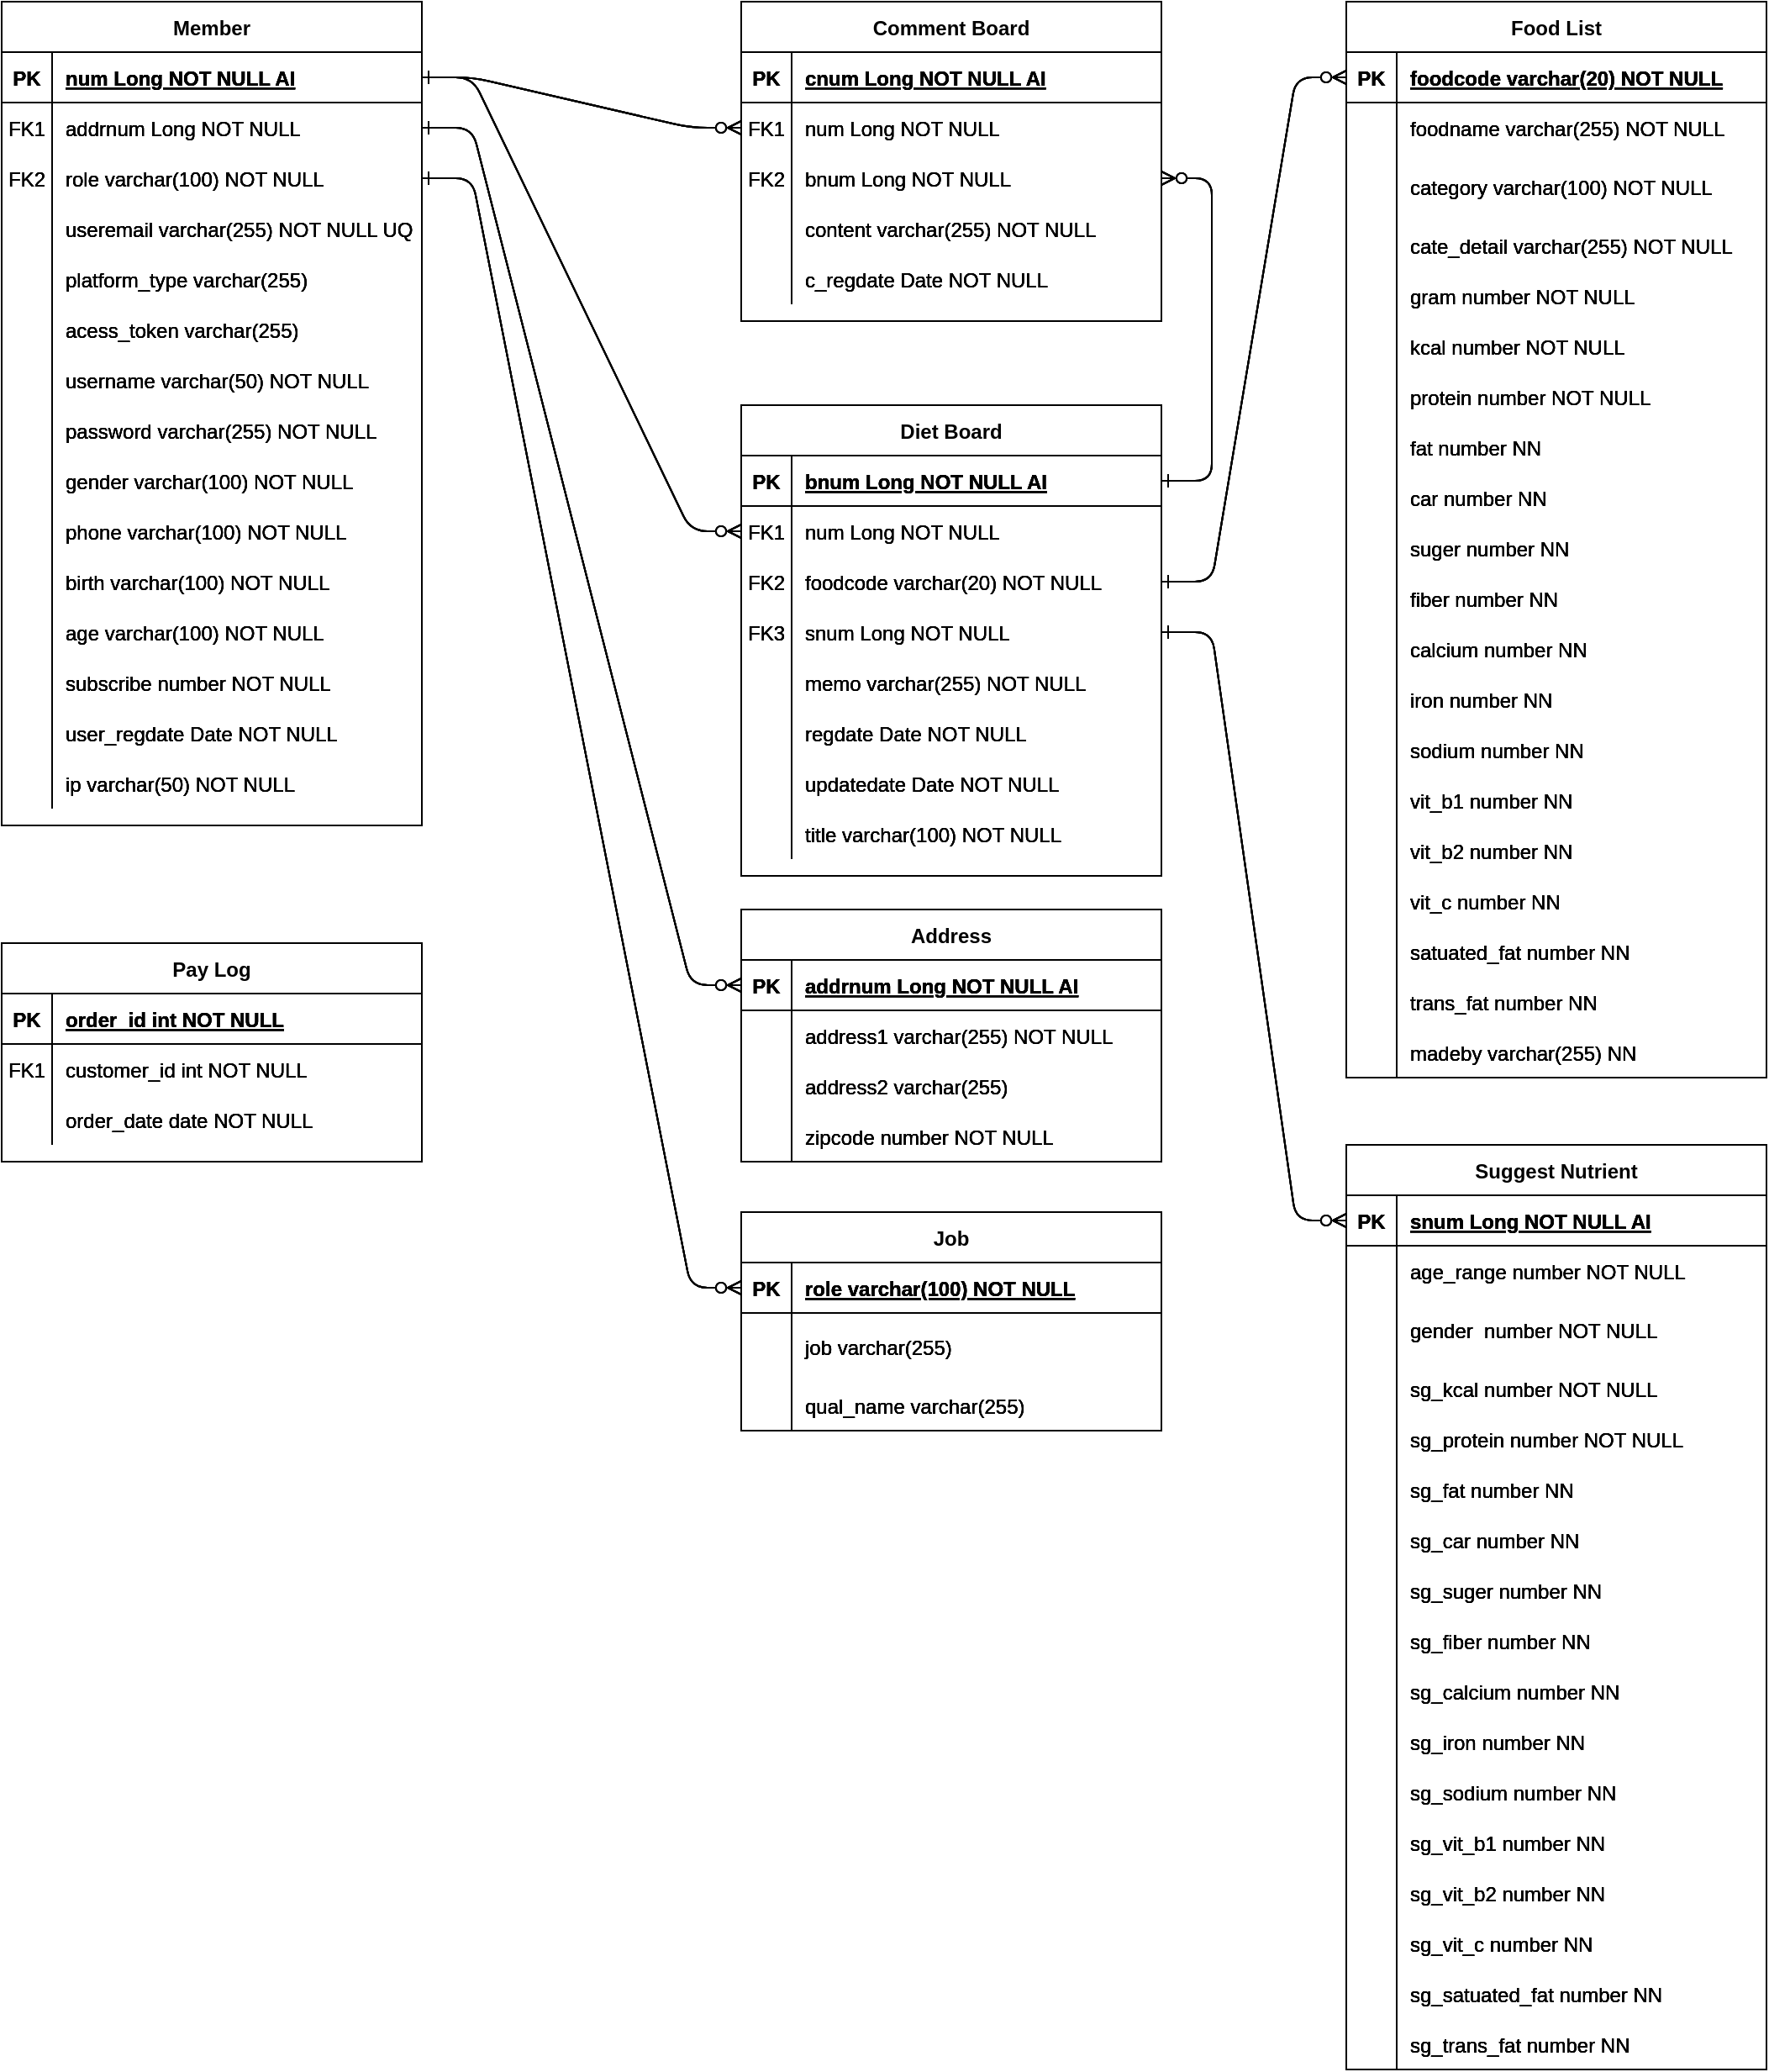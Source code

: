 <mxfile version="20.6.2" type="device"><diagram id="R2lEEEUBdFMjLlhIrx00" name="Page-1"><mxGraphModel dx="1422" dy="794" grid="1" gridSize="10" guides="1" tooltips="1" connect="1" arrows="1" fold="1" page="1" pageScale="1" pageWidth="850" pageHeight="1100" math="0" shadow="0" extFonts="Permanent Marker^https://fonts.googleapis.com/css?family=Permanent+Marker"><root><mxCell id="0"/><mxCell id="1" parent="0"/><mxCell id="C-vyLk0tnHw3VtMMgP7b-1" value="" style="edgeStyle=entityRelationEdgeStyle;endArrow=ERzeroToMany;startArrow=ERone;endFill=1;startFill=0;" parent="1" source="C-vyLk0tnHw3VtMMgP7b-24" target="C-vyLk0tnHw3VtMMgP7b-6" edge="1"><mxGeometry width="100" height="100" relative="1" as="geometry"><mxPoint x="340" y="720" as="sourcePoint"/><mxPoint x="440" y="620" as="targetPoint"/></mxGeometry></mxCell><mxCell id="C-vyLk0tnHw3VtMMgP7b-2" value="Diet Board" style="shape=table;startSize=30;container=1;collapsible=1;childLayout=tableLayout;fixedRows=1;rowLines=0;fontStyle=1;align=center;resizeLast=1;" parent="1" vertex="1"><mxGeometry x="720" y="520" width="250" height="280" as="geometry"/></mxCell><mxCell id="C-vyLk0tnHw3VtMMgP7b-3" value="" style="shape=partialRectangle;collapsible=0;dropTarget=0;pointerEvents=0;fillColor=none;points=[[0,0.5],[1,0.5]];portConstraint=eastwest;top=0;left=0;right=0;bottom=1;" parent="C-vyLk0tnHw3VtMMgP7b-2" vertex="1"><mxGeometry y="30" width="250" height="30" as="geometry"/></mxCell><mxCell id="C-vyLk0tnHw3VtMMgP7b-4" value="PK" style="shape=partialRectangle;overflow=hidden;connectable=0;fillColor=none;top=0;left=0;bottom=0;right=0;fontStyle=1;" parent="C-vyLk0tnHw3VtMMgP7b-3" vertex="1"><mxGeometry width="30" height="30" as="geometry"><mxRectangle width="30" height="30" as="alternateBounds"/></mxGeometry></mxCell><mxCell id="C-vyLk0tnHw3VtMMgP7b-5" value="bnum Long NOT NULL AI" style="shape=partialRectangle;overflow=hidden;connectable=0;fillColor=none;top=0;left=0;bottom=0;right=0;align=left;spacingLeft=6;fontStyle=5;" parent="C-vyLk0tnHw3VtMMgP7b-3" vertex="1"><mxGeometry x="30" width="220" height="30" as="geometry"><mxRectangle width="220" height="30" as="alternateBounds"/></mxGeometry></mxCell><mxCell id="C-vyLk0tnHw3VtMMgP7b-6" value="" style="shape=partialRectangle;collapsible=0;dropTarget=0;pointerEvents=0;fillColor=none;points=[[0,0.5],[1,0.5]];portConstraint=eastwest;top=0;left=0;right=0;bottom=0;" parent="C-vyLk0tnHw3VtMMgP7b-2" vertex="1"><mxGeometry y="60" width="250" height="30" as="geometry"/></mxCell><mxCell id="C-vyLk0tnHw3VtMMgP7b-7" value="FK1" style="shape=partialRectangle;overflow=hidden;connectable=0;fillColor=none;top=0;left=0;bottom=0;right=0;" parent="C-vyLk0tnHw3VtMMgP7b-6" vertex="1"><mxGeometry width="30" height="30" as="geometry"><mxRectangle width="30" height="30" as="alternateBounds"/></mxGeometry></mxCell><mxCell id="C-vyLk0tnHw3VtMMgP7b-8" value="num Long NOT NULL" style="shape=partialRectangle;overflow=hidden;connectable=0;fillColor=none;top=0;left=0;bottom=0;right=0;align=left;spacingLeft=6;" parent="C-vyLk0tnHw3VtMMgP7b-6" vertex="1"><mxGeometry x="30" width="220" height="30" as="geometry"><mxRectangle width="220" height="30" as="alternateBounds"/></mxGeometry></mxCell><mxCell id="O_sxSuV_UyJJUdP_toAc-563" value="" style="shape=partialRectangle;collapsible=0;dropTarget=0;pointerEvents=0;fillColor=none;points=[[0,0.5],[1,0.5]];portConstraint=eastwest;top=0;left=0;right=0;bottom=0;" parent="C-vyLk0tnHw3VtMMgP7b-2" vertex="1"><mxGeometry y="90" width="250" height="30" as="geometry"/></mxCell><mxCell id="O_sxSuV_UyJJUdP_toAc-564" value="FK2" style="shape=partialRectangle;overflow=hidden;connectable=0;fillColor=none;top=0;left=0;bottom=0;right=0;" parent="O_sxSuV_UyJJUdP_toAc-563" vertex="1"><mxGeometry width="30" height="30" as="geometry"><mxRectangle width="30" height="30" as="alternateBounds"/></mxGeometry></mxCell><mxCell id="O_sxSuV_UyJJUdP_toAc-565" value="foodcode varchar(20) NOT NULL" style="shape=partialRectangle;overflow=hidden;connectable=0;fillColor=none;top=0;left=0;bottom=0;right=0;align=left;spacingLeft=6;fontStyle=0" parent="O_sxSuV_UyJJUdP_toAc-563" vertex="1"><mxGeometry x="30" width="220" height="30" as="geometry"><mxRectangle width="220" height="30" as="alternateBounds"/></mxGeometry></mxCell><mxCell id="O_sxSuV_UyJJUdP_toAc-423" value="" style="shape=partialRectangle;collapsible=0;dropTarget=0;pointerEvents=0;fillColor=none;points=[[0,0.5],[1,0.5]];portConstraint=eastwest;top=0;left=0;right=0;bottom=0;" parent="C-vyLk0tnHw3VtMMgP7b-2" vertex="1"><mxGeometry y="120" width="250" height="30" as="geometry"/></mxCell><mxCell id="O_sxSuV_UyJJUdP_toAc-424" value="FK3" style="shape=partialRectangle;overflow=hidden;connectable=0;fillColor=none;top=0;left=0;bottom=0;right=0;" parent="O_sxSuV_UyJJUdP_toAc-423" vertex="1"><mxGeometry width="30" height="30" as="geometry"><mxRectangle width="30" height="30" as="alternateBounds"/></mxGeometry></mxCell><mxCell id="O_sxSuV_UyJJUdP_toAc-425" value="snum Long NOT NULL" style="shape=partialRectangle;overflow=hidden;connectable=0;fillColor=none;top=0;left=0;bottom=0;right=0;align=left;spacingLeft=6;fontStyle=0" parent="O_sxSuV_UyJJUdP_toAc-423" vertex="1"><mxGeometry x="30" width="220" height="30" as="geometry"><mxRectangle width="220" height="30" as="alternateBounds"/></mxGeometry></mxCell><mxCell id="O_sxSuV_UyJJUdP_toAc-191" value="" style="shape=partialRectangle;collapsible=0;dropTarget=0;pointerEvents=0;fillColor=none;points=[[0,0.5],[1,0.5]];portConstraint=eastwest;top=0;left=0;right=0;bottom=0;" parent="C-vyLk0tnHw3VtMMgP7b-2" vertex="1"><mxGeometry y="150" width="250" height="30" as="geometry"/></mxCell><mxCell id="O_sxSuV_UyJJUdP_toAc-192" value="" style="shape=partialRectangle;overflow=hidden;connectable=0;fillColor=none;top=0;left=0;bottom=0;right=0;" parent="O_sxSuV_UyJJUdP_toAc-191" vertex="1"><mxGeometry width="30" height="30" as="geometry"><mxRectangle width="30" height="30" as="alternateBounds"/></mxGeometry></mxCell><mxCell id="O_sxSuV_UyJJUdP_toAc-193" value="memo varchar(255) NOT NULL" style="shape=partialRectangle;overflow=hidden;connectable=0;fillColor=none;top=0;left=0;bottom=0;right=0;align=left;spacingLeft=6;fontStyle=0" parent="O_sxSuV_UyJJUdP_toAc-191" vertex="1"><mxGeometry x="30" width="220" height="30" as="geometry"><mxRectangle width="220" height="30" as="alternateBounds"/></mxGeometry></mxCell><mxCell id="O_sxSuV_UyJJUdP_toAc-194" value="" style="shape=partialRectangle;collapsible=0;dropTarget=0;pointerEvents=0;fillColor=none;points=[[0,0.5],[1,0.5]];portConstraint=eastwest;top=0;left=0;right=0;bottom=0;" parent="C-vyLk0tnHw3VtMMgP7b-2" vertex="1"><mxGeometry y="180" width="250" height="30" as="geometry"/></mxCell><mxCell id="O_sxSuV_UyJJUdP_toAc-195" value="" style="shape=partialRectangle;overflow=hidden;connectable=0;fillColor=none;top=0;left=0;bottom=0;right=0;" parent="O_sxSuV_UyJJUdP_toAc-194" vertex="1"><mxGeometry width="30" height="30" as="geometry"><mxRectangle width="30" height="30" as="alternateBounds"/></mxGeometry></mxCell><mxCell id="O_sxSuV_UyJJUdP_toAc-196" value="regdate Date NOT NULL" style="shape=partialRectangle;overflow=hidden;connectable=0;fillColor=none;top=0;left=0;bottom=0;right=0;align=left;spacingLeft=6;fontStyle=0" parent="O_sxSuV_UyJJUdP_toAc-194" vertex="1"><mxGeometry x="30" width="220" height="30" as="geometry"><mxRectangle width="220" height="30" as="alternateBounds"/></mxGeometry></mxCell><mxCell id="Gl7_xrOwosc_fOK6ywFn-1" value="" style="shape=partialRectangle;collapsible=0;dropTarget=0;pointerEvents=0;fillColor=none;points=[[0,0.5],[1,0.5]];portConstraint=eastwest;top=0;left=0;right=0;bottom=0;" vertex="1" parent="C-vyLk0tnHw3VtMMgP7b-2"><mxGeometry y="210" width="250" height="30" as="geometry"/></mxCell><mxCell id="Gl7_xrOwosc_fOK6ywFn-2" value="" style="shape=partialRectangle;overflow=hidden;connectable=0;fillColor=none;top=0;left=0;bottom=0;right=0;" vertex="1" parent="Gl7_xrOwosc_fOK6ywFn-1"><mxGeometry width="30" height="30" as="geometry"><mxRectangle width="30" height="30" as="alternateBounds"/></mxGeometry></mxCell><mxCell id="Gl7_xrOwosc_fOK6ywFn-3" value="updatedate Date NOT NULL" style="shape=partialRectangle;overflow=hidden;connectable=0;fillColor=none;top=0;left=0;bottom=0;right=0;align=left;spacingLeft=6;fontStyle=0" vertex="1" parent="Gl7_xrOwosc_fOK6ywFn-1"><mxGeometry x="30" width="220" height="30" as="geometry"><mxRectangle width="220" height="30" as="alternateBounds"/></mxGeometry></mxCell><mxCell id="O_sxSuV_UyJJUdP_toAc-197" value="" style="shape=partialRectangle;collapsible=0;dropTarget=0;pointerEvents=0;fillColor=none;points=[[0,0.5],[1,0.5]];portConstraint=eastwest;top=0;left=0;right=0;bottom=0;" parent="C-vyLk0tnHw3VtMMgP7b-2" vertex="1"><mxGeometry y="240" width="250" height="30" as="geometry"/></mxCell><mxCell id="O_sxSuV_UyJJUdP_toAc-198" value="" style="shape=partialRectangle;overflow=hidden;connectable=0;fillColor=none;top=0;left=0;bottom=0;right=0;" parent="O_sxSuV_UyJJUdP_toAc-197" vertex="1"><mxGeometry width="30" height="30" as="geometry"><mxRectangle width="30" height="30" as="alternateBounds"/></mxGeometry></mxCell><mxCell id="O_sxSuV_UyJJUdP_toAc-199" value="title varchar(100) NOT NULL" style="shape=partialRectangle;overflow=hidden;connectable=0;fillColor=none;top=0;left=0;bottom=0;right=0;align=left;spacingLeft=6;fontStyle=0" parent="O_sxSuV_UyJJUdP_toAc-197" vertex="1"><mxGeometry x="30" width="220" height="30" as="geometry"><mxRectangle width="220" height="30" as="alternateBounds"/></mxGeometry></mxCell><mxCell id="C-vyLk0tnHw3VtMMgP7b-13" value="Address" style="shape=table;startSize=30;container=1;collapsible=1;childLayout=tableLayout;fixedRows=1;rowLines=0;fontStyle=1;align=center;resizeLast=1;" parent="1" vertex="1"><mxGeometry x="720" y="820" width="250" height="150" as="geometry"/></mxCell><mxCell id="C-vyLk0tnHw3VtMMgP7b-14" value="" style="shape=partialRectangle;collapsible=0;dropTarget=0;pointerEvents=0;fillColor=none;points=[[0,0.5],[1,0.5]];portConstraint=eastwest;top=0;left=0;right=0;bottom=1;" parent="C-vyLk0tnHw3VtMMgP7b-13" vertex="1"><mxGeometry y="30" width="250" height="30" as="geometry"/></mxCell><mxCell id="C-vyLk0tnHw3VtMMgP7b-15" value="PK" style="shape=partialRectangle;overflow=hidden;connectable=0;fillColor=none;top=0;left=0;bottom=0;right=0;fontStyle=1;" parent="C-vyLk0tnHw3VtMMgP7b-14" vertex="1"><mxGeometry width="30" height="30" as="geometry"><mxRectangle width="30" height="30" as="alternateBounds"/></mxGeometry></mxCell><mxCell id="C-vyLk0tnHw3VtMMgP7b-16" value="addrnum Long NOT NULL AI" style="shape=partialRectangle;overflow=hidden;connectable=0;fillColor=none;top=0;left=0;bottom=0;right=0;align=left;spacingLeft=6;fontStyle=5;" parent="C-vyLk0tnHw3VtMMgP7b-14" vertex="1"><mxGeometry x="30" width="220" height="30" as="geometry"><mxRectangle width="220" height="30" as="alternateBounds"/></mxGeometry></mxCell><mxCell id="O_sxSuV_UyJJUdP_toAc-59" value="" style="shape=partialRectangle;collapsible=0;dropTarget=0;pointerEvents=0;fillColor=none;points=[[0,0.5],[1,0.5]];portConstraint=eastwest;top=0;left=0;right=0;bottom=0;" parent="C-vyLk0tnHw3VtMMgP7b-13" vertex="1"><mxGeometry y="60" width="250" height="30" as="geometry"/></mxCell><mxCell id="O_sxSuV_UyJJUdP_toAc-60" value="" style="shape=partialRectangle;overflow=hidden;connectable=0;fillColor=none;top=0;left=0;bottom=0;right=0;" parent="O_sxSuV_UyJJUdP_toAc-59" vertex="1"><mxGeometry width="30" height="30" as="geometry"><mxRectangle width="30" height="30" as="alternateBounds"/></mxGeometry></mxCell><mxCell id="O_sxSuV_UyJJUdP_toAc-61" value="address1 varchar(255) NOT NULL" style="shape=partialRectangle;overflow=hidden;connectable=0;fillColor=none;top=0;left=0;bottom=0;right=0;align=left;spacingLeft=6;" parent="O_sxSuV_UyJJUdP_toAc-59" vertex="1"><mxGeometry x="30" width="220" height="30" as="geometry"><mxRectangle width="220" height="30" as="alternateBounds"/></mxGeometry></mxCell><mxCell id="O_sxSuV_UyJJUdP_toAc-72" value="" style="shape=partialRectangle;collapsible=0;dropTarget=0;pointerEvents=0;fillColor=none;points=[[0,0.5],[1,0.5]];portConstraint=eastwest;top=0;left=0;right=0;bottom=0;" parent="C-vyLk0tnHw3VtMMgP7b-13" vertex="1"><mxGeometry y="90" width="250" height="30" as="geometry"/></mxCell><mxCell id="O_sxSuV_UyJJUdP_toAc-73" value="" style="shape=partialRectangle;overflow=hidden;connectable=0;fillColor=none;top=0;left=0;bottom=0;right=0;" parent="O_sxSuV_UyJJUdP_toAc-72" vertex="1"><mxGeometry width="30" height="30" as="geometry"><mxRectangle width="30" height="30" as="alternateBounds"/></mxGeometry></mxCell><mxCell id="O_sxSuV_UyJJUdP_toAc-74" value="address2 varchar(255)" style="shape=partialRectangle;overflow=hidden;connectable=0;fillColor=none;top=0;left=0;bottom=0;right=0;align=left;spacingLeft=6;" parent="O_sxSuV_UyJJUdP_toAc-72" vertex="1"><mxGeometry x="30" width="220" height="30" as="geometry"><mxRectangle width="220" height="30" as="alternateBounds"/></mxGeometry></mxCell><mxCell id="O_sxSuV_UyJJUdP_toAc-56" value="" style="shape=partialRectangle;collapsible=0;dropTarget=0;pointerEvents=0;fillColor=none;points=[[0,0.5],[1,0.5]];portConstraint=eastwest;top=0;left=0;right=0;bottom=0;" parent="C-vyLk0tnHw3VtMMgP7b-13" vertex="1"><mxGeometry y="120" width="250" height="30" as="geometry"/></mxCell><mxCell id="O_sxSuV_UyJJUdP_toAc-57" value="" style="shape=partialRectangle;overflow=hidden;connectable=0;fillColor=none;top=0;left=0;bottom=0;right=0;" parent="O_sxSuV_UyJJUdP_toAc-56" vertex="1"><mxGeometry width="30" height="30" as="geometry"><mxRectangle width="30" height="30" as="alternateBounds"/></mxGeometry></mxCell><mxCell id="O_sxSuV_UyJJUdP_toAc-58" value="zipcode number NOT NULL" style="shape=partialRectangle;overflow=hidden;connectable=0;fillColor=none;top=0;left=0;bottom=0;right=0;align=left;spacingLeft=6;" parent="O_sxSuV_UyJJUdP_toAc-56" vertex="1"><mxGeometry x="30" width="220" height="30" as="geometry"><mxRectangle width="220" height="30" as="alternateBounds"/></mxGeometry></mxCell><mxCell id="C-vyLk0tnHw3VtMMgP7b-23" value="Member" style="shape=table;startSize=30;container=1;collapsible=1;childLayout=tableLayout;fixedRows=1;rowLines=0;fontStyle=1;align=center;resizeLast=1;" parent="1" vertex="1"><mxGeometry x="280" y="280" width="250" height="490" as="geometry"/></mxCell><mxCell id="C-vyLk0tnHw3VtMMgP7b-24" value="" style="shape=partialRectangle;collapsible=0;dropTarget=0;pointerEvents=0;fillColor=none;points=[[0,0.5],[1,0.5]];portConstraint=eastwest;top=0;left=0;right=0;bottom=1;" parent="C-vyLk0tnHw3VtMMgP7b-23" vertex="1"><mxGeometry y="30" width="250" height="30" as="geometry"/></mxCell><mxCell id="C-vyLk0tnHw3VtMMgP7b-25" value="PK" style="shape=partialRectangle;overflow=hidden;connectable=0;fillColor=none;top=0;left=0;bottom=0;right=0;fontStyle=1;" parent="C-vyLk0tnHw3VtMMgP7b-24" vertex="1"><mxGeometry width="30" height="30" as="geometry"><mxRectangle width="30" height="30" as="alternateBounds"/></mxGeometry></mxCell><mxCell id="C-vyLk0tnHw3VtMMgP7b-26" value="num Long NOT NULL AI" style="shape=partialRectangle;overflow=hidden;connectable=0;fillColor=none;top=0;left=0;bottom=0;right=0;align=left;spacingLeft=6;fontStyle=5;" parent="C-vyLk0tnHw3VtMMgP7b-24" vertex="1"><mxGeometry x="30" width="220" height="30" as="geometry"><mxRectangle width="220" height="30" as="alternateBounds"/></mxGeometry></mxCell><mxCell id="O_sxSuV_UyJJUdP_toAc-22" value="" style="shape=partialRectangle;collapsible=0;dropTarget=0;pointerEvents=0;fillColor=none;points=[[0,0.5],[1,0.5]];portConstraint=eastwest;top=0;left=0;right=0;bottom=0;" parent="C-vyLk0tnHw3VtMMgP7b-23" vertex="1"><mxGeometry y="60" width="250" height="30" as="geometry"/></mxCell><mxCell id="O_sxSuV_UyJJUdP_toAc-23" value="FK1" style="shape=partialRectangle;overflow=hidden;connectable=0;fillColor=none;top=0;left=0;bottom=0;right=0;" parent="O_sxSuV_UyJJUdP_toAc-22" vertex="1"><mxGeometry width="30" height="30" as="geometry"><mxRectangle width="30" height="30" as="alternateBounds"/></mxGeometry></mxCell><mxCell id="O_sxSuV_UyJJUdP_toAc-24" value="addrnum Long NOT NULL" style="shape=partialRectangle;overflow=hidden;connectable=0;fillColor=none;top=0;left=0;bottom=0;right=0;align=left;spacingLeft=6;" parent="O_sxSuV_UyJJUdP_toAc-22" vertex="1"><mxGeometry x="30" width="220" height="30" as="geometry"><mxRectangle width="220" height="30" as="alternateBounds"/></mxGeometry></mxCell><mxCell id="O_sxSuV_UyJJUdP_toAc-19" value="" style="shape=partialRectangle;collapsible=0;dropTarget=0;pointerEvents=0;fillColor=none;points=[[0,0.5],[1,0.5]];portConstraint=eastwest;top=0;left=0;right=0;bottom=0;" parent="C-vyLk0tnHw3VtMMgP7b-23" vertex="1"><mxGeometry y="90" width="250" height="30" as="geometry"/></mxCell><mxCell id="O_sxSuV_UyJJUdP_toAc-20" value="FK2" style="shape=partialRectangle;overflow=hidden;connectable=0;fillColor=none;top=0;left=0;bottom=0;right=0;" parent="O_sxSuV_UyJJUdP_toAc-19" vertex="1"><mxGeometry width="30" height="30" as="geometry"><mxRectangle width="30" height="30" as="alternateBounds"/></mxGeometry></mxCell><mxCell id="O_sxSuV_UyJJUdP_toAc-21" value="role varchar(100) NOT NULL" style="shape=partialRectangle;overflow=hidden;connectable=0;fillColor=none;top=0;left=0;bottom=0;right=0;align=left;spacingLeft=6;" parent="O_sxSuV_UyJJUdP_toAc-19" vertex="1"><mxGeometry x="30" width="220" height="30" as="geometry"><mxRectangle width="220" height="30" as="alternateBounds"/></mxGeometry></mxCell><mxCell id="O_sxSuV_UyJJUdP_toAc-249" value="" style="shape=partialRectangle;collapsible=0;dropTarget=0;pointerEvents=0;fillColor=none;points=[[0,0.5],[1,0.5]];portConstraint=eastwest;top=0;left=0;right=0;bottom=0;" parent="C-vyLk0tnHw3VtMMgP7b-23" vertex="1"><mxGeometry y="120" width="250" height="30" as="geometry"/></mxCell><mxCell id="O_sxSuV_UyJJUdP_toAc-250" value="" style="shape=partialRectangle;overflow=hidden;connectable=0;fillColor=none;top=0;left=0;bottom=0;right=0;" parent="O_sxSuV_UyJJUdP_toAc-249" vertex="1"><mxGeometry width="30" height="30" as="geometry"><mxRectangle width="30" height="30" as="alternateBounds"/></mxGeometry></mxCell><mxCell id="O_sxSuV_UyJJUdP_toAc-251" value="useremail varchar(255) NOT NULL UQ" style="shape=partialRectangle;overflow=hidden;connectable=0;fillColor=none;top=0;left=0;bottom=0;right=0;align=left;spacingLeft=6;" parent="O_sxSuV_UyJJUdP_toAc-249" vertex="1"><mxGeometry x="30" width="220" height="30" as="geometry"><mxRectangle width="220" height="30" as="alternateBounds"/></mxGeometry></mxCell><mxCell id="O_sxSuV_UyJJUdP_toAc-252" value="" style="shape=partialRectangle;collapsible=0;dropTarget=0;pointerEvents=0;fillColor=none;points=[[0,0.5],[1,0.5]];portConstraint=eastwest;top=0;left=0;right=0;bottom=0;" parent="C-vyLk0tnHw3VtMMgP7b-23" vertex="1"><mxGeometry y="150" width="250" height="30" as="geometry"/></mxCell><mxCell id="O_sxSuV_UyJJUdP_toAc-253" value="" style="shape=partialRectangle;overflow=hidden;connectable=0;fillColor=none;top=0;left=0;bottom=0;right=0;" parent="O_sxSuV_UyJJUdP_toAc-252" vertex="1"><mxGeometry width="30" height="30" as="geometry"><mxRectangle width="30" height="30" as="alternateBounds"/></mxGeometry></mxCell><mxCell id="O_sxSuV_UyJJUdP_toAc-254" value="platform_type varchar(255) " style="shape=partialRectangle;overflow=hidden;connectable=0;fillColor=none;top=0;left=0;bottom=0;right=0;align=left;spacingLeft=6;" parent="O_sxSuV_UyJJUdP_toAc-252" vertex="1"><mxGeometry x="30" width="220" height="30" as="geometry"><mxRectangle width="220" height="30" as="alternateBounds"/></mxGeometry></mxCell><mxCell id="O_sxSuV_UyJJUdP_toAc-4" value="" style="shape=partialRectangle;collapsible=0;dropTarget=0;pointerEvents=0;fillColor=none;points=[[0,0.5],[1,0.5]];portConstraint=eastwest;top=0;left=0;right=0;bottom=0;" parent="C-vyLk0tnHw3VtMMgP7b-23" vertex="1"><mxGeometry y="180" width="250" height="30" as="geometry"/></mxCell><mxCell id="O_sxSuV_UyJJUdP_toAc-5" value="" style="shape=partialRectangle;overflow=hidden;connectable=0;fillColor=none;top=0;left=0;bottom=0;right=0;" parent="O_sxSuV_UyJJUdP_toAc-4" vertex="1"><mxGeometry width="30" height="30" as="geometry"><mxRectangle width="30" height="30" as="alternateBounds"/></mxGeometry></mxCell><mxCell id="O_sxSuV_UyJJUdP_toAc-6" value="acess_token varchar(255)" style="shape=partialRectangle;overflow=hidden;connectable=0;fillColor=none;top=0;left=0;bottom=0;right=0;align=left;spacingLeft=6;" parent="O_sxSuV_UyJJUdP_toAc-4" vertex="1"><mxGeometry x="30" width="220" height="30" as="geometry"><mxRectangle width="220" height="30" as="alternateBounds"/></mxGeometry></mxCell><mxCell id="O_sxSuV_UyJJUdP_toAc-7" value="" style="shape=partialRectangle;collapsible=0;dropTarget=0;pointerEvents=0;fillColor=none;points=[[0,0.5],[1,0.5]];portConstraint=eastwest;top=0;left=0;right=0;bottom=0;" parent="C-vyLk0tnHw3VtMMgP7b-23" vertex="1"><mxGeometry y="210" width="250" height="30" as="geometry"/></mxCell><mxCell id="O_sxSuV_UyJJUdP_toAc-8" value="" style="shape=partialRectangle;overflow=hidden;connectable=0;fillColor=none;top=0;left=0;bottom=0;right=0;" parent="O_sxSuV_UyJJUdP_toAc-7" vertex="1"><mxGeometry width="30" height="30" as="geometry"><mxRectangle width="30" height="30" as="alternateBounds"/></mxGeometry></mxCell><mxCell id="O_sxSuV_UyJJUdP_toAc-9" value="username varchar(50) NOT NULL" style="shape=partialRectangle;overflow=hidden;connectable=0;fillColor=none;top=0;left=0;bottom=0;right=0;align=left;spacingLeft=6;" parent="O_sxSuV_UyJJUdP_toAc-7" vertex="1"><mxGeometry x="30" width="220" height="30" as="geometry"><mxRectangle width="220" height="30" as="alternateBounds"/></mxGeometry></mxCell><mxCell id="O_sxSuV_UyJJUdP_toAc-10" value="" style="shape=partialRectangle;collapsible=0;dropTarget=0;pointerEvents=0;fillColor=none;points=[[0,0.5],[1,0.5]];portConstraint=eastwest;top=0;left=0;right=0;bottom=0;" parent="C-vyLk0tnHw3VtMMgP7b-23" vertex="1"><mxGeometry y="240" width="250" height="30" as="geometry"/></mxCell><mxCell id="O_sxSuV_UyJJUdP_toAc-11" value="" style="shape=partialRectangle;overflow=hidden;connectable=0;fillColor=none;top=0;left=0;bottom=0;right=0;" parent="O_sxSuV_UyJJUdP_toAc-10" vertex="1"><mxGeometry width="30" height="30" as="geometry"><mxRectangle width="30" height="30" as="alternateBounds"/></mxGeometry></mxCell><mxCell id="O_sxSuV_UyJJUdP_toAc-12" value="password varchar(255) NOT NULL" style="shape=partialRectangle;overflow=hidden;connectable=0;fillColor=none;top=0;left=0;bottom=0;right=0;align=left;spacingLeft=6;" parent="O_sxSuV_UyJJUdP_toAc-10" vertex="1"><mxGeometry x="30" width="220" height="30" as="geometry"><mxRectangle width="220" height="30" as="alternateBounds"/></mxGeometry></mxCell><mxCell id="O_sxSuV_UyJJUdP_toAc-246" value="" style="shape=partialRectangle;collapsible=0;dropTarget=0;pointerEvents=0;fillColor=none;points=[[0,0.5],[1,0.5]];portConstraint=eastwest;top=0;left=0;right=0;bottom=0;" parent="C-vyLk0tnHw3VtMMgP7b-23" vertex="1"><mxGeometry y="270" width="250" height="30" as="geometry"/></mxCell><mxCell id="O_sxSuV_UyJJUdP_toAc-247" value="" style="shape=partialRectangle;overflow=hidden;connectable=0;fillColor=none;top=0;left=0;bottom=0;right=0;" parent="O_sxSuV_UyJJUdP_toAc-246" vertex="1"><mxGeometry width="30" height="30" as="geometry"><mxRectangle width="30" height="30" as="alternateBounds"/></mxGeometry></mxCell><mxCell id="O_sxSuV_UyJJUdP_toAc-248" value="gender varchar(100) NOT NULL" style="shape=partialRectangle;overflow=hidden;connectable=0;fillColor=none;top=0;left=0;bottom=0;right=0;align=left;spacingLeft=6;" parent="O_sxSuV_UyJJUdP_toAc-246" vertex="1"><mxGeometry x="30" width="220" height="30" as="geometry"><mxRectangle width="220" height="30" as="alternateBounds"/></mxGeometry></mxCell><mxCell id="O_sxSuV_UyJJUdP_toAc-240" value="" style="shape=partialRectangle;collapsible=0;dropTarget=0;pointerEvents=0;fillColor=none;points=[[0,0.5],[1,0.5]];portConstraint=eastwest;top=0;left=0;right=0;bottom=0;" parent="C-vyLk0tnHw3VtMMgP7b-23" vertex="1"><mxGeometry y="300" width="250" height="30" as="geometry"/></mxCell><mxCell id="O_sxSuV_UyJJUdP_toAc-241" value="" style="shape=partialRectangle;overflow=hidden;connectable=0;fillColor=none;top=0;left=0;bottom=0;right=0;" parent="O_sxSuV_UyJJUdP_toAc-240" vertex="1"><mxGeometry width="30" height="30" as="geometry"><mxRectangle width="30" height="30" as="alternateBounds"/></mxGeometry></mxCell><mxCell id="O_sxSuV_UyJJUdP_toAc-242" value="phone varchar(100) NOT NULL" style="shape=partialRectangle;overflow=hidden;connectable=0;fillColor=none;top=0;left=0;bottom=0;right=0;align=left;spacingLeft=6;" parent="O_sxSuV_UyJJUdP_toAc-240" vertex="1"><mxGeometry x="30" width="220" height="30" as="geometry"><mxRectangle width="220" height="30" as="alternateBounds"/></mxGeometry></mxCell><mxCell id="O_sxSuV_UyJJUdP_toAc-243" value="" style="shape=partialRectangle;collapsible=0;dropTarget=0;pointerEvents=0;fillColor=none;points=[[0,0.5],[1,0.5]];portConstraint=eastwest;top=0;left=0;right=0;bottom=0;" parent="C-vyLk0tnHw3VtMMgP7b-23" vertex="1"><mxGeometry y="330" width="250" height="30" as="geometry"/></mxCell><mxCell id="O_sxSuV_UyJJUdP_toAc-244" value="" style="shape=partialRectangle;overflow=hidden;connectable=0;fillColor=none;top=0;left=0;bottom=0;right=0;" parent="O_sxSuV_UyJJUdP_toAc-243" vertex="1"><mxGeometry width="30" height="30" as="geometry"><mxRectangle width="30" height="30" as="alternateBounds"/></mxGeometry></mxCell><mxCell id="O_sxSuV_UyJJUdP_toAc-245" value="birth varchar(100) NOT NULL" style="shape=partialRectangle;overflow=hidden;connectable=0;fillColor=none;top=0;left=0;bottom=0;right=0;align=left;spacingLeft=6;" parent="O_sxSuV_UyJJUdP_toAc-243" vertex="1"><mxGeometry x="30" width="220" height="30" as="geometry"><mxRectangle width="220" height="30" as="alternateBounds"/></mxGeometry></mxCell><mxCell id="O_sxSuV_UyJJUdP_toAc-16" value="" style="shape=partialRectangle;collapsible=0;dropTarget=0;pointerEvents=0;fillColor=none;points=[[0,0.5],[1,0.5]];portConstraint=eastwest;top=0;left=0;right=0;bottom=0;" parent="C-vyLk0tnHw3VtMMgP7b-23" vertex="1"><mxGeometry y="360" width="250" height="30" as="geometry"/></mxCell><mxCell id="O_sxSuV_UyJJUdP_toAc-17" value="" style="shape=partialRectangle;overflow=hidden;connectable=0;fillColor=none;top=0;left=0;bottom=0;right=0;" parent="O_sxSuV_UyJJUdP_toAc-16" vertex="1"><mxGeometry width="30" height="30" as="geometry"><mxRectangle width="30" height="30" as="alternateBounds"/></mxGeometry></mxCell><mxCell id="O_sxSuV_UyJJUdP_toAc-18" value="age varchar(100) NOT NULL" style="shape=partialRectangle;overflow=hidden;connectable=0;fillColor=none;top=0;left=0;bottom=0;right=0;align=left;spacingLeft=6;" parent="O_sxSuV_UyJJUdP_toAc-16" vertex="1"><mxGeometry x="30" width="220" height="30" as="geometry"><mxRectangle width="220" height="30" as="alternateBounds"/></mxGeometry></mxCell><mxCell id="O_sxSuV_UyJJUdP_toAc-200" value="" style="shape=partialRectangle;collapsible=0;dropTarget=0;pointerEvents=0;fillColor=none;points=[[0,0.5],[1,0.5]];portConstraint=eastwest;top=0;left=0;right=0;bottom=0;" parent="C-vyLk0tnHw3VtMMgP7b-23" vertex="1"><mxGeometry y="390" width="250" height="30" as="geometry"/></mxCell><mxCell id="O_sxSuV_UyJJUdP_toAc-201" value="" style="shape=partialRectangle;overflow=hidden;connectable=0;fillColor=none;top=0;left=0;bottom=0;right=0;" parent="O_sxSuV_UyJJUdP_toAc-200" vertex="1"><mxGeometry width="30" height="30" as="geometry"><mxRectangle width="30" height="30" as="alternateBounds"/></mxGeometry></mxCell><mxCell id="O_sxSuV_UyJJUdP_toAc-202" value="subscribe number NOT NULL " style="shape=partialRectangle;overflow=hidden;connectable=0;fillColor=none;top=0;left=0;bottom=0;right=0;align=left;spacingLeft=6;" parent="O_sxSuV_UyJJUdP_toAc-200" vertex="1"><mxGeometry x="30" width="220" height="30" as="geometry"><mxRectangle width="220" height="30" as="alternateBounds"/></mxGeometry></mxCell><mxCell id="O_sxSuV_UyJJUdP_toAc-203" value="" style="shape=partialRectangle;collapsible=0;dropTarget=0;pointerEvents=0;fillColor=none;points=[[0,0.5],[1,0.5]];portConstraint=eastwest;top=0;left=0;right=0;bottom=0;" parent="C-vyLk0tnHw3VtMMgP7b-23" vertex="1"><mxGeometry y="420" width="250" height="30" as="geometry"/></mxCell><mxCell id="O_sxSuV_UyJJUdP_toAc-204" value="" style="shape=partialRectangle;overflow=hidden;connectable=0;fillColor=none;top=0;left=0;bottom=0;right=0;" parent="O_sxSuV_UyJJUdP_toAc-203" vertex="1"><mxGeometry width="30" height="30" as="geometry"><mxRectangle width="30" height="30" as="alternateBounds"/></mxGeometry></mxCell><mxCell id="O_sxSuV_UyJJUdP_toAc-205" value="user_regdate Date NOT NULL " style="shape=partialRectangle;overflow=hidden;connectable=0;fillColor=none;top=0;left=0;bottom=0;right=0;align=left;spacingLeft=6;" parent="O_sxSuV_UyJJUdP_toAc-203" vertex="1"><mxGeometry x="30" width="220" height="30" as="geometry"><mxRectangle width="220" height="30" as="alternateBounds"/></mxGeometry></mxCell><mxCell id="O_sxSuV_UyJJUdP_toAc-25" value="" style="shape=partialRectangle;collapsible=0;dropTarget=0;pointerEvents=0;fillColor=none;points=[[0,0.5],[1,0.5]];portConstraint=eastwest;top=0;left=0;right=0;bottom=0;" parent="C-vyLk0tnHw3VtMMgP7b-23" vertex="1"><mxGeometry y="450" width="250" height="30" as="geometry"/></mxCell><mxCell id="O_sxSuV_UyJJUdP_toAc-26" value="" style="shape=partialRectangle;overflow=hidden;connectable=0;fillColor=none;top=0;left=0;bottom=0;right=0;" parent="O_sxSuV_UyJJUdP_toAc-25" vertex="1"><mxGeometry width="30" height="30" as="geometry"><mxRectangle width="30" height="30" as="alternateBounds"/></mxGeometry></mxCell><mxCell id="O_sxSuV_UyJJUdP_toAc-27" value="ip varchar(50) NOT NULL " style="shape=partialRectangle;overflow=hidden;connectable=0;fillColor=none;top=0;left=0;bottom=0;right=0;align=left;spacingLeft=6;" parent="O_sxSuV_UyJJUdP_toAc-25" vertex="1"><mxGeometry x="30" width="220" height="30" as="geometry"><mxRectangle width="220" height="30" as="alternateBounds"/></mxGeometry></mxCell><mxCell id="O_sxSuV_UyJJUdP_toAc-28" value="Comment Board" style="shape=table;startSize=30;container=1;collapsible=1;childLayout=tableLayout;fixedRows=1;rowLines=0;fontStyle=1;align=center;resizeLast=1;" parent="1" vertex="1"><mxGeometry x="720" y="280" width="250" height="190" as="geometry"/></mxCell><mxCell id="O_sxSuV_UyJJUdP_toAc-29" value="" style="shape=partialRectangle;collapsible=0;dropTarget=0;pointerEvents=0;fillColor=none;points=[[0,0.5],[1,0.5]];portConstraint=eastwest;top=0;left=0;right=0;bottom=1;" parent="O_sxSuV_UyJJUdP_toAc-28" vertex="1"><mxGeometry y="30" width="250" height="30" as="geometry"/></mxCell><mxCell id="O_sxSuV_UyJJUdP_toAc-30" value="PK" style="shape=partialRectangle;overflow=hidden;connectable=0;fillColor=none;top=0;left=0;bottom=0;right=0;fontStyle=1;" parent="O_sxSuV_UyJJUdP_toAc-29" vertex="1"><mxGeometry width="30" height="30" as="geometry"><mxRectangle width="30" height="30" as="alternateBounds"/></mxGeometry></mxCell><mxCell id="O_sxSuV_UyJJUdP_toAc-31" value="cnum Long NOT NULL AI" style="shape=partialRectangle;overflow=hidden;connectable=0;fillColor=none;top=0;left=0;bottom=0;right=0;align=left;spacingLeft=6;fontStyle=5;" parent="O_sxSuV_UyJJUdP_toAc-29" vertex="1"><mxGeometry x="30" width="220" height="30" as="geometry"><mxRectangle width="220" height="30" as="alternateBounds"/></mxGeometry></mxCell><mxCell id="O_sxSuV_UyJJUdP_toAc-32" value="" style="shape=partialRectangle;collapsible=0;dropTarget=0;pointerEvents=0;fillColor=none;points=[[0,0.5],[1,0.5]];portConstraint=eastwest;top=0;left=0;right=0;bottom=0;" parent="O_sxSuV_UyJJUdP_toAc-28" vertex="1"><mxGeometry y="60" width="250" height="30" as="geometry"/></mxCell><mxCell id="O_sxSuV_UyJJUdP_toAc-33" value="FK1" style="shape=partialRectangle;overflow=hidden;connectable=0;fillColor=none;top=0;left=0;bottom=0;right=0;" parent="O_sxSuV_UyJJUdP_toAc-32" vertex="1"><mxGeometry width="30" height="30" as="geometry"><mxRectangle width="30" height="30" as="alternateBounds"/></mxGeometry></mxCell><mxCell id="O_sxSuV_UyJJUdP_toAc-34" value="num Long NOT NULL" style="shape=partialRectangle;overflow=hidden;connectable=0;fillColor=none;top=0;left=0;bottom=0;right=0;align=left;spacingLeft=6;" parent="O_sxSuV_UyJJUdP_toAc-32" vertex="1"><mxGeometry x="30" width="220" height="30" as="geometry"><mxRectangle width="220" height="30" as="alternateBounds"/></mxGeometry></mxCell><mxCell id="O_sxSuV_UyJJUdP_toAc-209" value="" style="shape=partialRectangle;collapsible=0;dropTarget=0;pointerEvents=0;fillColor=none;points=[[0,0.5],[1,0.5]];portConstraint=eastwest;top=0;left=0;right=0;bottom=0;" parent="O_sxSuV_UyJJUdP_toAc-28" vertex="1"><mxGeometry y="90" width="250" height="30" as="geometry"/></mxCell><mxCell id="O_sxSuV_UyJJUdP_toAc-210" value="FK2" style="shape=partialRectangle;overflow=hidden;connectable=0;fillColor=none;top=0;left=0;bottom=0;right=0;" parent="O_sxSuV_UyJJUdP_toAc-209" vertex="1"><mxGeometry width="30" height="30" as="geometry"><mxRectangle width="30" height="30" as="alternateBounds"/></mxGeometry></mxCell><mxCell id="O_sxSuV_UyJJUdP_toAc-211" value="bnum Long NOT NULL" style="shape=partialRectangle;overflow=hidden;connectable=0;fillColor=none;top=0;left=0;bottom=0;right=0;align=left;spacingLeft=6;" parent="O_sxSuV_UyJJUdP_toAc-209" vertex="1"><mxGeometry x="30" width="220" height="30" as="geometry"><mxRectangle width="220" height="30" as="alternateBounds"/></mxGeometry></mxCell><mxCell id="O_sxSuV_UyJJUdP_toAc-231" value="" style="shape=partialRectangle;collapsible=0;dropTarget=0;pointerEvents=0;fillColor=none;points=[[0,0.5],[1,0.5]];portConstraint=eastwest;top=0;left=0;right=0;bottom=0;" parent="O_sxSuV_UyJJUdP_toAc-28" vertex="1"><mxGeometry y="120" width="250" height="30" as="geometry"/></mxCell><mxCell id="O_sxSuV_UyJJUdP_toAc-232" value="" style="shape=partialRectangle;overflow=hidden;connectable=0;fillColor=none;top=0;left=0;bottom=0;right=0;" parent="O_sxSuV_UyJJUdP_toAc-231" vertex="1"><mxGeometry width="30" height="30" as="geometry"><mxRectangle width="30" height="30" as="alternateBounds"/></mxGeometry></mxCell><mxCell id="O_sxSuV_UyJJUdP_toAc-233" value="content varchar(255) NOT NULL" style="shape=partialRectangle;overflow=hidden;connectable=0;fillColor=none;top=0;left=0;bottom=0;right=0;align=left;spacingLeft=6;" parent="O_sxSuV_UyJJUdP_toAc-231" vertex="1"><mxGeometry x="30" width="220" height="30" as="geometry"><mxRectangle width="220" height="30" as="alternateBounds"/></mxGeometry></mxCell><mxCell id="O_sxSuV_UyJJUdP_toAc-237" value="" style="shape=partialRectangle;collapsible=0;dropTarget=0;pointerEvents=0;fillColor=none;points=[[0,0.5],[1,0.5]];portConstraint=eastwest;top=0;left=0;right=0;bottom=0;" parent="O_sxSuV_UyJJUdP_toAc-28" vertex="1"><mxGeometry y="150" width="250" height="30" as="geometry"/></mxCell><mxCell id="O_sxSuV_UyJJUdP_toAc-238" value="" style="shape=partialRectangle;overflow=hidden;connectable=0;fillColor=none;top=0;left=0;bottom=0;right=0;" parent="O_sxSuV_UyJJUdP_toAc-237" vertex="1"><mxGeometry width="30" height="30" as="geometry"><mxRectangle width="30" height="30" as="alternateBounds"/></mxGeometry></mxCell><mxCell id="O_sxSuV_UyJJUdP_toAc-239" value="c_regdate Date NOT NULL" style="shape=partialRectangle;overflow=hidden;connectable=0;fillColor=none;top=0;left=0;bottom=0;right=0;align=left;spacingLeft=6;" parent="O_sxSuV_UyJJUdP_toAc-237" vertex="1"><mxGeometry x="30" width="220" height="30" as="geometry"><mxRectangle width="220" height="30" as="alternateBounds"/></mxGeometry></mxCell><mxCell id="O_sxSuV_UyJJUdP_toAc-38" value="Pay Log" style="shape=table;startSize=30;container=1;collapsible=1;childLayout=tableLayout;fixedRows=1;rowLines=0;fontStyle=1;align=center;resizeLast=1;" parent="1" vertex="1"><mxGeometry x="280" y="840" width="250" height="130" as="geometry"/></mxCell><mxCell id="O_sxSuV_UyJJUdP_toAc-39" value="" style="shape=partialRectangle;collapsible=0;dropTarget=0;pointerEvents=0;fillColor=none;points=[[0,0.5],[1,0.5]];portConstraint=eastwest;top=0;left=0;right=0;bottom=1;" parent="O_sxSuV_UyJJUdP_toAc-38" vertex="1"><mxGeometry y="30" width="250" height="30" as="geometry"/></mxCell><mxCell id="O_sxSuV_UyJJUdP_toAc-40" value="PK" style="shape=partialRectangle;overflow=hidden;connectable=0;fillColor=none;top=0;left=0;bottom=0;right=0;fontStyle=1;" parent="O_sxSuV_UyJJUdP_toAc-39" vertex="1"><mxGeometry width="30" height="30" as="geometry"><mxRectangle width="30" height="30" as="alternateBounds"/></mxGeometry></mxCell><mxCell id="O_sxSuV_UyJJUdP_toAc-41" value="order_id int NOT NULL " style="shape=partialRectangle;overflow=hidden;connectable=0;fillColor=none;top=0;left=0;bottom=0;right=0;align=left;spacingLeft=6;fontStyle=5;" parent="O_sxSuV_UyJJUdP_toAc-39" vertex="1"><mxGeometry x="30" width="220" height="30" as="geometry"><mxRectangle width="220" height="30" as="alternateBounds"/></mxGeometry></mxCell><mxCell id="O_sxSuV_UyJJUdP_toAc-42" value="" style="shape=partialRectangle;collapsible=0;dropTarget=0;pointerEvents=0;fillColor=none;points=[[0,0.5],[1,0.5]];portConstraint=eastwest;top=0;left=0;right=0;bottom=0;" parent="O_sxSuV_UyJJUdP_toAc-38" vertex="1"><mxGeometry y="60" width="250" height="30" as="geometry"/></mxCell><mxCell id="O_sxSuV_UyJJUdP_toAc-43" value="FK1" style="shape=partialRectangle;overflow=hidden;connectable=0;fillColor=none;top=0;left=0;bottom=0;right=0;" parent="O_sxSuV_UyJJUdP_toAc-42" vertex="1"><mxGeometry width="30" height="30" as="geometry"><mxRectangle width="30" height="30" as="alternateBounds"/></mxGeometry></mxCell><mxCell id="O_sxSuV_UyJJUdP_toAc-44" value="customer_id int NOT NULL" style="shape=partialRectangle;overflow=hidden;connectable=0;fillColor=none;top=0;left=0;bottom=0;right=0;align=left;spacingLeft=6;" parent="O_sxSuV_UyJJUdP_toAc-42" vertex="1"><mxGeometry x="30" width="220" height="30" as="geometry"><mxRectangle width="220" height="30" as="alternateBounds"/></mxGeometry></mxCell><mxCell id="O_sxSuV_UyJJUdP_toAc-45" value="" style="shape=partialRectangle;collapsible=0;dropTarget=0;pointerEvents=0;fillColor=none;points=[[0,0.5],[1,0.5]];portConstraint=eastwest;top=0;left=0;right=0;bottom=0;" parent="O_sxSuV_UyJJUdP_toAc-38" vertex="1"><mxGeometry y="90" width="250" height="30" as="geometry"/></mxCell><mxCell id="O_sxSuV_UyJJUdP_toAc-46" value="" style="shape=partialRectangle;overflow=hidden;connectable=0;fillColor=none;top=0;left=0;bottom=0;right=0;" parent="O_sxSuV_UyJJUdP_toAc-45" vertex="1"><mxGeometry width="30" height="30" as="geometry"><mxRectangle width="30" height="30" as="alternateBounds"/></mxGeometry></mxCell><mxCell id="O_sxSuV_UyJJUdP_toAc-47" value="order_date date NOT NULL" style="shape=partialRectangle;overflow=hidden;connectable=0;fillColor=none;top=0;left=0;bottom=0;right=0;align=left;spacingLeft=6;" parent="O_sxSuV_UyJJUdP_toAc-45" vertex="1"><mxGeometry x="30" width="220" height="30" as="geometry"><mxRectangle width="220" height="30" as="alternateBounds"/></mxGeometry></mxCell><mxCell id="O_sxSuV_UyJJUdP_toAc-62" value="Food List" style="shape=table;startSize=30;container=1;collapsible=1;childLayout=tableLayout;fixedRows=1;rowLines=0;fontStyle=1;align=center;resizeLast=1;" parent="1" vertex="1"><mxGeometry x="1080" y="280" width="250" height="640" as="geometry"/></mxCell><mxCell id="O_sxSuV_UyJJUdP_toAc-63" value="" style="shape=partialRectangle;collapsible=0;dropTarget=0;pointerEvents=0;fillColor=none;points=[[0,0.5],[1,0.5]];portConstraint=eastwest;top=0;left=0;right=0;bottom=1;" parent="O_sxSuV_UyJJUdP_toAc-62" vertex="1"><mxGeometry y="30" width="250" height="30" as="geometry"/></mxCell><mxCell id="O_sxSuV_UyJJUdP_toAc-64" value="PK" style="shape=partialRectangle;overflow=hidden;connectable=0;fillColor=none;top=0;left=0;bottom=0;right=0;fontStyle=1;" parent="O_sxSuV_UyJJUdP_toAc-63" vertex="1"><mxGeometry width="30" height="30" as="geometry"><mxRectangle width="30" height="30" as="alternateBounds"/></mxGeometry></mxCell><mxCell id="O_sxSuV_UyJJUdP_toAc-65" value="foodcode varchar(20) NOT NULL " style="shape=partialRectangle;overflow=hidden;connectable=0;fillColor=none;top=0;left=0;bottom=0;right=0;align=left;spacingLeft=6;fontStyle=5;" parent="O_sxSuV_UyJJUdP_toAc-63" vertex="1"><mxGeometry x="30" width="220" height="30" as="geometry"><mxRectangle width="220" height="30" as="alternateBounds"/></mxGeometry></mxCell><mxCell id="O_sxSuV_UyJJUdP_toAc-66" value="" style="shape=partialRectangle;collapsible=0;dropTarget=0;pointerEvents=0;fillColor=none;points=[[0,0.5],[1,0.5]];portConstraint=eastwest;top=0;left=0;right=0;bottom=0;" parent="O_sxSuV_UyJJUdP_toAc-62" vertex="1"><mxGeometry y="60" width="250" height="30" as="geometry"/></mxCell><mxCell id="O_sxSuV_UyJJUdP_toAc-67" value="" style="shape=partialRectangle;overflow=hidden;connectable=0;fillColor=none;top=0;left=0;bottom=0;right=0;" parent="O_sxSuV_UyJJUdP_toAc-66" vertex="1"><mxGeometry width="30" height="30" as="geometry"><mxRectangle width="30" height="30" as="alternateBounds"/></mxGeometry></mxCell><mxCell id="O_sxSuV_UyJJUdP_toAc-68" value="foodname varchar(255) NOT NULL" style="shape=partialRectangle;overflow=hidden;connectable=0;fillColor=none;top=0;left=0;bottom=0;right=0;align=left;spacingLeft=6;" parent="O_sxSuV_UyJJUdP_toAc-66" vertex="1"><mxGeometry x="30" width="220" height="30" as="geometry"><mxRectangle width="220" height="30" as="alternateBounds"/></mxGeometry></mxCell><mxCell id="O_sxSuV_UyJJUdP_toAc-75" value="" style="shape=partialRectangle;collapsible=0;dropTarget=0;pointerEvents=0;fillColor=none;points=[[0,0.5],[1,0.5]];portConstraint=eastwest;top=0;left=0;right=0;bottom=0;" parent="O_sxSuV_UyJJUdP_toAc-62" vertex="1"><mxGeometry y="90" width="250" height="40" as="geometry"/></mxCell><mxCell id="O_sxSuV_UyJJUdP_toAc-76" value="" style="shape=partialRectangle;overflow=hidden;connectable=0;fillColor=none;top=0;left=0;bottom=0;right=0;" parent="O_sxSuV_UyJJUdP_toAc-75" vertex="1"><mxGeometry width="30" height="40" as="geometry"><mxRectangle width="30" height="40" as="alternateBounds"/></mxGeometry></mxCell><mxCell id="O_sxSuV_UyJJUdP_toAc-77" value="category varchar(100) NOT NULL" style="shape=partialRectangle;overflow=hidden;connectable=0;fillColor=none;top=0;left=0;bottom=0;right=0;align=left;spacingLeft=6;" parent="O_sxSuV_UyJJUdP_toAc-75" vertex="1"><mxGeometry x="30" width="220" height="40" as="geometry"><mxRectangle width="220" height="40" as="alternateBounds"/></mxGeometry></mxCell><mxCell id="O_sxSuV_UyJJUdP_toAc-78" value="" style="shape=partialRectangle;collapsible=0;dropTarget=0;pointerEvents=0;fillColor=none;points=[[0,0.5],[1,0.5]];portConstraint=eastwest;top=0;left=0;right=0;bottom=0;" parent="O_sxSuV_UyJJUdP_toAc-62" vertex="1"><mxGeometry y="130" width="250" height="30" as="geometry"/></mxCell><mxCell id="O_sxSuV_UyJJUdP_toAc-79" value="" style="shape=partialRectangle;overflow=hidden;connectable=0;fillColor=none;top=0;left=0;bottom=0;right=0;" parent="O_sxSuV_UyJJUdP_toAc-78" vertex="1"><mxGeometry width="30" height="30" as="geometry"><mxRectangle width="30" height="30" as="alternateBounds"/></mxGeometry></mxCell><mxCell id="O_sxSuV_UyJJUdP_toAc-80" value="cate_detail varchar(255) NOT NULL" style="shape=partialRectangle;overflow=hidden;connectable=0;fillColor=none;top=0;left=0;bottom=0;right=0;align=left;spacingLeft=6;" parent="O_sxSuV_UyJJUdP_toAc-78" vertex="1"><mxGeometry x="30" width="220" height="30" as="geometry"><mxRectangle width="220" height="30" as="alternateBounds"/></mxGeometry></mxCell><mxCell id="O_sxSuV_UyJJUdP_toAc-81" value="" style="shape=partialRectangle;collapsible=0;dropTarget=0;pointerEvents=0;fillColor=none;points=[[0,0.5],[1,0.5]];portConstraint=eastwest;top=0;left=0;right=0;bottom=0;" parent="O_sxSuV_UyJJUdP_toAc-62" vertex="1"><mxGeometry y="160" width="250" height="30" as="geometry"/></mxCell><mxCell id="O_sxSuV_UyJJUdP_toAc-82" value="" style="shape=partialRectangle;overflow=hidden;connectable=0;fillColor=none;top=0;left=0;bottom=0;right=0;" parent="O_sxSuV_UyJJUdP_toAc-81" vertex="1"><mxGeometry width="30" height="30" as="geometry"><mxRectangle width="30" height="30" as="alternateBounds"/></mxGeometry></mxCell><mxCell id="O_sxSuV_UyJJUdP_toAc-83" value="gram number NOT NULL" style="shape=partialRectangle;overflow=hidden;connectable=0;fillColor=none;top=0;left=0;bottom=0;right=0;align=left;spacingLeft=6;" parent="O_sxSuV_UyJJUdP_toAc-81" vertex="1"><mxGeometry x="30" width="220" height="30" as="geometry"><mxRectangle width="220" height="30" as="alternateBounds"/></mxGeometry></mxCell><mxCell id="O_sxSuV_UyJJUdP_toAc-84" value="" style="shape=partialRectangle;collapsible=0;dropTarget=0;pointerEvents=0;fillColor=none;points=[[0,0.5],[1,0.5]];portConstraint=eastwest;top=0;left=0;right=0;bottom=0;" parent="O_sxSuV_UyJJUdP_toAc-62" vertex="1"><mxGeometry y="190" width="250" height="30" as="geometry"/></mxCell><mxCell id="O_sxSuV_UyJJUdP_toAc-85" value="" style="shape=partialRectangle;overflow=hidden;connectable=0;fillColor=none;top=0;left=0;bottom=0;right=0;" parent="O_sxSuV_UyJJUdP_toAc-84" vertex="1"><mxGeometry width="30" height="30" as="geometry"><mxRectangle width="30" height="30" as="alternateBounds"/></mxGeometry></mxCell><mxCell id="O_sxSuV_UyJJUdP_toAc-86" value="kcal number NOT NULL" style="shape=partialRectangle;overflow=hidden;connectable=0;fillColor=none;top=0;left=0;bottom=0;right=0;align=left;spacingLeft=6;" parent="O_sxSuV_UyJJUdP_toAc-84" vertex="1"><mxGeometry x="30" width="220" height="30" as="geometry"><mxRectangle width="220" height="30" as="alternateBounds"/></mxGeometry></mxCell><mxCell id="O_sxSuV_UyJJUdP_toAc-87" value="" style="shape=partialRectangle;collapsible=0;dropTarget=0;pointerEvents=0;fillColor=none;points=[[0,0.5],[1,0.5]];portConstraint=eastwest;top=0;left=0;right=0;bottom=0;" parent="O_sxSuV_UyJJUdP_toAc-62" vertex="1"><mxGeometry y="220" width="250" height="30" as="geometry"/></mxCell><mxCell id="O_sxSuV_UyJJUdP_toAc-88" value="" style="shape=partialRectangle;overflow=hidden;connectable=0;fillColor=none;top=0;left=0;bottom=0;right=0;" parent="O_sxSuV_UyJJUdP_toAc-87" vertex="1"><mxGeometry width="30" height="30" as="geometry"><mxRectangle width="30" height="30" as="alternateBounds"/></mxGeometry></mxCell><mxCell id="O_sxSuV_UyJJUdP_toAc-89" value="protein number NOT NULL" style="shape=partialRectangle;overflow=hidden;connectable=0;fillColor=none;top=0;left=0;bottom=0;right=0;align=left;spacingLeft=6;" parent="O_sxSuV_UyJJUdP_toAc-87" vertex="1"><mxGeometry x="30" width="220" height="30" as="geometry"><mxRectangle width="220" height="30" as="alternateBounds"/></mxGeometry></mxCell><mxCell id="O_sxSuV_UyJJUdP_toAc-90" value="" style="shape=partialRectangle;collapsible=0;dropTarget=0;pointerEvents=0;fillColor=none;points=[[0,0.5],[1,0.5]];portConstraint=eastwest;top=0;left=0;right=0;bottom=0;" parent="O_sxSuV_UyJJUdP_toAc-62" vertex="1"><mxGeometry y="250" width="250" height="30" as="geometry"/></mxCell><mxCell id="O_sxSuV_UyJJUdP_toAc-91" value="" style="shape=partialRectangle;overflow=hidden;connectable=0;fillColor=none;top=0;left=0;bottom=0;right=0;" parent="O_sxSuV_UyJJUdP_toAc-90" vertex="1"><mxGeometry width="30" height="30" as="geometry"><mxRectangle width="30" height="30" as="alternateBounds"/></mxGeometry></mxCell><mxCell id="O_sxSuV_UyJJUdP_toAc-92" value="fat number NN" style="shape=partialRectangle;overflow=hidden;connectable=0;fillColor=none;top=0;left=0;bottom=0;right=0;align=left;spacingLeft=6;" parent="O_sxSuV_UyJJUdP_toAc-90" vertex="1"><mxGeometry x="30" width="220" height="30" as="geometry"><mxRectangle width="220" height="30" as="alternateBounds"/></mxGeometry></mxCell><mxCell id="O_sxSuV_UyJJUdP_toAc-93" value="" style="shape=partialRectangle;collapsible=0;dropTarget=0;pointerEvents=0;fillColor=none;points=[[0,0.5],[1,0.5]];portConstraint=eastwest;top=0;left=0;right=0;bottom=0;" parent="O_sxSuV_UyJJUdP_toAc-62" vertex="1"><mxGeometry y="280" width="250" height="30" as="geometry"/></mxCell><mxCell id="O_sxSuV_UyJJUdP_toAc-94" value="" style="shape=partialRectangle;overflow=hidden;connectable=0;fillColor=none;top=0;left=0;bottom=0;right=0;" parent="O_sxSuV_UyJJUdP_toAc-93" vertex="1"><mxGeometry width="30" height="30" as="geometry"><mxRectangle width="30" height="30" as="alternateBounds"/></mxGeometry></mxCell><mxCell id="O_sxSuV_UyJJUdP_toAc-95" value="car number NN" style="shape=partialRectangle;overflow=hidden;connectable=0;fillColor=none;top=0;left=0;bottom=0;right=0;align=left;spacingLeft=6;" parent="O_sxSuV_UyJJUdP_toAc-93" vertex="1"><mxGeometry x="30" width="220" height="30" as="geometry"><mxRectangle width="220" height="30" as="alternateBounds"/></mxGeometry></mxCell><mxCell id="O_sxSuV_UyJJUdP_toAc-96" value="" style="shape=partialRectangle;collapsible=0;dropTarget=0;pointerEvents=0;fillColor=none;points=[[0,0.5],[1,0.5]];portConstraint=eastwest;top=0;left=0;right=0;bottom=0;" parent="O_sxSuV_UyJJUdP_toAc-62" vertex="1"><mxGeometry y="310" width="250" height="30" as="geometry"/></mxCell><mxCell id="O_sxSuV_UyJJUdP_toAc-97" value="" style="shape=partialRectangle;overflow=hidden;connectable=0;fillColor=none;top=0;left=0;bottom=0;right=0;" parent="O_sxSuV_UyJJUdP_toAc-96" vertex="1"><mxGeometry width="30" height="30" as="geometry"><mxRectangle width="30" height="30" as="alternateBounds"/></mxGeometry></mxCell><mxCell id="O_sxSuV_UyJJUdP_toAc-98" value="suger number NN" style="shape=partialRectangle;overflow=hidden;connectable=0;fillColor=none;top=0;left=0;bottom=0;right=0;align=left;spacingLeft=6;" parent="O_sxSuV_UyJJUdP_toAc-96" vertex="1"><mxGeometry x="30" width="220" height="30" as="geometry"><mxRectangle width="220" height="30" as="alternateBounds"/></mxGeometry></mxCell><mxCell id="O_sxSuV_UyJJUdP_toAc-99" value="" style="shape=partialRectangle;collapsible=0;dropTarget=0;pointerEvents=0;fillColor=none;points=[[0,0.5],[1,0.5]];portConstraint=eastwest;top=0;left=0;right=0;bottom=0;" parent="O_sxSuV_UyJJUdP_toAc-62" vertex="1"><mxGeometry y="340" width="250" height="30" as="geometry"/></mxCell><mxCell id="O_sxSuV_UyJJUdP_toAc-100" value="" style="shape=partialRectangle;overflow=hidden;connectable=0;fillColor=none;top=0;left=0;bottom=0;right=0;" parent="O_sxSuV_UyJJUdP_toAc-99" vertex="1"><mxGeometry width="30" height="30" as="geometry"><mxRectangle width="30" height="30" as="alternateBounds"/></mxGeometry></mxCell><mxCell id="O_sxSuV_UyJJUdP_toAc-101" value="fiber number NN" style="shape=partialRectangle;overflow=hidden;connectable=0;fillColor=none;top=0;left=0;bottom=0;right=0;align=left;spacingLeft=6;" parent="O_sxSuV_UyJJUdP_toAc-99" vertex="1"><mxGeometry x="30" width="220" height="30" as="geometry"><mxRectangle width="220" height="30" as="alternateBounds"/></mxGeometry></mxCell><mxCell id="O_sxSuV_UyJJUdP_toAc-102" value="" style="shape=partialRectangle;collapsible=0;dropTarget=0;pointerEvents=0;fillColor=none;points=[[0,0.5],[1,0.5]];portConstraint=eastwest;top=0;left=0;right=0;bottom=0;" parent="O_sxSuV_UyJJUdP_toAc-62" vertex="1"><mxGeometry y="370" width="250" height="30" as="geometry"/></mxCell><mxCell id="O_sxSuV_UyJJUdP_toAc-103" value="" style="shape=partialRectangle;overflow=hidden;connectable=0;fillColor=none;top=0;left=0;bottom=0;right=0;" parent="O_sxSuV_UyJJUdP_toAc-102" vertex="1"><mxGeometry width="30" height="30" as="geometry"><mxRectangle width="30" height="30" as="alternateBounds"/></mxGeometry></mxCell><mxCell id="O_sxSuV_UyJJUdP_toAc-104" value="calcium number NN" style="shape=partialRectangle;overflow=hidden;connectable=0;fillColor=none;top=0;left=0;bottom=0;right=0;align=left;spacingLeft=6;" parent="O_sxSuV_UyJJUdP_toAc-102" vertex="1"><mxGeometry x="30" width="220" height="30" as="geometry"><mxRectangle width="220" height="30" as="alternateBounds"/></mxGeometry></mxCell><mxCell id="O_sxSuV_UyJJUdP_toAc-105" value="" style="shape=partialRectangle;collapsible=0;dropTarget=0;pointerEvents=0;fillColor=none;points=[[0,0.5],[1,0.5]];portConstraint=eastwest;top=0;left=0;right=0;bottom=0;" parent="O_sxSuV_UyJJUdP_toAc-62" vertex="1"><mxGeometry y="400" width="250" height="30" as="geometry"/></mxCell><mxCell id="O_sxSuV_UyJJUdP_toAc-106" value="" style="shape=partialRectangle;overflow=hidden;connectable=0;fillColor=none;top=0;left=0;bottom=0;right=0;" parent="O_sxSuV_UyJJUdP_toAc-105" vertex="1"><mxGeometry width="30" height="30" as="geometry"><mxRectangle width="30" height="30" as="alternateBounds"/></mxGeometry></mxCell><mxCell id="O_sxSuV_UyJJUdP_toAc-107" value="iron number NN" style="shape=partialRectangle;overflow=hidden;connectable=0;fillColor=none;top=0;left=0;bottom=0;right=0;align=left;spacingLeft=6;" parent="O_sxSuV_UyJJUdP_toAc-105" vertex="1"><mxGeometry x="30" width="220" height="30" as="geometry"><mxRectangle width="220" height="30" as="alternateBounds"/></mxGeometry></mxCell><mxCell id="O_sxSuV_UyJJUdP_toAc-108" value="" style="shape=partialRectangle;collapsible=0;dropTarget=0;pointerEvents=0;fillColor=none;points=[[0,0.5],[1,0.5]];portConstraint=eastwest;top=0;left=0;right=0;bottom=0;" parent="O_sxSuV_UyJJUdP_toAc-62" vertex="1"><mxGeometry y="430" width="250" height="30" as="geometry"/></mxCell><mxCell id="O_sxSuV_UyJJUdP_toAc-109" value="" style="shape=partialRectangle;overflow=hidden;connectable=0;fillColor=none;top=0;left=0;bottom=0;right=0;" parent="O_sxSuV_UyJJUdP_toAc-108" vertex="1"><mxGeometry width="30" height="30" as="geometry"><mxRectangle width="30" height="30" as="alternateBounds"/></mxGeometry></mxCell><mxCell id="O_sxSuV_UyJJUdP_toAc-110" value="sodium number NN" style="shape=partialRectangle;overflow=hidden;connectable=0;fillColor=none;top=0;left=0;bottom=0;right=0;align=left;spacingLeft=6;" parent="O_sxSuV_UyJJUdP_toAc-108" vertex="1"><mxGeometry x="30" width="220" height="30" as="geometry"><mxRectangle width="220" height="30" as="alternateBounds"/></mxGeometry></mxCell><mxCell id="O_sxSuV_UyJJUdP_toAc-111" value="" style="shape=partialRectangle;collapsible=0;dropTarget=0;pointerEvents=0;fillColor=none;points=[[0,0.5],[1,0.5]];portConstraint=eastwest;top=0;left=0;right=0;bottom=0;" parent="O_sxSuV_UyJJUdP_toAc-62" vertex="1"><mxGeometry y="460" width="250" height="30" as="geometry"/></mxCell><mxCell id="O_sxSuV_UyJJUdP_toAc-112" value="" style="shape=partialRectangle;overflow=hidden;connectable=0;fillColor=none;top=0;left=0;bottom=0;right=0;" parent="O_sxSuV_UyJJUdP_toAc-111" vertex="1"><mxGeometry width="30" height="30" as="geometry"><mxRectangle width="30" height="30" as="alternateBounds"/></mxGeometry></mxCell><mxCell id="O_sxSuV_UyJJUdP_toAc-113" value="vit_b1 number NN" style="shape=partialRectangle;overflow=hidden;connectable=0;fillColor=none;top=0;left=0;bottom=0;right=0;align=left;spacingLeft=6;" parent="O_sxSuV_UyJJUdP_toAc-111" vertex="1"><mxGeometry x="30" width="220" height="30" as="geometry"><mxRectangle width="220" height="30" as="alternateBounds"/></mxGeometry></mxCell><mxCell id="O_sxSuV_UyJJUdP_toAc-114" value="" style="shape=partialRectangle;collapsible=0;dropTarget=0;pointerEvents=0;fillColor=none;points=[[0,0.5],[1,0.5]];portConstraint=eastwest;top=0;left=0;right=0;bottom=0;" parent="O_sxSuV_UyJJUdP_toAc-62" vertex="1"><mxGeometry y="490" width="250" height="30" as="geometry"/></mxCell><mxCell id="O_sxSuV_UyJJUdP_toAc-115" value="" style="shape=partialRectangle;overflow=hidden;connectable=0;fillColor=none;top=0;left=0;bottom=0;right=0;" parent="O_sxSuV_UyJJUdP_toAc-114" vertex="1"><mxGeometry width="30" height="30" as="geometry"><mxRectangle width="30" height="30" as="alternateBounds"/></mxGeometry></mxCell><mxCell id="O_sxSuV_UyJJUdP_toAc-116" value="vit_b2 number NN" style="shape=partialRectangle;overflow=hidden;connectable=0;fillColor=none;top=0;left=0;bottom=0;right=0;align=left;spacingLeft=6;" parent="O_sxSuV_UyJJUdP_toAc-114" vertex="1"><mxGeometry x="30" width="220" height="30" as="geometry"><mxRectangle width="220" height="30" as="alternateBounds"/></mxGeometry></mxCell><mxCell id="O_sxSuV_UyJJUdP_toAc-117" value="" style="shape=partialRectangle;collapsible=0;dropTarget=0;pointerEvents=0;fillColor=none;points=[[0,0.5],[1,0.5]];portConstraint=eastwest;top=0;left=0;right=0;bottom=0;" parent="O_sxSuV_UyJJUdP_toAc-62" vertex="1"><mxGeometry y="520" width="250" height="30" as="geometry"/></mxCell><mxCell id="O_sxSuV_UyJJUdP_toAc-118" value="" style="shape=partialRectangle;overflow=hidden;connectable=0;fillColor=none;top=0;left=0;bottom=0;right=0;" parent="O_sxSuV_UyJJUdP_toAc-117" vertex="1"><mxGeometry width="30" height="30" as="geometry"><mxRectangle width="30" height="30" as="alternateBounds"/></mxGeometry></mxCell><mxCell id="O_sxSuV_UyJJUdP_toAc-119" value="vit_c number NN" style="shape=partialRectangle;overflow=hidden;connectable=0;fillColor=none;top=0;left=0;bottom=0;right=0;align=left;spacingLeft=6;" parent="O_sxSuV_UyJJUdP_toAc-117" vertex="1"><mxGeometry x="30" width="220" height="30" as="geometry"><mxRectangle width="220" height="30" as="alternateBounds"/></mxGeometry></mxCell><mxCell id="O_sxSuV_UyJJUdP_toAc-120" value="" style="shape=partialRectangle;collapsible=0;dropTarget=0;pointerEvents=0;fillColor=none;points=[[0,0.5],[1,0.5]];portConstraint=eastwest;top=0;left=0;right=0;bottom=0;" parent="O_sxSuV_UyJJUdP_toAc-62" vertex="1"><mxGeometry y="550" width="250" height="30" as="geometry"/></mxCell><mxCell id="O_sxSuV_UyJJUdP_toAc-121" value="" style="shape=partialRectangle;overflow=hidden;connectable=0;fillColor=none;top=0;left=0;bottom=0;right=0;" parent="O_sxSuV_UyJJUdP_toAc-120" vertex="1"><mxGeometry width="30" height="30" as="geometry"><mxRectangle width="30" height="30" as="alternateBounds"/></mxGeometry></mxCell><mxCell id="O_sxSuV_UyJJUdP_toAc-122" value="satuated_fat number NN" style="shape=partialRectangle;overflow=hidden;connectable=0;fillColor=none;top=0;left=0;bottom=0;right=0;align=left;spacingLeft=6;" parent="O_sxSuV_UyJJUdP_toAc-120" vertex="1"><mxGeometry x="30" width="220" height="30" as="geometry"><mxRectangle width="220" height="30" as="alternateBounds"/></mxGeometry></mxCell><mxCell id="O_sxSuV_UyJJUdP_toAc-123" value="" style="shape=partialRectangle;collapsible=0;dropTarget=0;pointerEvents=0;fillColor=none;points=[[0,0.5],[1,0.5]];portConstraint=eastwest;top=0;left=0;right=0;bottom=0;" parent="O_sxSuV_UyJJUdP_toAc-62" vertex="1"><mxGeometry y="580" width="250" height="30" as="geometry"/></mxCell><mxCell id="O_sxSuV_UyJJUdP_toAc-124" value="" style="shape=partialRectangle;overflow=hidden;connectable=0;fillColor=none;top=0;left=0;bottom=0;right=0;" parent="O_sxSuV_UyJJUdP_toAc-123" vertex="1"><mxGeometry width="30" height="30" as="geometry"><mxRectangle width="30" height="30" as="alternateBounds"/></mxGeometry></mxCell><mxCell id="O_sxSuV_UyJJUdP_toAc-125" value="trans_fat number NN" style="shape=partialRectangle;overflow=hidden;connectable=0;fillColor=none;top=0;left=0;bottom=0;right=0;align=left;spacingLeft=6;" parent="O_sxSuV_UyJJUdP_toAc-123" vertex="1"><mxGeometry x="30" width="220" height="30" as="geometry"><mxRectangle width="220" height="30" as="alternateBounds"/></mxGeometry></mxCell><mxCell id="O_sxSuV_UyJJUdP_toAc-69" value="" style="shape=partialRectangle;collapsible=0;dropTarget=0;pointerEvents=0;fillColor=none;points=[[0,0.5],[1,0.5]];portConstraint=eastwest;top=0;left=0;right=0;bottom=0;" parent="O_sxSuV_UyJJUdP_toAc-62" vertex="1"><mxGeometry y="610" width="250" height="30" as="geometry"/></mxCell><mxCell id="O_sxSuV_UyJJUdP_toAc-70" value="" style="shape=partialRectangle;overflow=hidden;connectable=0;fillColor=none;top=0;left=0;bottom=0;right=0;" parent="O_sxSuV_UyJJUdP_toAc-69" vertex="1"><mxGeometry width="30" height="30" as="geometry"><mxRectangle width="30" height="30" as="alternateBounds"/></mxGeometry></mxCell><mxCell id="O_sxSuV_UyJJUdP_toAc-71" value="madeby varchar(255) NN" style="shape=partialRectangle;overflow=hidden;connectable=0;fillColor=none;top=0;left=0;bottom=0;right=0;align=left;spacingLeft=6;" parent="O_sxSuV_UyJJUdP_toAc-69" vertex="1"><mxGeometry x="30" width="220" height="30" as="geometry"><mxRectangle width="220" height="30" as="alternateBounds"/></mxGeometry></mxCell><mxCell id="O_sxSuV_UyJJUdP_toAc-215" value="Job" style="shape=table;startSize=30;container=1;collapsible=1;childLayout=tableLayout;fixedRows=1;rowLines=0;fontStyle=1;align=center;resizeLast=1;" parent="1" vertex="1"><mxGeometry x="720" y="1000" width="250" height="130" as="geometry"/></mxCell><mxCell id="O_sxSuV_UyJJUdP_toAc-216" value="" style="shape=partialRectangle;collapsible=0;dropTarget=0;pointerEvents=0;fillColor=none;points=[[0,0.5],[1,0.5]];portConstraint=eastwest;top=0;left=0;right=0;bottom=1;" parent="O_sxSuV_UyJJUdP_toAc-215" vertex="1"><mxGeometry y="30" width="250" height="30" as="geometry"/></mxCell><mxCell id="O_sxSuV_UyJJUdP_toAc-217" value="PK" style="shape=partialRectangle;overflow=hidden;connectable=0;fillColor=none;top=0;left=0;bottom=0;right=0;fontStyle=1;" parent="O_sxSuV_UyJJUdP_toAc-216" vertex="1"><mxGeometry width="30" height="30" as="geometry"><mxRectangle width="30" height="30" as="alternateBounds"/></mxGeometry></mxCell><mxCell id="O_sxSuV_UyJJUdP_toAc-218" value="role varchar(100) NOT NULL" style="shape=partialRectangle;overflow=hidden;connectable=0;fillColor=none;top=0;left=0;bottom=0;right=0;align=left;spacingLeft=6;fontStyle=5;" parent="O_sxSuV_UyJJUdP_toAc-216" vertex="1"><mxGeometry x="30" width="220" height="30" as="geometry"><mxRectangle width="220" height="30" as="alternateBounds"/></mxGeometry></mxCell><mxCell id="O_sxSuV_UyJJUdP_toAc-219" value="" style="shape=partialRectangle;collapsible=0;dropTarget=0;pointerEvents=0;fillColor=none;points=[[0,0.5],[1,0.5]];portConstraint=eastwest;top=0;left=0;right=0;bottom=0;" parent="O_sxSuV_UyJJUdP_toAc-215" vertex="1"><mxGeometry y="60" width="250" height="40" as="geometry"/></mxCell><mxCell id="O_sxSuV_UyJJUdP_toAc-220" value="" style="shape=partialRectangle;overflow=hidden;connectable=0;fillColor=none;top=0;left=0;bottom=0;right=0;" parent="O_sxSuV_UyJJUdP_toAc-219" vertex="1"><mxGeometry width="30" height="40" as="geometry"><mxRectangle width="30" height="40" as="alternateBounds"/></mxGeometry></mxCell><mxCell id="O_sxSuV_UyJJUdP_toAc-221" value="job varchar(255) " style="shape=partialRectangle;overflow=hidden;connectable=0;fillColor=none;top=0;left=0;bottom=0;right=0;align=left;spacingLeft=6;" parent="O_sxSuV_UyJJUdP_toAc-219" vertex="1"><mxGeometry x="30" width="220" height="40" as="geometry"><mxRectangle width="220" height="40" as="alternateBounds"/></mxGeometry></mxCell><mxCell id="O_sxSuV_UyJJUdP_toAc-222" value="" style="shape=partialRectangle;collapsible=0;dropTarget=0;pointerEvents=0;fillColor=none;points=[[0,0.5],[1,0.5]];portConstraint=eastwest;top=0;left=0;right=0;bottom=0;" parent="O_sxSuV_UyJJUdP_toAc-215" vertex="1"><mxGeometry y="100" width="250" height="30" as="geometry"/></mxCell><mxCell id="O_sxSuV_UyJJUdP_toAc-223" value="" style="shape=partialRectangle;overflow=hidden;connectable=0;fillColor=none;top=0;left=0;bottom=0;right=0;" parent="O_sxSuV_UyJJUdP_toAc-222" vertex="1"><mxGeometry width="30" height="30" as="geometry"><mxRectangle width="30" height="30" as="alternateBounds"/></mxGeometry></mxCell><mxCell id="O_sxSuV_UyJJUdP_toAc-224" value="qual_name varchar(255)" style="shape=partialRectangle;overflow=hidden;connectable=0;fillColor=none;top=0;left=0;bottom=0;right=0;align=left;spacingLeft=6;" parent="O_sxSuV_UyJJUdP_toAc-222" vertex="1"><mxGeometry x="30" width="220" height="30" as="geometry"><mxRectangle width="220" height="30" as="alternateBounds"/></mxGeometry></mxCell><mxCell id="O_sxSuV_UyJJUdP_toAc-473" value="Suggest Nutrient" style="shape=table;startSize=30;container=1;collapsible=1;childLayout=tableLayout;fixedRows=1;rowLines=0;fontStyle=1;align=center;resizeLast=1;" parent="1" vertex="1"><mxGeometry x="1080" y="960" width="250" height="550" as="geometry"/></mxCell><mxCell id="O_sxSuV_UyJJUdP_toAc-474" value="" style="shape=partialRectangle;collapsible=0;dropTarget=0;pointerEvents=0;fillColor=none;points=[[0,0.5],[1,0.5]];portConstraint=eastwest;top=0;left=0;right=0;bottom=1;" parent="O_sxSuV_UyJJUdP_toAc-473" vertex="1"><mxGeometry y="30" width="250" height="30" as="geometry"/></mxCell><mxCell id="O_sxSuV_UyJJUdP_toAc-475" value="PK" style="shape=partialRectangle;overflow=hidden;connectable=0;fillColor=none;top=0;left=0;bottom=0;right=0;fontStyle=1;" parent="O_sxSuV_UyJJUdP_toAc-474" vertex="1"><mxGeometry width="30" height="30" as="geometry"><mxRectangle width="30" height="30" as="alternateBounds"/></mxGeometry></mxCell><mxCell id="O_sxSuV_UyJJUdP_toAc-476" value="snum Long NOT NULL AI" style="shape=partialRectangle;overflow=hidden;connectable=0;fillColor=none;top=0;left=0;bottom=0;right=0;align=left;spacingLeft=6;fontStyle=5;" parent="O_sxSuV_UyJJUdP_toAc-474" vertex="1"><mxGeometry x="30" width="220" height="30" as="geometry"><mxRectangle width="220" height="30" as="alternateBounds"/></mxGeometry></mxCell><mxCell id="O_sxSuV_UyJJUdP_toAc-477" value="" style="shape=partialRectangle;collapsible=0;dropTarget=0;pointerEvents=0;fillColor=none;points=[[0,0.5],[1,0.5]];portConstraint=eastwest;top=0;left=0;right=0;bottom=0;" parent="O_sxSuV_UyJJUdP_toAc-473" vertex="1"><mxGeometry y="60" width="250" height="30" as="geometry"/></mxCell><mxCell id="O_sxSuV_UyJJUdP_toAc-478" value="" style="shape=partialRectangle;overflow=hidden;connectable=0;fillColor=none;top=0;left=0;bottom=0;right=0;" parent="O_sxSuV_UyJJUdP_toAc-477" vertex="1"><mxGeometry width="30" height="30" as="geometry"><mxRectangle width="30" height="30" as="alternateBounds"/></mxGeometry></mxCell><mxCell id="O_sxSuV_UyJJUdP_toAc-479" value="age_range number NOT NULL" style="shape=partialRectangle;overflow=hidden;connectable=0;fillColor=none;top=0;left=0;bottom=0;right=0;align=left;spacingLeft=6;" parent="O_sxSuV_UyJJUdP_toAc-477" vertex="1"><mxGeometry x="30" width="220" height="30" as="geometry"><mxRectangle width="220" height="30" as="alternateBounds"/></mxGeometry></mxCell><mxCell id="O_sxSuV_UyJJUdP_toAc-480" value="" style="shape=partialRectangle;collapsible=0;dropTarget=0;pointerEvents=0;fillColor=none;points=[[0,0.5],[1,0.5]];portConstraint=eastwest;top=0;left=0;right=0;bottom=0;" parent="O_sxSuV_UyJJUdP_toAc-473" vertex="1"><mxGeometry y="90" width="250" height="40" as="geometry"/></mxCell><mxCell id="O_sxSuV_UyJJUdP_toAc-481" value="" style="shape=partialRectangle;overflow=hidden;connectable=0;fillColor=none;top=0;left=0;bottom=0;right=0;" parent="O_sxSuV_UyJJUdP_toAc-480" vertex="1"><mxGeometry width="30" height="40" as="geometry"><mxRectangle width="30" height="40" as="alternateBounds"/></mxGeometry></mxCell><mxCell id="O_sxSuV_UyJJUdP_toAc-482" value="gender  number NOT NULL" style="shape=partialRectangle;overflow=hidden;connectable=0;fillColor=none;top=0;left=0;bottom=0;right=0;align=left;spacingLeft=6;" parent="O_sxSuV_UyJJUdP_toAc-480" vertex="1"><mxGeometry x="30" width="220" height="40" as="geometry"><mxRectangle width="220" height="40" as="alternateBounds"/></mxGeometry></mxCell><mxCell id="O_sxSuV_UyJJUdP_toAc-489" value="" style="shape=partialRectangle;collapsible=0;dropTarget=0;pointerEvents=0;fillColor=none;points=[[0,0.5],[1,0.5]];portConstraint=eastwest;top=0;left=0;right=0;bottom=0;" parent="O_sxSuV_UyJJUdP_toAc-473" vertex="1"><mxGeometry y="130" width="250" height="30" as="geometry"/></mxCell><mxCell id="O_sxSuV_UyJJUdP_toAc-490" value="" style="shape=partialRectangle;overflow=hidden;connectable=0;fillColor=none;top=0;left=0;bottom=0;right=0;" parent="O_sxSuV_UyJJUdP_toAc-489" vertex="1"><mxGeometry width="30" height="30" as="geometry"><mxRectangle width="30" height="30" as="alternateBounds"/></mxGeometry></mxCell><mxCell id="O_sxSuV_UyJJUdP_toAc-491" value="sg_kcal number NOT NULL" style="shape=partialRectangle;overflow=hidden;connectable=0;fillColor=none;top=0;left=0;bottom=0;right=0;align=left;spacingLeft=6;" parent="O_sxSuV_UyJJUdP_toAc-489" vertex="1"><mxGeometry x="30" width="220" height="30" as="geometry"><mxRectangle width="220" height="30" as="alternateBounds"/></mxGeometry></mxCell><mxCell id="O_sxSuV_UyJJUdP_toAc-492" value="" style="shape=partialRectangle;collapsible=0;dropTarget=0;pointerEvents=0;fillColor=none;points=[[0,0.5],[1,0.5]];portConstraint=eastwest;top=0;left=0;right=0;bottom=0;" parent="O_sxSuV_UyJJUdP_toAc-473" vertex="1"><mxGeometry y="160" width="250" height="30" as="geometry"/></mxCell><mxCell id="O_sxSuV_UyJJUdP_toAc-493" value="" style="shape=partialRectangle;overflow=hidden;connectable=0;fillColor=none;top=0;left=0;bottom=0;right=0;" parent="O_sxSuV_UyJJUdP_toAc-492" vertex="1"><mxGeometry width="30" height="30" as="geometry"><mxRectangle width="30" height="30" as="alternateBounds"/></mxGeometry></mxCell><mxCell id="O_sxSuV_UyJJUdP_toAc-494" value="sg_protein number NOT NULL" style="shape=partialRectangle;overflow=hidden;connectable=0;fillColor=none;top=0;left=0;bottom=0;right=0;align=left;spacingLeft=6;" parent="O_sxSuV_UyJJUdP_toAc-492" vertex="1"><mxGeometry x="30" width="220" height="30" as="geometry"><mxRectangle width="220" height="30" as="alternateBounds"/></mxGeometry></mxCell><mxCell id="O_sxSuV_UyJJUdP_toAc-495" value="" style="shape=partialRectangle;collapsible=0;dropTarget=0;pointerEvents=0;fillColor=none;points=[[0,0.5],[1,0.5]];portConstraint=eastwest;top=0;left=0;right=0;bottom=0;" parent="O_sxSuV_UyJJUdP_toAc-473" vertex="1"><mxGeometry y="190" width="250" height="30" as="geometry"/></mxCell><mxCell id="O_sxSuV_UyJJUdP_toAc-496" value="" style="shape=partialRectangle;overflow=hidden;connectable=0;fillColor=none;top=0;left=0;bottom=0;right=0;" parent="O_sxSuV_UyJJUdP_toAc-495" vertex="1"><mxGeometry width="30" height="30" as="geometry"><mxRectangle width="30" height="30" as="alternateBounds"/></mxGeometry></mxCell><mxCell id="O_sxSuV_UyJJUdP_toAc-497" value="sg_fat number NN" style="shape=partialRectangle;overflow=hidden;connectable=0;fillColor=none;top=0;left=0;bottom=0;right=0;align=left;spacingLeft=6;" parent="O_sxSuV_UyJJUdP_toAc-495" vertex="1"><mxGeometry x="30" width="220" height="30" as="geometry"><mxRectangle width="220" height="30" as="alternateBounds"/></mxGeometry></mxCell><mxCell id="O_sxSuV_UyJJUdP_toAc-498" value="" style="shape=partialRectangle;collapsible=0;dropTarget=0;pointerEvents=0;fillColor=none;points=[[0,0.5],[1,0.5]];portConstraint=eastwest;top=0;left=0;right=0;bottom=0;" parent="O_sxSuV_UyJJUdP_toAc-473" vertex="1"><mxGeometry y="220" width="250" height="30" as="geometry"/></mxCell><mxCell id="O_sxSuV_UyJJUdP_toAc-499" value="" style="shape=partialRectangle;overflow=hidden;connectable=0;fillColor=none;top=0;left=0;bottom=0;right=0;" parent="O_sxSuV_UyJJUdP_toAc-498" vertex="1"><mxGeometry width="30" height="30" as="geometry"><mxRectangle width="30" height="30" as="alternateBounds"/></mxGeometry></mxCell><mxCell id="O_sxSuV_UyJJUdP_toAc-500" value="sg_car number NN" style="shape=partialRectangle;overflow=hidden;connectable=0;fillColor=none;top=0;left=0;bottom=0;right=0;align=left;spacingLeft=6;" parent="O_sxSuV_UyJJUdP_toAc-498" vertex="1"><mxGeometry x="30" width="220" height="30" as="geometry"><mxRectangle width="220" height="30" as="alternateBounds"/></mxGeometry></mxCell><mxCell id="O_sxSuV_UyJJUdP_toAc-501" value="" style="shape=partialRectangle;collapsible=0;dropTarget=0;pointerEvents=0;fillColor=none;points=[[0,0.5],[1,0.5]];portConstraint=eastwest;top=0;left=0;right=0;bottom=0;" parent="O_sxSuV_UyJJUdP_toAc-473" vertex="1"><mxGeometry y="250" width="250" height="30" as="geometry"/></mxCell><mxCell id="O_sxSuV_UyJJUdP_toAc-502" value="" style="shape=partialRectangle;overflow=hidden;connectable=0;fillColor=none;top=0;left=0;bottom=0;right=0;" parent="O_sxSuV_UyJJUdP_toAc-501" vertex="1"><mxGeometry width="30" height="30" as="geometry"><mxRectangle width="30" height="30" as="alternateBounds"/></mxGeometry></mxCell><mxCell id="O_sxSuV_UyJJUdP_toAc-503" value="sg_suger number NN" style="shape=partialRectangle;overflow=hidden;connectable=0;fillColor=none;top=0;left=0;bottom=0;right=0;align=left;spacingLeft=6;" parent="O_sxSuV_UyJJUdP_toAc-501" vertex="1"><mxGeometry x="30" width="220" height="30" as="geometry"><mxRectangle width="220" height="30" as="alternateBounds"/></mxGeometry></mxCell><mxCell id="O_sxSuV_UyJJUdP_toAc-504" value="" style="shape=partialRectangle;collapsible=0;dropTarget=0;pointerEvents=0;fillColor=none;points=[[0,0.5],[1,0.5]];portConstraint=eastwest;top=0;left=0;right=0;bottom=0;" parent="O_sxSuV_UyJJUdP_toAc-473" vertex="1"><mxGeometry y="280" width="250" height="30" as="geometry"/></mxCell><mxCell id="O_sxSuV_UyJJUdP_toAc-505" value="" style="shape=partialRectangle;overflow=hidden;connectable=0;fillColor=none;top=0;left=0;bottom=0;right=0;" parent="O_sxSuV_UyJJUdP_toAc-504" vertex="1"><mxGeometry width="30" height="30" as="geometry"><mxRectangle width="30" height="30" as="alternateBounds"/></mxGeometry></mxCell><mxCell id="O_sxSuV_UyJJUdP_toAc-506" value="sg_fiber number NN" style="shape=partialRectangle;overflow=hidden;connectable=0;fillColor=none;top=0;left=0;bottom=0;right=0;align=left;spacingLeft=6;" parent="O_sxSuV_UyJJUdP_toAc-504" vertex="1"><mxGeometry x="30" width="220" height="30" as="geometry"><mxRectangle width="220" height="30" as="alternateBounds"/></mxGeometry></mxCell><mxCell id="O_sxSuV_UyJJUdP_toAc-507" value="" style="shape=partialRectangle;collapsible=0;dropTarget=0;pointerEvents=0;fillColor=none;points=[[0,0.5],[1,0.5]];portConstraint=eastwest;top=0;left=0;right=0;bottom=0;" parent="O_sxSuV_UyJJUdP_toAc-473" vertex="1"><mxGeometry y="310" width="250" height="30" as="geometry"/></mxCell><mxCell id="O_sxSuV_UyJJUdP_toAc-508" value="" style="shape=partialRectangle;overflow=hidden;connectable=0;fillColor=none;top=0;left=0;bottom=0;right=0;" parent="O_sxSuV_UyJJUdP_toAc-507" vertex="1"><mxGeometry width="30" height="30" as="geometry"><mxRectangle width="30" height="30" as="alternateBounds"/></mxGeometry></mxCell><mxCell id="O_sxSuV_UyJJUdP_toAc-509" value="sg_calcium number NN" style="shape=partialRectangle;overflow=hidden;connectable=0;fillColor=none;top=0;left=0;bottom=0;right=0;align=left;spacingLeft=6;" parent="O_sxSuV_UyJJUdP_toAc-507" vertex="1"><mxGeometry x="30" width="220" height="30" as="geometry"><mxRectangle width="220" height="30" as="alternateBounds"/></mxGeometry></mxCell><mxCell id="O_sxSuV_UyJJUdP_toAc-510" value="" style="shape=partialRectangle;collapsible=0;dropTarget=0;pointerEvents=0;fillColor=none;points=[[0,0.5],[1,0.5]];portConstraint=eastwest;top=0;left=0;right=0;bottom=0;" parent="O_sxSuV_UyJJUdP_toAc-473" vertex="1"><mxGeometry y="340" width="250" height="30" as="geometry"/></mxCell><mxCell id="O_sxSuV_UyJJUdP_toAc-511" value="" style="shape=partialRectangle;overflow=hidden;connectable=0;fillColor=none;top=0;left=0;bottom=0;right=0;" parent="O_sxSuV_UyJJUdP_toAc-510" vertex="1"><mxGeometry width="30" height="30" as="geometry"><mxRectangle width="30" height="30" as="alternateBounds"/></mxGeometry></mxCell><mxCell id="O_sxSuV_UyJJUdP_toAc-512" value="sg_iron number NN" style="shape=partialRectangle;overflow=hidden;connectable=0;fillColor=none;top=0;left=0;bottom=0;right=0;align=left;spacingLeft=6;" parent="O_sxSuV_UyJJUdP_toAc-510" vertex="1"><mxGeometry x="30" width="220" height="30" as="geometry"><mxRectangle width="220" height="30" as="alternateBounds"/></mxGeometry></mxCell><mxCell id="O_sxSuV_UyJJUdP_toAc-513" value="" style="shape=partialRectangle;collapsible=0;dropTarget=0;pointerEvents=0;fillColor=none;points=[[0,0.5],[1,0.5]];portConstraint=eastwest;top=0;left=0;right=0;bottom=0;" parent="O_sxSuV_UyJJUdP_toAc-473" vertex="1"><mxGeometry y="370" width="250" height="30" as="geometry"/></mxCell><mxCell id="O_sxSuV_UyJJUdP_toAc-514" value="" style="shape=partialRectangle;overflow=hidden;connectable=0;fillColor=none;top=0;left=0;bottom=0;right=0;" parent="O_sxSuV_UyJJUdP_toAc-513" vertex="1"><mxGeometry width="30" height="30" as="geometry"><mxRectangle width="30" height="30" as="alternateBounds"/></mxGeometry></mxCell><mxCell id="O_sxSuV_UyJJUdP_toAc-515" value="sg_sodium number NN" style="shape=partialRectangle;overflow=hidden;connectable=0;fillColor=none;top=0;left=0;bottom=0;right=0;align=left;spacingLeft=6;" parent="O_sxSuV_UyJJUdP_toAc-513" vertex="1"><mxGeometry x="30" width="220" height="30" as="geometry"><mxRectangle width="220" height="30" as="alternateBounds"/></mxGeometry></mxCell><mxCell id="O_sxSuV_UyJJUdP_toAc-516" value="" style="shape=partialRectangle;collapsible=0;dropTarget=0;pointerEvents=0;fillColor=none;points=[[0,0.5],[1,0.5]];portConstraint=eastwest;top=0;left=0;right=0;bottom=0;" parent="O_sxSuV_UyJJUdP_toAc-473" vertex="1"><mxGeometry y="400" width="250" height="30" as="geometry"/></mxCell><mxCell id="O_sxSuV_UyJJUdP_toAc-517" value="" style="shape=partialRectangle;overflow=hidden;connectable=0;fillColor=none;top=0;left=0;bottom=0;right=0;" parent="O_sxSuV_UyJJUdP_toAc-516" vertex="1"><mxGeometry width="30" height="30" as="geometry"><mxRectangle width="30" height="30" as="alternateBounds"/></mxGeometry></mxCell><mxCell id="O_sxSuV_UyJJUdP_toAc-518" value="sg_vit_b1 number NN" style="shape=partialRectangle;overflow=hidden;connectable=0;fillColor=none;top=0;left=0;bottom=0;right=0;align=left;spacingLeft=6;" parent="O_sxSuV_UyJJUdP_toAc-516" vertex="1"><mxGeometry x="30" width="220" height="30" as="geometry"><mxRectangle width="220" height="30" as="alternateBounds"/></mxGeometry></mxCell><mxCell id="O_sxSuV_UyJJUdP_toAc-519" value="" style="shape=partialRectangle;collapsible=0;dropTarget=0;pointerEvents=0;fillColor=none;points=[[0,0.5],[1,0.5]];portConstraint=eastwest;top=0;left=0;right=0;bottom=0;" parent="O_sxSuV_UyJJUdP_toAc-473" vertex="1"><mxGeometry y="430" width="250" height="30" as="geometry"/></mxCell><mxCell id="O_sxSuV_UyJJUdP_toAc-520" value="" style="shape=partialRectangle;overflow=hidden;connectable=0;fillColor=none;top=0;left=0;bottom=0;right=0;" parent="O_sxSuV_UyJJUdP_toAc-519" vertex="1"><mxGeometry width="30" height="30" as="geometry"><mxRectangle width="30" height="30" as="alternateBounds"/></mxGeometry></mxCell><mxCell id="O_sxSuV_UyJJUdP_toAc-521" value="sg_vit_b2 number NN" style="shape=partialRectangle;overflow=hidden;connectable=0;fillColor=none;top=0;left=0;bottom=0;right=0;align=left;spacingLeft=6;" parent="O_sxSuV_UyJJUdP_toAc-519" vertex="1"><mxGeometry x="30" width="220" height="30" as="geometry"><mxRectangle width="220" height="30" as="alternateBounds"/></mxGeometry></mxCell><mxCell id="O_sxSuV_UyJJUdP_toAc-522" value="" style="shape=partialRectangle;collapsible=0;dropTarget=0;pointerEvents=0;fillColor=none;points=[[0,0.5],[1,0.5]];portConstraint=eastwest;top=0;left=0;right=0;bottom=0;" parent="O_sxSuV_UyJJUdP_toAc-473" vertex="1"><mxGeometry y="460" width="250" height="30" as="geometry"/></mxCell><mxCell id="O_sxSuV_UyJJUdP_toAc-523" value="" style="shape=partialRectangle;overflow=hidden;connectable=0;fillColor=none;top=0;left=0;bottom=0;right=0;" parent="O_sxSuV_UyJJUdP_toAc-522" vertex="1"><mxGeometry width="30" height="30" as="geometry"><mxRectangle width="30" height="30" as="alternateBounds"/></mxGeometry></mxCell><mxCell id="O_sxSuV_UyJJUdP_toAc-524" value="sg_vit_c number NN" style="shape=partialRectangle;overflow=hidden;connectable=0;fillColor=none;top=0;left=0;bottom=0;right=0;align=left;spacingLeft=6;" parent="O_sxSuV_UyJJUdP_toAc-522" vertex="1"><mxGeometry x="30" width="220" height="30" as="geometry"><mxRectangle width="220" height="30" as="alternateBounds"/></mxGeometry></mxCell><mxCell id="O_sxSuV_UyJJUdP_toAc-525" value="" style="shape=partialRectangle;collapsible=0;dropTarget=0;pointerEvents=0;fillColor=none;points=[[0,0.5],[1,0.5]];portConstraint=eastwest;top=0;left=0;right=0;bottom=0;" parent="O_sxSuV_UyJJUdP_toAc-473" vertex="1"><mxGeometry y="490" width="250" height="30" as="geometry"/></mxCell><mxCell id="O_sxSuV_UyJJUdP_toAc-526" value="" style="shape=partialRectangle;overflow=hidden;connectable=0;fillColor=none;top=0;left=0;bottom=0;right=0;" parent="O_sxSuV_UyJJUdP_toAc-525" vertex="1"><mxGeometry width="30" height="30" as="geometry"><mxRectangle width="30" height="30" as="alternateBounds"/></mxGeometry></mxCell><mxCell id="O_sxSuV_UyJJUdP_toAc-527" value="sg_satuated_fat number NN" style="shape=partialRectangle;overflow=hidden;connectable=0;fillColor=none;top=0;left=0;bottom=0;right=0;align=left;spacingLeft=6;" parent="O_sxSuV_UyJJUdP_toAc-525" vertex="1"><mxGeometry x="30" width="220" height="30" as="geometry"><mxRectangle width="220" height="30" as="alternateBounds"/></mxGeometry></mxCell><mxCell id="O_sxSuV_UyJJUdP_toAc-528" value="" style="shape=partialRectangle;collapsible=0;dropTarget=0;pointerEvents=0;fillColor=none;points=[[0,0.5],[1,0.5]];portConstraint=eastwest;top=0;left=0;right=0;bottom=0;" parent="O_sxSuV_UyJJUdP_toAc-473" vertex="1"><mxGeometry y="520" width="250" height="30" as="geometry"/></mxCell><mxCell id="O_sxSuV_UyJJUdP_toAc-529" value="" style="shape=partialRectangle;overflow=hidden;connectable=0;fillColor=none;top=0;left=0;bottom=0;right=0;" parent="O_sxSuV_UyJJUdP_toAc-528" vertex="1"><mxGeometry width="30" height="30" as="geometry"><mxRectangle width="30" height="30" as="alternateBounds"/></mxGeometry></mxCell><mxCell id="O_sxSuV_UyJJUdP_toAc-530" value="sg_trans_fat number NN" style="shape=partialRectangle;overflow=hidden;connectable=0;fillColor=none;top=0;left=0;bottom=0;right=0;align=left;spacingLeft=6;" parent="O_sxSuV_UyJJUdP_toAc-528" vertex="1"><mxGeometry x="30" width="220" height="30" as="geometry"><mxRectangle width="220" height="30" as="alternateBounds"/></mxGeometry></mxCell><mxCell id="O_sxSuV_UyJJUdP_toAc-536" value="" style="edgeStyle=entityRelationEdgeStyle;endArrow=ERzeroToMany;startArrow=ERone;endFill=1;startFill=0;entryX=0;entryY=0.5;entryDx=0;entryDy=0;exitX=1;exitY=0.5;exitDx=0;exitDy=0;" parent="1" source="O_sxSuV_UyJJUdP_toAc-19" target="O_sxSuV_UyJJUdP_toAc-216" edge="1"><mxGeometry width="100" height="100" relative="1" as="geometry"><mxPoint x="500" y="850" as="sourcePoint"/><mxPoint x="580" y="800" as="targetPoint"/></mxGeometry></mxCell><mxCell id="O_sxSuV_UyJJUdP_toAc-537" value="" style="edgeStyle=entityRelationEdgeStyle;endArrow=ERzeroToMany;startArrow=ERone;endFill=1;startFill=0;" parent="1" source="O_sxSuV_UyJJUdP_toAc-22" target="C-vyLk0tnHw3VtMMgP7b-14" edge="1"><mxGeometry width="100" height="100" relative="1" as="geometry"><mxPoint x="300" y="140" as="sourcePoint"/><mxPoint x="460" y="190" as="targetPoint"/></mxGeometry></mxCell><mxCell id="O_sxSuV_UyJJUdP_toAc-560" value="" style="edgeStyle=entityRelationEdgeStyle;endArrow=ERzeroToMany;startArrow=ERone;endFill=1;startFill=0;entryX=0;entryY=0.5;entryDx=0;entryDy=0;exitX=1;exitY=0.5;exitDx=0;exitDy=0;" parent="1" source="C-vyLk0tnHw3VtMMgP7b-24" target="O_sxSuV_UyJJUdP_toAc-32" edge="1"><mxGeometry width="100" height="100" relative="1" as="geometry"><mxPoint x="300" y="120" as="sourcePoint"/><mxPoint x="470" y="170" as="targetPoint"/></mxGeometry></mxCell><mxCell id="O_sxSuV_UyJJUdP_toAc-561" value="" style="edgeStyle=entityRelationEdgeStyle;endArrow=ERzeroToMany;startArrow=ERone;endFill=1;startFill=0;entryX=1;entryY=0.5;entryDx=0;entryDy=0;" parent="1" source="C-vyLk0tnHw3VtMMgP7b-3" target="O_sxSuV_UyJJUdP_toAc-209" edge="1"><mxGeometry width="100" height="100" relative="1" as="geometry"><mxPoint x="480" y="640" as="sourcePoint"/><mxPoint x="650" y="690" as="targetPoint"/></mxGeometry></mxCell><mxCell id="O_sxSuV_UyJJUdP_toAc-562" value="" style="edgeStyle=entityRelationEdgeStyle;endArrow=ERzeroToMany;startArrow=ERone;endFill=1;startFill=0;entryX=0;entryY=0.5;entryDx=0;entryDy=0;exitX=1;exitY=0.5;exitDx=0;exitDy=0;" parent="1" source="O_sxSuV_UyJJUdP_toAc-563" target="O_sxSuV_UyJJUdP_toAc-63" edge="1"><mxGeometry width="100" height="100" relative="1" as="geometry"><mxPoint x="720" y="180" as="sourcePoint"/><mxPoint x="720" y="540" as="targetPoint"/></mxGeometry></mxCell><mxCell id="O_sxSuV_UyJJUdP_toAc-566" value="" style="edgeStyle=entityRelationEdgeStyle;endArrow=ERzeroToMany;startArrow=ERone;endFill=1;startFill=0;" parent="1" source="O_sxSuV_UyJJUdP_toAc-423" target="O_sxSuV_UyJJUdP_toAc-474" edge="1"><mxGeometry width="100" height="100" relative="1" as="geometry"><mxPoint x="720" y="155" as="sourcePoint"/><mxPoint x="860" y="90" as="targetPoint"/></mxGeometry></mxCell><mxCell id="Gl7_xrOwosc_fOK6ywFn-4" value="" style="edgeStyle=entityRelationEdgeStyle;endArrow=ERzeroToMany;startArrow=ERone;endFill=1;startFill=0;" edge="1" parent="1" source="Gl7_xrOwosc_fOK6ywFn-44" target="Gl7_xrOwosc_fOK6ywFn-9"><mxGeometry width="100" height="100" relative="1" as="geometry"><mxPoint x="340" y="720" as="sourcePoint"/><mxPoint x="440" y="620" as="targetPoint"/></mxGeometry></mxCell><mxCell id="Gl7_xrOwosc_fOK6ywFn-5" value="Diet Board" style="shape=table;startSize=30;container=1;collapsible=1;childLayout=tableLayout;fixedRows=1;rowLines=0;fontStyle=1;align=center;resizeLast=1;" vertex="1" parent="1"><mxGeometry x="720" y="520" width="250" height="280" as="geometry"/></mxCell><mxCell id="Gl7_xrOwosc_fOK6ywFn-6" value="" style="shape=partialRectangle;collapsible=0;dropTarget=0;pointerEvents=0;fillColor=none;points=[[0,0.5],[1,0.5]];portConstraint=eastwest;top=0;left=0;right=0;bottom=1;" vertex="1" parent="Gl7_xrOwosc_fOK6ywFn-5"><mxGeometry y="30" width="250" height="30" as="geometry"/></mxCell><mxCell id="Gl7_xrOwosc_fOK6ywFn-7" value="PK" style="shape=partialRectangle;overflow=hidden;connectable=0;fillColor=none;top=0;left=0;bottom=0;right=0;fontStyle=1;" vertex="1" parent="Gl7_xrOwosc_fOK6ywFn-6"><mxGeometry width="30" height="30" as="geometry"><mxRectangle width="30" height="30" as="alternateBounds"/></mxGeometry></mxCell><mxCell id="Gl7_xrOwosc_fOK6ywFn-8" value="bnum Long NOT NULL AI" style="shape=partialRectangle;overflow=hidden;connectable=0;fillColor=none;top=0;left=0;bottom=0;right=0;align=left;spacingLeft=6;fontStyle=5;" vertex="1" parent="Gl7_xrOwosc_fOK6ywFn-6"><mxGeometry x="30" width="220" height="30" as="geometry"><mxRectangle width="220" height="30" as="alternateBounds"/></mxGeometry></mxCell><mxCell id="Gl7_xrOwosc_fOK6ywFn-9" value="" style="shape=partialRectangle;collapsible=0;dropTarget=0;pointerEvents=0;fillColor=none;points=[[0,0.5],[1,0.5]];portConstraint=eastwest;top=0;left=0;right=0;bottom=0;" vertex="1" parent="Gl7_xrOwosc_fOK6ywFn-5"><mxGeometry y="60" width="250" height="30" as="geometry"/></mxCell><mxCell id="Gl7_xrOwosc_fOK6ywFn-10" value="FK1" style="shape=partialRectangle;overflow=hidden;connectable=0;fillColor=none;top=0;left=0;bottom=0;right=0;" vertex="1" parent="Gl7_xrOwosc_fOK6ywFn-9"><mxGeometry width="30" height="30" as="geometry"><mxRectangle width="30" height="30" as="alternateBounds"/></mxGeometry></mxCell><mxCell id="Gl7_xrOwosc_fOK6ywFn-11" value="num Long NOT NULL" style="shape=partialRectangle;overflow=hidden;connectable=0;fillColor=none;top=0;left=0;bottom=0;right=0;align=left;spacingLeft=6;" vertex="1" parent="Gl7_xrOwosc_fOK6ywFn-9"><mxGeometry x="30" width="220" height="30" as="geometry"><mxRectangle width="220" height="30" as="alternateBounds"/></mxGeometry></mxCell><mxCell id="Gl7_xrOwosc_fOK6ywFn-12" value="" style="shape=partialRectangle;collapsible=0;dropTarget=0;pointerEvents=0;fillColor=none;points=[[0,0.5],[1,0.5]];portConstraint=eastwest;top=0;left=0;right=0;bottom=0;" vertex="1" parent="Gl7_xrOwosc_fOK6ywFn-5"><mxGeometry y="90" width="250" height="30" as="geometry"/></mxCell><mxCell id="Gl7_xrOwosc_fOK6ywFn-13" value="FK2" style="shape=partialRectangle;overflow=hidden;connectable=0;fillColor=none;top=0;left=0;bottom=0;right=0;" vertex="1" parent="Gl7_xrOwosc_fOK6ywFn-12"><mxGeometry width="30" height="30" as="geometry"><mxRectangle width="30" height="30" as="alternateBounds"/></mxGeometry></mxCell><mxCell id="Gl7_xrOwosc_fOK6ywFn-14" value="foodcode varchar(20) NOT NULL" style="shape=partialRectangle;overflow=hidden;connectable=0;fillColor=none;top=0;left=0;bottom=0;right=0;align=left;spacingLeft=6;fontStyle=0" vertex="1" parent="Gl7_xrOwosc_fOK6ywFn-12"><mxGeometry x="30" width="220" height="30" as="geometry"><mxRectangle width="220" height="30" as="alternateBounds"/></mxGeometry></mxCell><mxCell id="Gl7_xrOwosc_fOK6ywFn-15" value="" style="shape=partialRectangle;collapsible=0;dropTarget=0;pointerEvents=0;fillColor=none;points=[[0,0.5],[1,0.5]];portConstraint=eastwest;top=0;left=0;right=0;bottom=0;" vertex="1" parent="Gl7_xrOwosc_fOK6ywFn-5"><mxGeometry y="120" width="250" height="30" as="geometry"/></mxCell><mxCell id="Gl7_xrOwosc_fOK6ywFn-16" value="FK3" style="shape=partialRectangle;overflow=hidden;connectable=0;fillColor=none;top=0;left=0;bottom=0;right=0;" vertex="1" parent="Gl7_xrOwosc_fOK6ywFn-15"><mxGeometry width="30" height="30" as="geometry"><mxRectangle width="30" height="30" as="alternateBounds"/></mxGeometry></mxCell><mxCell id="Gl7_xrOwosc_fOK6ywFn-17" value="snum Long NOT NULL" style="shape=partialRectangle;overflow=hidden;connectable=0;fillColor=none;top=0;left=0;bottom=0;right=0;align=left;spacingLeft=6;fontStyle=0" vertex="1" parent="Gl7_xrOwosc_fOK6ywFn-15"><mxGeometry x="30" width="220" height="30" as="geometry"><mxRectangle width="220" height="30" as="alternateBounds"/></mxGeometry></mxCell><mxCell id="Gl7_xrOwosc_fOK6ywFn-18" value="" style="shape=partialRectangle;collapsible=0;dropTarget=0;pointerEvents=0;fillColor=none;points=[[0,0.5],[1,0.5]];portConstraint=eastwest;top=0;left=0;right=0;bottom=0;" vertex="1" parent="Gl7_xrOwosc_fOK6ywFn-5"><mxGeometry y="150" width="250" height="30" as="geometry"/></mxCell><mxCell id="Gl7_xrOwosc_fOK6ywFn-19" value="" style="shape=partialRectangle;overflow=hidden;connectable=0;fillColor=none;top=0;left=0;bottom=0;right=0;" vertex="1" parent="Gl7_xrOwosc_fOK6ywFn-18"><mxGeometry width="30" height="30" as="geometry"><mxRectangle width="30" height="30" as="alternateBounds"/></mxGeometry></mxCell><mxCell id="Gl7_xrOwosc_fOK6ywFn-20" value="memo varchar(255) NOT NULL" style="shape=partialRectangle;overflow=hidden;connectable=0;fillColor=none;top=0;left=0;bottom=0;right=0;align=left;spacingLeft=6;fontStyle=0" vertex="1" parent="Gl7_xrOwosc_fOK6ywFn-18"><mxGeometry x="30" width="220" height="30" as="geometry"><mxRectangle width="220" height="30" as="alternateBounds"/></mxGeometry></mxCell><mxCell id="Gl7_xrOwosc_fOK6ywFn-21" value="" style="shape=partialRectangle;collapsible=0;dropTarget=0;pointerEvents=0;fillColor=none;points=[[0,0.5],[1,0.5]];portConstraint=eastwest;top=0;left=0;right=0;bottom=0;" vertex="1" parent="Gl7_xrOwosc_fOK6ywFn-5"><mxGeometry y="180" width="250" height="30" as="geometry"/></mxCell><mxCell id="Gl7_xrOwosc_fOK6ywFn-22" value="" style="shape=partialRectangle;overflow=hidden;connectable=0;fillColor=none;top=0;left=0;bottom=0;right=0;" vertex="1" parent="Gl7_xrOwosc_fOK6ywFn-21"><mxGeometry width="30" height="30" as="geometry"><mxRectangle width="30" height="30" as="alternateBounds"/></mxGeometry></mxCell><mxCell id="Gl7_xrOwosc_fOK6ywFn-23" value="regdate Date NOT NULL" style="shape=partialRectangle;overflow=hidden;connectable=0;fillColor=none;top=0;left=0;bottom=0;right=0;align=left;spacingLeft=6;fontStyle=0" vertex="1" parent="Gl7_xrOwosc_fOK6ywFn-21"><mxGeometry x="30" width="220" height="30" as="geometry"><mxRectangle width="220" height="30" as="alternateBounds"/></mxGeometry></mxCell><mxCell id="Gl7_xrOwosc_fOK6ywFn-24" value="" style="shape=partialRectangle;collapsible=0;dropTarget=0;pointerEvents=0;fillColor=none;points=[[0,0.5],[1,0.5]];portConstraint=eastwest;top=0;left=0;right=0;bottom=0;" vertex="1" parent="Gl7_xrOwosc_fOK6ywFn-5"><mxGeometry y="210" width="250" height="30" as="geometry"/></mxCell><mxCell id="Gl7_xrOwosc_fOK6ywFn-25" value="" style="shape=partialRectangle;overflow=hidden;connectable=0;fillColor=none;top=0;left=0;bottom=0;right=0;" vertex="1" parent="Gl7_xrOwosc_fOK6ywFn-24"><mxGeometry width="30" height="30" as="geometry"><mxRectangle width="30" height="30" as="alternateBounds"/></mxGeometry></mxCell><mxCell id="Gl7_xrOwosc_fOK6ywFn-26" value="updatedate Date NOT NULL" style="shape=partialRectangle;overflow=hidden;connectable=0;fillColor=none;top=0;left=0;bottom=0;right=0;align=left;spacingLeft=6;fontStyle=0" vertex="1" parent="Gl7_xrOwosc_fOK6ywFn-24"><mxGeometry x="30" width="220" height="30" as="geometry"><mxRectangle width="220" height="30" as="alternateBounds"/></mxGeometry></mxCell><mxCell id="Gl7_xrOwosc_fOK6ywFn-27" value="" style="shape=partialRectangle;collapsible=0;dropTarget=0;pointerEvents=0;fillColor=none;points=[[0,0.5],[1,0.5]];portConstraint=eastwest;top=0;left=0;right=0;bottom=0;" vertex="1" parent="Gl7_xrOwosc_fOK6ywFn-5"><mxGeometry y="240" width="250" height="30" as="geometry"/></mxCell><mxCell id="Gl7_xrOwosc_fOK6ywFn-28" value="" style="shape=partialRectangle;overflow=hidden;connectable=0;fillColor=none;top=0;left=0;bottom=0;right=0;" vertex="1" parent="Gl7_xrOwosc_fOK6ywFn-27"><mxGeometry width="30" height="30" as="geometry"><mxRectangle width="30" height="30" as="alternateBounds"/></mxGeometry></mxCell><mxCell id="Gl7_xrOwosc_fOK6ywFn-29" value="title varchar(100) NOT NULL" style="shape=partialRectangle;overflow=hidden;connectable=0;fillColor=none;top=0;left=0;bottom=0;right=0;align=left;spacingLeft=6;fontStyle=0" vertex="1" parent="Gl7_xrOwosc_fOK6ywFn-27"><mxGeometry x="30" width="220" height="30" as="geometry"><mxRectangle width="220" height="30" as="alternateBounds"/></mxGeometry></mxCell><mxCell id="Gl7_xrOwosc_fOK6ywFn-30" value="Address" style="shape=table;startSize=30;container=1;collapsible=1;childLayout=tableLayout;fixedRows=1;rowLines=0;fontStyle=1;align=center;resizeLast=1;" vertex="1" parent="1"><mxGeometry x="720" y="820" width="250" height="150" as="geometry"/></mxCell><mxCell id="Gl7_xrOwosc_fOK6ywFn-31" value="" style="shape=partialRectangle;collapsible=0;dropTarget=0;pointerEvents=0;fillColor=none;points=[[0,0.5],[1,0.5]];portConstraint=eastwest;top=0;left=0;right=0;bottom=1;" vertex="1" parent="Gl7_xrOwosc_fOK6ywFn-30"><mxGeometry y="30" width="250" height="30" as="geometry"/></mxCell><mxCell id="Gl7_xrOwosc_fOK6ywFn-32" value="PK" style="shape=partialRectangle;overflow=hidden;connectable=0;fillColor=none;top=0;left=0;bottom=0;right=0;fontStyle=1;" vertex="1" parent="Gl7_xrOwosc_fOK6ywFn-31"><mxGeometry width="30" height="30" as="geometry"><mxRectangle width="30" height="30" as="alternateBounds"/></mxGeometry></mxCell><mxCell id="Gl7_xrOwosc_fOK6ywFn-33" value="addrnum Long NOT NULL AI" style="shape=partialRectangle;overflow=hidden;connectable=0;fillColor=none;top=0;left=0;bottom=0;right=0;align=left;spacingLeft=6;fontStyle=5;" vertex="1" parent="Gl7_xrOwosc_fOK6ywFn-31"><mxGeometry x="30" width="220" height="30" as="geometry"><mxRectangle width="220" height="30" as="alternateBounds"/></mxGeometry></mxCell><mxCell id="Gl7_xrOwosc_fOK6ywFn-34" value="" style="shape=partialRectangle;collapsible=0;dropTarget=0;pointerEvents=0;fillColor=none;points=[[0,0.5],[1,0.5]];portConstraint=eastwest;top=0;left=0;right=0;bottom=0;" vertex="1" parent="Gl7_xrOwosc_fOK6ywFn-30"><mxGeometry y="60" width="250" height="30" as="geometry"/></mxCell><mxCell id="Gl7_xrOwosc_fOK6ywFn-35" value="" style="shape=partialRectangle;overflow=hidden;connectable=0;fillColor=none;top=0;left=0;bottom=0;right=0;" vertex="1" parent="Gl7_xrOwosc_fOK6ywFn-34"><mxGeometry width="30" height="30" as="geometry"><mxRectangle width="30" height="30" as="alternateBounds"/></mxGeometry></mxCell><mxCell id="Gl7_xrOwosc_fOK6ywFn-36" value="address1 varchar(255) NOT NULL" style="shape=partialRectangle;overflow=hidden;connectable=0;fillColor=none;top=0;left=0;bottom=0;right=0;align=left;spacingLeft=6;" vertex="1" parent="Gl7_xrOwosc_fOK6ywFn-34"><mxGeometry x="30" width="220" height="30" as="geometry"><mxRectangle width="220" height="30" as="alternateBounds"/></mxGeometry></mxCell><mxCell id="Gl7_xrOwosc_fOK6ywFn-37" value="" style="shape=partialRectangle;collapsible=0;dropTarget=0;pointerEvents=0;fillColor=none;points=[[0,0.5],[1,0.5]];portConstraint=eastwest;top=0;left=0;right=0;bottom=0;" vertex="1" parent="Gl7_xrOwosc_fOK6ywFn-30"><mxGeometry y="90" width="250" height="30" as="geometry"/></mxCell><mxCell id="Gl7_xrOwosc_fOK6ywFn-38" value="" style="shape=partialRectangle;overflow=hidden;connectable=0;fillColor=none;top=0;left=0;bottom=0;right=0;" vertex="1" parent="Gl7_xrOwosc_fOK6ywFn-37"><mxGeometry width="30" height="30" as="geometry"><mxRectangle width="30" height="30" as="alternateBounds"/></mxGeometry></mxCell><mxCell id="Gl7_xrOwosc_fOK6ywFn-39" value="address2 varchar(255)" style="shape=partialRectangle;overflow=hidden;connectable=0;fillColor=none;top=0;left=0;bottom=0;right=0;align=left;spacingLeft=6;" vertex="1" parent="Gl7_xrOwosc_fOK6ywFn-37"><mxGeometry x="30" width="220" height="30" as="geometry"><mxRectangle width="220" height="30" as="alternateBounds"/></mxGeometry></mxCell><mxCell id="Gl7_xrOwosc_fOK6ywFn-40" value="" style="shape=partialRectangle;collapsible=0;dropTarget=0;pointerEvents=0;fillColor=none;points=[[0,0.5],[1,0.5]];portConstraint=eastwest;top=0;left=0;right=0;bottom=0;" vertex="1" parent="Gl7_xrOwosc_fOK6ywFn-30"><mxGeometry y="120" width="250" height="30" as="geometry"/></mxCell><mxCell id="Gl7_xrOwosc_fOK6ywFn-41" value="" style="shape=partialRectangle;overflow=hidden;connectable=0;fillColor=none;top=0;left=0;bottom=0;right=0;" vertex="1" parent="Gl7_xrOwosc_fOK6ywFn-40"><mxGeometry width="30" height="30" as="geometry"><mxRectangle width="30" height="30" as="alternateBounds"/></mxGeometry></mxCell><mxCell id="Gl7_xrOwosc_fOK6ywFn-42" value="zipcode number NOT NULL" style="shape=partialRectangle;overflow=hidden;connectable=0;fillColor=none;top=0;left=0;bottom=0;right=0;align=left;spacingLeft=6;" vertex="1" parent="Gl7_xrOwosc_fOK6ywFn-40"><mxGeometry x="30" width="220" height="30" as="geometry"><mxRectangle width="220" height="30" as="alternateBounds"/></mxGeometry></mxCell><mxCell id="Gl7_xrOwosc_fOK6ywFn-43" value="Member" style="shape=table;startSize=30;container=1;collapsible=1;childLayout=tableLayout;fixedRows=1;rowLines=0;fontStyle=1;align=center;resizeLast=1;" vertex="1" parent="1"><mxGeometry x="280" y="280" width="250" height="490" as="geometry"/></mxCell><mxCell id="Gl7_xrOwosc_fOK6ywFn-44" value="" style="shape=partialRectangle;collapsible=0;dropTarget=0;pointerEvents=0;fillColor=none;points=[[0,0.5],[1,0.5]];portConstraint=eastwest;top=0;left=0;right=0;bottom=1;" vertex="1" parent="Gl7_xrOwosc_fOK6ywFn-43"><mxGeometry y="30" width="250" height="30" as="geometry"/></mxCell><mxCell id="Gl7_xrOwosc_fOK6ywFn-45" value="PK" style="shape=partialRectangle;overflow=hidden;connectable=0;fillColor=none;top=0;left=0;bottom=0;right=0;fontStyle=1;" vertex="1" parent="Gl7_xrOwosc_fOK6ywFn-44"><mxGeometry width="30" height="30" as="geometry"><mxRectangle width="30" height="30" as="alternateBounds"/></mxGeometry></mxCell><mxCell id="Gl7_xrOwosc_fOK6ywFn-46" value="num Long NOT NULL AI" style="shape=partialRectangle;overflow=hidden;connectable=0;fillColor=none;top=0;left=0;bottom=0;right=0;align=left;spacingLeft=6;fontStyle=5;" vertex="1" parent="Gl7_xrOwosc_fOK6ywFn-44"><mxGeometry x="30" width="220" height="30" as="geometry"><mxRectangle width="220" height="30" as="alternateBounds"/></mxGeometry></mxCell><mxCell id="Gl7_xrOwosc_fOK6ywFn-47" value="" style="shape=partialRectangle;collapsible=0;dropTarget=0;pointerEvents=0;fillColor=none;points=[[0,0.5],[1,0.5]];portConstraint=eastwest;top=0;left=0;right=0;bottom=0;" vertex="1" parent="Gl7_xrOwosc_fOK6ywFn-43"><mxGeometry y="60" width="250" height="30" as="geometry"/></mxCell><mxCell id="Gl7_xrOwosc_fOK6ywFn-48" value="FK1" style="shape=partialRectangle;overflow=hidden;connectable=0;fillColor=none;top=0;left=0;bottom=0;right=0;" vertex="1" parent="Gl7_xrOwosc_fOK6ywFn-47"><mxGeometry width="30" height="30" as="geometry"><mxRectangle width="30" height="30" as="alternateBounds"/></mxGeometry></mxCell><mxCell id="Gl7_xrOwosc_fOK6ywFn-49" value="addrnum Long NOT NULL" style="shape=partialRectangle;overflow=hidden;connectable=0;fillColor=none;top=0;left=0;bottom=0;right=0;align=left;spacingLeft=6;" vertex="1" parent="Gl7_xrOwosc_fOK6ywFn-47"><mxGeometry x="30" width="220" height="30" as="geometry"><mxRectangle width="220" height="30" as="alternateBounds"/></mxGeometry></mxCell><mxCell id="Gl7_xrOwosc_fOK6ywFn-50" value="" style="shape=partialRectangle;collapsible=0;dropTarget=0;pointerEvents=0;fillColor=none;points=[[0,0.5],[1,0.5]];portConstraint=eastwest;top=0;left=0;right=0;bottom=0;" vertex="1" parent="Gl7_xrOwosc_fOK6ywFn-43"><mxGeometry y="90" width="250" height="30" as="geometry"/></mxCell><mxCell id="Gl7_xrOwosc_fOK6ywFn-51" value="FK2" style="shape=partialRectangle;overflow=hidden;connectable=0;fillColor=none;top=0;left=0;bottom=0;right=0;" vertex="1" parent="Gl7_xrOwosc_fOK6ywFn-50"><mxGeometry width="30" height="30" as="geometry"><mxRectangle width="30" height="30" as="alternateBounds"/></mxGeometry></mxCell><mxCell id="Gl7_xrOwosc_fOK6ywFn-52" value="role varchar(100) NOT NULL" style="shape=partialRectangle;overflow=hidden;connectable=0;fillColor=none;top=0;left=0;bottom=0;right=0;align=left;spacingLeft=6;" vertex="1" parent="Gl7_xrOwosc_fOK6ywFn-50"><mxGeometry x="30" width="220" height="30" as="geometry"><mxRectangle width="220" height="30" as="alternateBounds"/></mxGeometry></mxCell><mxCell id="Gl7_xrOwosc_fOK6ywFn-53" value="" style="shape=partialRectangle;collapsible=0;dropTarget=0;pointerEvents=0;fillColor=none;points=[[0,0.5],[1,0.5]];portConstraint=eastwest;top=0;left=0;right=0;bottom=0;" vertex="1" parent="Gl7_xrOwosc_fOK6ywFn-43"><mxGeometry y="120" width="250" height="30" as="geometry"/></mxCell><mxCell id="Gl7_xrOwosc_fOK6ywFn-54" value="" style="shape=partialRectangle;overflow=hidden;connectable=0;fillColor=none;top=0;left=0;bottom=0;right=0;" vertex="1" parent="Gl7_xrOwosc_fOK6ywFn-53"><mxGeometry width="30" height="30" as="geometry"><mxRectangle width="30" height="30" as="alternateBounds"/></mxGeometry></mxCell><mxCell id="Gl7_xrOwosc_fOK6ywFn-55" value="useremail varchar(255) NOT NULL UQ" style="shape=partialRectangle;overflow=hidden;connectable=0;fillColor=none;top=0;left=0;bottom=0;right=0;align=left;spacingLeft=6;" vertex="1" parent="Gl7_xrOwosc_fOK6ywFn-53"><mxGeometry x="30" width="220" height="30" as="geometry"><mxRectangle width="220" height="30" as="alternateBounds"/></mxGeometry></mxCell><mxCell id="Gl7_xrOwosc_fOK6ywFn-56" value="" style="shape=partialRectangle;collapsible=0;dropTarget=0;pointerEvents=0;fillColor=none;points=[[0,0.5],[1,0.5]];portConstraint=eastwest;top=0;left=0;right=0;bottom=0;" vertex="1" parent="Gl7_xrOwosc_fOK6ywFn-43"><mxGeometry y="150" width="250" height="30" as="geometry"/></mxCell><mxCell id="Gl7_xrOwosc_fOK6ywFn-57" value="" style="shape=partialRectangle;overflow=hidden;connectable=0;fillColor=none;top=0;left=0;bottom=0;right=0;" vertex="1" parent="Gl7_xrOwosc_fOK6ywFn-56"><mxGeometry width="30" height="30" as="geometry"><mxRectangle width="30" height="30" as="alternateBounds"/></mxGeometry></mxCell><mxCell id="Gl7_xrOwosc_fOK6ywFn-58" value="platform_type varchar(255) " style="shape=partialRectangle;overflow=hidden;connectable=0;fillColor=none;top=0;left=0;bottom=0;right=0;align=left;spacingLeft=6;" vertex="1" parent="Gl7_xrOwosc_fOK6ywFn-56"><mxGeometry x="30" width="220" height="30" as="geometry"><mxRectangle width="220" height="30" as="alternateBounds"/></mxGeometry></mxCell><mxCell id="Gl7_xrOwosc_fOK6ywFn-59" value="" style="shape=partialRectangle;collapsible=0;dropTarget=0;pointerEvents=0;fillColor=none;points=[[0,0.5],[1,0.5]];portConstraint=eastwest;top=0;left=0;right=0;bottom=0;" vertex="1" parent="Gl7_xrOwosc_fOK6ywFn-43"><mxGeometry y="180" width="250" height="30" as="geometry"/></mxCell><mxCell id="Gl7_xrOwosc_fOK6ywFn-60" value="" style="shape=partialRectangle;overflow=hidden;connectable=0;fillColor=none;top=0;left=0;bottom=0;right=0;" vertex="1" parent="Gl7_xrOwosc_fOK6ywFn-59"><mxGeometry width="30" height="30" as="geometry"><mxRectangle width="30" height="30" as="alternateBounds"/></mxGeometry></mxCell><mxCell id="Gl7_xrOwosc_fOK6ywFn-61" value="acess_token varchar(255)" style="shape=partialRectangle;overflow=hidden;connectable=0;fillColor=none;top=0;left=0;bottom=0;right=0;align=left;spacingLeft=6;" vertex="1" parent="Gl7_xrOwosc_fOK6ywFn-59"><mxGeometry x="30" width="220" height="30" as="geometry"><mxRectangle width="220" height="30" as="alternateBounds"/></mxGeometry></mxCell><mxCell id="Gl7_xrOwosc_fOK6ywFn-62" value="" style="shape=partialRectangle;collapsible=0;dropTarget=0;pointerEvents=0;fillColor=none;points=[[0,0.5],[1,0.5]];portConstraint=eastwest;top=0;left=0;right=0;bottom=0;" vertex="1" parent="Gl7_xrOwosc_fOK6ywFn-43"><mxGeometry y="210" width="250" height="30" as="geometry"/></mxCell><mxCell id="Gl7_xrOwosc_fOK6ywFn-63" value="" style="shape=partialRectangle;overflow=hidden;connectable=0;fillColor=none;top=0;left=0;bottom=0;right=0;" vertex="1" parent="Gl7_xrOwosc_fOK6ywFn-62"><mxGeometry width="30" height="30" as="geometry"><mxRectangle width="30" height="30" as="alternateBounds"/></mxGeometry></mxCell><mxCell id="Gl7_xrOwosc_fOK6ywFn-64" value="username varchar(50) NOT NULL" style="shape=partialRectangle;overflow=hidden;connectable=0;fillColor=none;top=0;left=0;bottom=0;right=0;align=left;spacingLeft=6;" vertex="1" parent="Gl7_xrOwosc_fOK6ywFn-62"><mxGeometry x="30" width="220" height="30" as="geometry"><mxRectangle width="220" height="30" as="alternateBounds"/></mxGeometry></mxCell><mxCell id="Gl7_xrOwosc_fOK6ywFn-65" value="" style="shape=partialRectangle;collapsible=0;dropTarget=0;pointerEvents=0;fillColor=none;points=[[0,0.5],[1,0.5]];portConstraint=eastwest;top=0;left=0;right=0;bottom=0;" vertex="1" parent="Gl7_xrOwosc_fOK6ywFn-43"><mxGeometry y="240" width="250" height="30" as="geometry"/></mxCell><mxCell id="Gl7_xrOwosc_fOK6ywFn-66" value="" style="shape=partialRectangle;overflow=hidden;connectable=0;fillColor=none;top=0;left=0;bottom=0;right=0;" vertex="1" parent="Gl7_xrOwosc_fOK6ywFn-65"><mxGeometry width="30" height="30" as="geometry"><mxRectangle width="30" height="30" as="alternateBounds"/></mxGeometry></mxCell><mxCell id="Gl7_xrOwosc_fOK6ywFn-67" value="password varchar(255) NOT NULL" style="shape=partialRectangle;overflow=hidden;connectable=0;fillColor=none;top=0;left=0;bottom=0;right=0;align=left;spacingLeft=6;" vertex="1" parent="Gl7_xrOwosc_fOK6ywFn-65"><mxGeometry x="30" width="220" height="30" as="geometry"><mxRectangle width="220" height="30" as="alternateBounds"/></mxGeometry></mxCell><mxCell id="Gl7_xrOwosc_fOK6ywFn-68" value="" style="shape=partialRectangle;collapsible=0;dropTarget=0;pointerEvents=0;fillColor=none;points=[[0,0.5],[1,0.5]];portConstraint=eastwest;top=0;left=0;right=0;bottom=0;" vertex="1" parent="Gl7_xrOwosc_fOK6ywFn-43"><mxGeometry y="270" width="250" height="30" as="geometry"/></mxCell><mxCell id="Gl7_xrOwosc_fOK6ywFn-69" value="" style="shape=partialRectangle;overflow=hidden;connectable=0;fillColor=none;top=0;left=0;bottom=0;right=0;" vertex="1" parent="Gl7_xrOwosc_fOK6ywFn-68"><mxGeometry width="30" height="30" as="geometry"><mxRectangle width="30" height="30" as="alternateBounds"/></mxGeometry></mxCell><mxCell id="Gl7_xrOwosc_fOK6ywFn-70" value="gender varchar(100) NOT NULL" style="shape=partialRectangle;overflow=hidden;connectable=0;fillColor=none;top=0;left=0;bottom=0;right=0;align=left;spacingLeft=6;" vertex="1" parent="Gl7_xrOwosc_fOK6ywFn-68"><mxGeometry x="30" width="220" height="30" as="geometry"><mxRectangle width="220" height="30" as="alternateBounds"/></mxGeometry></mxCell><mxCell id="Gl7_xrOwosc_fOK6ywFn-71" value="" style="shape=partialRectangle;collapsible=0;dropTarget=0;pointerEvents=0;fillColor=none;points=[[0,0.5],[1,0.5]];portConstraint=eastwest;top=0;left=0;right=0;bottom=0;" vertex="1" parent="Gl7_xrOwosc_fOK6ywFn-43"><mxGeometry y="300" width="250" height="30" as="geometry"/></mxCell><mxCell id="Gl7_xrOwosc_fOK6ywFn-72" value="" style="shape=partialRectangle;overflow=hidden;connectable=0;fillColor=none;top=0;left=0;bottom=0;right=0;" vertex="1" parent="Gl7_xrOwosc_fOK6ywFn-71"><mxGeometry width="30" height="30" as="geometry"><mxRectangle width="30" height="30" as="alternateBounds"/></mxGeometry></mxCell><mxCell id="Gl7_xrOwosc_fOK6ywFn-73" value="phone varchar(100) NOT NULL" style="shape=partialRectangle;overflow=hidden;connectable=0;fillColor=none;top=0;left=0;bottom=0;right=0;align=left;spacingLeft=6;" vertex="1" parent="Gl7_xrOwosc_fOK6ywFn-71"><mxGeometry x="30" width="220" height="30" as="geometry"><mxRectangle width="220" height="30" as="alternateBounds"/></mxGeometry></mxCell><mxCell id="Gl7_xrOwosc_fOK6ywFn-74" value="" style="shape=partialRectangle;collapsible=0;dropTarget=0;pointerEvents=0;fillColor=none;points=[[0,0.5],[1,0.5]];portConstraint=eastwest;top=0;left=0;right=0;bottom=0;" vertex="1" parent="Gl7_xrOwosc_fOK6ywFn-43"><mxGeometry y="330" width="250" height="30" as="geometry"/></mxCell><mxCell id="Gl7_xrOwosc_fOK6ywFn-75" value="" style="shape=partialRectangle;overflow=hidden;connectable=0;fillColor=none;top=0;left=0;bottom=0;right=0;" vertex="1" parent="Gl7_xrOwosc_fOK6ywFn-74"><mxGeometry width="30" height="30" as="geometry"><mxRectangle width="30" height="30" as="alternateBounds"/></mxGeometry></mxCell><mxCell id="Gl7_xrOwosc_fOK6ywFn-76" value="birth varchar(100) NOT NULL" style="shape=partialRectangle;overflow=hidden;connectable=0;fillColor=none;top=0;left=0;bottom=0;right=0;align=left;spacingLeft=6;" vertex="1" parent="Gl7_xrOwosc_fOK6ywFn-74"><mxGeometry x="30" width="220" height="30" as="geometry"><mxRectangle width="220" height="30" as="alternateBounds"/></mxGeometry></mxCell><mxCell id="Gl7_xrOwosc_fOK6ywFn-77" value="" style="shape=partialRectangle;collapsible=0;dropTarget=0;pointerEvents=0;fillColor=none;points=[[0,0.5],[1,0.5]];portConstraint=eastwest;top=0;left=0;right=0;bottom=0;" vertex="1" parent="Gl7_xrOwosc_fOK6ywFn-43"><mxGeometry y="360" width="250" height="30" as="geometry"/></mxCell><mxCell id="Gl7_xrOwosc_fOK6ywFn-78" value="" style="shape=partialRectangle;overflow=hidden;connectable=0;fillColor=none;top=0;left=0;bottom=0;right=0;" vertex="1" parent="Gl7_xrOwosc_fOK6ywFn-77"><mxGeometry width="30" height="30" as="geometry"><mxRectangle width="30" height="30" as="alternateBounds"/></mxGeometry></mxCell><mxCell id="Gl7_xrOwosc_fOK6ywFn-79" value="age varchar(100) NOT NULL" style="shape=partialRectangle;overflow=hidden;connectable=0;fillColor=none;top=0;left=0;bottom=0;right=0;align=left;spacingLeft=6;" vertex="1" parent="Gl7_xrOwosc_fOK6ywFn-77"><mxGeometry x="30" width="220" height="30" as="geometry"><mxRectangle width="220" height="30" as="alternateBounds"/></mxGeometry></mxCell><mxCell id="Gl7_xrOwosc_fOK6ywFn-80" value="" style="shape=partialRectangle;collapsible=0;dropTarget=0;pointerEvents=0;fillColor=none;points=[[0,0.5],[1,0.5]];portConstraint=eastwest;top=0;left=0;right=0;bottom=0;" vertex="1" parent="Gl7_xrOwosc_fOK6ywFn-43"><mxGeometry y="390" width="250" height="30" as="geometry"/></mxCell><mxCell id="Gl7_xrOwosc_fOK6ywFn-81" value="" style="shape=partialRectangle;overflow=hidden;connectable=0;fillColor=none;top=0;left=0;bottom=0;right=0;" vertex="1" parent="Gl7_xrOwosc_fOK6ywFn-80"><mxGeometry width="30" height="30" as="geometry"><mxRectangle width="30" height="30" as="alternateBounds"/></mxGeometry></mxCell><mxCell id="Gl7_xrOwosc_fOK6ywFn-82" value="subscribe number NOT NULL " style="shape=partialRectangle;overflow=hidden;connectable=0;fillColor=none;top=0;left=0;bottom=0;right=0;align=left;spacingLeft=6;" vertex="1" parent="Gl7_xrOwosc_fOK6ywFn-80"><mxGeometry x="30" width="220" height="30" as="geometry"><mxRectangle width="220" height="30" as="alternateBounds"/></mxGeometry></mxCell><mxCell id="Gl7_xrOwosc_fOK6ywFn-83" value="" style="shape=partialRectangle;collapsible=0;dropTarget=0;pointerEvents=0;fillColor=none;points=[[0,0.5],[1,0.5]];portConstraint=eastwest;top=0;left=0;right=0;bottom=0;" vertex="1" parent="Gl7_xrOwosc_fOK6ywFn-43"><mxGeometry y="420" width="250" height="30" as="geometry"/></mxCell><mxCell id="Gl7_xrOwosc_fOK6ywFn-84" value="" style="shape=partialRectangle;overflow=hidden;connectable=0;fillColor=none;top=0;left=0;bottom=0;right=0;" vertex="1" parent="Gl7_xrOwosc_fOK6ywFn-83"><mxGeometry width="30" height="30" as="geometry"><mxRectangle width="30" height="30" as="alternateBounds"/></mxGeometry></mxCell><mxCell id="Gl7_xrOwosc_fOK6ywFn-85" value="user_regdate Date NOT NULL " style="shape=partialRectangle;overflow=hidden;connectable=0;fillColor=none;top=0;left=0;bottom=0;right=0;align=left;spacingLeft=6;" vertex="1" parent="Gl7_xrOwosc_fOK6ywFn-83"><mxGeometry x="30" width="220" height="30" as="geometry"><mxRectangle width="220" height="30" as="alternateBounds"/></mxGeometry></mxCell><mxCell id="Gl7_xrOwosc_fOK6ywFn-86" value="" style="shape=partialRectangle;collapsible=0;dropTarget=0;pointerEvents=0;fillColor=none;points=[[0,0.5],[1,0.5]];portConstraint=eastwest;top=0;left=0;right=0;bottom=0;" vertex="1" parent="Gl7_xrOwosc_fOK6ywFn-43"><mxGeometry y="450" width="250" height="30" as="geometry"/></mxCell><mxCell id="Gl7_xrOwosc_fOK6ywFn-87" value="" style="shape=partialRectangle;overflow=hidden;connectable=0;fillColor=none;top=0;left=0;bottom=0;right=0;" vertex="1" parent="Gl7_xrOwosc_fOK6ywFn-86"><mxGeometry width="30" height="30" as="geometry"><mxRectangle width="30" height="30" as="alternateBounds"/></mxGeometry></mxCell><mxCell id="Gl7_xrOwosc_fOK6ywFn-88" value="ip varchar(50) NOT NULL " style="shape=partialRectangle;overflow=hidden;connectable=0;fillColor=none;top=0;left=0;bottom=0;right=0;align=left;spacingLeft=6;" vertex="1" parent="Gl7_xrOwosc_fOK6ywFn-86"><mxGeometry x="30" width="220" height="30" as="geometry"><mxRectangle width="220" height="30" as="alternateBounds"/></mxGeometry></mxCell><mxCell id="Gl7_xrOwosc_fOK6ywFn-89" value="Comment Board" style="shape=table;startSize=30;container=1;collapsible=1;childLayout=tableLayout;fixedRows=1;rowLines=0;fontStyle=1;align=center;resizeLast=1;" vertex="1" parent="1"><mxGeometry x="720" y="280" width="250" height="190" as="geometry"/></mxCell><mxCell id="Gl7_xrOwosc_fOK6ywFn-90" value="" style="shape=partialRectangle;collapsible=0;dropTarget=0;pointerEvents=0;fillColor=none;points=[[0,0.5],[1,0.5]];portConstraint=eastwest;top=0;left=0;right=0;bottom=1;" vertex="1" parent="Gl7_xrOwosc_fOK6ywFn-89"><mxGeometry y="30" width="250" height="30" as="geometry"/></mxCell><mxCell id="Gl7_xrOwosc_fOK6ywFn-91" value="PK" style="shape=partialRectangle;overflow=hidden;connectable=0;fillColor=none;top=0;left=0;bottom=0;right=0;fontStyle=1;" vertex="1" parent="Gl7_xrOwosc_fOK6ywFn-90"><mxGeometry width="30" height="30" as="geometry"><mxRectangle width="30" height="30" as="alternateBounds"/></mxGeometry></mxCell><mxCell id="Gl7_xrOwosc_fOK6ywFn-92" value="cnum Long NOT NULL AI" style="shape=partialRectangle;overflow=hidden;connectable=0;fillColor=none;top=0;left=0;bottom=0;right=0;align=left;spacingLeft=6;fontStyle=5;" vertex="1" parent="Gl7_xrOwosc_fOK6ywFn-90"><mxGeometry x="30" width="220" height="30" as="geometry"><mxRectangle width="220" height="30" as="alternateBounds"/></mxGeometry></mxCell><mxCell id="Gl7_xrOwosc_fOK6ywFn-93" value="" style="shape=partialRectangle;collapsible=0;dropTarget=0;pointerEvents=0;fillColor=none;points=[[0,0.5],[1,0.5]];portConstraint=eastwest;top=0;left=0;right=0;bottom=0;" vertex="1" parent="Gl7_xrOwosc_fOK6ywFn-89"><mxGeometry y="60" width="250" height="30" as="geometry"/></mxCell><mxCell id="Gl7_xrOwosc_fOK6ywFn-94" value="FK1" style="shape=partialRectangle;overflow=hidden;connectable=0;fillColor=none;top=0;left=0;bottom=0;right=0;" vertex="1" parent="Gl7_xrOwosc_fOK6ywFn-93"><mxGeometry width="30" height="30" as="geometry"><mxRectangle width="30" height="30" as="alternateBounds"/></mxGeometry></mxCell><mxCell id="Gl7_xrOwosc_fOK6ywFn-95" value="num Long NOT NULL" style="shape=partialRectangle;overflow=hidden;connectable=0;fillColor=none;top=0;left=0;bottom=0;right=0;align=left;spacingLeft=6;" vertex="1" parent="Gl7_xrOwosc_fOK6ywFn-93"><mxGeometry x="30" width="220" height="30" as="geometry"><mxRectangle width="220" height="30" as="alternateBounds"/></mxGeometry></mxCell><mxCell id="Gl7_xrOwosc_fOK6ywFn-96" value="" style="shape=partialRectangle;collapsible=0;dropTarget=0;pointerEvents=0;fillColor=none;points=[[0,0.5],[1,0.5]];portConstraint=eastwest;top=0;left=0;right=0;bottom=0;" vertex="1" parent="Gl7_xrOwosc_fOK6ywFn-89"><mxGeometry y="90" width="250" height="30" as="geometry"/></mxCell><mxCell id="Gl7_xrOwosc_fOK6ywFn-97" value="FK2" style="shape=partialRectangle;overflow=hidden;connectable=0;fillColor=none;top=0;left=0;bottom=0;right=0;" vertex="1" parent="Gl7_xrOwosc_fOK6ywFn-96"><mxGeometry width="30" height="30" as="geometry"><mxRectangle width="30" height="30" as="alternateBounds"/></mxGeometry></mxCell><mxCell id="Gl7_xrOwosc_fOK6ywFn-98" value="bnum Long NOT NULL" style="shape=partialRectangle;overflow=hidden;connectable=0;fillColor=none;top=0;left=0;bottom=0;right=0;align=left;spacingLeft=6;" vertex="1" parent="Gl7_xrOwosc_fOK6ywFn-96"><mxGeometry x="30" width="220" height="30" as="geometry"><mxRectangle width="220" height="30" as="alternateBounds"/></mxGeometry></mxCell><mxCell id="Gl7_xrOwosc_fOK6ywFn-99" value="" style="shape=partialRectangle;collapsible=0;dropTarget=0;pointerEvents=0;fillColor=none;points=[[0,0.5],[1,0.5]];portConstraint=eastwest;top=0;left=0;right=0;bottom=0;" vertex="1" parent="Gl7_xrOwosc_fOK6ywFn-89"><mxGeometry y="120" width="250" height="30" as="geometry"/></mxCell><mxCell id="Gl7_xrOwosc_fOK6ywFn-100" value="" style="shape=partialRectangle;overflow=hidden;connectable=0;fillColor=none;top=0;left=0;bottom=0;right=0;" vertex="1" parent="Gl7_xrOwosc_fOK6ywFn-99"><mxGeometry width="30" height="30" as="geometry"><mxRectangle width="30" height="30" as="alternateBounds"/></mxGeometry></mxCell><mxCell id="Gl7_xrOwosc_fOK6ywFn-101" value="content varchar(255) NOT NULL" style="shape=partialRectangle;overflow=hidden;connectable=0;fillColor=none;top=0;left=0;bottom=0;right=0;align=left;spacingLeft=6;" vertex="1" parent="Gl7_xrOwosc_fOK6ywFn-99"><mxGeometry x="30" width="220" height="30" as="geometry"><mxRectangle width="220" height="30" as="alternateBounds"/></mxGeometry></mxCell><mxCell id="Gl7_xrOwosc_fOK6ywFn-102" value="" style="shape=partialRectangle;collapsible=0;dropTarget=0;pointerEvents=0;fillColor=none;points=[[0,0.5],[1,0.5]];portConstraint=eastwest;top=0;left=0;right=0;bottom=0;" vertex="1" parent="Gl7_xrOwosc_fOK6ywFn-89"><mxGeometry y="150" width="250" height="30" as="geometry"/></mxCell><mxCell id="Gl7_xrOwosc_fOK6ywFn-103" value="" style="shape=partialRectangle;overflow=hidden;connectable=0;fillColor=none;top=0;left=0;bottom=0;right=0;" vertex="1" parent="Gl7_xrOwosc_fOK6ywFn-102"><mxGeometry width="30" height="30" as="geometry"><mxRectangle width="30" height="30" as="alternateBounds"/></mxGeometry></mxCell><mxCell id="Gl7_xrOwosc_fOK6ywFn-104" value="c_regdate Date NOT NULL" style="shape=partialRectangle;overflow=hidden;connectable=0;fillColor=none;top=0;left=0;bottom=0;right=0;align=left;spacingLeft=6;" vertex="1" parent="Gl7_xrOwosc_fOK6ywFn-102"><mxGeometry x="30" width="220" height="30" as="geometry"><mxRectangle width="220" height="30" as="alternateBounds"/></mxGeometry></mxCell><mxCell id="Gl7_xrOwosc_fOK6ywFn-105" value="Pay Log" style="shape=table;startSize=30;container=1;collapsible=1;childLayout=tableLayout;fixedRows=1;rowLines=0;fontStyle=1;align=center;resizeLast=1;" vertex="1" parent="1"><mxGeometry x="280" y="840" width="250" height="130" as="geometry"/></mxCell><mxCell id="Gl7_xrOwosc_fOK6ywFn-106" value="" style="shape=partialRectangle;collapsible=0;dropTarget=0;pointerEvents=0;fillColor=none;points=[[0,0.5],[1,0.5]];portConstraint=eastwest;top=0;left=0;right=0;bottom=1;" vertex="1" parent="Gl7_xrOwosc_fOK6ywFn-105"><mxGeometry y="30" width="250" height="30" as="geometry"/></mxCell><mxCell id="Gl7_xrOwosc_fOK6ywFn-107" value="PK" style="shape=partialRectangle;overflow=hidden;connectable=0;fillColor=none;top=0;left=0;bottom=0;right=0;fontStyle=1;" vertex="1" parent="Gl7_xrOwosc_fOK6ywFn-106"><mxGeometry width="30" height="30" as="geometry"><mxRectangle width="30" height="30" as="alternateBounds"/></mxGeometry></mxCell><mxCell id="Gl7_xrOwosc_fOK6ywFn-108" value="order_id int NOT NULL " style="shape=partialRectangle;overflow=hidden;connectable=0;fillColor=none;top=0;left=0;bottom=0;right=0;align=left;spacingLeft=6;fontStyle=5;" vertex="1" parent="Gl7_xrOwosc_fOK6ywFn-106"><mxGeometry x="30" width="220" height="30" as="geometry"><mxRectangle width="220" height="30" as="alternateBounds"/></mxGeometry></mxCell><mxCell id="Gl7_xrOwosc_fOK6ywFn-109" value="" style="shape=partialRectangle;collapsible=0;dropTarget=0;pointerEvents=0;fillColor=none;points=[[0,0.5],[1,0.5]];portConstraint=eastwest;top=0;left=0;right=0;bottom=0;" vertex="1" parent="Gl7_xrOwosc_fOK6ywFn-105"><mxGeometry y="60" width="250" height="30" as="geometry"/></mxCell><mxCell id="Gl7_xrOwosc_fOK6ywFn-110" value="FK1" style="shape=partialRectangle;overflow=hidden;connectable=0;fillColor=none;top=0;left=0;bottom=0;right=0;" vertex="1" parent="Gl7_xrOwosc_fOK6ywFn-109"><mxGeometry width="30" height="30" as="geometry"><mxRectangle width="30" height="30" as="alternateBounds"/></mxGeometry></mxCell><mxCell id="Gl7_xrOwosc_fOK6ywFn-111" value="customer_id int NOT NULL" style="shape=partialRectangle;overflow=hidden;connectable=0;fillColor=none;top=0;left=0;bottom=0;right=0;align=left;spacingLeft=6;" vertex="1" parent="Gl7_xrOwosc_fOK6ywFn-109"><mxGeometry x="30" width="220" height="30" as="geometry"><mxRectangle width="220" height="30" as="alternateBounds"/></mxGeometry></mxCell><mxCell id="Gl7_xrOwosc_fOK6ywFn-112" value="" style="shape=partialRectangle;collapsible=0;dropTarget=0;pointerEvents=0;fillColor=none;points=[[0,0.5],[1,0.5]];portConstraint=eastwest;top=0;left=0;right=0;bottom=0;" vertex="1" parent="Gl7_xrOwosc_fOK6ywFn-105"><mxGeometry y="90" width="250" height="30" as="geometry"/></mxCell><mxCell id="Gl7_xrOwosc_fOK6ywFn-113" value="" style="shape=partialRectangle;overflow=hidden;connectable=0;fillColor=none;top=0;left=0;bottom=0;right=0;" vertex="1" parent="Gl7_xrOwosc_fOK6ywFn-112"><mxGeometry width="30" height="30" as="geometry"><mxRectangle width="30" height="30" as="alternateBounds"/></mxGeometry></mxCell><mxCell id="Gl7_xrOwosc_fOK6ywFn-114" value="order_date date NOT NULL" style="shape=partialRectangle;overflow=hidden;connectable=0;fillColor=none;top=0;left=0;bottom=0;right=0;align=left;spacingLeft=6;" vertex="1" parent="Gl7_xrOwosc_fOK6ywFn-112"><mxGeometry x="30" width="220" height="30" as="geometry"><mxRectangle width="220" height="30" as="alternateBounds"/></mxGeometry></mxCell><mxCell id="Gl7_xrOwosc_fOK6ywFn-115" value="Food List" style="shape=table;startSize=30;container=1;collapsible=1;childLayout=tableLayout;fixedRows=1;rowLines=0;fontStyle=1;align=center;resizeLast=1;" vertex="1" parent="1"><mxGeometry x="1080" y="280" width="250" height="640" as="geometry"/></mxCell><mxCell id="Gl7_xrOwosc_fOK6ywFn-116" value="" style="shape=partialRectangle;collapsible=0;dropTarget=0;pointerEvents=0;fillColor=none;points=[[0,0.5],[1,0.5]];portConstraint=eastwest;top=0;left=0;right=0;bottom=1;" vertex="1" parent="Gl7_xrOwosc_fOK6ywFn-115"><mxGeometry y="30" width="250" height="30" as="geometry"/></mxCell><mxCell id="Gl7_xrOwosc_fOK6ywFn-117" value="PK" style="shape=partialRectangle;overflow=hidden;connectable=0;fillColor=none;top=0;left=0;bottom=0;right=0;fontStyle=1;" vertex="1" parent="Gl7_xrOwosc_fOK6ywFn-116"><mxGeometry width="30" height="30" as="geometry"><mxRectangle width="30" height="30" as="alternateBounds"/></mxGeometry></mxCell><mxCell id="Gl7_xrOwosc_fOK6ywFn-118" value="foodcode varchar(20) NOT NULL " style="shape=partialRectangle;overflow=hidden;connectable=0;fillColor=none;top=0;left=0;bottom=0;right=0;align=left;spacingLeft=6;fontStyle=5;" vertex="1" parent="Gl7_xrOwosc_fOK6ywFn-116"><mxGeometry x="30" width="220" height="30" as="geometry"><mxRectangle width="220" height="30" as="alternateBounds"/></mxGeometry></mxCell><mxCell id="Gl7_xrOwosc_fOK6ywFn-119" value="" style="shape=partialRectangle;collapsible=0;dropTarget=0;pointerEvents=0;fillColor=none;points=[[0,0.5],[1,0.5]];portConstraint=eastwest;top=0;left=0;right=0;bottom=0;" vertex="1" parent="Gl7_xrOwosc_fOK6ywFn-115"><mxGeometry y="60" width="250" height="30" as="geometry"/></mxCell><mxCell id="Gl7_xrOwosc_fOK6ywFn-120" value="" style="shape=partialRectangle;overflow=hidden;connectable=0;fillColor=none;top=0;left=0;bottom=0;right=0;" vertex="1" parent="Gl7_xrOwosc_fOK6ywFn-119"><mxGeometry width="30" height="30" as="geometry"><mxRectangle width="30" height="30" as="alternateBounds"/></mxGeometry></mxCell><mxCell id="Gl7_xrOwosc_fOK6ywFn-121" value="foodname varchar(255) NOT NULL" style="shape=partialRectangle;overflow=hidden;connectable=0;fillColor=none;top=0;left=0;bottom=0;right=0;align=left;spacingLeft=6;" vertex="1" parent="Gl7_xrOwosc_fOK6ywFn-119"><mxGeometry x="30" width="220" height="30" as="geometry"><mxRectangle width="220" height="30" as="alternateBounds"/></mxGeometry></mxCell><mxCell id="Gl7_xrOwosc_fOK6ywFn-122" value="" style="shape=partialRectangle;collapsible=0;dropTarget=0;pointerEvents=0;fillColor=none;points=[[0,0.5],[1,0.5]];portConstraint=eastwest;top=0;left=0;right=0;bottom=0;" vertex="1" parent="Gl7_xrOwosc_fOK6ywFn-115"><mxGeometry y="90" width="250" height="40" as="geometry"/></mxCell><mxCell id="Gl7_xrOwosc_fOK6ywFn-123" value="" style="shape=partialRectangle;overflow=hidden;connectable=0;fillColor=none;top=0;left=0;bottom=0;right=0;" vertex="1" parent="Gl7_xrOwosc_fOK6ywFn-122"><mxGeometry width="30" height="40" as="geometry"><mxRectangle width="30" height="40" as="alternateBounds"/></mxGeometry></mxCell><mxCell id="Gl7_xrOwosc_fOK6ywFn-124" value="category varchar(100) NOT NULL" style="shape=partialRectangle;overflow=hidden;connectable=0;fillColor=none;top=0;left=0;bottom=0;right=0;align=left;spacingLeft=6;" vertex="1" parent="Gl7_xrOwosc_fOK6ywFn-122"><mxGeometry x="30" width="220" height="40" as="geometry"><mxRectangle width="220" height="40" as="alternateBounds"/></mxGeometry></mxCell><mxCell id="Gl7_xrOwosc_fOK6ywFn-125" value="" style="shape=partialRectangle;collapsible=0;dropTarget=0;pointerEvents=0;fillColor=none;points=[[0,0.5],[1,0.5]];portConstraint=eastwest;top=0;left=0;right=0;bottom=0;" vertex="1" parent="Gl7_xrOwosc_fOK6ywFn-115"><mxGeometry y="130" width="250" height="30" as="geometry"/></mxCell><mxCell id="Gl7_xrOwosc_fOK6ywFn-126" value="" style="shape=partialRectangle;overflow=hidden;connectable=0;fillColor=none;top=0;left=0;bottom=0;right=0;" vertex="1" parent="Gl7_xrOwosc_fOK6ywFn-125"><mxGeometry width="30" height="30" as="geometry"><mxRectangle width="30" height="30" as="alternateBounds"/></mxGeometry></mxCell><mxCell id="Gl7_xrOwosc_fOK6ywFn-127" value="cate_detail varchar(255) NOT NULL" style="shape=partialRectangle;overflow=hidden;connectable=0;fillColor=none;top=0;left=0;bottom=0;right=0;align=left;spacingLeft=6;" vertex="1" parent="Gl7_xrOwosc_fOK6ywFn-125"><mxGeometry x="30" width="220" height="30" as="geometry"><mxRectangle width="220" height="30" as="alternateBounds"/></mxGeometry></mxCell><mxCell id="Gl7_xrOwosc_fOK6ywFn-128" value="" style="shape=partialRectangle;collapsible=0;dropTarget=0;pointerEvents=0;fillColor=none;points=[[0,0.5],[1,0.5]];portConstraint=eastwest;top=0;left=0;right=0;bottom=0;" vertex="1" parent="Gl7_xrOwosc_fOK6ywFn-115"><mxGeometry y="160" width="250" height="30" as="geometry"/></mxCell><mxCell id="Gl7_xrOwosc_fOK6ywFn-129" value="" style="shape=partialRectangle;overflow=hidden;connectable=0;fillColor=none;top=0;left=0;bottom=0;right=0;" vertex="1" parent="Gl7_xrOwosc_fOK6ywFn-128"><mxGeometry width="30" height="30" as="geometry"><mxRectangle width="30" height="30" as="alternateBounds"/></mxGeometry></mxCell><mxCell id="Gl7_xrOwosc_fOK6ywFn-130" value="gram number NOT NULL" style="shape=partialRectangle;overflow=hidden;connectable=0;fillColor=none;top=0;left=0;bottom=0;right=0;align=left;spacingLeft=6;" vertex="1" parent="Gl7_xrOwosc_fOK6ywFn-128"><mxGeometry x="30" width="220" height="30" as="geometry"><mxRectangle width="220" height="30" as="alternateBounds"/></mxGeometry></mxCell><mxCell id="Gl7_xrOwosc_fOK6ywFn-131" value="" style="shape=partialRectangle;collapsible=0;dropTarget=0;pointerEvents=0;fillColor=none;points=[[0,0.5],[1,0.5]];portConstraint=eastwest;top=0;left=0;right=0;bottom=0;" vertex="1" parent="Gl7_xrOwosc_fOK6ywFn-115"><mxGeometry y="190" width="250" height="30" as="geometry"/></mxCell><mxCell id="Gl7_xrOwosc_fOK6ywFn-132" value="" style="shape=partialRectangle;overflow=hidden;connectable=0;fillColor=none;top=0;left=0;bottom=0;right=0;" vertex="1" parent="Gl7_xrOwosc_fOK6ywFn-131"><mxGeometry width="30" height="30" as="geometry"><mxRectangle width="30" height="30" as="alternateBounds"/></mxGeometry></mxCell><mxCell id="Gl7_xrOwosc_fOK6ywFn-133" value="kcal number NOT NULL" style="shape=partialRectangle;overflow=hidden;connectable=0;fillColor=none;top=0;left=0;bottom=0;right=0;align=left;spacingLeft=6;" vertex="1" parent="Gl7_xrOwosc_fOK6ywFn-131"><mxGeometry x="30" width="220" height="30" as="geometry"><mxRectangle width="220" height="30" as="alternateBounds"/></mxGeometry></mxCell><mxCell id="Gl7_xrOwosc_fOK6ywFn-134" value="" style="shape=partialRectangle;collapsible=0;dropTarget=0;pointerEvents=0;fillColor=none;points=[[0,0.5],[1,0.5]];portConstraint=eastwest;top=0;left=0;right=0;bottom=0;" vertex="1" parent="Gl7_xrOwosc_fOK6ywFn-115"><mxGeometry y="220" width="250" height="30" as="geometry"/></mxCell><mxCell id="Gl7_xrOwosc_fOK6ywFn-135" value="" style="shape=partialRectangle;overflow=hidden;connectable=0;fillColor=none;top=0;left=0;bottom=0;right=0;" vertex="1" parent="Gl7_xrOwosc_fOK6ywFn-134"><mxGeometry width="30" height="30" as="geometry"><mxRectangle width="30" height="30" as="alternateBounds"/></mxGeometry></mxCell><mxCell id="Gl7_xrOwosc_fOK6ywFn-136" value="protein number NOT NULL" style="shape=partialRectangle;overflow=hidden;connectable=0;fillColor=none;top=0;left=0;bottom=0;right=0;align=left;spacingLeft=6;" vertex="1" parent="Gl7_xrOwosc_fOK6ywFn-134"><mxGeometry x="30" width="220" height="30" as="geometry"><mxRectangle width="220" height="30" as="alternateBounds"/></mxGeometry></mxCell><mxCell id="Gl7_xrOwosc_fOK6ywFn-137" value="" style="shape=partialRectangle;collapsible=0;dropTarget=0;pointerEvents=0;fillColor=none;points=[[0,0.5],[1,0.5]];portConstraint=eastwest;top=0;left=0;right=0;bottom=0;" vertex="1" parent="Gl7_xrOwosc_fOK6ywFn-115"><mxGeometry y="250" width="250" height="30" as="geometry"/></mxCell><mxCell id="Gl7_xrOwosc_fOK6ywFn-138" value="" style="shape=partialRectangle;overflow=hidden;connectable=0;fillColor=none;top=0;left=0;bottom=0;right=0;" vertex="1" parent="Gl7_xrOwosc_fOK6ywFn-137"><mxGeometry width="30" height="30" as="geometry"><mxRectangle width="30" height="30" as="alternateBounds"/></mxGeometry></mxCell><mxCell id="Gl7_xrOwosc_fOK6ywFn-139" value="fat number NN" style="shape=partialRectangle;overflow=hidden;connectable=0;fillColor=none;top=0;left=0;bottom=0;right=0;align=left;spacingLeft=6;" vertex="1" parent="Gl7_xrOwosc_fOK6ywFn-137"><mxGeometry x="30" width="220" height="30" as="geometry"><mxRectangle width="220" height="30" as="alternateBounds"/></mxGeometry></mxCell><mxCell id="Gl7_xrOwosc_fOK6ywFn-140" value="" style="shape=partialRectangle;collapsible=0;dropTarget=0;pointerEvents=0;fillColor=none;points=[[0,0.5],[1,0.5]];portConstraint=eastwest;top=0;left=0;right=0;bottom=0;" vertex="1" parent="Gl7_xrOwosc_fOK6ywFn-115"><mxGeometry y="280" width="250" height="30" as="geometry"/></mxCell><mxCell id="Gl7_xrOwosc_fOK6ywFn-141" value="" style="shape=partialRectangle;overflow=hidden;connectable=0;fillColor=none;top=0;left=0;bottom=0;right=0;" vertex="1" parent="Gl7_xrOwosc_fOK6ywFn-140"><mxGeometry width="30" height="30" as="geometry"><mxRectangle width="30" height="30" as="alternateBounds"/></mxGeometry></mxCell><mxCell id="Gl7_xrOwosc_fOK6ywFn-142" value="car number NN" style="shape=partialRectangle;overflow=hidden;connectable=0;fillColor=none;top=0;left=0;bottom=0;right=0;align=left;spacingLeft=6;" vertex="1" parent="Gl7_xrOwosc_fOK6ywFn-140"><mxGeometry x="30" width="220" height="30" as="geometry"><mxRectangle width="220" height="30" as="alternateBounds"/></mxGeometry></mxCell><mxCell id="Gl7_xrOwosc_fOK6ywFn-143" value="" style="shape=partialRectangle;collapsible=0;dropTarget=0;pointerEvents=0;fillColor=none;points=[[0,0.5],[1,0.5]];portConstraint=eastwest;top=0;left=0;right=0;bottom=0;" vertex="1" parent="Gl7_xrOwosc_fOK6ywFn-115"><mxGeometry y="310" width="250" height="30" as="geometry"/></mxCell><mxCell id="Gl7_xrOwosc_fOK6ywFn-144" value="" style="shape=partialRectangle;overflow=hidden;connectable=0;fillColor=none;top=0;left=0;bottom=0;right=0;" vertex="1" parent="Gl7_xrOwosc_fOK6ywFn-143"><mxGeometry width="30" height="30" as="geometry"><mxRectangle width="30" height="30" as="alternateBounds"/></mxGeometry></mxCell><mxCell id="Gl7_xrOwosc_fOK6ywFn-145" value="suger number NN" style="shape=partialRectangle;overflow=hidden;connectable=0;fillColor=none;top=0;left=0;bottom=0;right=0;align=left;spacingLeft=6;" vertex="1" parent="Gl7_xrOwosc_fOK6ywFn-143"><mxGeometry x="30" width="220" height="30" as="geometry"><mxRectangle width="220" height="30" as="alternateBounds"/></mxGeometry></mxCell><mxCell id="Gl7_xrOwosc_fOK6ywFn-146" value="" style="shape=partialRectangle;collapsible=0;dropTarget=0;pointerEvents=0;fillColor=none;points=[[0,0.5],[1,0.5]];portConstraint=eastwest;top=0;left=0;right=0;bottom=0;" vertex="1" parent="Gl7_xrOwosc_fOK6ywFn-115"><mxGeometry y="340" width="250" height="30" as="geometry"/></mxCell><mxCell id="Gl7_xrOwosc_fOK6ywFn-147" value="" style="shape=partialRectangle;overflow=hidden;connectable=0;fillColor=none;top=0;left=0;bottom=0;right=0;" vertex="1" parent="Gl7_xrOwosc_fOK6ywFn-146"><mxGeometry width="30" height="30" as="geometry"><mxRectangle width="30" height="30" as="alternateBounds"/></mxGeometry></mxCell><mxCell id="Gl7_xrOwosc_fOK6ywFn-148" value="fiber number NN" style="shape=partialRectangle;overflow=hidden;connectable=0;fillColor=none;top=0;left=0;bottom=0;right=0;align=left;spacingLeft=6;" vertex="1" parent="Gl7_xrOwosc_fOK6ywFn-146"><mxGeometry x="30" width="220" height="30" as="geometry"><mxRectangle width="220" height="30" as="alternateBounds"/></mxGeometry></mxCell><mxCell id="Gl7_xrOwosc_fOK6ywFn-149" value="" style="shape=partialRectangle;collapsible=0;dropTarget=0;pointerEvents=0;fillColor=none;points=[[0,0.5],[1,0.5]];portConstraint=eastwest;top=0;left=0;right=0;bottom=0;" vertex="1" parent="Gl7_xrOwosc_fOK6ywFn-115"><mxGeometry y="370" width="250" height="30" as="geometry"/></mxCell><mxCell id="Gl7_xrOwosc_fOK6ywFn-150" value="" style="shape=partialRectangle;overflow=hidden;connectable=0;fillColor=none;top=0;left=0;bottom=0;right=0;" vertex="1" parent="Gl7_xrOwosc_fOK6ywFn-149"><mxGeometry width="30" height="30" as="geometry"><mxRectangle width="30" height="30" as="alternateBounds"/></mxGeometry></mxCell><mxCell id="Gl7_xrOwosc_fOK6ywFn-151" value="calcium number NN" style="shape=partialRectangle;overflow=hidden;connectable=0;fillColor=none;top=0;left=0;bottom=0;right=0;align=left;spacingLeft=6;" vertex="1" parent="Gl7_xrOwosc_fOK6ywFn-149"><mxGeometry x="30" width="220" height="30" as="geometry"><mxRectangle width="220" height="30" as="alternateBounds"/></mxGeometry></mxCell><mxCell id="Gl7_xrOwosc_fOK6ywFn-152" value="" style="shape=partialRectangle;collapsible=0;dropTarget=0;pointerEvents=0;fillColor=none;points=[[0,0.5],[1,0.5]];portConstraint=eastwest;top=0;left=0;right=0;bottom=0;" vertex="1" parent="Gl7_xrOwosc_fOK6ywFn-115"><mxGeometry y="400" width="250" height="30" as="geometry"/></mxCell><mxCell id="Gl7_xrOwosc_fOK6ywFn-153" value="" style="shape=partialRectangle;overflow=hidden;connectable=0;fillColor=none;top=0;left=0;bottom=0;right=0;" vertex="1" parent="Gl7_xrOwosc_fOK6ywFn-152"><mxGeometry width="30" height="30" as="geometry"><mxRectangle width="30" height="30" as="alternateBounds"/></mxGeometry></mxCell><mxCell id="Gl7_xrOwosc_fOK6ywFn-154" value="iron number NN" style="shape=partialRectangle;overflow=hidden;connectable=0;fillColor=none;top=0;left=0;bottom=0;right=0;align=left;spacingLeft=6;" vertex="1" parent="Gl7_xrOwosc_fOK6ywFn-152"><mxGeometry x="30" width="220" height="30" as="geometry"><mxRectangle width="220" height="30" as="alternateBounds"/></mxGeometry></mxCell><mxCell id="Gl7_xrOwosc_fOK6ywFn-155" value="" style="shape=partialRectangle;collapsible=0;dropTarget=0;pointerEvents=0;fillColor=none;points=[[0,0.5],[1,0.5]];portConstraint=eastwest;top=0;left=0;right=0;bottom=0;" vertex="1" parent="Gl7_xrOwosc_fOK6ywFn-115"><mxGeometry y="430" width="250" height="30" as="geometry"/></mxCell><mxCell id="Gl7_xrOwosc_fOK6ywFn-156" value="" style="shape=partialRectangle;overflow=hidden;connectable=0;fillColor=none;top=0;left=0;bottom=0;right=0;" vertex="1" parent="Gl7_xrOwosc_fOK6ywFn-155"><mxGeometry width="30" height="30" as="geometry"><mxRectangle width="30" height="30" as="alternateBounds"/></mxGeometry></mxCell><mxCell id="Gl7_xrOwosc_fOK6ywFn-157" value="sodium number NN" style="shape=partialRectangle;overflow=hidden;connectable=0;fillColor=none;top=0;left=0;bottom=0;right=0;align=left;spacingLeft=6;" vertex="1" parent="Gl7_xrOwosc_fOK6ywFn-155"><mxGeometry x="30" width="220" height="30" as="geometry"><mxRectangle width="220" height="30" as="alternateBounds"/></mxGeometry></mxCell><mxCell id="Gl7_xrOwosc_fOK6ywFn-158" value="" style="shape=partialRectangle;collapsible=0;dropTarget=0;pointerEvents=0;fillColor=none;points=[[0,0.5],[1,0.5]];portConstraint=eastwest;top=0;left=0;right=0;bottom=0;" vertex="1" parent="Gl7_xrOwosc_fOK6ywFn-115"><mxGeometry y="460" width="250" height="30" as="geometry"/></mxCell><mxCell id="Gl7_xrOwosc_fOK6ywFn-159" value="" style="shape=partialRectangle;overflow=hidden;connectable=0;fillColor=none;top=0;left=0;bottom=0;right=0;" vertex="1" parent="Gl7_xrOwosc_fOK6ywFn-158"><mxGeometry width="30" height="30" as="geometry"><mxRectangle width="30" height="30" as="alternateBounds"/></mxGeometry></mxCell><mxCell id="Gl7_xrOwosc_fOK6ywFn-160" value="vit_b1 number NN" style="shape=partialRectangle;overflow=hidden;connectable=0;fillColor=none;top=0;left=0;bottom=0;right=0;align=left;spacingLeft=6;" vertex="1" parent="Gl7_xrOwosc_fOK6ywFn-158"><mxGeometry x="30" width="220" height="30" as="geometry"><mxRectangle width="220" height="30" as="alternateBounds"/></mxGeometry></mxCell><mxCell id="Gl7_xrOwosc_fOK6ywFn-161" value="" style="shape=partialRectangle;collapsible=0;dropTarget=0;pointerEvents=0;fillColor=none;points=[[0,0.5],[1,0.5]];portConstraint=eastwest;top=0;left=0;right=0;bottom=0;" vertex="1" parent="Gl7_xrOwosc_fOK6ywFn-115"><mxGeometry y="490" width="250" height="30" as="geometry"/></mxCell><mxCell id="Gl7_xrOwosc_fOK6ywFn-162" value="" style="shape=partialRectangle;overflow=hidden;connectable=0;fillColor=none;top=0;left=0;bottom=0;right=0;" vertex="1" parent="Gl7_xrOwosc_fOK6ywFn-161"><mxGeometry width="30" height="30" as="geometry"><mxRectangle width="30" height="30" as="alternateBounds"/></mxGeometry></mxCell><mxCell id="Gl7_xrOwosc_fOK6ywFn-163" value="vit_b2 number NN" style="shape=partialRectangle;overflow=hidden;connectable=0;fillColor=none;top=0;left=0;bottom=0;right=0;align=left;spacingLeft=6;" vertex="1" parent="Gl7_xrOwosc_fOK6ywFn-161"><mxGeometry x="30" width="220" height="30" as="geometry"><mxRectangle width="220" height="30" as="alternateBounds"/></mxGeometry></mxCell><mxCell id="Gl7_xrOwosc_fOK6ywFn-164" value="" style="shape=partialRectangle;collapsible=0;dropTarget=0;pointerEvents=0;fillColor=none;points=[[0,0.5],[1,0.5]];portConstraint=eastwest;top=0;left=0;right=0;bottom=0;" vertex="1" parent="Gl7_xrOwosc_fOK6ywFn-115"><mxGeometry y="520" width="250" height="30" as="geometry"/></mxCell><mxCell id="Gl7_xrOwosc_fOK6ywFn-165" value="" style="shape=partialRectangle;overflow=hidden;connectable=0;fillColor=none;top=0;left=0;bottom=0;right=0;" vertex="1" parent="Gl7_xrOwosc_fOK6ywFn-164"><mxGeometry width="30" height="30" as="geometry"><mxRectangle width="30" height="30" as="alternateBounds"/></mxGeometry></mxCell><mxCell id="Gl7_xrOwosc_fOK6ywFn-166" value="vit_c number NN" style="shape=partialRectangle;overflow=hidden;connectable=0;fillColor=none;top=0;left=0;bottom=0;right=0;align=left;spacingLeft=6;" vertex="1" parent="Gl7_xrOwosc_fOK6ywFn-164"><mxGeometry x="30" width="220" height="30" as="geometry"><mxRectangle width="220" height="30" as="alternateBounds"/></mxGeometry></mxCell><mxCell id="Gl7_xrOwosc_fOK6ywFn-167" value="" style="shape=partialRectangle;collapsible=0;dropTarget=0;pointerEvents=0;fillColor=none;points=[[0,0.5],[1,0.5]];portConstraint=eastwest;top=0;left=0;right=0;bottom=0;" vertex="1" parent="Gl7_xrOwosc_fOK6ywFn-115"><mxGeometry y="550" width="250" height="30" as="geometry"/></mxCell><mxCell id="Gl7_xrOwosc_fOK6ywFn-168" value="" style="shape=partialRectangle;overflow=hidden;connectable=0;fillColor=none;top=0;left=0;bottom=0;right=0;" vertex="1" parent="Gl7_xrOwosc_fOK6ywFn-167"><mxGeometry width="30" height="30" as="geometry"><mxRectangle width="30" height="30" as="alternateBounds"/></mxGeometry></mxCell><mxCell id="Gl7_xrOwosc_fOK6ywFn-169" value="satuated_fat number NN" style="shape=partialRectangle;overflow=hidden;connectable=0;fillColor=none;top=0;left=0;bottom=0;right=0;align=left;spacingLeft=6;" vertex="1" parent="Gl7_xrOwosc_fOK6ywFn-167"><mxGeometry x="30" width="220" height="30" as="geometry"><mxRectangle width="220" height="30" as="alternateBounds"/></mxGeometry></mxCell><mxCell id="Gl7_xrOwosc_fOK6ywFn-170" value="" style="shape=partialRectangle;collapsible=0;dropTarget=0;pointerEvents=0;fillColor=none;points=[[0,0.5],[1,0.5]];portConstraint=eastwest;top=0;left=0;right=0;bottom=0;" vertex="1" parent="Gl7_xrOwosc_fOK6ywFn-115"><mxGeometry y="580" width="250" height="30" as="geometry"/></mxCell><mxCell id="Gl7_xrOwosc_fOK6ywFn-171" value="" style="shape=partialRectangle;overflow=hidden;connectable=0;fillColor=none;top=0;left=0;bottom=0;right=0;" vertex="1" parent="Gl7_xrOwosc_fOK6ywFn-170"><mxGeometry width="30" height="30" as="geometry"><mxRectangle width="30" height="30" as="alternateBounds"/></mxGeometry></mxCell><mxCell id="Gl7_xrOwosc_fOK6ywFn-172" value="trans_fat number NN" style="shape=partialRectangle;overflow=hidden;connectable=0;fillColor=none;top=0;left=0;bottom=0;right=0;align=left;spacingLeft=6;" vertex="1" parent="Gl7_xrOwosc_fOK6ywFn-170"><mxGeometry x="30" width="220" height="30" as="geometry"><mxRectangle width="220" height="30" as="alternateBounds"/></mxGeometry></mxCell><mxCell id="Gl7_xrOwosc_fOK6ywFn-173" value="" style="shape=partialRectangle;collapsible=0;dropTarget=0;pointerEvents=0;fillColor=none;points=[[0,0.5],[1,0.5]];portConstraint=eastwest;top=0;left=0;right=0;bottom=0;" vertex="1" parent="Gl7_xrOwosc_fOK6ywFn-115"><mxGeometry y="610" width="250" height="30" as="geometry"/></mxCell><mxCell id="Gl7_xrOwosc_fOK6ywFn-174" value="" style="shape=partialRectangle;overflow=hidden;connectable=0;fillColor=none;top=0;left=0;bottom=0;right=0;" vertex="1" parent="Gl7_xrOwosc_fOK6ywFn-173"><mxGeometry width="30" height="30" as="geometry"><mxRectangle width="30" height="30" as="alternateBounds"/></mxGeometry></mxCell><mxCell id="Gl7_xrOwosc_fOK6ywFn-175" value="madeby varchar(255) NN" style="shape=partialRectangle;overflow=hidden;connectable=0;fillColor=none;top=0;left=0;bottom=0;right=0;align=left;spacingLeft=6;" vertex="1" parent="Gl7_xrOwosc_fOK6ywFn-173"><mxGeometry x="30" width="220" height="30" as="geometry"><mxRectangle width="220" height="30" as="alternateBounds"/></mxGeometry></mxCell><mxCell id="Gl7_xrOwosc_fOK6ywFn-176" value="Job" style="shape=table;startSize=30;container=1;collapsible=1;childLayout=tableLayout;fixedRows=1;rowLines=0;fontStyle=1;align=center;resizeLast=1;" vertex="1" parent="1"><mxGeometry x="720" y="1000" width="250" height="130" as="geometry"/></mxCell><mxCell id="Gl7_xrOwosc_fOK6ywFn-177" value="" style="shape=partialRectangle;collapsible=0;dropTarget=0;pointerEvents=0;fillColor=none;points=[[0,0.5],[1,0.5]];portConstraint=eastwest;top=0;left=0;right=0;bottom=1;" vertex="1" parent="Gl7_xrOwosc_fOK6ywFn-176"><mxGeometry y="30" width="250" height="30" as="geometry"/></mxCell><mxCell id="Gl7_xrOwosc_fOK6ywFn-178" value="PK" style="shape=partialRectangle;overflow=hidden;connectable=0;fillColor=none;top=0;left=0;bottom=0;right=0;fontStyle=1;" vertex="1" parent="Gl7_xrOwosc_fOK6ywFn-177"><mxGeometry width="30" height="30" as="geometry"><mxRectangle width="30" height="30" as="alternateBounds"/></mxGeometry></mxCell><mxCell id="Gl7_xrOwosc_fOK6ywFn-179" value="role varchar(100) NOT NULL" style="shape=partialRectangle;overflow=hidden;connectable=0;fillColor=none;top=0;left=0;bottom=0;right=0;align=left;spacingLeft=6;fontStyle=5;" vertex="1" parent="Gl7_xrOwosc_fOK6ywFn-177"><mxGeometry x="30" width="220" height="30" as="geometry"><mxRectangle width="220" height="30" as="alternateBounds"/></mxGeometry></mxCell><mxCell id="Gl7_xrOwosc_fOK6ywFn-180" value="" style="shape=partialRectangle;collapsible=0;dropTarget=0;pointerEvents=0;fillColor=none;points=[[0,0.5],[1,0.5]];portConstraint=eastwest;top=0;left=0;right=0;bottom=0;" vertex="1" parent="Gl7_xrOwosc_fOK6ywFn-176"><mxGeometry y="60" width="250" height="40" as="geometry"/></mxCell><mxCell id="Gl7_xrOwosc_fOK6ywFn-181" value="" style="shape=partialRectangle;overflow=hidden;connectable=0;fillColor=none;top=0;left=0;bottom=0;right=0;" vertex="1" parent="Gl7_xrOwosc_fOK6ywFn-180"><mxGeometry width="30" height="40" as="geometry"><mxRectangle width="30" height="40" as="alternateBounds"/></mxGeometry></mxCell><mxCell id="Gl7_xrOwosc_fOK6ywFn-182" value="job varchar(255) " style="shape=partialRectangle;overflow=hidden;connectable=0;fillColor=none;top=0;left=0;bottom=0;right=0;align=left;spacingLeft=6;" vertex="1" parent="Gl7_xrOwosc_fOK6ywFn-180"><mxGeometry x="30" width="220" height="40" as="geometry"><mxRectangle width="220" height="40" as="alternateBounds"/></mxGeometry></mxCell><mxCell id="Gl7_xrOwosc_fOK6ywFn-183" value="" style="shape=partialRectangle;collapsible=0;dropTarget=0;pointerEvents=0;fillColor=none;points=[[0,0.5],[1,0.5]];portConstraint=eastwest;top=0;left=0;right=0;bottom=0;" vertex="1" parent="Gl7_xrOwosc_fOK6ywFn-176"><mxGeometry y="100" width="250" height="30" as="geometry"/></mxCell><mxCell id="Gl7_xrOwosc_fOK6ywFn-184" value="" style="shape=partialRectangle;overflow=hidden;connectable=0;fillColor=none;top=0;left=0;bottom=0;right=0;" vertex="1" parent="Gl7_xrOwosc_fOK6ywFn-183"><mxGeometry width="30" height="30" as="geometry"><mxRectangle width="30" height="30" as="alternateBounds"/></mxGeometry></mxCell><mxCell id="Gl7_xrOwosc_fOK6ywFn-185" value="qual_name varchar(255)" style="shape=partialRectangle;overflow=hidden;connectable=0;fillColor=none;top=0;left=0;bottom=0;right=0;align=left;spacingLeft=6;" vertex="1" parent="Gl7_xrOwosc_fOK6ywFn-183"><mxGeometry x="30" width="220" height="30" as="geometry"><mxRectangle width="220" height="30" as="alternateBounds"/></mxGeometry></mxCell><mxCell id="Gl7_xrOwosc_fOK6ywFn-186" value="Suggest Nutrient" style="shape=table;startSize=30;container=1;collapsible=1;childLayout=tableLayout;fixedRows=1;rowLines=0;fontStyle=1;align=center;resizeLast=1;" vertex="1" parent="1"><mxGeometry x="1080" y="960" width="250" height="550" as="geometry"/></mxCell><mxCell id="Gl7_xrOwosc_fOK6ywFn-187" value="" style="shape=partialRectangle;collapsible=0;dropTarget=0;pointerEvents=0;fillColor=none;points=[[0,0.5],[1,0.5]];portConstraint=eastwest;top=0;left=0;right=0;bottom=1;" vertex="1" parent="Gl7_xrOwosc_fOK6ywFn-186"><mxGeometry y="30" width="250" height="30" as="geometry"/></mxCell><mxCell id="Gl7_xrOwosc_fOK6ywFn-188" value="PK" style="shape=partialRectangle;overflow=hidden;connectable=0;fillColor=none;top=0;left=0;bottom=0;right=0;fontStyle=1;" vertex="1" parent="Gl7_xrOwosc_fOK6ywFn-187"><mxGeometry width="30" height="30" as="geometry"><mxRectangle width="30" height="30" as="alternateBounds"/></mxGeometry></mxCell><mxCell id="Gl7_xrOwosc_fOK6ywFn-189" value="snum Long NOT NULL AI" style="shape=partialRectangle;overflow=hidden;connectable=0;fillColor=none;top=0;left=0;bottom=0;right=0;align=left;spacingLeft=6;fontStyle=5;" vertex="1" parent="Gl7_xrOwosc_fOK6ywFn-187"><mxGeometry x="30" width="220" height="30" as="geometry"><mxRectangle width="220" height="30" as="alternateBounds"/></mxGeometry></mxCell><mxCell id="Gl7_xrOwosc_fOK6ywFn-190" value="" style="shape=partialRectangle;collapsible=0;dropTarget=0;pointerEvents=0;fillColor=none;points=[[0,0.5],[1,0.5]];portConstraint=eastwest;top=0;left=0;right=0;bottom=0;" vertex="1" parent="Gl7_xrOwosc_fOK6ywFn-186"><mxGeometry y="60" width="250" height="30" as="geometry"/></mxCell><mxCell id="Gl7_xrOwosc_fOK6ywFn-191" value="" style="shape=partialRectangle;overflow=hidden;connectable=0;fillColor=none;top=0;left=0;bottom=0;right=0;" vertex="1" parent="Gl7_xrOwosc_fOK6ywFn-190"><mxGeometry width="30" height="30" as="geometry"><mxRectangle width="30" height="30" as="alternateBounds"/></mxGeometry></mxCell><mxCell id="Gl7_xrOwosc_fOK6ywFn-192" value="age_range number NOT NULL" style="shape=partialRectangle;overflow=hidden;connectable=0;fillColor=none;top=0;left=0;bottom=0;right=0;align=left;spacingLeft=6;" vertex="1" parent="Gl7_xrOwosc_fOK6ywFn-190"><mxGeometry x="30" width="220" height="30" as="geometry"><mxRectangle width="220" height="30" as="alternateBounds"/></mxGeometry></mxCell><mxCell id="Gl7_xrOwosc_fOK6ywFn-193" value="" style="shape=partialRectangle;collapsible=0;dropTarget=0;pointerEvents=0;fillColor=none;points=[[0,0.5],[1,0.5]];portConstraint=eastwest;top=0;left=0;right=0;bottom=0;" vertex="1" parent="Gl7_xrOwosc_fOK6ywFn-186"><mxGeometry y="90" width="250" height="40" as="geometry"/></mxCell><mxCell id="Gl7_xrOwosc_fOK6ywFn-194" value="" style="shape=partialRectangle;overflow=hidden;connectable=0;fillColor=none;top=0;left=0;bottom=0;right=0;" vertex="1" parent="Gl7_xrOwosc_fOK6ywFn-193"><mxGeometry width="30" height="40" as="geometry"><mxRectangle width="30" height="40" as="alternateBounds"/></mxGeometry></mxCell><mxCell id="Gl7_xrOwosc_fOK6ywFn-195" value="gender  number NOT NULL" style="shape=partialRectangle;overflow=hidden;connectable=0;fillColor=none;top=0;left=0;bottom=0;right=0;align=left;spacingLeft=6;" vertex="1" parent="Gl7_xrOwosc_fOK6ywFn-193"><mxGeometry x="30" width="220" height="40" as="geometry"><mxRectangle width="220" height="40" as="alternateBounds"/></mxGeometry></mxCell><mxCell id="Gl7_xrOwosc_fOK6ywFn-196" value="" style="shape=partialRectangle;collapsible=0;dropTarget=0;pointerEvents=0;fillColor=none;points=[[0,0.5],[1,0.5]];portConstraint=eastwest;top=0;left=0;right=0;bottom=0;" vertex="1" parent="Gl7_xrOwosc_fOK6ywFn-186"><mxGeometry y="130" width="250" height="30" as="geometry"/></mxCell><mxCell id="Gl7_xrOwosc_fOK6ywFn-197" value="" style="shape=partialRectangle;overflow=hidden;connectable=0;fillColor=none;top=0;left=0;bottom=0;right=0;" vertex="1" parent="Gl7_xrOwosc_fOK6ywFn-196"><mxGeometry width="30" height="30" as="geometry"><mxRectangle width="30" height="30" as="alternateBounds"/></mxGeometry></mxCell><mxCell id="Gl7_xrOwosc_fOK6ywFn-198" value="sg_kcal number NOT NULL" style="shape=partialRectangle;overflow=hidden;connectable=0;fillColor=none;top=0;left=0;bottom=0;right=0;align=left;spacingLeft=6;" vertex="1" parent="Gl7_xrOwosc_fOK6ywFn-196"><mxGeometry x="30" width="220" height="30" as="geometry"><mxRectangle width="220" height="30" as="alternateBounds"/></mxGeometry></mxCell><mxCell id="Gl7_xrOwosc_fOK6ywFn-199" value="" style="shape=partialRectangle;collapsible=0;dropTarget=0;pointerEvents=0;fillColor=none;points=[[0,0.5],[1,0.5]];portConstraint=eastwest;top=0;left=0;right=0;bottom=0;" vertex="1" parent="Gl7_xrOwosc_fOK6ywFn-186"><mxGeometry y="160" width="250" height="30" as="geometry"/></mxCell><mxCell id="Gl7_xrOwosc_fOK6ywFn-200" value="" style="shape=partialRectangle;overflow=hidden;connectable=0;fillColor=none;top=0;left=0;bottom=0;right=0;" vertex="1" parent="Gl7_xrOwosc_fOK6ywFn-199"><mxGeometry width="30" height="30" as="geometry"><mxRectangle width="30" height="30" as="alternateBounds"/></mxGeometry></mxCell><mxCell id="Gl7_xrOwosc_fOK6ywFn-201" value="sg_protein number NOT NULL" style="shape=partialRectangle;overflow=hidden;connectable=0;fillColor=none;top=0;left=0;bottom=0;right=0;align=left;spacingLeft=6;" vertex="1" parent="Gl7_xrOwosc_fOK6ywFn-199"><mxGeometry x="30" width="220" height="30" as="geometry"><mxRectangle width="220" height="30" as="alternateBounds"/></mxGeometry></mxCell><mxCell id="Gl7_xrOwosc_fOK6ywFn-202" value="" style="shape=partialRectangle;collapsible=0;dropTarget=0;pointerEvents=0;fillColor=none;points=[[0,0.5],[1,0.5]];portConstraint=eastwest;top=0;left=0;right=0;bottom=0;" vertex="1" parent="Gl7_xrOwosc_fOK6ywFn-186"><mxGeometry y="190" width="250" height="30" as="geometry"/></mxCell><mxCell id="Gl7_xrOwosc_fOK6ywFn-203" value="" style="shape=partialRectangle;overflow=hidden;connectable=0;fillColor=none;top=0;left=0;bottom=0;right=0;" vertex="1" parent="Gl7_xrOwosc_fOK6ywFn-202"><mxGeometry width="30" height="30" as="geometry"><mxRectangle width="30" height="30" as="alternateBounds"/></mxGeometry></mxCell><mxCell id="Gl7_xrOwosc_fOK6ywFn-204" value="sg_fat number NN" style="shape=partialRectangle;overflow=hidden;connectable=0;fillColor=none;top=0;left=0;bottom=0;right=0;align=left;spacingLeft=6;" vertex="1" parent="Gl7_xrOwosc_fOK6ywFn-202"><mxGeometry x="30" width="220" height="30" as="geometry"><mxRectangle width="220" height="30" as="alternateBounds"/></mxGeometry></mxCell><mxCell id="Gl7_xrOwosc_fOK6ywFn-205" value="" style="shape=partialRectangle;collapsible=0;dropTarget=0;pointerEvents=0;fillColor=none;points=[[0,0.5],[1,0.5]];portConstraint=eastwest;top=0;left=0;right=0;bottom=0;" vertex="1" parent="Gl7_xrOwosc_fOK6ywFn-186"><mxGeometry y="220" width="250" height="30" as="geometry"/></mxCell><mxCell id="Gl7_xrOwosc_fOK6ywFn-206" value="" style="shape=partialRectangle;overflow=hidden;connectable=0;fillColor=none;top=0;left=0;bottom=0;right=0;" vertex="1" parent="Gl7_xrOwosc_fOK6ywFn-205"><mxGeometry width="30" height="30" as="geometry"><mxRectangle width="30" height="30" as="alternateBounds"/></mxGeometry></mxCell><mxCell id="Gl7_xrOwosc_fOK6ywFn-207" value="sg_car number NN" style="shape=partialRectangle;overflow=hidden;connectable=0;fillColor=none;top=0;left=0;bottom=0;right=0;align=left;spacingLeft=6;" vertex="1" parent="Gl7_xrOwosc_fOK6ywFn-205"><mxGeometry x="30" width="220" height="30" as="geometry"><mxRectangle width="220" height="30" as="alternateBounds"/></mxGeometry></mxCell><mxCell id="Gl7_xrOwosc_fOK6ywFn-208" value="" style="shape=partialRectangle;collapsible=0;dropTarget=0;pointerEvents=0;fillColor=none;points=[[0,0.5],[1,0.5]];portConstraint=eastwest;top=0;left=0;right=0;bottom=0;" vertex="1" parent="Gl7_xrOwosc_fOK6ywFn-186"><mxGeometry y="250" width="250" height="30" as="geometry"/></mxCell><mxCell id="Gl7_xrOwosc_fOK6ywFn-209" value="" style="shape=partialRectangle;overflow=hidden;connectable=0;fillColor=none;top=0;left=0;bottom=0;right=0;" vertex="1" parent="Gl7_xrOwosc_fOK6ywFn-208"><mxGeometry width="30" height="30" as="geometry"><mxRectangle width="30" height="30" as="alternateBounds"/></mxGeometry></mxCell><mxCell id="Gl7_xrOwosc_fOK6ywFn-210" value="sg_suger number NN" style="shape=partialRectangle;overflow=hidden;connectable=0;fillColor=none;top=0;left=0;bottom=0;right=0;align=left;spacingLeft=6;" vertex="1" parent="Gl7_xrOwosc_fOK6ywFn-208"><mxGeometry x="30" width="220" height="30" as="geometry"><mxRectangle width="220" height="30" as="alternateBounds"/></mxGeometry></mxCell><mxCell id="Gl7_xrOwosc_fOK6ywFn-211" value="" style="shape=partialRectangle;collapsible=0;dropTarget=0;pointerEvents=0;fillColor=none;points=[[0,0.5],[1,0.5]];portConstraint=eastwest;top=0;left=0;right=0;bottom=0;" vertex="1" parent="Gl7_xrOwosc_fOK6ywFn-186"><mxGeometry y="280" width="250" height="30" as="geometry"/></mxCell><mxCell id="Gl7_xrOwosc_fOK6ywFn-212" value="" style="shape=partialRectangle;overflow=hidden;connectable=0;fillColor=none;top=0;left=0;bottom=0;right=0;" vertex="1" parent="Gl7_xrOwosc_fOK6ywFn-211"><mxGeometry width="30" height="30" as="geometry"><mxRectangle width="30" height="30" as="alternateBounds"/></mxGeometry></mxCell><mxCell id="Gl7_xrOwosc_fOK6ywFn-213" value="sg_fiber number NN" style="shape=partialRectangle;overflow=hidden;connectable=0;fillColor=none;top=0;left=0;bottom=0;right=0;align=left;spacingLeft=6;" vertex="1" parent="Gl7_xrOwosc_fOK6ywFn-211"><mxGeometry x="30" width="220" height="30" as="geometry"><mxRectangle width="220" height="30" as="alternateBounds"/></mxGeometry></mxCell><mxCell id="Gl7_xrOwosc_fOK6ywFn-214" value="" style="shape=partialRectangle;collapsible=0;dropTarget=0;pointerEvents=0;fillColor=none;points=[[0,0.5],[1,0.5]];portConstraint=eastwest;top=0;left=0;right=0;bottom=0;" vertex="1" parent="Gl7_xrOwosc_fOK6ywFn-186"><mxGeometry y="310" width="250" height="30" as="geometry"/></mxCell><mxCell id="Gl7_xrOwosc_fOK6ywFn-215" value="" style="shape=partialRectangle;overflow=hidden;connectable=0;fillColor=none;top=0;left=0;bottom=0;right=0;" vertex="1" parent="Gl7_xrOwosc_fOK6ywFn-214"><mxGeometry width="30" height="30" as="geometry"><mxRectangle width="30" height="30" as="alternateBounds"/></mxGeometry></mxCell><mxCell id="Gl7_xrOwosc_fOK6ywFn-216" value="sg_calcium number NN" style="shape=partialRectangle;overflow=hidden;connectable=0;fillColor=none;top=0;left=0;bottom=0;right=0;align=left;spacingLeft=6;" vertex="1" parent="Gl7_xrOwosc_fOK6ywFn-214"><mxGeometry x="30" width="220" height="30" as="geometry"><mxRectangle width="220" height="30" as="alternateBounds"/></mxGeometry></mxCell><mxCell id="Gl7_xrOwosc_fOK6ywFn-217" value="" style="shape=partialRectangle;collapsible=0;dropTarget=0;pointerEvents=0;fillColor=none;points=[[0,0.5],[1,0.5]];portConstraint=eastwest;top=0;left=0;right=0;bottom=0;" vertex="1" parent="Gl7_xrOwosc_fOK6ywFn-186"><mxGeometry y="340" width="250" height="30" as="geometry"/></mxCell><mxCell id="Gl7_xrOwosc_fOK6ywFn-218" value="" style="shape=partialRectangle;overflow=hidden;connectable=0;fillColor=none;top=0;left=0;bottom=0;right=0;" vertex="1" parent="Gl7_xrOwosc_fOK6ywFn-217"><mxGeometry width="30" height="30" as="geometry"><mxRectangle width="30" height="30" as="alternateBounds"/></mxGeometry></mxCell><mxCell id="Gl7_xrOwosc_fOK6ywFn-219" value="sg_iron number NN" style="shape=partialRectangle;overflow=hidden;connectable=0;fillColor=none;top=0;left=0;bottom=0;right=0;align=left;spacingLeft=6;" vertex="1" parent="Gl7_xrOwosc_fOK6ywFn-217"><mxGeometry x="30" width="220" height="30" as="geometry"><mxRectangle width="220" height="30" as="alternateBounds"/></mxGeometry></mxCell><mxCell id="Gl7_xrOwosc_fOK6ywFn-220" value="" style="shape=partialRectangle;collapsible=0;dropTarget=0;pointerEvents=0;fillColor=none;points=[[0,0.5],[1,0.5]];portConstraint=eastwest;top=0;left=0;right=0;bottom=0;" vertex="1" parent="Gl7_xrOwosc_fOK6ywFn-186"><mxGeometry y="370" width="250" height="30" as="geometry"/></mxCell><mxCell id="Gl7_xrOwosc_fOK6ywFn-221" value="" style="shape=partialRectangle;overflow=hidden;connectable=0;fillColor=none;top=0;left=0;bottom=0;right=0;" vertex="1" parent="Gl7_xrOwosc_fOK6ywFn-220"><mxGeometry width="30" height="30" as="geometry"><mxRectangle width="30" height="30" as="alternateBounds"/></mxGeometry></mxCell><mxCell id="Gl7_xrOwosc_fOK6ywFn-222" value="sg_sodium number NN" style="shape=partialRectangle;overflow=hidden;connectable=0;fillColor=none;top=0;left=0;bottom=0;right=0;align=left;spacingLeft=6;" vertex="1" parent="Gl7_xrOwosc_fOK6ywFn-220"><mxGeometry x="30" width="220" height="30" as="geometry"><mxRectangle width="220" height="30" as="alternateBounds"/></mxGeometry></mxCell><mxCell id="Gl7_xrOwosc_fOK6ywFn-223" value="" style="shape=partialRectangle;collapsible=0;dropTarget=0;pointerEvents=0;fillColor=none;points=[[0,0.5],[1,0.5]];portConstraint=eastwest;top=0;left=0;right=0;bottom=0;" vertex="1" parent="Gl7_xrOwosc_fOK6ywFn-186"><mxGeometry y="400" width="250" height="30" as="geometry"/></mxCell><mxCell id="Gl7_xrOwosc_fOK6ywFn-224" value="" style="shape=partialRectangle;overflow=hidden;connectable=0;fillColor=none;top=0;left=0;bottom=0;right=0;" vertex="1" parent="Gl7_xrOwosc_fOK6ywFn-223"><mxGeometry width="30" height="30" as="geometry"><mxRectangle width="30" height="30" as="alternateBounds"/></mxGeometry></mxCell><mxCell id="Gl7_xrOwosc_fOK6ywFn-225" value="sg_vit_b1 number NN" style="shape=partialRectangle;overflow=hidden;connectable=0;fillColor=none;top=0;left=0;bottom=0;right=0;align=left;spacingLeft=6;" vertex="1" parent="Gl7_xrOwosc_fOK6ywFn-223"><mxGeometry x="30" width="220" height="30" as="geometry"><mxRectangle width="220" height="30" as="alternateBounds"/></mxGeometry></mxCell><mxCell id="Gl7_xrOwosc_fOK6ywFn-226" value="" style="shape=partialRectangle;collapsible=0;dropTarget=0;pointerEvents=0;fillColor=none;points=[[0,0.5],[1,0.5]];portConstraint=eastwest;top=0;left=0;right=0;bottom=0;" vertex="1" parent="Gl7_xrOwosc_fOK6ywFn-186"><mxGeometry y="430" width="250" height="30" as="geometry"/></mxCell><mxCell id="Gl7_xrOwosc_fOK6ywFn-227" value="" style="shape=partialRectangle;overflow=hidden;connectable=0;fillColor=none;top=0;left=0;bottom=0;right=0;" vertex="1" parent="Gl7_xrOwosc_fOK6ywFn-226"><mxGeometry width="30" height="30" as="geometry"><mxRectangle width="30" height="30" as="alternateBounds"/></mxGeometry></mxCell><mxCell id="Gl7_xrOwosc_fOK6ywFn-228" value="sg_vit_b2 number NN" style="shape=partialRectangle;overflow=hidden;connectable=0;fillColor=none;top=0;left=0;bottom=0;right=0;align=left;spacingLeft=6;" vertex="1" parent="Gl7_xrOwosc_fOK6ywFn-226"><mxGeometry x="30" width="220" height="30" as="geometry"><mxRectangle width="220" height="30" as="alternateBounds"/></mxGeometry></mxCell><mxCell id="Gl7_xrOwosc_fOK6ywFn-229" value="" style="shape=partialRectangle;collapsible=0;dropTarget=0;pointerEvents=0;fillColor=none;points=[[0,0.5],[1,0.5]];portConstraint=eastwest;top=0;left=0;right=0;bottom=0;" vertex="1" parent="Gl7_xrOwosc_fOK6ywFn-186"><mxGeometry y="460" width="250" height="30" as="geometry"/></mxCell><mxCell id="Gl7_xrOwosc_fOK6ywFn-230" value="" style="shape=partialRectangle;overflow=hidden;connectable=0;fillColor=none;top=0;left=0;bottom=0;right=0;" vertex="1" parent="Gl7_xrOwosc_fOK6ywFn-229"><mxGeometry width="30" height="30" as="geometry"><mxRectangle width="30" height="30" as="alternateBounds"/></mxGeometry></mxCell><mxCell id="Gl7_xrOwosc_fOK6ywFn-231" value="sg_vit_c number NN" style="shape=partialRectangle;overflow=hidden;connectable=0;fillColor=none;top=0;left=0;bottom=0;right=0;align=left;spacingLeft=6;" vertex="1" parent="Gl7_xrOwosc_fOK6ywFn-229"><mxGeometry x="30" width="220" height="30" as="geometry"><mxRectangle width="220" height="30" as="alternateBounds"/></mxGeometry></mxCell><mxCell id="Gl7_xrOwosc_fOK6ywFn-232" value="" style="shape=partialRectangle;collapsible=0;dropTarget=0;pointerEvents=0;fillColor=none;points=[[0,0.5],[1,0.5]];portConstraint=eastwest;top=0;left=0;right=0;bottom=0;" vertex="1" parent="Gl7_xrOwosc_fOK6ywFn-186"><mxGeometry y="490" width="250" height="30" as="geometry"/></mxCell><mxCell id="Gl7_xrOwosc_fOK6ywFn-233" value="" style="shape=partialRectangle;overflow=hidden;connectable=0;fillColor=none;top=0;left=0;bottom=0;right=0;" vertex="1" parent="Gl7_xrOwosc_fOK6ywFn-232"><mxGeometry width="30" height="30" as="geometry"><mxRectangle width="30" height="30" as="alternateBounds"/></mxGeometry></mxCell><mxCell id="Gl7_xrOwosc_fOK6ywFn-234" value="sg_satuated_fat number NN" style="shape=partialRectangle;overflow=hidden;connectable=0;fillColor=none;top=0;left=0;bottom=0;right=0;align=left;spacingLeft=6;" vertex="1" parent="Gl7_xrOwosc_fOK6ywFn-232"><mxGeometry x="30" width="220" height="30" as="geometry"><mxRectangle width="220" height="30" as="alternateBounds"/></mxGeometry></mxCell><mxCell id="Gl7_xrOwosc_fOK6ywFn-235" value="" style="shape=partialRectangle;collapsible=0;dropTarget=0;pointerEvents=0;fillColor=none;points=[[0,0.5],[1,0.5]];portConstraint=eastwest;top=0;left=0;right=0;bottom=0;" vertex="1" parent="Gl7_xrOwosc_fOK6ywFn-186"><mxGeometry y="520" width="250" height="30" as="geometry"/></mxCell><mxCell id="Gl7_xrOwosc_fOK6ywFn-236" value="" style="shape=partialRectangle;overflow=hidden;connectable=0;fillColor=none;top=0;left=0;bottom=0;right=0;" vertex="1" parent="Gl7_xrOwosc_fOK6ywFn-235"><mxGeometry width="30" height="30" as="geometry"><mxRectangle width="30" height="30" as="alternateBounds"/></mxGeometry></mxCell><mxCell id="Gl7_xrOwosc_fOK6ywFn-237" value="sg_trans_fat number NN" style="shape=partialRectangle;overflow=hidden;connectable=0;fillColor=none;top=0;left=0;bottom=0;right=0;align=left;spacingLeft=6;" vertex="1" parent="Gl7_xrOwosc_fOK6ywFn-235"><mxGeometry x="30" width="220" height="30" as="geometry"><mxRectangle width="220" height="30" as="alternateBounds"/></mxGeometry></mxCell><mxCell id="Gl7_xrOwosc_fOK6ywFn-238" value="" style="edgeStyle=entityRelationEdgeStyle;endArrow=ERzeroToMany;startArrow=ERone;endFill=1;startFill=0;entryX=0;entryY=0.5;entryDx=0;entryDy=0;exitX=1;exitY=0.5;exitDx=0;exitDy=0;" edge="1" parent="1" source="Gl7_xrOwosc_fOK6ywFn-50" target="Gl7_xrOwosc_fOK6ywFn-177"><mxGeometry width="100" height="100" relative="1" as="geometry"><mxPoint x="500" y="850" as="sourcePoint"/><mxPoint x="580" y="800" as="targetPoint"/></mxGeometry></mxCell><mxCell id="Gl7_xrOwosc_fOK6ywFn-239" value="" style="edgeStyle=entityRelationEdgeStyle;endArrow=ERzeroToMany;startArrow=ERone;endFill=1;startFill=0;" edge="1" parent="1" source="Gl7_xrOwosc_fOK6ywFn-47" target="Gl7_xrOwosc_fOK6ywFn-31"><mxGeometry width="100" height="100" relative="1" as="geometry"><mxPoint x="300" y="140" as="sourcePoint"/><mxPoint x="460" y="190" as="targetPoint"/></mxGeometry></mxCell><mxCell id="Gl7_xrOwosc_fOK6ywFn-240" value="" style="edgeStyle=entityRelationEdgeStyle;endArrow=ERzeroToMany;startArrow=ERone;endFill=1;startFill=0;entryX=0;entryY=0.5;entryDx=0;entryDy=0;exitX=1;exitY=0.5;exitDx=0;exitDy=0;" edge="1" parent="1" source="Gl7_xrOwosc_fOK6ywFn-44" target="Gl7_xrOwosc_fOK6ywFn-93"><mxGeometry width="100" height="100" relative="1" as="geometry"><mxPoint x="300" y="120" as="sourcePoint"/><mxPoint x="470" y="170" as="targetPoint"/></mxGeometry></mxCell><mxCell id="Gl7_xrOwosc_fOK6ywFn-241" value="" style="edgeStyle=entityRelationEdgeStyle;endArrow=ERzeroToMany;startArrow=ERone;endFill=1;startFill=0;entryX=1;entryY=0.5;entryDx=0;entryDy=0;" edge="1" parent="1" source="Gl7_xrOwosc_fOK6ywFn-6" target="Gl7_xrOwosc_fOK6ywFn-96"><mxGeometry width="100" height="100" relative="1" as="geometry"><mxPoint x="480" y="640" as="sourcePoint"/><mxPoint x="650" y="690" as="targetPoint"/></mxGeometry></mxCell><mxCell id="Gl7_xrOwosc_fOK6ywFn-242" value="" style="edgeStyle=entityRelationEdgeStyle;endArrow=ERzeroToMany;startArrow=ERone;endFill=1;startFill=0;entryX=0;entryY=0.5;entryDx=0;entryDy=0;exitX=1;exitY=0.5;exitDx=0;exitDy=0;" edge="1" parent="1" source="Gl7_xrOwosc_fOK6ywFn-12" target="Gl7_xrOwosc_fOK6ywFn-116"><mxGeometry width="100" height="100" relative="1" as="geometry"><mxPoint x="720" y="180" as="sourcePoint"/><mxPoint x="720" y="540" as="targetPoint"/></mxGeometry></mxCell><mxCell id="Gl7_xrOwosc_fOK6ywFn-243" value="" style="edgeStyle=entityRelationEdgeStyle;endArrow=ERzeroToMany;startArrow=ERone;endFill=1;startFill=0;" edge="1" parent="1" source="Gl7_xrOwosc_fOK6ywFn-15" target="Gl7_xrOwosc_fOK6ywFn-187"><mxGeometry width="100" height="100" relative="1" as="geometry"><mxPoint x="720" y="155" as="sourcePoint"/><mxPoint x="860" y="90" as="targetPoint"/></mxGeometry></mxCell><mxCell id="Gl7_xrOwosc_fOK6ywFn-244" value="" style="edgeStyle=entityRelationEdgeStyle;endArrow=ERzeroToMany;startArrow=ERone;endFill=1;startFill=0;" edge="1" parent="1" source="Gl7_xrOwosc_fOK6ywFn-284" target="Gl7_xrOwosc_fOK6ywFn-249"><mxGeometry width="100" height="100" relative="1" as="geometry"><mxPoint x="340" y="720" as="sourcePoint"/><mxPoint x="440" y="620" as="targetPoint"/></mxGeometry></mxCell><mxCell id="Gl7_xrOwosc_fOK6ywFn-245" value="Diet Board" style="shape=table;startSize=30;container=1;collapsible=1;childLayout=tableLayout;fixedRows=1;rowLines=0;fontStyle=1;align=center;resizeLast=1;" vertex="1" parent="1"><mxGeometry x="720" y="520" width="250" height="280" as="geometry"/></mxCell><mxCell id="Gl7_xrOwosc_fOK6ywFn-246" value="" style="shape=partialRectangle;collapsible=0;dropTarget=0;pointerEvents=0;fillColor=none;points=[[0,0.5],[1,0.5]];portConstraint=eastwest;top=0;left=0;right=0;bottom=1;" vertex="1" parent="Gl7_xrOwosc_fOK6ywFn-245"><mxGeometry y="30" width="250" height="30" as="geometry"/></mxCell><mxCell id="Gl7_xrOwosc_fOK6ywFn-247" value="PK" style="shape=partialRectangle;overflow=hidden;connectable=0;fillColor=none;top=0;left=0;bottom=0;right=0;fontStyle=1;" vertex="1" parent="Gl7_xrOwosc_fOK6ywFn-246"><mxGeometry width="30" height="30" as="geometry"><mxRectangle width="30" height="30" as="alternateBounds"/></mxGeometry></mxCell><mxCell id="Gl7_xrOwosc_fOK6ywFn-248" value="bnum Long NOT NULL AI" style="shape=partialRectangle;overflow=hidden;connectable=0;fillColor=none;top=0;left=0;bottom=0;right=0;align=left;spacingLeft=6;fontStyle=5;" vertex="1" parent="Gl7_xrOwosc_fOK6ywFn-246"><mxGeometry x="30" width="220" height="30" as="geometry"><mxRectangle width="220" height="30" as="alternateBounds"/></mxGeometry></mxCell><mxCell id="Gl7_xrOwosc_fOK6ywFn-249" value="" style="shape=partialRectangle;collapsible=0;dropTarget=0;pointerEvents=0;fillColor=none;points=[[0,0.5],[1,0.5]];portConstraint=eastwest;top=0;left=0;right=0;bottom=0;" vertex="1" parent="Gl7_xrOwosc_fOK6ywFn-245"><mxGeometry y="60" width="250" height="30" as="geometry"/></mxCell><mxCell id="Gl7_xrOwosc_fOK6ywFn-250" value="FK1" style="shape=partialRectangle;overflow=hidden;connectable=0;fillColor=none;top=0;left=0;bottom=0;right=0;" vertex="1" parent="Gl7_xrOwosc_fOK6ywFn-249"><mxGeometry width="30" height="30" as="geometry"><mxRectangle width="30" height="30" as="alternateBounds"/></mxGeometry></mxCell><mxCell id="Gl7_xrOwosc_fOK6ywFn-251" value="num Long NOT NULL" style="shape=partialRectangle;overflow=hidden;connectable=0;fillColor=none;top=0;left=0;bottom=0;right=0;align=left;spacingLeft=6;" vertex="1" parent="Gl7_xrOwosc_fOK6ywFn-249"><mxGeometry x="30" width="220" height="30" as="geometry"><mxRectangle width="220" height="30" as="alternateBounds"/></mxGeometry></mxCell><mxCell id="Gl7_xrOwosc_fOK6ywFn-252" value="" style="shape=partialRectangle;collapsible=0;dropTarget=0;pointerEvents=0;fillColor=none;points=[[0,0.5],[1,0.5]];portConstraint=eastwest;top=0;left=0;right=0;bottom=0;" vertex="1" parent="Gl7_xrOwosc_fOK6ywFn-245"><mxGeometry y="90" width="250" height="30" as="geometry"/></mxCell><mxCell id="Gl7_xrOwosc_fOK6ywFn-253" value="FK2" style="shape=partialRectangle;overflow=hidden;connectable=0;fillColor=none;top=0;left=0;bottom=0;right=0;" vertex="1" parent="Gl7_xrOwosc_fOK6ywFn-252"><mxGeometry width="30" height="30" as="geometry"><mxRectangle width="30" height="30" as="alternateBounds"/></mxGeometry></mxCell><mxCell id="Gl7_xrOwosc_fOK6ywFn-254" value="foodcode varchar(20) NOT NULL" style="shape=partialRectangle;overflow=hidden;connectable=0;fillColor=none;top=0;left=0;bottom=0;right=0;align=left;spacingLeft=6;fontStyle=0" vertex="1" parent="Gl7_xrOwosc_fOK6ywFn-252"><mxGeometry x="30" width="220" height="30" as="geometry"><mxRectangle width="220" height="30" as="alternateBounds"/></mxGeometry></mxCell><mxCell id="Gl7_xrOwosc_fOK6ywFn-255" value="" style="shape=partialRectangle;collapsible=0;dropTarget=0;pointerEvents=0;fillColor=none;points=[[0,0.5],[1,0.5]];portConstraint=eastwest;top=0;left=0;right=0;bottom=0;" vertex="1" parent="Gl7_xrOwosc_fOK6ywFn-245"><mxGeometry y="120" width="250" height="30" as="geometry"/></mxCell><mxCell id="Gl7_xrOwosc_fOK6ywFn-256" value="FK3" style="shape=partialRectangle;overflow=hidden;connectable=0;fillColor=none;top=0;left=0;bottom=0;right=0;" vertex="1" parent="Gl7_xrOwosc_fOK6ywFn-255"><mxGeometry width="30" height="30" as="geometry"><mxRectangle width="30" height="30" as="alternateBounds"/></mxGeometry></mxCell><mxCell id="Gl7_xrOwosc_fOK6ywFn-257" value="snum Long NOT NULL" style="shape=partialRectangle;overflow=hidden;connectable=0;fillColor=none;top=0;left=0;bottom=0;right=0;align=left;spacingLeft=6;fontStyle=0" vertex="1" parent="Gl7_xrOwosc_fOK6ywFn-255"><mxGeometry x="30" width="220" height="30" as="geometry"><mxRectangle width="220" height="30" as="alternateBounds"/></mxGeometry></mxCell><mxCell id="Gl7_xrOwosc_fOK6ywFn-258" value="" style="shape=partialRectangle;collapsible=0;dropTarget=0;pointerEvents=0;fillColor=none;points=[[0,0.5],[1,0.5]];portConstraint=eastwest;top=0;left=0;right=0;bottom=0;" vertex="1" parent="Gl7_xrOwosc_fOK6ywFn-245"><mxGeometry y="150" width="250" height="30" as="geometry"/></mxCell><mxCell id="Gl7_xrOwosc_fOK6ywFn-259" value="" style="shape=partialRectangle;overflow=hidden;connectable=0;fillColor=none;top=0;left=0;bottom=0;right=0;" vertex="1" parent="Gl7_xrOwosc_fOK6ywFn-258"><mxGeometry width="30" height="30" as="geometry"><mxRectangle width="30" height="30" as="alternateBounds"/></mxGeometry></mxCell><mxCell id="Gl7_xrOwosc_fOK6ywFn-260" value="memo varchar(255) NOT NULL" style="shape=partialRectangle;overflow=hidden;connectable=0;fillColor=none;top=0;left=0;bottom=0;right=0;align=left;spacingLeft=6;fontStyle=0" vertex="1" parent="Gl7_xrOwosc_fOK6ywFn-258"><mxGeometry x="30" width="220" height="30" as="geometry"><mxRectangle width="220" height="30" as="alternateBounds"/></mxGeometry></mxCell><mxCell id="Gl7_xrOwosc_fOK6ywFn-261" value="" style="shape=partialRectangle;collapsible=0;dropTarget=0;pointerEvents=0;fillColor=none;points=[[0,0.5],[1,0.5]];portConstraint=eastwest;top=0;left=0;right=0;bottom=0;" vertex="1" parent="Gl7_xrOwosc_fOK6ywFn-245"><mxGeometry y="180" width="250" height="30" as="geometry"/></mxCell><mxCell id="Gl7_xrOwosc_fOK6ywFn-262" value="" style="shape=partialRectangle;overflow=hidden;connectable=0;fillColor=none;top=0;left=0;bottom=0;right=0;" vertex="1" parent="Gl7_xrOwosc_fOK6ywFn-261"><mxGeometry width="30" height="30" as="geometry"><mxRectangle width="30" height="30" as="alternateBounds"/></mxGeometry></mxCell><mxCell id="Gl7_xrOwosc_fOK6ywFn-263" value="regdate Date NOT NULL" style="shape=partialRectangle;overflow=hidden;connectable=0;fillColor=none;top=0;left=0;bottom=0;right=0;align=left;spacingLeft=6;fontStyle=0" vertex="1" parent="Gl7_xrOwosc_fOK6ywFn-261"><mxGeometry x="30" width="220" height="30" as="geometry"><mxRectangle width="220" height="30" as="alternateBounds"/></mxGeometry></mxCell><mxCell id="Gl7_xrOwosc_fOK6ywFn-264" value="" style="shape=partialRectangle;collapsible=0;dropTarget=0;pointerEvents=0;fillColor=none;points=[[0,0.5],[1,0.5]];portConstraint=eastwest;top=0;left=0;right=0;bottom=0;" vertex="1" parent="Gl7_xrOwosc_fOK6ywFn-245"><mxGeometry y="210" width="250" height="30" as="geometry"/></mxCell><mxCell id="Gl7_xrOwosc_fOK6ywFn-265" value="" style="shape=partialRectangle;overflow=hidden;connectable=0;fillColor=none;top=0;left=0;bottom=0;right=0;" vertex="1" parent="Gl7_xrOwosc_fOK6ywFn-264"><mxGeometry width="30" height="30" as="geometry"><mxRectangle width="30" height="30" as="alternateBounds"/></mxGeometry></mxCell><mxCell id="Gl7_xrOwosc_fOK6ywFn-266" value="updatedate Date NOT NULL" style="shape=partialRectangle;overflow=hidden;connectable=0;fillColor=none;top=0;left=0;bottom=0;right=0;align=left;spacingLeft=6;fontStyle=0" vertex="1" parent="Gl7_xrOwosc_fOK6ywFn-264"><mxGeometry x="30" width="220" height="30" as="geometry"><mxRectangle width="220" height="30" as="alternateBounds"/></mxGeometry></mxCell><mxCell id="Gl7_xrOwosc_fOK6ywFn-267" value="" style="shape=partialRectangle;collapsible=0;dropTarget=0;pointerEvents=0;fillColor=none;points=[[0,0.5],[1,0.5]];portConstraint=eastwest;top=0;left=0;right=0;bottom=0;" vertex="1" parent="Gl7_xrOwosc_fOK6ywFn-245"><mxGeometry y="240" width="250" height="30" as="geometry"/></mxCell><mxCell id="Gl7_xrOwosc_fOK6ywFn-268" value="" style="shape=partialRectangle;overflow=hidden;connectable=0;fillColor=none;top=0;left=0;bottom=0;right=0;" vertex="1" parent="Gl7_xrOwosc_fOK6ywFn-267"><mxGeometry width="30" height="30" as="geometry"><mxRectangle width="30" height="30" as="alternateBounds"/></mxGeometry></mxCell><mxCell id="Gl7_xrOwosc_fOK6ywFn-269" value="title varchar(100) NOT NULL" style="shape=partialRectangle;overflow=hidden;connectable=0;fillColor=none;top=0;left=0;bottom=0;right=0;align=left;spacingLeft=6;fontStyle=0" vertex="1" parent="Gl7_xrOwosc_fOK6ywFn-267"><mxGeometry x="30" width="220" height="30" as="geometry"><mxRectangle width="220" height="30" as="alternateBounds"/></mxGeometry></mxCell><mxCell id="Gl7_xrOwosc_fOK6ywFn-270" value="Address" style="shape=table;startSize=30;container=1;collapsible=1;childLayout=tableLayout;fixedRows=1;rowLines=0;fontStyle=1;align=center;resizeLast=1;" vertex="1" parent="1"><mxGeometry x="720" y="820" width="250" height="150" as="geometry"/></mxCell><mxCell id="Gl7_xrOwosc_fOK6ywFn-271" value="" style="shape=partialRectangle;collapsible=0;dropTarget=0;pointerEvents=0;fillColor=none;points=[[0,0.5],[1,0.5]];portConstraint=eastwest;top=0;left=0;right=0;bottom=1;" vertex="1" parent="Gl7_xrOwosc_fOK6ywFn-270"><mxGeometry y="30" width="250" height="30" as="geometry"/></mxCell><mxCell id="Gl7_xrOwosc_fOK6ywFn-272" value="PK" style="shape=partialRectangle;overflow=hidden;connectable=0;fillColor=none;top=0;left=0;bottom=0;right=0;fontStyle=1;" vertex="1" parent="Gl7_xrOwosc_fOK6ywFn-271"><mxGeometry width="30" height="30" as="geometry"><mxRectangle width="30" height="30" as="alternateBounds"/></mxGeometry></mxCell><mxCell id="Gl7_xrOwosc_fOK6ywFn-273" value="addrnum Long NOT NULL AI" style="shape=partialRectangle;overflow=hidden;connectable=0;fillColor=none;top=0;left=0;bottom=0;right=0;align=left;spacingLeft=6;fontStyle=5;" vertex="1" parent="Gl7_xrOwosc_fOK6ywFn-271"><mxGeometry x="30" width="220" height="30" as="geometry"><mxRectangle width="220" height="30" as="alternateBounds"/></mxGeometry></mxCell><mxCell id="Gl7_xrOwosc_fOK6ywFn-274" value="" style="shape=partialRectangle;collapsible=0;dropTarget=0;pointerEvents=0;fillColor=none;points=[[0,0.5],[1,0.5]];portConstraint=eastwest;top=0;left=0;right=0;bottom=0;" vertex="1" parent="Gl7_xrOwosc_fOK6ywFn-270"><mxGeometry y="60" width="250" height="30" as="geometry"/></mxCell><mxCell id="Gl7_xrOwosc_fOK6ywFn-275" value="" style="shape=partialRectangle;overflow=hidden;connectable=0;fillColor=none;top=0;left=0;bottom=0;right=0;" vertex="1" parent="Gl7_xrOwosc_fOK6ywFn-274"><mxGeometry width="30" height="30" as="geometry"><mxRectangle width="30" height="30" as="alternateBounds"/></mxGeometry></mxCell><mxCell id="Gl7_xrOwosc_fOK6ywFn-276" value="address1 varchar(255) NOT NULL" style="shape=partialRectangle;overflow=hidden;connectable=0;fillColor=none;top=0;left=0;bottom=0;right=0;align=left;spacingLeft=6;" vertex="1" parent="Gl7_xrOwosc_fOK6ywFn-274"><mxGeometry x="30" width="220" height="30" as="geometry"><mxRectangle width="220" height="30" as="alternateBounds"/></mxGeometry></mxCell><mxCell id="Gl7_xrOwosc_fOK6ywFn-277" value="" style="shape=partialRectangle;collapsible=0;dropTarget=0;pointerEvents=0;fillColor=none;points=[[0,0.5],[1,0.5]];portConstraint=eastwest;top=0;left=0;right=0;bottom=0;" vertex="1" parent="Gl7_xrOwosc_fOK6ywFn-270"><mxGeometry y="90" width="250" height="30" as="geometry"/></mxCell><mxCell id="Gl7_xrOwosc_fOK6ywFn-278" value="" style="shape=partialRectangle;overflow=hidden;connectable=0;fillColor=none;top=0;left=0;bottom=0;right=0;" vertex="1" parent="Gl7_xrOwosc_fOK6ywFn-277"><mxGeometry width="30" height="30" as="geometry"><mxRectangle width="30" height="30" as="alternateBounds"/></mxGeometry></mxCell><mxCell id="Gl7_xrOwosc_fOK6ywFn-279" value="address2 varchar(255)" style="shape=partialRectangle;overflow=hidden;connectable=0;fillColor=none;top=0;left=0;bottom=0;right=0;align=left;spacingLeft=6;" vertex="1" parent="Gl7_xrOwosc_fOK6ywFn-277"><mxGeometry x="30" width="220" height="30" as="geometry"><mxRectangle width="220" height="30" as="alternateBounds"/></mxGeometry></mxCell><mxCell id="Gl7_xrOwosc_fOK6ywFn-280" value="" style="shape=partialRectangle;collapsible=0;dropTarget=0;pointerEvents=0;fillColor=none;points=[[0,0.5],[1,0.5]];portConstraint=eastwest;top=0;left=0;right=0;bottom=0;" vertex="1" parent="Gl7_xrOwosc_fOK6ywFn-270"><mxGeometry y="120" width="250" height="30" as="geometry"/></mxCell><mxCell id="Gl7_xrOwosc_fOK6ywFn-281" value="" style="shape=partialRectangle;overflow=hidden;connectable=0;fillColor=none;top=0;left=0;bottom=0;right=0;" vertex="1" parent="Gl7_xrOwosc_fOK6ywFn-280"><mxGeometry width="30" height="30" as="geometry"><mxRectangle width="30" height="30" as="alternateBounds"/></mxGeometry></mxCell><mxCell id="Gl7_xrOwosc_fOK6ywFn-282" value="zipcode number NOT NULL" style="shape=partialRectangle;overflow=hidden;connectable=0;fillColor=none;top=0;left=0;bottom=0;right=0;align=left;spacingLeft=6;" vertex="1" parent="Gl7_xrOwosc_fOK6ywFn-280"><mxGeometry x="30" width="220" height="30" as="geometry"><mxRectangle width="220" height="30" as="alternateBounds"/></mxGeometry></mxCell><mxCell id="Gl7_xrOwosc_fOK6ywFn-283" value="Member" style="shape=table;startSize=30;container=1;collapsible=1;childLayout=tableLayout;fixedRows=1;rowLines=0;fontStyle=1;align=center;resizeLast=1;" vertex="1" parent="1"><mxGeometry x="280" y="280" width="250" height="490" as="geometry"/></mxCell><mxCell id="Gl7_xrOwosc_fOK6ywFn-284" value="" style="shape=partialRectangle;collapsible=0;dropTarget=0;pointerEvents=0;fillColor=none;points=[[0,0.5],[1,0.5]];portConstraint=eastwest;top=0;left=0;right=0;bottom=1;" vertex="1" parent="Gl7_xrOwosc_fOK6ywFn-283"><mxGeometry y="30" width="250" height="30" as="geometry"/></mxCell><mxCell id="Gl7_xrOwosc_fOK6ywFn-285" value="PK" style="shape=partialRectangle;overflow=hidden;connectable=0;fillColor=none;top=0;left=0;bottom=0;right=0;fontStyle=1;" vertex="1" parent="Gl7_xrOwosc_fOK6ywFn-284"><mxGeometry width="30" height="30" as="geometry"><mxRectangle width="30" height="30" as="alternateBounds"/></mxGeometry></mxCell><mxCell id="Gl7_xrOwosc_fOK6ywFn-286" value="num Long NOT NULL AI" style="shape=partialRectangle;overflow=hidden;connectable=0;fillColor=none;top=0;left=0;bottom=0;right=0;align=left;spacingLeft=6;fontStyle=5;" vertex="1" parent="Gl7_xrOwosc_fOK6ywFn-284"><mxGeometry x="30" width="220" height="30" as="geometry"><mxRectangle width="220" height="30" as="alternateBounds"/></mxGeometry></mxCell><mxCell id="Gl7_xrOwosc_fOK6ywFn-287" value="" style="shape=partialRectangle;collapsible=0;dropTarget=0;pointerEvents=0;fillColor=none;points=[[0,0.5],[1,0.5]];portConstraint=eastwest;top=0;left=0;right=0;bottom=0;" vertex="1" parent="Gl7_xrOwosc_fOK6ywFn-283"><mxGeometry y="60" width="250" height="30" as="geometry"/></mxCell><mxCell id="Gl7_xrOwosc_fOK6ywFn-288" value="FK1" style="shape=partialRectangle;overflow=hidden;connectable=0;fillColor=none;top=0;left=0;bottom=0;right=0;" vertex="1" parent="Gl7_xrOwosc_fOK6ywFn-287"><mxGeometry width="30" height="30" as="geometry"><mxRectangle width="30" height="30" as="alternateBounds"/></mxGeometry></mxCell><mxCell id="Gl7_xrOwosc_fOK6ywFn-289" value="addrnum Long NOT NULL" style="shape=partialRectangle;overflow=hidden;connectable=0;fillColor=none;top=0;left=0;bottom=0;right=0;align=left;spacingLeft=6;" vertex="1" parent="Gl7_xrOwosc_fOK6ywFn-287"><mxGeometry x="30" width="220" height="30" as="geometry"><mxRectangle width="220" height="30" as="alternateBounds"/></mxGeometry></mxCell><mxCell id="Gl7_xrOwosc_fOK6ywFn-290" value="" style="shape=partialRectangle;collapsible=0;dropTarget=0;pointerEvents=0;fillColor=none;points=[[0,0.5],[1,0.5]];portConstraint=eastwest;top=0;left=0;right=0;bottom=0;" vertex="1" parent="Gl7_xrOwosc_fOK6ywFn-283"><mxGeometry y="90" width="250" height="30" as="geometry"/></mxCell><mxCell id="Gl7_xrOwosc_fOK6ywFn-291" value="FK2" style="shape=partialRectangle;overflow=hidden;connectable=0;fillColor=none;top=0;left=0;bottom=0;right=0;" vertex="1" parent="Gl7_xrOwosc_fOK6ywFn-290"><mxGeometry width="30" height="30" as="geometry"><mxRectangle width="30" height="30" as="alternateBounds"/></mxGeometry></mxCell><mxCell id="Gl7_xrOwosc_fOK6ywFn-292" value="role varchar(100) NOT NULL" style="shape=partialRectangle;overflow=hidden;connectable=0;fillColor=none;top=0;left=0;bottom=0;right=0;align=left;spacingLeft=6;" vertex="1" parent="Gl7_xrOwosc_fOK6ywFn-290"><mxGeometry x="30" width="220" height="30" as="geometry"><mxRectangle width="220" height="30" as="alternateBounds"/></mxGeometry></mxCell><mxCell id="Gl7_xrOwosc_fOK6ywFn-293" value="" style="shape=partialRectangle;collapsible=0;dropTarget=0;pointerEvents=0;fillColor=none;points=[[0,0.5],[1,0.5]];portConstraint=eastwest;top=0;left=0;right=0;bottom=0;" vertex="1" parent="Gl7_xrOwosc_fOK6ywFn-283"><mxGeometry y="120" width="250" height="30" as="geometry"/></mxCell><mxCell id="Gl7_xrOwosc_fOK6ywFn-294" value="" style="shape=partialRectangle;overflow=hidden;connectable=0;fillColor=none;top=0;left=0;bottom=0;right=0;" vertex="1" parent="Gl7_xrOwosc_fOK6ywFn-293"><mxGeometry width="30" height="30" as="geometry"><mxRectangle width="30" height="30" as="alternateBounds"/></mxGeometry></mxCell><mxCell id="Gl7_xrOwosc_fOK6ywFn-295" value="useremail varchar(255) NOT NULL UQ" style="shape=partialRectangle;overflow=hidden;connectable=0;fillColor=none;top=0;left=0;bottom=0;right=0;align=left;spacingLeft=6;" vertex="1" parent="Gl7_xrOwosc_fOK6ywFn-293"><mxGeometry x="30" width="220" height="30" as="geometry"><mxRectangle width="220" height="30" as="alternateBounds"/></mxGeometry></mxCell><mxCell id="Gl7_xrOwosc_fOK6ywFn-296" value="" style="shape=partialRectangle;collapsible=0;dropTarget=0;pointerEvents=0;fillColor=none;points=[[0,0.5],[1,0.5]];portConstraint=eastwest;top=0;left=0;right=0;bottom=0;" vertex="1" parent="Gl7_xrOwosc_fOK6ywFn-283"><mxGeometry y="150" width="250" height="30" as="geometry"/></mxCell><mxCell id="Gl7_xrOwosc_fOK6ywFn-297" value="" style="shape=partialRectangle;overflow=hidden;connectable=0;fillColor=none;top=0;left=0;bottom=0;right=0;" vertex="1" parent="Gl7_xrOwosc_fOK6ywFn-296"><mxGeometry width="30" height="30" as="geometry"><mxRectangle width="30" height="30" as="alternateBounds"/></mxGeometry></mxCell><mxCell id="Gl7_xrOwosc_fOK6ywFn-298" value="platform_type varchar(255) " style="shape=partialRectangle;overflow=hidden;connectable=0;fillColor=none;top=0;left=0;bottom=0;right=0;align=left;spacingLeft=6;" vertex="1" parent="Gl7_xrOwosc_fOK6ywFn-296"><mxGeometry x="30" width="220" height="30" as="geometry"><mxRectangle width="220" height="30" as="alternateBounds"/></mxGeometry></mxCell><mxCell id="Gl7_xrOwosc_fOK6ywFn-299" value="" style="shape=partialRectangle;collapsible=0;dropTarget=0;pointerEvents=0;fillColor=none;points=[[0,0.5],[1,0.5]];portConstraint=eastwest;top=0;left=0;right=0;bottom=0;" vertex="1" parent="Gl7_xrOwosc_fOK6ywFn-283"><mxGeometry y="180" width="250" height="30" as="geometry"/></mxCell><mxCell id="Gl7_xrOwosc_fOK6ywFn-300" value="" style="shape=partialRectangle;overflow=hidden;connectable=0;fillColor=none;top=0;left=0;bottom=0;right=0;" vertex="1" parent="Gl7_xrOwosc_fOK6ywFn-299"><mxGeometry width="30" height="30" as="geometry"><mxRectangle width="30" height="30" as="alternateBounds"/></mxGeometry></mxCell><mxCell id="Gl7_xrOwosc_fOK6ywFn-301" value="acess_token varchar(255)" style="shape=partialRectangle;overflow=hidden;connectable=0;fillColor=none;top=0;left=0;bottom=0;right=0;align=left;spacingLeft=6;" vertex="1" parent="Gl7_xrOwosc_fOK6ywFn-299"><mxGeometry x="30" width="220" height="30" as="geometry"><mxRectangle width="220" height="30" as="alternateBounds"/></mxGeometry></mxCell><mxCell id="Gl7_xrOwosc_fOK6ywFn-302" value="" style="shape=partialRectangle;collapsible=0;dropTarget=0;pointerEvents=0;fillColor=none;points=[[0,0.5],[1,0.5]];portConstraint=eastwest;top=0;left=0;right=0;bottom=0;" vertex="1" parent="Gl7_xrOwosc_fOK6ywFn-283"><mxGeometry y="210" width="250" height="30" as="geometry"/></mxCell><mxCell id="Gl7_xrOwosc_fOK6ywFn-303" value="" style="shape=partialRectangle;overflow=hidden;connectable=0;fillColor=none;top=0;left=0;bottom=0;right=0;" vertex="1" parent="Gl7_xrOwosc_fOK6ywFn-302"><mxGeometry width="30" height="30" as="geometry"><mxRectangle width="30" height="30" as="alternateBounds"/></mxGeometry></mxCell><mxCell id="Gl7_xrOwosc_fOK6ywFn-304" value="username varchar(50) NOT NULL" style="shape=partialRectangle;overflow=hidden;connectable=0;fillColor=none;top=0;left=0;bottom=0;right=0;align=left;spacingLeft=6;" vertex="1" parent="Gl7_xrOwosc_fOK6ywFn-302"><mxGeometry x="30" width="220" height="30" as="geometry"><mxRectangle width="220" height="30" as="alternateBounds"/></mxGeometry></mxCell><mxCell id="Gl7_xrOwosc_fOK6ywFn-305" value="" style="shape=partialRectangle;collapsible=0;dropTarget=0;pointerEvents=0;fillColor=none;points=[[0,0.5],[1,0.5]];portConstraint=eastwest;top=0;left=0;right=0;bottom=0;" vertex="1" parent="Gl7_xrOwosc_fOK6ywFn-283"><mxGeometry y="240" width="250" height="30" as="geometry"/></mxCell><mxCell id="Gl7_xrOwosc_fOK6ywFn-306" value="" style="shape=partialRectangle;overflow=hidden;connectable=0;fillColor=none;top=0;left=0;bottom=0;right=0;" vertex="1" parent="Gl7_xrOwosc_fOK6ywFn-305"><mxGeometry width="30" height="30" as="geometry"><mxRectangle width="30" height="30" as="alternateBounds"/></mxGeometry></mxCell><mxCell id="Gl7_xrOwosc_fOK6ywFn-307" value="password varchar(255) NOT NULL" style="shape=partialRectangle;overflow=hidden;connectable=0;fillColor=none;top=0;left=0;bottom=0;right=0;align=left;spacingLeft=6;" vertex="1" parent="Gl7_xrOwosc_fOK6ywFn-305"><mxGeometry x="30" width="220" height="30" as="geometry"><mxRectangle width="220" height="30" as="alternateBounds"/></mxGeometry></mxCell><mxCell id="Gl7_xrOwosc_fOK6ywFn-308" value="" style="shape=partialRectangle;collapsible=0;dropTarget=0;pointerEvents=0;fillColor=none;points=[[0,0.5],[1,0.5]];portConstraint=eastwest;top=0;left=0;right=0;bottom=0;" vertex="1" parent="Gl7_xrOwosc_fOK6ywFn-283"><mxGeometry y="270" width="250" height="30" as="geometry"/></mxCell><mxCell id="Gl7_xrOwosc_fOK6ywFn-309" value="" style="shape=partialRectangle;overflow=hidden;connectable=0;fillColor=none;top=0;left=0;bottom=0;right=0;" vertex="1" parent="Gl7_xrOwosc_fOK6ywFn-308"><mxGeometry width="30" height="30" as="geometry"><mxRectangle width="30" height="30" as="alternateBounds"/></mxGeometry></mxCell><mxCell id="Gl7_xrOwosc_fOK6ywFn-310" value="gender varchar(100) NOT NULL" style="shape=partialRectangle;overflow=hidden;connectable=0;fillColor=none;top=0;left=0;bottom=0;right=0;align=left;spacingLeft=6;" vertex="1" parent="Gl7_xrOwosc_fOK6ywFn-308"><mxGeometry x="30" width="220" height="30" as="geometry"><mxRectangle width="220" height="30" as="alternateBounds"/></mxGeometry></mxCell><mxCell id="Gl7_xrOwosc_fOK6ywFn-311" value="" style="shape=partialRectangle;collapsible=0;dropTarget=0;pointerEvents=0;fillColor=none;points=[[0,0.5],[1,0.5]];portConstraint=eastwest;top=0;left=0;right=0;bottom=0;" vertex="1" parent="Gl7_xrOwosc_fOK6ywFn-283"><mxGeometry y="300" width="250" height="30" as="geometry"/></mxCell><mxCell id="Gl7_xrOwosc_fOK6ywFn-312" value="" style="shape=partialRectangle;overflow=hidden;connectable=0;fillColor=none;top=0;left=0;bottom=0;right=0;" vertex="1" parent="Gl7_xrOwosc_fOK6ywFn-311"><mxGeometry width="30" height="30" as="geometry"><mxRectangle width="30" height="30" as="alternateBounds"/></mxGeometry></mxCell><mxCell id="Gl7_xrOwosc_fOK6ywFn-313" value="phone varchar(100) NOT NULL" style="shape=partialRectangle;overflow=hidden;connectable=0;fillColor=none;top=0;left=0;bottom=0;right=0;align=left;spacingLeft=6;" vertex="1" parent="Gl7_xrOwosc_fOK6ywFn-311"><mxGeometry x="30" width="220" height="30" as="geometry"><mxRectangle width="220" height="30" as="alternateBounds"/></mxGeometry></mxCell><mxCell id="Gl7_xrOwosc_fOK6ywFn-314" value="" style="shape=partialRectangle;collapsible=0;dropTarget=0;pointerEvents=0;fillColor=none;points=[[0,0.5],[1,0.5]];portConstraint=eastwest;top=0;left=0;right=0;bottom=0;" vertex="1" parent="Gl7_xrOwosc_fOK6ywFn-283"><mxGeometry y="330" width="250" height="30" as="geometry"/></mxCell><mxCell id="Gl7_xrOwosc_fOK6ywFn-315" value="" style="shape=partialRectangle;overflow=hidden;connectable=0;fillColor=none;top=0;left=0;bottom=0;right=0;" vertex="1" parent="Gl7_xrOwosc_fOK6ywFn-314"><mxGeometry width="30" height="30" as="geometry"><mxRectangle width="30" height="30" as="alternateBounds"/></mxGeometry></mxCell><mxCell id="Gl7_xrOwosc_fOK6ywFn-316" value="birth varchar(100) NOT NULL" style="shape=partialRectangle;overflow=hidden;connectable=0;fillColor=none;top=0;left=0;bottom=0;right=0;align=left;spacingLeft=6;" vertex="1" parent="Gl7_xrOwosc_fOK6ywFn-314"><mxGeometry x="30" width="220" height="30" as="geometry"><mxRectangle width="220" height="30" as="alternateBounds"/></mxGeometry></mxCell><mxCell id="Gl7_xrOwosc_fOK6ywFn-317" value="" style="shape=partialRectangle;collapsible=0;dropTarget=0;pointerEvents=0;fillColor=none;points=[[0,0.5],[1,0.5]];portConstraint=eastwest;top=0;left=0;right=0;bottom=0;" vertex="1" parent="Gl7_xrOwosc_fOK6ywFn-283"><mxGeometry y="360" width="250" height="30" as="geometry"/></mxCell><mxCell id="Gl7_xrOwosc_fOK6ywFn-318" value="" style="shape=partialRectangle;overflow=hidden;connectable=0;fillColor=none;top=0;left=0;bottom=0;right=0;" vertex="1" parent="Gl7_xrOwosc_fOK6ywFn-317"><mxGeometry width="30" height="30" as="geometry"><mxRectangle width="30" height="30" as="alternateBounds"/></mxGeometry></mxCell><mxCell id="Gl7_xrOwosc_fOK6ywFn-319" value="age varchar(100) NOT NULL" style="shape=partialRectangle;overflow=hidden;connectable=0;fillColor=none;top=0;left=0;bottom=0;right=0;align=left;spacingLeft=6;" vertex="1" parent="Gl7_xrOwosc_fOK6ywFn-317"><mxGeometry x="30" width="220" height="30" as="geometry"><mxRectangle width="220" height="30" as="alternateBounds"/></mxGeometry></mxCell><mxCell id="Gl7_xrOwosc_fOK6ywFn-320" value="" style="shape=partialRectangle;collapsible=0;dropTarget=0;pointerEvents=0;fillColor=none;points=[[0,0.5],[1,0.5]];portConstraint=eastwest;top=0;left=0;right=0;bottom=0;" vertex="1" parent="Gl7_xrOwosc_fOK6ywFn-283"><mxGeometry y="390" width="250" height="30" as="geometry"/></mxCell><mxCell id="Gl7_xrOwosc_fOK6ywFn-321" value="" style="shape=partialRectangle;overflow=hidden;connectable=0;fillColor=none;top=0;left=0;bottom=0;right=0;" vertex="1" parent="Gl7_xrOwosc_fOK6ywFn-320"><mxGeometry width="30" height="30" as="geometry"><mxRectangle width="30" height="30" as="alternateBounds"/></mxGeometry></mxCell><mxCell id="Gl7_xrOwosc_fOK6ywFn-322" value="subscribe number NOT NULL " style="shape=partialRectangle;overflow=hidden;connectable=0;fillColor=none;top=0;left=0;bottom=0;right=0;align=left;spacingLeft=6;" vertex="1" parent="Gl7_xrOwosc_fOK6ywFn-320"><mxGeometry x="30" width="220" height="30" as="geometry"><mxRectangle width="220" height="30" as="alternateBounds"/></mxGeometry></mxCell><mxCell id="Gl7_xrOwosc_fOK6ywFn-323" value="" style="shape=partialRectangle;collapsible=0;dropTarget=0;pointerEvents=0;fillColor=none;points=[[0,0.5],[1,0.5]];portConstraint=eastwest;top=0;left=0;right=0;bottom=0;" vertex="1" parent="Gl7_xrOwosc_fOK6ywFn-283"><mxGeometry y="420" width="250" height="30" as="geometry"/></mxCell><mxCell id="Gl7_xrOwosc_fOK6ywFn-324" value="" style="shape=partialRectangle;overflow=hidden;connectable=0;fillColor=none;top=0;left=0;bottom=0;right=0;" vertex="1" parent="Gl7_xrOwosc_fOK6ywFn-323"><mxGeometry width="30" height="30" as="geometry"><mxRectangle width="30" height="30" as="alternateBounds"/></mxGeometry></mxCell><mxCell id="Gl7_xrOwosc_fOK6ywFn-325" value="user_regdate Date NOT NULL " style="shape=partialRectangle;overflow=hidden;connectable=0;fillColor=none;top=0;left=0;bottom=0;right=0;align=left;spacingLeft=6;" vertex="1" parent="Gl7_xrOwosc_fOK6ywFn-323"><mxGeometry x="30" width="220" height="30" as="geometry"><mxRectangle width="220" height="30" as="alternateBounds"/></mxGeometry></mxCell><mxCell id="Gl7_xrOwosc_fOK6ywFn-326" value="" style="shape=partialRectangle;collapsible=0;dropTarget=0;pointerEvents=0;fillColor=none;points=[[0,0.5],[1,0.5]];portConstraint=eastwest;top=0;left=0;right=0;bottom=0;" vertex="1" parent="Gl7_xrOwosc_fOK6ywFn-283"><mxGeometry y="450" width="250" height="30" as="geometry"/></mxCell><mxCell id="Gl7_xrOwosc_fOK6ywFn-327" value="" style="shape=partialRectangle;overflow=hidden;connectable=0;fillColor=none;top=0;left=0;bottom=0;right=0;" vertex="1" parent="Gl7_xrOwosc_fOK6ywFn-326"><mxGeometry width="30" height="30" as="geometry"><mxRectangle width="30" height="30" as="alternateBounds"/></mxGeometry></mxCell><mxCell id="Gl7_xrOwosc_fOK6ywFn-328" value="ip varchar(50) NOT NULL " style="shape=partialRectangle;overflow=hidden;connectable=0;fillColor=none;top=0;left=0;bottom=0;right=0;align=left;spacingLeft=6;" vertex="1" parent="Gl7_xrOwosc_fOK6ywFn-326"><mxGeometry x="30" width="220" height="30" as="geometry"><mxRectangle width="220" height="30" as="alternateBounds"/></mxGeometry></mxCell><mxCell id="Gl7_xrOwosc_fOK6ywFn-329" value="Comment Board" style="shape=table;startSize=30;container=1;collapsible=1;childLayout=tableLayout;fixedRows=1;rowLines=0;fontStyle=1;align=center;resizeLast=1;" vertex="1" parent="1"><mxGeometry x="720" y="280" width="250" height="190" as="geometry"/></mxCell><mxCell id="Gl7_xrOwosc_fOK6ywFn-330" value="" style="shape=partialRectangle;collapsible=0;dropTarget=0;pointerEvents=0;fillColor=none;points=[[0,0.5],[1,0.5]];portConstraint=eastwest;top=0;left=0;right=0;bottom=1;" vertex="1" parent="Gl7_xrOwosc_fOK6ywFn-329"><mxGeometry y="30" width="250" height="30" as="geometry"/></mxCell><mxCell id="Gl7_xrOwosc_fOK6ywFn-331" value="PK" style="shape=partialRectangle;overflow=hidden;connectable=0;fillColor=none;top=0;left=0;bottom=0;right=0;fontStyle=1;" vertex="1" parent="Gl7_xrOwosc_fOK6ywFn-330"><mxGeometry width="30" height="30" as="geometry"><mxRectangle width="30" height="30" as="alternateBounds"/></mxGeometry></mxCell><mxCell id="Gl7_xrOwosc_fOK6ywFn-332" value="cnum Long NOT NULL AI" style="shape=partialRectangle;overflow=hidden;connectable=0;fillColor=none;top=0;left=0;bottom=0;right=0;align=left;spacingLeft=6;fontStyle=5;" vertex="1" parent="Gl7_xrOwosc_fOK6ywFn-330"><mxGeometry x="30" width="220" height="30" as="geometry"><mxRectangle width="220" height="30" as="alternateBounds"/></mxGeometry></mxCell><mxCell id="Gl7_xrOwosc_fOK6ywFn-333" value="" style="shape=partialRectangle;collapsible=0;dropTarget=0;pointerEvents=0;fillColor=none;points=[[0,0.5],[1,0.5]];portConstraint=eastwest;top=0;left=0;right=0;bottom=0;" vertex="1" parent="Gl7_xrOwosc_fOK6ywFn-329"><mxGeometry y="60" width="250" height="30" as="geometry"/></mxCell><mxCell id="Gl7_xrOwosc_fOK6ywFn-334" value="FK1" style="shape=partialRectangle;overflow=hidden;connectable=0;fillColor=none;top=0;left=0;bottom=0;right=0;" vertex="1" parent="Gl7_xrOwosc_fOK6ywFn-333"><mxGeometry width="30" height="30" as="geometry"><mxRectangle width="30" height="30" as="alternateBounds"/></mxGeometry></mxCell><mxCell id="Gl7_xrOwosc_fOK6ywFn-335" value="num Long NOT NULL" style="shape=partialRectangle;overflow=hidden;connectable=0;fillColor=none;top=0;left=0;bottom=0;right=0;align=left;spacingLeft=6;" vertex="1" parent="Gl7_xrOwosc_fOK6ywFn-333"><mxGeometry x="30" width="220" height="30" as="geometry"><mxRectangle width="220" height="30" as="alternateBounds"/></mxGeometry></mxCell><mxCell id="Gl7_xrOwosc_fOK6ywFn-336" value="" style="shape=partialRectangle;collapsible=0;dropTarget=0;pointerEvents=0;fillColor=none;points=[[0,0.5],[1,0.5]];portConstraint=eastwest;top=0;left=0;right=0;bottom=0;" vertex="1" parent="Gl7_xrOwosc_fOK6ywFn-329"><mxGeometry y="90" width="250" height="30" as="geometry"/></mxCell><mxCell id="Gl7_xrOwosc_fOK6ywFn-337" value="FK2" style="shape=partialRectangle;overflow=hidden;connectable=0;fillColor=none;top=0;left=0;bottom=0;right=0;" vertex="1" parent="Gl7_xrOwosc_fOK6ywFn-336"><mxGeometry width="30" height="30" as="geometry"><mxRectangle width="30" height="30" as="alternateBounds"/></mxGeometry></mxCell><mxCell id="Gl7_xrOwosc_fOK6ywFn-338" value="bnum Long NOT NULL" style="shape=partialRectangle;overflow=hidden;connectable=0;fillColor=none;top=0;left=0;bottom=0;right=0;align=left;spacingLeft=6;" vertex="1" parent="Gl7_xrOwosc_fOK6ywFn-336"><mxGeometry x="30" width="220" height="30" as="geometry"><mxRectangle width="220" height="30" as="alternateBounds"/></mxGeometry></mxCell><mxCell id="Gl7_xrOwosc_fOK6ywFn-339" value="" style="shape=partialRectangle;collapsible=0;dropTarget=0;pointerEvents=0;fillColor=none;points=[[0,0.5],[1,0.5]];portConstraint=eastwest;top=0;left=0;right=0;bottom=0;" vertex="1" parent="Gl7_xrOwosc_fOK6ywFn-329"><mxGeometry y="120" width="250" height="30" as="geometry"/></mxCell><mxCell id="Gl7_xrOwosc_fOK6ywFn-340" value="" style="shape=partialRectangle;overflow=hidden;connectable=0;fillColor=none;top=0;left=0;bottom=0;right=0;" vertex="1" parent="Gl7_xrOwosc_fOK6ywFn-339"><mxGeometry width="30" height="30" as="geometry"><mxRectangle width="30" height="30" as="alternateBounds"/></mxGeometry></mxCell><mxCell id="Gl7_xrOwosc_fOK6ywFn-341" value="content varchar(255) NOT NULL" style="shape=partialRectangle;overflow=hidden;connectable=0;fillColor=none;top=0;left=0;bottom=0;right=0;align=left;spacingLeft=6;" vertex="1" parent="Gl7_xrOwosc_fOK6ywFn-339"><mxGeometry x="30" width="220" height="30" as="geometry"><mxRectangle width="220" height="30" as="alternateBounds"/></mxGeometry></mxCell><mxCell id="Gl7_xrOwosc_fOK6ywFn-342" value="" style="shape=partialRectangle;collapsible=0;dropTarget=0;pointerEvents=0;fillColor=none;points=[[0,0.5],[1,0.5]];portConstraint=eastwest;top=0;left=0;right=0;bottom=0;" vertex="1" parent="Gl7_xrOwosc_fOK6ywFn-329"><mxGeometry y="150" width="250" height="30" as="geometry"/></mxCell><mxCell id="Gl7_xrOwosc_fOK6ywFn-343" value="" style="shape=partialRectangle;overflow=hidden;connectable=0;fillColor=none;top=0;left=0;bottom=0;right=0;" vertex="1" parent="Gl7_xrOwosc_fOK6ywFn-342"><mxGeometry width="30" height="30" as="geometry"><mxRectangle width="30" height="30" as="alternateBounds"/></mxGeometry></mxCell><mxCell id="Gl7_xrOwosc_fOK6ywFn-344" value="c_regdate Date NOT NULL" style="shape=partialRectangle;overflow=hidden;connectable=0;fillColor=none;top=0;left=0;bottom=0;right=0;align=left;spacingLeft=6;" vertex="1" parent="Gl7_xrOwosc_fOK6ywFn-342"><mxGeometry x="30" width="220" height="30" as="geometry"><mxRectangle width="220" height="30" as="alternateBounds"/></mxGeometry></mxCell><mxCell id="Gl7_xrOwosc_fOK6ywFn-345" value="Pay Log" style="shape=table;startSize=30;container=1;collapsible=1;childLayout=tableLayout;fixedRows=1;rowLines=0;fontStyle=1;align=center;resizeLast=1;" vertex="1" parent="1"><mxGeometry x="280" y="840" width="250" height="130" as="geometry"/></mxCell><mxCell id="Gl7_xrOwosc_fOK6ywFn-346" value="" style="shape=partialRectangle;collapsible=0;dropTarget=0;pointerEvents=0;fillColor=none;points=[[0,0.5],[1,0.5]];portConstraint=eastwest;top=0;left=0;right=0;bottom=1;" vertex="1" parent="Gl7_xrOwosc_fOK6ywFn-345"><mxGeometry y="30" width="250" height="30" as="geometry"/></mxCell><mxCell id="Gl7_xrOwosc_fOK6ywFn-347" value="PK" style="shape=partialRectangle;overflow=hidden;connectable=0;fillColor=none;top=0;left=0;bottom=0;right=0;fontStyle=1;" vertex="1" parent="Gl7_xrOwosc_fOK6ywFn-346"><mxGeometry width="30" height="30" as="geometry"><mxRectangle width="30" height="30" as="alternateBounds"/></mxGeometry></mxCell><mxCell id="Gl7_xrOwosc_fOK6ywFn-348" value="order_id int NOT NULL " style="shape=partialRectangle;overflow=hidden;connectable=0;fillColor=none;top=0;left=0;bottom=0;right=0;align=left;spacingLeft=6;fontStyle=5;" vertex="1" parent="Gl7_xrOwosc_fOK6ywFn-346"><mxGeometry x="30" width="220" height="30" as="geometry"><mxRectangle width="220" height="30" as="alternateBounds"/></mxGeometry></mxCell><mxCell id="Gl7_xrOwosc_fOK6ywFn-349" value="" style="shape=partialRectangle;collapsible=0;dropTarget=0;pointerEvents=0;fillColor=none;points=[[0,0.5],[1,0.5]];portConstraint=eastwest;top=0;left=0;right=0;bottom=0;" vertex="1" parent="Gl7_xrOwosc_fOK6ywFn-345"><mxGeometry y="60" width="250" height="30" as="geometry"/></mxCell><mxCell id="Gl7_xrOwosc_fOK6ywFn-350" value="FK1" style="shape=partialRectangle;overflow=hidden;connectable=0;fillColor=none;top=0;left=0;bottom=0;right=0;" vertex="1" parent="Gl7_xrOwosc_fOK6ywFn-349"><mxGeometry width="30" height="30" as="geometry"><mxRectangle width="30" height="30" as="alternateBounds"/></mxGeometry></mxCell><mxCell id="Gl7_xrOwosc_fOK6ywFn-351" value="customer_id int NOT NULL" style="shape=partialRectangle;overflow=hidden;connectable=0;fillColor=none;top=0;left=0;bottom=0;right=0;align=left;spacingLeft=6;" vertex="1" parent="Gl7_xrOwosc_fOK6ywFn-349"><mxGeometry x="30" width="220" height="30" as="geometry"><mxRectangle width="220" height="30" as="alternateBounds"/></mxGeometry></mxCell><mxCell id="Gl7_xrOwosc_fOK6ywFn-352" value="" style="shape=partialRectangle;collapsible=0;dropTarget=0;pointerEvents=0;fillColor=none;points=[[0,0.5],[1,0.5]];portConstraint=eastwest;top=0;left=0;right=0;bottom=0;" vertex="1" parent="Gl7_xrOwosc_fOK6ywFn-345"><mxGeometry y="90" width="250" height="30" as="geometry"/></mxCell><mxCell id="Gl7_xrOwosc_fOK6ywFn-353" value="" style="shape=partialRectangle;overflow=hidden;connectable=0;fillColor=none;top=0;left=0;bottom=0;right=0;" vertex="1" parent="Gl7_xrOwosc_fOK6ywFn-352"><mxGeometry width="30" height="30" as="geometry"><mxRectangle width="30" height="30" as="alternateBounds"/></mxGeometry></mxCell><mxCell id="Gl7_xrOwosc_fOK6ywFn-354" value="order_date date NOT NULL" style="shape=partialRectangle;overflow=hidden;connectable=0;fillColor=none;top=0;left=0;bottom=0;right=0;align=left;spacingLeft=6;" vertex="1" parent="Gl7_xrOwosc_fOK6ywFn-352"><mxGeometry x="30" width="220" height="30" as="geometry"><mxRectangle width="220" height="30" as="alternateBounds"/></mxGeometry></mxCell><mxCell id="Gl7_xrOwosc_fOK6ywFn-355" value="Food List" style="shape=table;startSize=30;container=1;collapsible=1;childLayout=tableLayout;fixedRows=1;rowLines=0;fontStyle=1;align=center;resizeLast=1;" vertex="1" parent="1"><mxGeometry x="1080" y="280" width="250" height="640" as="geometry"/></mxCell><mxCell id="Gl7_xrOwosc_fOK6ywFn-356" value="" style="shape=partialRectangle;collapsible=0;dropTarget=0;pointerEvents=0;fillColor=none;points=[[0,0.5],[1,0.5]];portConstraint=eastwest;top=0;left=0;right=0;bottom=1;" vertex="1" parent="Gl7_xrOwosc_fOK6ywFn-355"><mxGeometry y="30" width="250" height="30" as="geometry"/></mxCell><mxCell id="Gl7_xrOwosc_fOK6ywFn-357" value="PK" style="shape=partialRectangle;overflow=hidden;connectable=0;fillColor=none;top=0;left=0;bottom=0;right=0;fontStyle=1;" vertex="1" parent="Gl7_xrOwosc_fOK6ywFn-356"><mxGeometry width="30" height="30" as="geometry"><mxRectangle width="30" height="30" as="alternateBounds"/></mxGeometry></mxCell><mxCell id="Gl7_xrOwosc_fOK6ywFn-358" value="foodcode varchar(20) NOT NULL " style="shape=partialRectangle;overflow=hidden;connectable=0;fillColor=none;top=0;left=0;bottom=0;right=0;align=left;spacingLeft=6;fontStyle=5;" vertex="1" parent="Gl7_xrOwosc_fOK6ywFn-356"><mxGeometry x="30" width="220" height="30" as="geometry"><mxRectangle width="220" height="30" as="alternateBounds"/></mxGeometry></mxCell><mxCell id="Gl7_xrOwosc_fOK6ywFn-359" value="" style="shape=partialRectangle;collapsible=0;dropTarget=0;pointerEvents=0;fillColor=none;points=[[0,0.5],[1,0.5]];portConstraint=eastwest;top=0;left=0;right=0;bottom=0;" vertex="1" parent="Gl7_xrOwosc_fOK6ywFn-355"><mxGeometry y="60" width="250" height="30" as="geometry"/></mxCell><mxCell id="Gl7_xrOwosc_fOK6ywFn-360" value="" style="shape=partialRectangle;overflow=hidden;connectable=0;fillColor=none;top=0;left=0;bottom=0;right=0;" vertex="1" parent="Gl7_xrOwosc_fOK6ywFn-359"><mxGeometry width="30" height="30" as="geometry"><mxRectangle width="30" height="30" as="alternateBounds"/></mxGeometry></mxCell><mxCell id="Gl7_xrOwosc_fOK6ywFn-361" value="foodname varchar(255) NOT NULL" style="shape=partialRectangle;overflow=hidden;connectable=0;fillColor=none;top=0;left=0;bottom=0;right=0;align=left;spacingLeft=6;" vertex="1" parent="Gl7_xrOwosc_fOK6ywFn-359"><mxGeometry x="30" width="220" height="30" as="geometry"><mxRectangle width="220" height="30" as="alternateBounds"/></mxGeometry></mxCell><mxCell id="Gl7_xrOwosc_fOK6ywFn-362" value="" style="shape=partialRectangle;collapsible=0;dropTarget=0;pointerEvents=0;fillColor=none;points=[[0,0.5],[1,0.5]];portConstraint=eastwest;top=0;left=0;right=0;bottom=0;" vertex="1" parent="Gl7_xrOwosc_fOK6ywFn-355"><mxGeometry y="90" width="250" height="40" as="geometry"/></mxCell><mxCell id="Gl7_xrOwosc_fOK6ywFn-363" value="" style="shape=partialRectangle;overflow=hidden;connectable=0;fillColor=none;top=0;left=0;bottom=0;right=0;" vertex="1" parent="Gl7_xrOwosc_fOK6ywFn-362"><mxGeometry width="30" height="40" as="geometry"><mxRectangle width="30" height="40" as="alternateBounds"/></mxGeometry></mxCell><mxCell id="Gl7_xrOwosc_fOK6ywFn-364" value="category varchar(100) NOT NULL" style="shape=partialRectangle;overflow=hidden;connectable=0;fillColor=none;top=0;left=0;bottom=0;right=0;align=left;spacingLeft=6;" vertex="1" parent="Gl7_xrOwosc_fOK6ywFn-362"><mxGeometry x="30" width="220" height="40" as="geometry"><mxRectangle width="220" height="40" as="alternateBounds"/></mxGeometry></mxCell><mxCell id="Gl7_xrOwosc_fOK6ywFn-365" value="" style="shape=partialRectangle;collapsible=0;dropTarget=0;pointerEvents=0;fillColor=none;points=[[0,0.5],[1,0.5]];portConstraint=eastwest;top=0;left=0;right=0;bottom=0;" vertex="1" parent="Gl7_xrOwosc_fOK6ywFn-355"><mxGeometry y="130" width="250" height="30" as="geometry"/></mxCell><mxCell id="Gl7_xrOwosc_fOK6ywFn-366" value="" style="shape=partialRectangle;overflow=hidden;connectable=0;fillColor=none;top=0;left=0;bottom=0;right=0;" vertex="1" parent="Gl7_xrOwosc_fOK6ywFn-365"><mxGeometry width="30" height="30" as="geometry"><mxRectangle width="30" height="30" as="alternateBounds"/></mxGeometry></mxCell><mxCell id="Gl7_xrOwosc_fOK6ywFn-367" value="cate_detail varchar(255) NOT NULL" style="shape=partialRectangle;overflow=hidden;connectable=0;fillColor=none;top=0;left=0;bottom=0;right=0;align=left;spacingLeft=6;" vertex="1" parent="Gl7_xrOwosc_fOK6ywFn-365"><mxGeometry x="30" width="220" height="30" as="geometry"><mxRectangle width="220" height="30" as="alternateBounds"/></mxGeometry></mxCell><mxCell id="Gl7_xrOwosc_fOK6ywFn-368" value="" style="shape=partialRectangle;collapsible=0;dropTarget=0;pointerEvents=0;fillColor=none;points=[[0,0.5],[1,0.5]];portConstraint=eastwest;top=0;left=0;right=0;bottom=0;" vertex="1" parent="Gl7_xrOwosc_fOK6ywFn-355"><mxGeometry y="160" width="250" height="30" as="geometry"/></mxCell><mxCell id="Gl7_xrOwosc_fOK6ywFn-369" value="" style="shape=partialRectangle;overflow=hidden;connectable=0;fillColor=none;top=0;left=0;bottom=0;right=0;" vertex="1" parent="Gl7_xrOwosc_fOK6ywFn-368"><mxGeometry width="30" height="30" as="geometry"><mxRectangle width="30" height="30" as="alternateBounds"/></mxGeometry></mxCell><mxCell id="Gl7_xrOwosc_fOK6ywFn-370" value="gram number NOT NULL" style="shape=partialRectangle;overflow=hidden;connectable=0;fillColor=none;top=0;left=0;bottom=0;right=0;align=left;spacingLeft=6;" vertex="1" parent="Gl7_xrOwosc_fOK6ywFn-368"><mxGeometry x="30" width="220" height="30" as="geometry"><mxRectangle width="220" height="30" as="alternateBounds"/></mxGeometry></mxCell><mxCell id="Gl7_xrOwosc_fOK6ywFn-371" value="" style="shape=partialRectangle;collapsible=0;dropTarget=0;pointerEvents=0;fillColor=none;points=[[0,0.5],[1,0.5]];portConstraint=eastwest;top=0;left=0;right=0;bottom=0;" vertex="1" parent="Gl7_xrOwosc_fOK6ywFn-355"><mxGeometry y="190" width="250" height="30" as="geometry"/></mxCell><mxCell id="Gl7_xrOwosc_fOK6ywFn-372" value="" style="shape=partialRectangle;overflow=hidden;connectable=0;fillColor=none;top=0;left=0;bottom=0;right=0;" vertex="1" parent="Gl7_xrOwosc_fOK6ywFn-371"><mxGeometry width="30" height="30" as="geometry"><mxRectangle width="30" height="30" as="alternateBounds"/></mxGeometry></mxCell><mxCell id="Gl7_xrOwosc_fOK6ywFn-373" value="kcal number NOT NULL" style="shape=partialRectangle;overflow=hidden;connectable=0;fillColor=none;top=0;left=0;bottom=0;right=0;align=left;spacingLeft=6;" vertex="1" parent="Gl7_xrOwosc_fOK6ywFn-371"><mxGeometry x="30" width="220" height="30" as="geometry"><mxRectangle width="220" height="30" as="alternateBounds"/></mxGeometry></mxCell><mxCell id="Gl7_xrOwosc_fOK6ywFn-374" value="" style="shape=partialRectangle;collapsible=0;dropTarget=0;pointerEvents=0;fillColor=none;points=[[0,0.5],[1,0.5]];portConstraint=eastwest;top=0;left=0;right=0;bottom=0;" vertex="1" parent="Gl7_xrOwosc_fOK6ywFn-355"><mxGeometry y="220" width="250" height="30" as="geometry"/></mxCell><mxCell id="Gl7_xrOwosc_fOK6ywFn-375" value="" style="shape=partialRectangle;overflow=hidden;connectable=0;fillColor=none;top=0;left=0;bottom=0;right=0;" vertex="1" parent="Gl7_xrOwosc_fOK6ywFn-374"><mxGeometry width="30" height="30" as="geometry"><mxRectangle width="30" height="30" as="alternateBounds"/></mxGeometry></mxCell><mxCell id="Gl7_xrOwosc_fOK6ywFn-376" value="protein number NOT NULL" style="shape=partialRectangle;overflow=hidden;connectable=0;fillColor=none;top=0;left=0;bottom=0;right=0;align=left;spacingLeft=6;" vertex="1" parent="Gl7_xrOwosc_fOK6ywFn-374"><mxGeometry x="30" width="220" height="30" as="geometry"><mxRectangle width="220" height="30" as="alternateBounds"/></mxGeometry></mxCell><mxCell id="Gl7_xrOwosc_fOK6ywFn-377" value="" style="shape=partialRectangle;collapsible=0;dropTarget=0;pointerEvents=0;fillColor=none;points=[[0,0.5],[1,0.5]];portConstraint=eastwest;top=0;left=0;right=0;bottom=0;" vertex="1" parent="Gl7_xrOwosc_fOK6ywFn-355"><mxGeometry y="250" width="250" height="30" as="geometry"/></mxCell><mxCell id="Gl7_xrOwosc_fOK6ywFn-378" value="" style="shape=partialRectangle;overflow=hidden;connectable=0;fillColor=none;top=0;left=0;bottom=0;right=0;" vertex="1" parent="Gl7_xrOwosc_fOK6ywFn-377"><mxGeometry width="30" height="30" as="geometry"><mxRectangle width="30" height="30" as="alternateBounds"/></mxGeometry></mxCell><mxCell id="Gl7_xrOwosc_fOK6ywFn-379" value="fat number NN" style="shape=partialRectangle;overflow=hidden;connectable=0;fillColor=none;top=0;left=0;bottom=0;right=0;align=left;spacingLeft=6;" vertex="1" parent="Gl7_xrOwosc_fOK6ywFn-377"><mxGeometry x="30" width="220" height="30" as="geometry"><mxRectangle width="220" height="30" as="alternateBounds"/></mxGeometry></mxCell><mxCell id="Gl7_xrOwosc_fOK6ywFn-380" value="" style="shape=partialRectangle;collapsible=0;dropTarget=0;pointerEvents=0;fillColor=none;points=[[0,0.5],[1,0.5]];portConstraint=eastwest;top=0;left=0;right=0;bottom=0;" vertex="1" parent="Gl7_xrOwosc_fOK6ywFn-355"><mxGeometry y="280" width="250" height="30" as="geometry"/></mxCell><mxCell id="Gl7_xrOwosc_fOK6ywFn-381" value="" style="shape=partialRectangle;overflow=hidden;connectable=0;fillColor=none;top=0;left=0;bottom=0;right=0;" vertex="1" parent="Gl7_xrOwosc_fOK6ywFn-380"><mxGeometry width="30" height="30" as="geometry"><mxRectangle width="30" height="30" as="alternateBounds"/></mxGeometry></mxCell><mxCell id="Gl7_xrOwosc_fOK6ywFn-382" value="car number NN" style="shape=partialRectangle;overflow=hidden;connectable=0;fillColor=none;top=0;left=0;bottom=0;right=0;align=left;spacingLeft=6;" vertex="1" parent="Gl7_xrOwosc_fOK6ywFn-380"><mxGeometry x="30" width="220" height="30" as="geometry"><mxRectangle width="220" height="30" as="alternateBounds"/></mxGeometry></mxCell><mxCell id="Gl7_xrOwosc_fOK6ywFn-383" value="" style="shape=partialRectangle;collapsible=0;dropTarget=0;pointerEvents=0;fillColor=none;points=[[0,0.5],[1,0.5]];portConstraint=eastwest;top=0;left=0;right=0;bottom=0;" vertex="1" parent="Gl7_xrOwosc_fOK6ywFn-355"><mxGeometry y="310" width="250" height="30" as="geometry"/></mxCell><mxCell id="Gl7_xrOwosc_fOK6ywFn-384" value="" style="shape=partialRectangle;overflow=hidden;connectable=0;fillColor=none;top=0;left=0;bottom=0;right=0;" vertex="1" parent="Gl7_xrOwosc_fOK6ywFn-383"><mxGeometry width="30" height="30" as="geometry"><mxRectangle width="30" height="30" as="alternateBounds"/></mxGeometry></mxCell><mxCell id="Gl7_xrOwosc_fOK6ywFn-385" value="suger number NN" style="shape=partialRectangle;overflow=hidden;connectable=0;fillColor=none;top=0;left=0;bottom=0;right=0;align=left;spacingLeft=6;" vertex="1" parent="Gl7_xrOwosc_fOK6ywFn-383"><mxGeometry x="30" width="220" height="30" as="geometry"><mxRectangle width="220" height="30" as="alternateBounds"/></mxGeometry></mxCell><mxCell id="Gl7_xrOwosc_fOK6ywFn-386" value="" style="shape=partialRectangle;collapsible=0;dropTarget=0;pointerEvents=0;fillColor=none;points=[[0,0.5],[1,0.5]];portConstraint=eastwest;top=0;left=0;right=0;bottom=0;" vertex="1" parent="Gl7_xrOwosc_fOK6ywFn-355"><mxGeometry y="340" width="250" height="30" as="geometry"/></mxCell><mxCell id="Gl7_xrOwosc_fOK6ywFn-387" value="" style="shape=partialRectangle;overflow=hidden;connectable=0;fillColor=none;top=0;left=0;bottom=0;right=0;" vertex="1" parent="Gl7_xrOwosc_fOK6ywFn-386"><mxGeometry width="30" height="30" as="geometry"><mxRectangle width="30" height="30" as="alternateBounds"/></mxGeometry></mxCell><mxCell id="Gl7_xrOwosc_fOK6ywFn-388" value="fiber number NN" style="shape=partialRectangle;overflow=hidden;connectable=0;fillColor=none;top=0;left=0;bottom=0;right=0;align=left;spacingLeft=6;" vertex="1" parent="Gl7_xrOwosc_fOK6ywFn-386"><mxGeometry x="30" width="220" height="30" as="geometry"><mxRectangle width="220" height="30" as="alternateBounds"/></mxGeometry></mxCell><mxCell id="Gl7_xrOwosc_fOK6ywFn-389" value="" style="shape=partialRectangle;collapsible=0;dropTarget=0;pointerEvents=0;fillColor=none;points=[[0,0.5],[1,0.5]];portConstraint=eastwest;top=0;left=0;right=0;bottom=0;" vertex="1" parent="Gl7_xrOwosc_fOK6ywFn-355"><mxGeometry y="370" width="250" height="30" as="geometry"/></mxCell><mxCell id="Gl7_xrOwosc_fOK6ywFn-390" value="" style="shape=partialRectangle;overflow=hidden;connectable=0;fillColor=none;top=0;left=0;bottom=0;right=0;" vertex="1" parent="Gl7_xrOwosc_fOK6ywFn-389"><mxGeometry width="30" height="30" as="geometry"><mxRectangle width="30" height="30" as="alternateBounds"/></mxGeometry></mxCell><mxCell id="Gl7_xrOwosc_fOK6ywFn-391" value="calcium number NN" style="shape=partialRectangle;overflow=hidden;connectable=0;fillColor=none;top=0;left=0;bottom=0;right=0;align=left;spacingLeft=6;" vertex="1" parent="Gl7_xrOwosc_fOK6ywFn-389"><mxGeometry x="30" width="220" height="30" as="geometry"><mxRectangle width="220" height="30" as="alternateBounds"/></mxGeometry></mxCell><mxCell id="Gl7_xrOwosc_fOK6ywFn-392" value="" style="shape=partialRectangle;collapsible=0;dropTarget=0;pointerEvents=0;fillColor=none;points=[[0,0.5],[1,0.5]];portConstraint=eastwest;top=0;left=0;right=0;bottom=0;" vertex="1" parent="Gl7_xrOwosc_fOK6ywFn-355"><mxGeometry y="400" width="250" height="30" as="geometry"/></mxCell><mxCell id="Gl7_xrOwosc_fOK6ywFn-393" value="" style="shape=partialRectangle;overflow=hidden;connectable=0;fillColor=none;top=0;left=0;bottom=0;right=0;" vertex="1" parent="Gl7_xrOwosc_fOK6ywFn-392"><mxGeometry width="30" height="30" as="geometry"><mxRectangle width="30" height="30" as="alternateBounds"/></mxGeometry></mxCell><mxCell id="Gl7_xrOwosc_fOK6ywFn-394" value="iron number NN" style="shape=partialRectangle;overflow=hidden;connectable=0;fillColor=none;top=0;left=0;bottom=0;right=0;align=left;spacingLeft=6;" vertex="1" parent="Gl7_xrOwosc_fOK6ywFn-392"><mxGeometry x="30" width="220" height="30" as="geometry"><mxRectangle width="220" height="30" as="alternateBounds"/></mxGeometry></mxCell><mxCell id="Gl7_xrOwosc_fOK6ywFn-395" value="" style="shape=partialRectangle;collapsible=0;dropTarget=0;pointerEvents=0;fillColor=none;points=[[0,0.5],[1,0.5]];portConstraint=eastwest;top=0;left=0;right=0;bottom=0;" vertex="1" parent="Gl7_xrOwosc_fOK6ywFn-355"><mxGeometry y="430" width="250" height="30" as="geometry"/></mxCell><mxCell id="Gl7_xrOwosc_fOK6ywFn-396" value="" style="shape=partialRectangle;overflow=hidden;connectable=0;fillColor=none;top=0;left=0;bottom=0;right=0;" vertex="1" parent="Gl7_xrOwosc_fOK6ywFn-395"><mxGeometry width="30" height="30" as="geometry"><mxRectangle width="30" height="30" as="alternateBounds"/></mxGeometry></mxCell><mxCell id="Gl7_xrOwosc_fOK6ywFn-397" value="sodium number NN" style="shape=partialRectangle;overflow=hidden;connectable=0;fillColor=none;top=0;left=0;bottom=0;right=0;align=left;spacingLeft=6;" vertex="1" parent="Gl7_xrOwosc_fOK6ywFn-395"><mxGeometry x="30" width="220" height="30" as="geometry"><mxRectangle width="220" height="30" as="alternateBounds"/></mxGeometry></mxCell><mxCell id="Gl7_xrOwosc_fOK6ywFn-398" value="" style="shape=partialRectangle;collapsible=0;dropTarget=0;pointerEvents=0;fillColor=none;points=[[0,0.5],[1,0.5]];portConstraint=eastwest;top=0;left=0;right=0;bottom=0;" vertex="1" parent="Gl7_xrOwosc_fOK6ywFn-355"><mxGeometry y="460" width="250" height="30" as="geometry"/></mxCell><mxCell id="Gl7_xrOwosc_fOK6ywFn-399" value="" style="shape=partialRectangle;overflow=hidden;connectable=0;fillColor=none;top=0;left=0;bottom=0;right=0;" vertex="1" parent="Gl7_xrOwosc_fOK6ywFn-398"><mxGeometry width="30" height="30" as="geometry"><mxRectangle width="30" height="30" as="alternateBounds"/></mxGeometry></mxCell><mxCell id="Gl7_xrOwosc_fOK6ywFn-400" value="vit_b1 number NN" style="shape=partialRectangle;overflow=hidden;connectable=0;fillColor=none;top=0;left=0;bottom=0;right=0;align=left;spacingLeft=6;" vertex="1" parent="Gl7_xrOwosc_fOK6ywFn-398"><mxGeometry x="30" width="220" height="30" as="geometry"><mxRectangle width="220" height="30" as="alternateBounds"/></mxGeometry></mxCell><mxCell id="Gl7_xrOwosc_fOK6ywFn-401" value="" style="shape=partialRectangle;collapsible=0;dropTarget=0;pointerEvents=0;fillColor=none;points=[[0,0.5],[1,0.5]];portConstraint=eastwest;top=0;left=0;right=0;bottom=0;" vertex="1" parent="Gl7_xrOwosc_fOK6ywFn-355"><mxGeometry y="490" width="250" height="30" as="geometry"/></mxCell><mxCell id="Gl7_xrOwosc_fOK6ywFn-402" value="" style="shape=partialRectangle;overflow=hidden;connectable=0;fillColor=none;top=0;left=0;bottom=0;right=0;" vertex="1" parent="Gl7_xrOwosc_fOK6ywFn-401"><mxGeometry width="30" height="30" as="geometry"><mxRectangle width="30" height="30" as="alternateBounds"/></mxGeometry></mxCell><mxCell id="Gl7_xrOwosc_fOK6ywFn-403" value="vit_b2 number NN" style="shape=partialRectangle;overflow=hidden;connectable=0;fillColor=none;top=0;left=0;bottom=0;right=0;align=left;spacingLeft=6;" vertex="1" parent="Gl7_xrOwosc_fOK6ywFn-401"><mxGeometry x="30" width="220" height="30" as="geometry"><mxRectangle width="220" height="30" as="alternateBounds"/></mxGeometry></mxCell><mxCell id="Gl7_xrOwosc_fOK6ywFn-404" value="" style="shape=partialRectangle;collapsible=0;dropTarget=0;pointerEvents=0;fillColor=none;points=[[0,0.5],[1,0.5]];portConstraint=eastwest;top=0;left=0;right=0;bottom=0;" vertex="1" parent="Gl7_xrOwosc_fOK6ywFn-355"><mxGeometry y="520" width="250" height="30" as="geometry"/></mxCell><mxCell id="Gl7_xrOwosc_fOK6ywFn-405" value="" style="shape=partialRectangle;overflow=hidden;connectable=0;fillColor=none;top=0;left=0;bottom=0;right=0;" vertex="1" parent="Gl7_xrOwosc_fOK6ywFn-404"><mxGeometry width="30" height="30" as="geometry"><mxRectangle width="30" height="30" as="alternateBounds"/></mxGeometry></mxCell><mxCell id="Gl7_xrOwosc_fOK6ywFn-406" value="vit_c number NN" style="shape=partialRectangle;overflow=hidden;connectable=0;fillColor=none;top=0;left=0;bottom=0;right=0;align=left;spacingLeft=6;" vertex="1" parent="Gl7_xrOwosc_fOK6ywFn-404"><mxGeometry x="30" width="220" height="30" as="geometry"><mxRectangle width="220" height="30" as="alternateBounds"/></mxGeometry></mxCell><mxCell id="Gl7_xrOwosc_fOK6ywFn-407" value="" style="shape=partialRectangle;collapsible=0;dropTarget=0;pointerEvents=0;fillColor=none;points=[[0,0.5],[1,0.5]];portConstraint=eastwest;top=0;left=0;right=0;bottom=0;" vertex="1" parent="Gl7_xrOwosc_fOK6ywFn-355"><mxGeometry y="550" width="250" height="30" as="geometry"/></mxCell><mxCell id="Gl7_xrOwosc_fOK6ywFn-408" value="" style="shape=partialRectangle;overflow=hidden;connectable=0;fillColor=none;top=0;left=0;bottom=0;right=0;" vertex="1" parent="Gl7_xrOwosc_fOK6ywFn-407"><mxGeometry width="30" height="30" as="geometry"><mxRectangle width="30" height="30" as="alternateBounds"/></mxGeometry></mxCell><mxCell id="Gl7_xrOwosc_fOK6ywFn-409" value="satuated_fat number NN" style="shape=partialRectangle;overflow=hidden;connectable=0;fillColor=none;top=0;left=0;bottom=0;right=0;align=left;spacingLeft=6;" vertex="1" parent="Gl7_xrOwosc_fOK6ywFn-407"><mxGeometry x="30" width="220" height="30" as="geometry"><mxRectangle width="220" height="30" as="alternateBounds"/></mxGeometry></mxCell><mxCell id="Gl7_xrOwosc_fOK6ywFn-410" value="" style="shape=partialRectangle;collapsible=0;dropTarget=0;pointerEvents=0;fillColor=none;points=[[0,0.5],[1,0.5]];portConstraint=eastwest;top=0;left=0;right=0;bottom=0;" vertex="1" parent="Gl7_xrOwosc_fOK6ywFn-355"><mxGeometry y="580" width="250" height="30" as="geometry"/></mxCell><mxCell id="Gl7_xrOwosc_fOK6ywFn-411" value="" style="shape=partialRectangle;overflow=hidden;connectable=0;fillColor=none;top=0;left=0;bottom=0;right=0;" vertex="1" parent="Gl7_xrOwosc_fOK6ywFn-410"><mxGeometry width="30" height="30" as="geometry"><mxRectangle width="30" height="30" as="alternateBounds"/></mxGeometry></mxCell><mxCell id="Gl7_xrOwosc_fOK6ywFn-412" value="trans_fat number NN" style="shape=partialRectangle;overflow=hidden;connectable=0;fillColor=none;top=0;left=0;bottom=0;right=0;align=left;spacingLeft=6;" vertex="1" parent="Gl7_xrOwosc_fOK6ywFn-410"><mxGeometry x="30" width="220" height="30" as="geometry"><mxRectangle width="220" height="30" as="alternateBounds"/></mxGeometry></mxCell><mxCell id="Gl7_xrOwosc_fOK6ywFn-413" value="" style="shape=partialRectangle;collapsible=0;dropTarget=0;pointerEvents=0;fillColor=none;points=[[0,0.5],[1,0.5]];portConstraint=eastwest;top=0;left=0;right=0;bottom=0;" vertex="1" parent="Gl7_xrOwosc_fOK6ywFn-355"><mxGeometry y="610" width="250" height="30" as="geometry"/></mxCell><mxCell id="Gl7_xrOwosc_fOK6ywFn-414" value="" style="shape=partialRectangle;overflow=hidden;connectable=0;fillColor=none;top=0;left=0;bottom=0;right=0;" vertex="1" parent="Gl7_xrOwosc_fOK6ywFn-413"><mxGeometry width="30" height="30" as="geometry"><mxRectangle width="30" height="30" as="alternateBounds"/></mxGeometry></mxCell><mxCell id="Gl7_xrOwosc_fOK6ywFn-415" value="madeby varchar(255) NN" style="shape=partialRectangle;overflow=hidden;connectable=0;fillColor=none;top=0;left=0;bottom=0;right=0;align=left;spacingLeft=6;" vertex="1" parent="Gl7_xrOwosc_fOK6ywFn-413"><mxGeometry x="30" width="220" height="30" as="geometry"><mxRectangle width="220" height="30" as="alternateBounds"/></mxGeometry></mxCell><mxCell id="Gl7_xrOwosc_fOK6ywFn-416" value="Job" style="shape=table;startSize=30;container=1;collapsible=1;childLayout=tableLayout;fixedRows=1;rowLines=0;fontStyle=1;align=center;resizeLast=1;" vertex="1" parent="1"><mxGeometry x="720" y="1000" width="250" height="130" as="geometry"/></mxCell><mxCell id="Gl7_xrOwosc_fOK6ywFn-417" value="" style="shape=partialRectangle;collapsible=0;dropTarget=0;pointerEvents=0;fillColor=none;points=[[0,0.5],[1,0.5]];portConstraint=eastwest;top=0;left=0;right=0;bottom=1;" vertex="1" parent="Gl7_xrOwosc_fOK6ywFn-416"><mxGeometry y="30" width="250" height="30" as="geometry"/></mxCell><mxCell id="Gl7_xrOwosc_fOK6ywFn-418" value="PK" style="shape=partialRectangle;overflow=hidden;connectable=0;fillColor=none;top=0;left=0;bottom=0;right=0;fontStyle=1;" vertex="1" parent="Gl7_xrOwosc_fOK6ywFn-417"><mxGeometry width="30" height="30" as="geometry"><mxRectangle width="30" height="30" as="alternateBounds"/></mxGeometry></mxCell><mxCell id="Gl7_xrOwosc_fOK6ywFn-419" value="role varchar(100) NOT NULL" style="shape=partialRectangle;overflow=hidden;connectable=0;fillColor=none;top=0;left=0;bottom=0;right=0;align=left;spacingLeft=6;fontStyle=5;" vertex="1" parent="Gl7_xrOwosc_fOK6ywFn-417"><mxGeometry x="30" width="220" height="30" as="geometry"><mxRectangle width="220" height="30" as="alternateBounds"/></mxGeometry></mxCell><mxCell id="Gl7_xrOwosc_fOK6ywFn-420" value="" style="shape=partialRectangle;collapsible=0;dropTarget=0;pointerEvents=0;fillColor=none;points=[[0,0.5],[1,0.5]];portConstraint=eastwest;top=0;left=0;right=0;bottom=0;" vertex="1" parent="Gl7_xrOwosc_fOK6ywFn-416"><mxGeometry y="60" width="250" height="40" as="geometry"/></mxCell><mxCell id="Gl7_xrOwosc_fOK6ywFn-421" value="" style="shape=partialRectangle;overflow=hidden;connectable=0;fillColor=none;top=0;left=0;bottom=0;right=0;" vertex="1" parent="Gl7_xrOwosc_fOK6ywFn-420"><mxGeometry width="30" height="40" as="geometry"><mxRectangle width="30" height="40" as="alternateBounds"/></mxGeometry></mxCell><mxCell id="Gl7_xrOwosc_fOK6ywFn-422" value="job varchar(255) " style="shape=partialRectangle;overflow=hidden;connectable=0;fillColor=none;top=0;left=0;bottom=0;right=0;align=left;spacingLeft=6;" vertex="1" parent="Gl7_xrOwosc_fOK6ywFn-420"><mxGeometry x="30" width="220" height="40" as="geometry"><mxRectangle width="220" height="40" as="alternateBounds"/></mxGeometry></mxCell><mxCell id="Gl7_xrOwosc_fOK6ywFn-423" value="" style="shape=partialRectangle;collapsible=0;dropTarget=0;pointerEvents=0;fillColor=none;points=[[0,0.5],[1,0.5]];portConstraint=eastwest;top=0;left=0;right=0;bottom=0;" vertex="1" parent="Gl7_xrOwosc_fOK6ywFn-416"><mxGeometry y="100" width="250" height="30" as="geometry"/></mxCell><mxCell id="Gl7_xrOwosc_fOK6ywFn-424" value="" style="shape=partialRectangle;overflow=hidden;connectable=0;fillColor=none;top=0;left=0;bottom=0;right=0;" vertex="1" parent="Gl7_xrOwosc_fOK6ywFn-423"><mxGeometry width="30" height="30" as="geometry"><mxRectangle width="30" height="30" as="alternateBounds"/></mxGeometry></mxCell><mxCell id="Gl7_xrOwosc_fOK6ywFn-425" value="qual_name varchar(255)" style="shape=partialRectangle;overflow=hidden;connectable=0;fillColor=none;top=0;left=0;bottom=0;right=0;align=left;spacingLeft=6;" vertex="1" parent="Gl7_xrOwosc_fOK6ywFn-423"><mxGeometry x="30" width="220" height="30" as="geometry"><mxRectangle width="220" height="30" as="alternateBounds"/></mxGeometry></mxCell><mxCell id="Gl7_xrOwosc_fOK6ywFn-426" value="Suggest Nutrient" style="shape=table;startSize=30;container=1;collapsible=1;childLayout=tableLayout;fixedRows=1;rowLines=0;fontStyle=1;align=center;resizeLast=1;" vertex="1" parent="1"><mxGeometry x="1080" y="960" width="250" height="550" as="geometry"/></mxCell><mxCell id="Gl7_xrOwosc_fOK6ywFn-427" value="" style="shape=partialRectangle;collapsible=0;dropTarget=0;pointerEvents=0;fillColor=none;points=[[0,0.5],[1,0.5]];portConstraint=eastwest;top=0;left=0;right=0;bottom=1;" vertex="1" parent="Gl7_xrOwosc_fOK6ywFn-426"><mxGeometry y="30" width="250" height="30" as="geometry"/></mxCell><mxCell id="Gl7_xrOwosc_fOK6ywFn-428" value="PK" style="shape=partialRectangle;overflow=hidden;connectable=0;fillColor=none;top=0;left=0;bottom=0;right=0;fontStyle=1;" vertex="1" parent="Gl7_xrOwosc_fOK6ywFn-427"><mxGeometry width="30" height="30" as="geometry"><mxRectangle width="30" height="30" as="alternateBounds"/></mxGeometry></mxCell><mxCell id="Gl7_xrOwosc_fOK6ywFn-429" value="snum Long NOT NULL AI" style="shape=partialRectangle;overflow=hidden;connectable=0;fillColor=none;top=0;left=0;bottom=0;right=0;align=left;spacingLeft=6;fontStyle=5;" vertex="1" parent="Gl7_xrOwosc_fOK6ywFn-427"><mxGeometry x="30" width="220" height="30" as="geometry"><mxRectangle width="220" height="30" as="alternateBounds"/></mxGeometry></mxCell><mxCell id="Gl7_xrOwosc_fOK6ywFn-430" value="" style="shape=partialRectangle;collapsible=0;dropTarget=0;pointerEvents=0;fillColor=none;points=[[0,0.5],[1,0.5]];portConstraint=eastwest;top=0;left=0;right=0;bottom=0;" vertex="1" parent="Gl7_xrOwosc_fOK6ywFn-426"><mxGeometry y="60" width="250" height="30" as="geometry"/></mxCell><mxCell id="Gl7_xrOwosc_fOK6ywFn-431" value="" style="shape=partialRectangle;overflow=hidden;connectable=0;fillColor=none;top=0;left=0;bottom=0;right=0;" vertex="1" parent="Gl7_xrOwosc_fOK6ywFn-430"><mxGeometry width="30" height="30" as="geometry"><mxRectangle width="30" height="30" as="alternateBounds"/></mxGeometry></mxCell><mxCell id="Gl7_xrOwosc_fOK6ywFn-432" value="age_range number NOT NULL" style="shape=partialRectangle;overflow=hidden;connectable=0;fillColor=none;top=0;left=0;bottom=0;right=0;align=left;spacingLeft=6;" vertex="1" parent="Gl7_xrOwosc_fOK6ywFn-430"><mxGeometry x="30" width="220" height="30" as="geometry"><mxRectangle width="220" height="30" as="alternateBounds"/></mxGeometry></mxCell><mxCell id="Gl7_xrOwosc_fOK6ywFn-433" value="" style="shape=partialRectangle;collapsible=0;dropTarget=0;pointerEvents=0;fillColor=none;points=[[0,0.5],[1,0.5]];portConstraint=eastwest;top=0;left=0;right=0;bottom=0;" vertex="1" parent="Gl7_xrOwosc_fOK6ywFn-426"><mxGeometry y="90" width="250" height="40" as="geometry"/></mxCell><mxCell id="Gl7_xrOwosc_fOK6ywFn-434" value="" style="shape=partialRectangle;overflow=hidden;connectable=0;fillColor=none;top=0;left=0;bottom=0;right=0;" vertex="1" parent="Gl7_xrOwosc_fOK6ywFn-433"><mxGeometry width="30" height="40" as="geometry"><mxRectangle width="30" height="40" as="alternateBounds"/></mxGeometry></mxCell><mxCell id="Gl7_xrOwosc_fOK6ywFn-435" value="gender  number NOT NULL" style="shape=partialRectangle;overflow=hidden;connectable=0;fillColor=none;top=0;left=0;bottom=0;right=0;align=left;spacingLeft=6;" vertex="1" parent="Gl7_xrOwosc_fOK6ywFn-433"><mxGeometry x="30" width="220" height="40" as="geometry"><mxRectangle width="220" height="40" as="alternateBounds"/></mxGeometry></mxCell><mxCell id="Gl7_xrOwosc_fOK6ywFn-436" value="" style="shape=partialRectangle;collapsible=0;dropTarget=0;pointerEvents=0;fillColor=none;points=[[0,0.5],[1,0.5]];portConstraint=eastwest;top=0;left=0;right=0;bottom=0;" vertex="1" parent="Gl7_xrOwosc_fOK6ywFn-426"><mxGeometry y="130" width="250" height="30" as="geometry"/></mxCell><mxCell id="Gl7_xrOwosc_fOK6ywFn-437" value="" style="shape=partialRectangle;overflow=hidden;connectable=0;fillColor=none;top=0;left=0;bottom=0;right=0;" vertex="1" parent="Gl7_xrOwosc_fOK6ywFn-436"><mxGeometry width="30" height="30" as="geometry"><mxRectangle width="30" height="30" as="alternateBounds"/></mxGeometry></mxCell><mxCell id="Gl7_xrOwosc_fOK6ywFn-438" value="sg_kcal number NOT NULL" style="shape=partialRectangle;overflow=hidden;connectable=0;fillColor=none;top=0;left=0;bottom=0;right=0;align=left;spacingLeft=6;" vertex="1" parent="Gl7_xrOwosc_fOK6ywFn-436"><mxGeometry x="30" width="220" height="30" as="geometry"><mxRectangle width="220" height="30" as="alternateBounds"/></mxGeometry></mxCell><mxCell id="Gl7_xrOwosc_fOK6ywFn-439" value="" style="shape=partialRectangle;collapsible=0;dropTarget=0;pointerEvents=0;fillColor=none;points=[[0,0.5],[1,0.5]];portConstraint=eastwest;top=0;left=0;right=0;bottom=0;" vertex="1" parent="Gl7_xrOwosc_fOK6ywFn-426"><mxGeometry y="160" width="250" height="30" as="geometry"/></mxCell><mxCell id="Gl7_xrOwosc_fOK6ywFn-440" value="" style="shape=partialRectangle;overflow=hidden;connectable=0;fillColor=none;top=0;left=0;bottom=0;right=0;" vertex="1" parent="Gl7_xrOwosc_fOK6ywFn-439"><mxGeometry width="30" height="30" as="geometry"><mxRectangle width="30" height="30" as="alternateBounds"/></mxGeometry></mxCell><mxCell id="Gl7_xrOwosc_fOK6ywFn-441" value="sg_protein number NOT NULL" style="shape=partialRectangle;overflow=hidden;connectable=0;fillColor=none;top=0;left=0;bottom=0;right=0;align=left;spacingLeft=6;" vertex="1" parent="Gl7_xrOwosc_fOK6ywFn-439"><mxGeometry x="30" width="220" height="30" as="geometry"><mxRectangle width="220" height="30" as="alternateBounds"/></mxGeometry></mxCell><mxCell id="Gl7_xrOwosc_fOK6ywFn-442" value="" style="shape=partialRectangle;collapsible=0;dropTarget=0;pointerEvents=0;fillColor=none;points=[[0,0.5],[1,0.5]];portConstraint=eastwest;top=0;left=0;right=0;bottom=0;" vertex="1" parent="Gl7_xrOwosc_fOK6ywFn-426"><mxGeometry y="190" width="250" height="30" as="geometry"/></mxCell><mxCell id="Gl7_xrOwosc_fOK6ywFn-443" value="" style="shape=partialRectangle;overflow=hidden;connectable=0;fillColor=none;top=0;left=0;bottom=0;right=0;" vertex="1" parent="Gl7_xrOwosc_fOK6ywFn-442"><mxGeometry width="30" height="30" as="geometry"><mxRectangle width="30" height="30" as="alternateBounds"/></mxGeometry></mxCell><mxCell id="Gl7_xrOwosc_fOK6ywFn-444" value="sg_fat number NN" style="shape=partialRectangle;overflow=hidden;connectable=0;fillColor=none;top=0;left=0;bottom=0;right=0;align=left;spacingLeft=6;" vertex="1" parent="Gl7_xrOwosc_fOK6ywFn-442"><mxGeometry x="30" width="220" height="30" as="geometry"><mxRectangle width="220" height="30" as="alternateBounds"/></mxGeometry></mxCell><mxCell id="Gl7_xrOwosc_fOK6ywFn-445" value="" style="shape=partialRectangle;collapsible=0;dropTarget=0;pointerEvents=0;fillColor=none;points=[[0,0.5],[1,0.5]];portConstraint=eastwest;top=0;left=0;right=0;bottom=0;" vertex="1" parent="Gl7_xrOwosc_fOK6ywFn-426"><mxGeometry y="220" width="250" height="30" as="geometry"/></mxCell><mxCell id="Gl7_xrOwosc_fOK6ywFn-446" value="" style="shape=partialRectangle;overflow=hidden;connectable=0;fillColor=none;top=0;left=0;bottom=0;right=0;" vertex="1" parent="Gl7_xrOwosc_fOK6ywFn-445"><mxGeometry width="30" height="30" as="geometry"><mxRectangle width="30" height="30" as="alternateBounds"/></mxGeometry></mxCell><mxCell id="Gl7_xrOwosc_fOK6ywFn-447" value="sg_car number NN" style="shape=partialRectangle;overflow=hidden;connectable=0;fillColor=none;top=0;left=0;bottom=0;right=0;align=left;spacingLeft=6;" vertex="1" parent="Gl7_xrOwosc_fOK6ywFn-445"><mxGeometry x="30" width="220" height="30" as="geometry"><mxRectangle width="220" height="30" as="alternateBounds"/></mxGeometry></mxCell><mxCell id="Gl7_xrOwosc_fOK6ywFn-448" value="" style="shape=partialRectangle;collapsible=0;dropTarget=0;pointerEvents=0;fillColor=none;points=[[0,0.5],[1,0.5]];portConstraint=eastwest;top=0;left=0;right=0;bottom=0;" vertex="1" parent="Gl7_xrOwosc_fOK6ywFn-426"><mxGeometry y="250" width="250" height="30" as="geometry"/></mxCell><mxCell id="Gl7_xrOwosc_fOK6ywFn-449" value="" style="shape=partialRectangle;overflow=hidden;connectable=0;fillColor=none;top=0;left=0;bottom=0;right=0;" vertex="1" parent="Gl7_xrOwosc_fOK6ywFn-448"><mxGeometry width="30" height="30" as="geometry"><mxRectangle width="30" height="30" as="alternateBounds"/></mxGeometry></mxCell><mxCell id="Gl7_xrOwosc_fOK6ywFn-450" value="sg_suger number NN" style="shape=partialRectangle;overflow=hidden;connectable=0;fillColor=none;top=0;left=0;bottom=0;right=0;align=left;spacingLeft=6;" vertex="1" parent="Gl7_xrOwosc_fOK6ywFn-448"><mxGeometry x="30" width="220" height="30" as="geometry"><mxRectangle width="220" height="30" as="alternateBounds"/></mxGeometry></mxCell><mxCell id="Gl7_xrOwosc_fOK6ywFn-451" value="" style="shape=partialRectangle;collapsible=0;dropTarget=0;pointerEvents=0;fillColor=none;points=[[0,0.5],[1,0.5]];portConstraint=eastwest;top=0;left=0;right=0;bottom=0;" vertex="1" parent="Gl7_xrOwosc_fOK6ywFn-426"><mxGeometry y="280" width="250" height="30" as="geometry"/></mxCell><mxCell id="Gl7_xrOwosc_fOK6ywFn-452" value="" style="shape=partialRectangle;overflow=hidden;connectable=0;fillColor=none;top=0;left=0;bottom=0;right=0;" vertex="1" parent="Gl7_xrOwosc_fOK6ywFn-451"><mxGeometry width="30" height="30" as="geometry"><mxRectangle width="30" height="30" as="alternateBounds"/></mxGeometry></mxCell><mxCell id="Gl7_xrOwosc_fOK6ywFn-453" value="sg_fiber number NN" style="shape=partialRectangle;overflow=hidden;connectable=0;fillColor=none;top=0;left=0;bottom=0;right=0;align=left;spacingLeft=6;" vertex="1" parent="Gl7_xrOwosc_fOK6ywFn-451"><mxGeometry x="30" width="220" height="30" as="geometry"><mxRectangle width="220" height="30" as="alternateBounds"/></mxGeometry></mxCell><mxCell id="Gl7_xrOwosc_fOK6ywFn-454" value="" style="shape=partialRectangle;collapsible=0;dropTarget=0;pointerEvents=0;fillColor=none;points=[[0,0.5],[1,0.5]];portConstraint=eastwest;top=0;left=0;right=0;bottom=0;" vertex="1" parent="Gl7_xrOwosc_fOK6ywFn-426"><mxGeometry y="310" width="250" height="30" as="geometry"/></mxCell><mxCell id="Gl7_xrOwosc_fOK6ywFn-455" value="" style="shape=partialRectangle;overflow=hidden;connectable=0;fillColor=none;top=0;left=0;bottom=0;right=0;" vertex="1" parent="Gl7_xrOwosc_fOK6ywFn-454"><mxGeometry width="30" height="30" as="geometry"><mxRectangle width="30" height="30" as="alternateBounds"/></mxGeometry></mxCell><mxCell id="Gl7_xrOwosc_fOK6ywFn-456" value="sg_calcium number NN" style="shape=partialRectangle;overflow=hidden;connectable=0;fillColor=none;top=0;left=0;bottom=0;right=0;align=left;spacingLeft=6;" vertex="1" parent="Gl7_xrOwosc_fOK6ywFn-454"><mxGeometry x="30" width="220" height="30" as="geometry"><mxRectangle width="220" height="30" as="alternateBounds"/></mxGeometry></mxCell><mxCell id="Gl7_xrOwosc_fOK6ywFn-457" value="" style="shape=partialRectangle;collapsible=0;dropTarget=0;pointerEvents=0;fillColor=none;points=[[0,0.5],[1,0.5]];portConstraint=eastwest;top=0;left=0;right=0;bottom=0;" vertex="1" parent="Gl7_xrOwosc_fOK6ywFn-426"><mxGeometry y="340" width="250" height="30" as="geometry"/></mxCell><mxCell id="Gl7_xrOwosc_fOK6ywFn-458" value="" style="shape=partialRectangle;overflow=hidden;connectable=0;fillColor=none;top=0;left=0;bottom=0;right=0;" vertex="1" parent="Gl7_xrOwosc_fOK6ywFn-457"><mxGeometry width="30" height="30" as="geometry"><mxRectangle width="30" height="30" as="alternateBounds"/></mxGeometry></mxCell><mxCell id="Gl7_xrOwosc_fOK6ywFn-459" value="sg_iron number NN" style="shape=partialRectangle;overflow=hidden;connectable=0;fillColor=none;top=0;left=0;bottom=0;right=0;align=left;spacingLeft=6;" vertex="1" parent="Gl7_xrOwosc_fOK6ywFn-457"><mxGeometry x="30" width="220" height="30" as="geometry"><mxRectangle width="220" height="30" as="alternateBounds"/></mxGeometry></mxCell><mxCell id="Gl7_xrOwosc_fOK6ywFn-460" value="" style="shape=partialRectangle;collapsible=0;dropTarget=0;pointerEvents=0;fillColor=none;points=[[0,0.5],[1,0.5]];portConstraint=eastwest;top=0;left=0;right=0;bottom=0;" vertex="1" parent="Gl7_xrOwosc_fOK6ywFn-426"><mxGeometry y="370" width="250" height="30" as="geometry"/></mxCell><mxCell id="Gl7_xrOwosc_fOK6ywFn-461" value="" style="shape=partialRectangle;overflow=hidden;connectable=0;fillColor=none;top=0;left=0;bottom=0;right=0;" vertex="1" parent="Gl7_xrOwosc_fOK6ywFn-460"><mxGeometry width="30" height="30" as="geometry"><mxRectangle width="30" height="30" as="alternateBounds"/></mxGeometry></mxCell><mxCell id="Gl7_xrOwosc_fOK6ywFn-462" value="sg_sodium number NN" style="shape=partialRectangle;overflow=hidden;connectable=0;fillColor=none;top=0;left=0;bottom=0;right=0;align=left;spacingLeft=6;" vertex="1" parent="Gl7_xrOwosc_fOK6ywFn-460"><mxGeometry x="30" width="220" height="30" as="geometry"><mxRectangle width="220" height="30" as="alternateBounds"/></mxGeometry></mxCell><mxCell id="Gl7_xrOwosc_fOK6ywFn-463" value="" style="shape=partialRectangle;collapsible=0;dropTarget=0;pointerEvents=0;fillColor=none;points=[[0,0.5],[1,0.5]];portConstraint=eastwest;top=0;left=0;right=0;bottom=0;" vertex="1" parent="Gl7_xrOwosc_fOK6ywFn-426"><mxGeometry y="400" width="250" height="30" as="geometry"/></mxCell><mxCell id="Gl7_xrOwosc_fOK6ywFn-464" value="" style="shape=partialRectangle;overflow=hidden;connectable=0;fillColor=none;top=0;left=0;bottom=0;right=0;" vertex="1" parent="Gl7_xrOwosc_fOK6ywFn-463"><mxGeometry width="30" height="30" as="geometry"><mxRectangle width="30" height="30" as="alternateBounds"/></mxGeometry></mxCell><mxCell id="Gl7_xrOwosc_fOK6ywFn-465" value="sg_vit_b1 number NN" style="shape=partialRectangle;overflow=hidden;connectable=0;fillColor=none;top=0;left=0;bottom=0;right=0;align=left;spacingLeft=6;" vertex="1" parent="Gl7_xrOwosc_fOK6ywFn-463"><mxGeometry x="30" width="220" height="30" as="geometry"><mxRectangle width="220" height="30" as="alternateBounds"/></mxGeometry></mxCell><mxCell id="Gl7_xrOwosc_fOK6ywFn-466" value="" style="shape=partialRectangle;collapsible=0;dropTarget=0;pointerEvents=0;fillColor=none;points=[[0,0.5],[1,0.5]];portConstraint=eastwest;top=0;left=0;right=0;bottom=0;" vertex="1" parent="Gl7_xrOwosc_fOK6ywFn-426"><mxGeometry y="430" width="250" height="30" as="geometry"/></mxCell><mxCell id="Gl7_xrOwosc_fOK6ywFn-467" value="" style="shape=partialRectangle;overflow=hidden;connectable=0;fillColor=none;top=0;left=0;bottom=0;right=0;" vertex="1" parent="Gl7_xrOwosc_fOK6ywFn-466"><mxGeometry width="30" height="30" as="geometry"><mxRectangle width="30" height="30" as="alternateBounds"/></mxGeometry></mxCell><mxCell id="Gl7_xrOwosc_fOK6ywFn-468" value="sg_vit_b2 number NN" style="shape=partialRectangle;overflow=hidden;connectable=0;fillColor=none;top=0;left=0;bottom=0;right=0;align=left;spacingLeft=6;" vertex="1" parent="Gl7_xrOwosc_fOK6ywFn-466"><mxGeometry x="30" width="220" height="30" as="geometry"><mxRectangle width="220" height="30" as="alternateBounds"/></mxGeometry></mxCell><mxCell id="Gl7_xrOwosc_fOK6ywFn-469" value="" style="shape=partialRectangle;collapsible=0;dropTarget=0;pointerEvents=0;fillColor=none;points=[[0,0.5],[1,0.5]];portConstraint=eastwest;top=0;left=0;right=0;bottom=0;" vertex="1" parent="Gl7_xrOwosc_fOK6ywFn-426"><mxGeometry y="460" width="250" height="30" as="geometry"/></mxCell><mxCell id="Gl7_xrOwosc_fOK6ywFn-470" value="" style="shape=partialRectangle;overflow=hidden;connectable=0;fillColor=none;top=0;left=0;bottom=0;right=0;" vertex="1" parent="Gl7_xrOwosc_fOK6ywFn-469"><mxGeometry width="30" height="30" as="geometry"><mxRectangle width="30" height="30" as="alternateBounds"/></mxGeometry></mxCell><mxCell id="Gl7_xrOwosc_fOK6ywFn-471" value="sg_vit_c number NN" style="shape=partialRectangle;overflow=hidden;connectable=0;fillColor=none;top=0;left=0;bottom=0;right=0;align=left;spacingLeft=6;" vertex="1" parent="Gl7_xrOwosc_fOK6ywFn-469"><mxGeometry x="30" width="220" height="30" as="geometry"><mxRectangle width="220" height="30" as="alternateBounds"/></mxGeometry></mxCell><mxCell id="Gl7_xrOwosc_fOK6ywFn-472" value="" style="shape=partialRectangle;collapsible=0;dropTarget=0;pointerEvents=0;fillColor=none;points=[[0,0.5],[1,0.5]];portConstraint=eastwest;top=0;left=0;right=0;bottom=0;" vertex="1" parent="Gl7_xrOwosc_fOK6ywFn-426"><mxGeometry y="490" width="250" height="30" as="geometry"/></mxCell><mxCell id="Gl7_xrOwosc_fOK6ywFn-473" value="" style="shape=partialRectangle;overflow=hidden;connectable=0;fillColor=none;top=0;left=0;bottom=0;right=0;" vertex="1" parent="Gl7_xrOwosc_fOK6ywFn-472"><mxGeometry width="30" height="30" as="geometry"><mxRectangle width="30" height="30" as="alternateBounds"/></mxGeometry></mxCell><mxCell id="Gl7_xrOwosc_fOK6ywFn-474" value="sg_satuated_fat number NN" style="shape=partialRectangle;overflow=hidden;connectable=0;fillColor=none;top=0;left=0;bottom=0;right=0;align=left;spacingLeft=6;" vertex="1" parent="Gl7_xrOwosc_fOK6ywFn-472"><mxGeometry x="30" width="220" height="30" as="geometry"><mxRectangle width="220" height="30" as="alternateBounds"/></mxGeometry></mxCell><mxCell id="Gl7_xrOwosc_fOK6ywFn-475" value="" style="shape=partialRectangle;collapsible=0;dropTarget=0;pointerEvents=0;fillColor=none;points=[[0,0.5],[1,0.5]];portConstraint=eastwest;top=0;left=0;right=0;bottom=0;" vertex="1" parent="Gl7_xrOwosc_fOK6ywFn-426"><mxGeometry y="520" width="250" height="30" as="geometry"/></mxCell><mxCell id="Gl7_xrOwosc_fOK6ywFn-476" value="" style="shape=partialRectangle;overflow=hidden;connectable=0;fillColor=none;top=0;left=0;bottom=0;right=0;" vertex="1" parent="Gl7_xrOwosc_fOK6ywFn-475"><mxGeometry width="30" height="30" as="geometry"><mxRectangle width="30" height="30" as="alternateBounds"/></mxGeometry></mxCell><mxCell id="Gl7_xrOwosc_fOK6ywFn-477" value="sg_trans_fat number NN" style="shape=partialRectangle;overflow=hidden;connectable=0;fillColor=none;top=0;left=0;bottom=0;right=0;align=left;spacingLeft=6;" vertex="1" parent="Gl7_xrOwosc_fOK6ywFn-475"><mxGeometry x="30" width="220" height="30" as="geometry"><mxRectangle width="220" height="30" as="alternateBounds"/></mxGeometry></mxCell><mxCell id="Gl7_xrOwosc_fOK6ywFn-478" value="" style="edgeStyle=entityRelationEdgeStyle;endArrow=ERzeroToMany;startArrow=ERone;endFill=1;startFill=0;entryX=0;entryY=0.5;entryDx=0;entryDy=0;exitX=1;exitY=0.5;exitDx=0;exitDy=0;" edge="1" parent="1" source="Gl7_xrOwosc_fOK6ywFn-290" target="Gl7_xrOwosc_fOK6ywFn-417"><mxGeometry width="100" height="100" relative="1" as="geometry"><mxPoint x="500" y="850" as="sourcePoint"/><mxPoint x="580" y="800" as="targetPoint"/></mxGeometry></mxCell><mxCell id="Gl7_xrOwosc_fOK6ywFn-479" value="" style="edgeStyle=entityRelationEdgeStyle;endArrow=ERzeroToMany;startArrow=ERone;endFill=1;startFill=0;" edge="1" parent="1" source="Gl7_xrOwosc_fOK6ywFn-287" target="Gl7_xrOwosc_fOK6ywFn-271"><mxGeometry width="100" height="100" relative="1" as="geometry"><mxPoint x="300" y="140" as="sourcePoint"/><mxPoint x="460" y="190" as="targetPoint"/></mxGeometry></mxCell><mxCell id="Gl7_xrOwosc_fOK6ywFn-480" value="" style="edgeStyle=entityRelationEdgeStyle;endArrow=ERzeroToMany;startArrow=ERone;endFill=1;startFill=0;entryX=0;entryY=0.5;entryDx=0;entryDy=0;exitX=1;exitY=0.5;exitDx=0;exitDy=0;" edge="1" parent="1" source="Gl7_xrOwosc_fOK6ywFn-284" target="Gl7_xrOwosc_fOK6ywFn-333"><mxGeometry width="100" height="100" relative="1" as="geometry"><mxPoint x="300" y="120" as="sourcePoint"/><mxPoint x="470" y="170" as="targetPoint"/></mxGeometry></mxCell><mxCell id="Gl7_xrOwosc_fOK6ywFn-481" value="" style="edgeStyle=entityRelationEdgeStyle;endArrow=ERzeroToMany;startArrow=ERone;endFill=1;startFill=0;entryX=1;entryY=0.5;entryDx=0;entryDy=0;" edge="1" parent="1" source="Gl7_xrOwosc_fOK6ywFn-246" target="Gl7_xrOwosc_fOK6ywFn-336"><mxGeometry width="100" height="100" relative="1" as="geometry"><mxPoint x="480" y="640" as="sourcePoint"/><mxPoint x="650" y="690" as="targetPoint"/></mxGeometry></mxCell><mxCell id="Gl7_xrOwosc_fOK6ywFn-482" value="" style="edgeStyle=entityRelationEdgeStyle;endArrow=ERzeroToMany;startArrow=ERone;endFill=1;startFill=0;entryX=0;entryY=0.5;entryDx=0;entryDy=0;exitX=1;exitY=0.5;exitDx=0;exitDy=0;" edge="1" parent="1" source="Gl7_xrOwosc_fOK6ywFn-252" target="Gl7_xrOwosc_fOK6ywFn-356"><mxGeometry width="100" height="100" relative="1" as="geometry"><mxPoint x="720" y="180" as="sourcePoint"/><mxPoint x="720" y="540" as="targetPoint"/></mxGeometry></mxCell><mxCell id="Gl7_xrOwosc_fOK6ywFn-483" value="" style="edgeStyle=entityRelationEdgeStyle;endArrow=ERzeroToMany;startArrow=ERone;endFill=1;startFill=0;" edge="1" parent="1" source="Gl7_xrOwosc_fOK6ywFn-255" target="Gl7_xrOwosc_fOK6ywFn-427"><mxGeometry width="100" height="100" relative="1" as="geometry"><mxPoint x="720" y="155" as="sourcePoint"/><mxPoint x="860" y="90" as="targetPoint"/></mxGeometry></mxCell><mxCell id="Gl7_xrOwosc_fOK6ywFn-484" value="" style="edgeStyle=entityRelationEdgeStyle;endArrow=ERzeroToMany;startArrow=ERone;endFill=1;startFill=0;" edge="1" parent="1" source="Gl7_xrOwosc_fOK6ywFn-524" target="Gl7_xrOwosc_fOK6ywFn-489"><mxGeometry width="100" height="100" relative="1" as="geometry"><mxPoint x="340" y="720" as="sourcePoint"/><mxPoint x="440" y="620" as="targetPoint"/></mxGeometry></mxCell><mxCell id="Gl7_xrOwosc_fOK6ywFn-485" value="Diet Board" style="shape=table;startSize=30;container=1;collapsible=1;childLayout=tableLayout;fixedRows=1;rowLines=0;fontStyle=1;align=center;resizeLast=1;" vertex="1" parent="1"><mxGeometry x="720" y="520" width="250" height="280" as="geometry"/></mxCell><mxCell id="Gl7_xrOwosc_fOK6ywFn-486" value="" style="shape=partialRectangle;collapsible=0;dropTarget=0;pointerEvents=0;fillColor=none;points=[[0,0.5],[1,0.5]];portConstraint=eastwest;top=0;left=0;right=0;bottom=1;" vertex="1" parent="Gl7_xrOwosc_fOK6ywFn-485"><mxGeometry y="30" width="250" height="30" as="geometry"/></mxCell><mxCell id="Gl7_xrOwosc_fOK6ywFn-487" value="PK" style="shape=partialRectangle;overflow=hidden;connectable=0;fillColor=none;top=0;left=0;bottom=0;right=0;fontStyle=1;" vertex="1" parent="Gl7_xrOwosc_fOK6ywFn-486"><mxGeometry width="30" height="30" as="geometry"><mxRectangle width="30" height="30" as="alternateBounds"/></mxGeometry></mxCell><mxCell id="Gl7_xrOwosc_fOK6ywFn-488" value="bnum Long NOT NULL AI" style="shape=partialRectangle;overflow=hidden;connectable=0;fillColor=none;top=0;left=0;bottom=0;right=0;align=left;spacingLeft=6;fontStyle=5;" vertex="1" parent="Gl7_xrOwosc_fOK6ywFn-486"><mxGeometry x="30" width="220" height="30" as="geometry"><mxRectangle width="220" height="30" as="alternateBounds"/></mxGeometry></mxCell><mxCell id="Gl7_xrOwosc_fOK6ywFn-489" value="" style="shape=partialRectangle;collapsible=0;dropTarget=0;pointerEvents=0;fillColor=none;points=[[0,0.5],[1,0.5]];portConstraint=eastwest;top=0;left=0;right=0;bottom=0;" vertex="1" parent="Gl7_xrOwosc_fOK6ywFn-485"><mxGeometry y="60" width="250" height="30" as="geometry"/></mxCell><mxCell id="Gl7_xrOwosc_fOK6ywFn-490" value="FK1" style="shape=partialRectangle;overflow=hidden;connectable=0;fillColor=none;top=0;left=0;bottom=0;right=0;" vertex="1" parent="Gl7_xrOwosc_fOK6ywFn-489"><mxGeometry width="30" height="30" as="geometry"><mxRectangle width="30" height="30" as="alternateBounds"/></mxGeometry></mxCell><mxCell id="Gl7_xrOwosc_fOK6ywFn-491" value="num Long NOT NULL" style="shape=partialRectangle;overflow=hidden;connectable=0;fillColor=none;top=0;left=0;bottom=0;right=0;align=left;spacingLeft=6;" vertex="1" parent="Gl7_xrOwosc_fOK6ywFn-489"><mxGeometry x="30" width="220" height="30" as="geometry"><mxRectangle width="220" height="30" as="alternateBounds"/></mxGeometry></mxCell><mxCell id="Gl7_xrOwosc_fOK6ywFn-492" value="" style="shape=partialRectangle;collapsible=0;dropTarget=0;pointerEvents=0;fillColor=none;points=[[0,0.5],[1,0.5]];portConstraint=eastwest;top=0;left=0;right=0;bottom=0;" vertex="1" parent="Gl7_xrOwosc_fOK6ywFn-485"><mxGeometry y="90" width="250" height="30" as="geometry"/></mxCell><mxCell id="Gl7_xrOwosc_fOK6ywFn-493" value="FK2" style="shape=partialRectangle;overflow=hidden;connectable=0;fillColor=none;top=0;left=0;bottom=0;right=0;" vertex="1" parent="Gl7_xrOwosc_fOK6ywFn-492"><mxGeometry width="30" height="30" as="geometry"><mxRectangle width="30" height="30" as="alternateBounds"/></mxGeometry></mxCell><mxCell id="Gl7_xrOwosc_fOK6ywFn-494" value="foodcode varchar(20) NOT NULL" style="shape=partialRectangle;overflow=hidden;connectable=0;fillColor=none;top=0;left=0;bottom=0;right=0;align=left;spacingLeft=6;fontStyle=0" vertex="1" parent="Gl7_xrOwosc_fOK6ywFn-492"><mxGeometry x="30" width="220" height="30" as="geometry"><mxRectangle width="220" height="30" as="alternateBounds"/></mxGeometry></mxCell><mxCell id="Gl7_xrOwosc_fOK6ywFn-495" value="" style="shape=partialRectangle;collapsible=0;dropTarget=0;pointerEvents=0;fillColor=none;points=[[0,0.5],[1,0.5]];portConstraint=eastwest;top=0;left=0;right=0;bottom=0;" vertex="1" parent="Gl7_xrOwosc_fOK6ywFn-485"><mxGeometry y="120" width="250" height="30" as="geometry"/></mxCell><mxCell id="Gl7_xrOwosc_fOK6ywFn-496" value="FK3" style="shape=partialRectangle;overflow=hidden;connectable=0;fillColor=none;top=0;left=0;bottom=0;right=0;" vertex="1" parent="Gl7_xrOwosc_fOK6ywFn-495"><mxGeometry width="30" height="30" as="geometry"><mxRectangle width="30" height="30" as="alternateBounds"/></mxGeometry></mxCell><mxCell id="Gl7_xrOwosc_fOK6ywFn-497" value="snum Long NOT NULL" style="shape=partialRectangle;overflow=hidden;connectable=0;fillColor=none;top=0;left=0;bottom=0;right=0;align=left;spacingLeft=6;fontStyle=0" vertex="1" parent="Gl7_xrOwosc_fOK6ywFn-495"><mxGeometry x="30" width="220" height="30" as="geometry"><mxRectangle width="220" height="30" as="alternateBounds"/></mxGeometry></mxCell><mxCell id="Gl7_xrOwosc_fOK6ywFn-498" value="" style="shape=partialRectangle;collapsible=0;dropTarget=0;pointerEvents=0;fillColor=none;points=[[0,0.5],[1,0.5]];portConstraint=eastwest;top=0;left=0;right=0;bottom=0;" vertex="1" parent="Gl7_xrOwosc_fOK6ywFn-485"><mxGeometry y="150" width="250" height="30" as="geometry"/></mxCell><mxCell id="Gl7_xrOwosc_fOK6ywFn-499" value="" style="shape=partialRectangle;overflow=hidden;connectable=0;fillColor=none;top=0;left=0;bottom=0;right=0;" vertex="1" parent="Gl7_xrOwosc_fOK6ywFn-498"><mxGeometry width="30" height="30" as="geometry"><mxRectangle width="30" height="30" as="alternateBounds"/></mxGeometry></mxCell><mxCell id="Gl7_xrOwosc_fOK6ywFn-500" value="memo varchar(255) NOT NULL" style="shape=partialRectangle;overflow=hidden;connectable=0;fillColor=none;top=0;left=0;bottom=0;right=0;align=left;spacingLeft=6;fontStyle=0" vertex="1" parent="Gl7_xrOwosc_fOK6ywFn-498"><mxGeometry x="30" width="220" height="30" as="geometry"><mxRectangle width="220" height="30" as="alternateBounds"/></mxGeometry></mxCell><mxCell id="Gl7_xrOwosc_fOK6ywFn-501" value="" style="shape=partialRectangle;collapsible=0;dropTarget=0;pointerEvents=0;fillColor=none;points=[[0,0.5],[1,0.5]];portConstraint=eastwest;top=0;left=0;right=0;bottom=0;" vertex="1" parent="Gl7_xrOwosc_fOK6ywFn-485"><mxGeometry y="180" width="250" height="30" as="geometry"/></mxCell><mxCell id="Gl7_xrOwosc_fOK6ywFn-502" value="" style="shape=partialRectangle;overflow=hidden;connectable=0;fillColor=none;top=0;left=0;bottom=0;right=0;" vertex="1" parent="Gl7_xrOwosc_fOK6ywFn-501"><mxGeometry width="30" height="30" as="geometry"><mxRectangle width="30" height="30" as="alternateBounds"/></mxGeometry></mxCell><mxCell id="Gl7_xrOwosc_fOK6ywFn-503" value="regdate Date NOT NULL" style="shape=partialRectangle;overflow=hidden;connectable=0;fillColor=none;top=0;left=0;bottom=0;right=0;align=left;spacingLeft=6;fontStyle=0" vertex="1" parent="Gl7_xrOwosc_fOK6ywFn-501"><mxGeometry x="30" width="220" height="30" as="geometry"><mxRectangle width="220" height="30" as="alternateBounds"/></mxGeometry></mxCell><mxCell id="Gl7_xrOwosc_fOK6ywFn-504" value="" style="shape=partialRectangle;collapsible=0;dropTarget=0;pointerEvents=0;fillColor=none;points=[[0,0.5],[1,0.5]];portConstraint=eastwest;top=0;left=0;right=0;bottom=0;" vertex="1" parent="Gl7_xrOwosc_fOK6ywFn-485"><mxGeometry y="210" width="250" height="30" as="geometry"/></mxCell><mxCell id="Gl7_xrOwosc_fOK6ywFn-505" value="" style="shape=partialRectangle;overflow=hidden;connectable=0;fillColor=none;top=0;left=0;bottom=0;right=0;" vertex="1" parent="Gl7_xrOwosc_fOK6ywFn-504"><mxGeometry width="30" height="30" as="geometry"><mxRectangle width="30" height="30" as="alternateBounds"/></mxGeometry></mxCell><mxCell id="Gl7_xrOwosc_fOK6ywFn-506" value="updatedate Date NOT NULL" style="shape=partialRectangle;overflow=hidden;connectable=0;fillColor=none;top=0;left=0;bottom=0;right=0;align=left;spacingLeft=6;fontStyle=0" vertex="1" parent="Gl7_xrOwosc_fOK6ywFn-504"><mxGeometry x="30" width="220" height="30" as="geometry"><mxRectangle width="220" height="30" as="alternateBounds"/></mxGeometry></mxCell><mxCell id="Gl7_xrOwosc_fOK6ywFn-507" value="" style="shape=partialRectangle;collapsible=0;dropTarget=0;pointerEvents=0;fillColor=none;points=[[0,0.5],[1,0.5]];portConstraint=eastwest;top=0;left=0;right=0;bottom=0;" vertex="1" parent="Gl7_xrOwosc_fOK6ywFn-485"><mxGeometry y="240" width="250" height="30" as="geometry"/></mxCell><mxCell id="Gl7_xrOwosc_fOK6ywFn-508" value="" style="shape=partialRectangle;overflow=hidden;connectable=0;fillColor=none;top=0;left=0;bottom=0;right=0;" vertex="1" parent="Gl7_xrOwosc_fOK6ywFn-507"><mxGeometry width="30" height="30" as="geometry"><mxRectangle width="30" height="30" as="alternateBounds"/></mxGeometry></mxCell><mxCell id="Gl7_xrOwosc_fOK6ywFn-509" value="title varchar(100) NOT NULL" style="shape=partialRectangle;overflow=hidden;connectable=0;fillColor=none;top=0;left=0;bottom=0;right=0;align=left;spacingLeft=6;fontStyle=0" vertex="1" parent="Gl7_xrOwosc_fOK6ywFn-507"><mxGeometry x="30" width="220" height="30" as="geometry"><mxRectangle width="220" height="30" as="alternateBounds"/></mxGeometry></mxCell><mxCell id="Gl7_xrOwosc_fOK6ywFn-510" value="Address" style="shape=table;startSize=30;container=1;collapsible=1;childLayout=tableLayout;fixedRows=1;rowLines=0;fontStyle=1;align=center;resizeLast=1;" vertex="1" parent="1"><mxGeometry x="720" y="820" width="250" height="150" as="geometry"/></mxCell><mxCell id="Gl7_xrOwosc_fOK6ywFn-511" value="" style="shape=partialRectangle;collapsible=0;dropTarget=0;pointerEvents=0;fillColor=none;points=[[0,0.5],[1,0.5]];portConstraint=eastwest;top=0;left=0;right=0;bottom=1;" vertex="1" parent="Gl7_xrOwosc_fOK6ywFn-510"><mxGeometry y="30" width="250" height="30" as="geometry"/></mxCell><mxCell id="Gl7_xrOwosc_fOK6ywFn-512" value="PK" style="shape=partialRectangle;overflow=hidden;connectable=0;fillColor=none;top=0;left=0;bottom=0;right=0;fontStyle=1;" vertex="1" parent="Gl7_xrOwosc_fOK6ywFn-511"><mxGeometry width="30" height="30" as="geometry"><mxRectangle width="30" height="30" as="alternateBounds"/></mxGeometry></mxCell><mxCell id="Gl7_xrOwosc_fOK6ywFn-513" value="addrnum Long NOT NULL AI" style="shape=partialRectangle;overflow=hidden;connectable=0;fillColor=none;top=0;left=0;bottom=0;right=0;align=left;spacingLeft=6;fontStyle=5;" vertex="1" parent="Gl7_xrOwosc_fOK6ywFn-511"><mxGeometry x="30" width="220" height="30" as="geometry"><mxRectangle width="220" height="30" as="alternateBounds"/></mxGeometry></mxCell><mxCell id="Gl7_xrOwosc_fOK6ywFn-514" value="" style="shape=partialRectangle;collapsible=0;dropTarget=0;pointerEvents=0;fillColor=none;points=[[0,0.5],[1,0.5]];portConstraint=eastwest;top=0;left=0;right=0;bottom=0;" vertex="1" parent="Gl7_xrOwosc_fOK6ywFn-510"><mxGeometry y="60" width="250" height="30" as="geometry"/></mxCell><mxCell id="Gl7_xrOwosc_fOK6ywFn-515" value="" style="shape=partialRectangle;overflow=hidden;connectable=0;fillColor=none;top=0;left=0;bottom=0;right=0;" vertex="1" parent="Gl7_xrOwosc_fOK6ywFn-514"><mxGeometry width="30" height="30" as="geometry"><mxRectangle width="30" height="30" as="alternateBounds"/></mxGeometry></mxCell><mxCell id="Gl7_xrOwosc_fOK6ywFn-516" value="address1 varchar(255) NOT NULL" style="shape=partialRectangle;overflow=hidden;connectable=0;fillColor=none;top=0;left=0;bottom=0;right=0;align=left;spacingLeft=6;" vertex="1" parent="Gl7_xrOwosc_fOK6ywFn-514"><mxGeometry x="30" width="220" height="30" as="geometry"><mxRectangle width="220" height="30" as="alternateBounds"/></mxGeometry></mxCell><mxCell id="Gl7_xrOwosc_fOK6ywFn-517" value="" style="shape=partialRectangle;collapsible=0;dropTarget=0;pointerEvents=0;fillColor=none;points=[[0,0.5],[1,0.5]];portConstraint=eastwest;top=0;left=0;right=0;bottom=0;" vertex="1" parent="Gl7_xrOwosc_fOK6ywFn-510"><mxGeometry y="90" width="250" height="30" as="geometry"/></mxCell><mxCell id="Gl7_xrOwosc_fOK6ywFn-518" value="" style="shape=partialRectangle;overflow=hidden;connectable=0;fillColor=none;top=0;left=0;bottom=0;right=0;" vertex="1" parent="Gl7_xrOwosc_fOK6ywFn-517"><mxGeometry width="30" height="30" as="geometry"><mxRectangle width="30" height="30" as="alternateBounds"/></mxGeometry></mxCell><mxCell id="Gl7_xrOwosc_fOK6ywFn-519" value="address2 varchar(255)" style="shape=partialRectangle;overflow=hidden;connectable=0;fillColor=none;top=0;left=0;bottom=0;right=0;align=left;spacingLeft=6;" vertex="1" parent="Gl7_xrOwosc_fOK6ywFn-517"><mxGeometry x="30" width="220" height="30" as="geometry"><mxRectangle width="220" height="30" as="alternateBounds"/></mxGeometry></mxCell><mxCell id="Gl7_xrOwosc_fOK6ywFn-520" value="" style="shape=partialRectangle;collapsible=0;dropTarget=0;pointerEvents=0;fillColor=none;points=[[0,0.5],[1,0.5]];portConstraint=eastwest;top=0;left=0;right=0;bottom=0;" vertex="1" parent="Gl7_xrOwosc_fOK6ywFn-510"><mxGeometry y="120" width="250" height="30" as="geometry"/></mxCell><mxCell id="Gl7_xrOwosc_fOK6ywFn-521" value="" style="shape=partialRectangle;overflow=hidden;connectable=0;fillColor=none;top=0;left=0;bottom=0;right=0;" vertex="1" parent="Gl7_xrOwosc_fOK6ywFn-520"><mxGeometry width="30" height="30" as="geometry"><mxRectangle width="30" height="30" as="alternateBounds"/></mxGeometry></mxCell><mxCell id="Gl7_xrOwosc_fOK6ywFn-522" value="zipcode number NOT NULL" style="shape=partialRectangle;overflow=hidden;connectable=0;fillColor=none;top=0;left=0;bottom=0;right=0;align=left;spacingLeft=6;" vertex="1" parent="Gl7_xrOwosc_fOK6ywFn-520"><mxGeometry x="30" width="220" height="30" as="geometry"><mxRectangle width="220" height="30" as="alternateBounds"/></mxGeometry></mxCell><mxCell id="Gl7_xrOwosc_fOK6ywFn-523" value="Member" style="shape=table;startSize=30;container=1;collapsible=1;childLayout=tableLayout;fixedRows=1;rowLines=0;fontStyle=1;align=center;resizeLast=1;" vertex="1" parent="1"><mxGeometry x="280" y="280" width="250" height="490" as="geometry"/></mxCell><mxCell id="Gl7_xrOwosc_fOK6ywFn-524" value="" style="shape=partialRectangle;collapsible=0;dropTarget=0;pointerEvents=0;fillColor=none;points=[[0,0.5],[1,0.5]];portConstraint=eastwest;top=0;left=0;right=0;bottom=1;" vertex="1" parent="Gl7_xrOwosc_fOK6ywFn-523"><mxGeometry y="30" width="250" height="30" as="geometry"/></mxCell><mxCell id="Gl7_xrOwosc_fOK6ywFn-525" value="PK" style="shape=partialRectangle;overflow=hidden;connectable=0;fillColor=none;top=0;left=0;bottom=0;right=0;fontStyle=1;" vertex="1" parent="Gl7_xrOwosc_fOK6ywFn-524"><mxGeometry width="30" height="30" as="geometry"><mxRectangle width="30" height="30" as="alternateBounds"/></mxGeometry></mxCell><mxCell id="Gl7_xrOwosc_fOK6ywFn-526" value="num Long NOT NULL AI" style="shape=partialRectangle;overflow=hidden;connectable=0;fillColor=none;top=0;left=0;bottom=0;right=0;align=left;spacingLeft=6;fontStyle=5;" vertex="1" parent="Gl7_xrOwosc_fOK6ywFn-524"><mxGeometry x="30" width="220" height="30" as="geometry"><mxRectangle width="220" height="30" as="alternateBounds"/></mxGeometry></mxCell><mxCell id="Gl7_xrOwosc_fOK6ywFn-527" value="" style="shape=partialRectangle;collapsible=0;dropTarget=0;pointerEvents=0;fillColor=none;points=[[0,0.5],[1,0.5]];portConstraint=eastwest;top=0;left=0;right=0;bottom=0;" vertex="1" parent="Gl7_xrOwosc_fOK6ywFn-523"><mxGeometry y="60" width="250" height="30" as="geometry"/></mxCell><mxCell id="Gl7_xrOwosc_fOK6ywFn-528" value="FK1" style="shape=partialRectangle;overflow=hidden;connectable=0;fillColor=none;top=0;left=0;bottom=0;right=0;" vertex="1" parent="Gl7_xrOwosc_fOK6ywFn-527"><mxGeometry width="30" height="30" as="geometry"><mxRectangle width="30" height="30" as="alternateBounds"/></mxGeometry></mxCell><mxCell id="Gl7_xrOwosc_fOK6ywFn-529" value="addrnum Long NOT NULL" style="shape=partialRectangle;overflow=hidden;connectable=0;fillColor=none;top=0;left=0;bottom=0;right=0;align=left;spacingLeft=6;" vertex="1" parent="Gl7_xrOwosc_fOK6ywFn-527"><mxGeometry x="30" width="220" height="30" as="geometry"><mxRectangle width="220" height="30" as="alternateBounds"/></mxGeometry></mxCell><mxCell id="Gl7_xrOwosc_fOK6ywFn-530" value="" style="shape=partialRectangle;collapsible=0;dropTarget=0;pointerEvents=0;fillColor=none;points=[[0,0.5],[1,0.5]];portConstraint=eastwest;top=0;left=0;right=0;bottom=0;" vertex="1" parent="Gl7_xrOwosc_fOK6ywFn-523"><mxGeometry y="90" width="250" height="30" as="geometry"/></mxCell><mxCell id="Gl7_xrOwosc_fOK6ywFn-531" value="FK2" style="shape=partialRectangle;overflow=hidden;connectable=0;fillColor=none;top=0;left=0;bottom=0;right=0;" vertex="1" parent="Gl7_xrOwosc_fOK6ywFn-530"><mxGeometry width="30" height="30" as="geometry"><mxRectangle width="30" height="30" as="alternateBounds"/></mxGeometry></mxCell><mxCell id="Gl7_xrOwosc_fOK6ywFn-532" value="role varchar(100) NOT NULL" style="shape=partialRectangle;overflow=hidden;connectable=0;fillColor=none;top=0;left=0;bottom=0;right=0;align=left;spacingLeft=6;" vertex="1" parent="Gl7_xrOwosc_fOK6ywFn-530"><mxGeometry x="30" width="220" height="30" as="geometry"><mxRectangle width="220" height="30" as="alternateBounds"/></mxGeometry></mxCell><mxCell id="Gl7_xrOwosc_fOK6ywFn-533" value="" style="shape=partialRectangle;collapsible=0;dropTarget=0;pointerEvents=0;fillColor=none;points=[[0,0.5],[1,0.5]];portConstraint=eastwest;top=0;left=0;right=0;bottom=0;" vertex="1" parent="Gl7_xrOwosc_fOK6ywFn-523"><mxGeometry y="120" width="250" height="30" as="geometry"/></mxCell><mxCell id="Gl7_xrOwosc_fOK6ywFn-534" value="" style="shape=partialRectangle;overflow=hidden;connectable=0;fillColor=none;top=0;left=0;bottom=0;right=0;" vertex="1" parent="Gl7_xrOwosc_fOK6ywFn-533"><mxGeometry width="30" height="30" as="geometry"><mxRectangle width="30" height="30" as="alternateBounds"/></mxGeometry></mxCell><mxCell id="Gl7_xrOwosc_fOK6ywFn-535" value="useremail varchar(255) NOT NULL UQ" style="shape=partialRectangle;overflow=hidden;connectable=0;fillColor=none;top=0;left=0;bottom=0;right=0;align=left;spacingLeft=6;" vertex="1" parent="Gl7_xrOwosc_fOK6ywFn-533"><mxGeometry x="30" width="220" height="30" as="geometry"><mxRectangle width="220" height="30" as="alternateBounds"/></mxGeometry></mxCell><mxCell id="Gl7_xrOwosc_fOK6ywFn-536" value="" style="shape=partialRectangle;collapsible=0;dropTarget=0;pointerEvents=0;fillColor=none;points=[[0,0.5],[1,0.5]];portConstraint=eastwest;top=0;left=0;right=0;bottom=0;" vertex="1" parent="Gl7_xrOwosc_fOK6ywFn-523"><mxGeometry y="150" width="250" height="30" as="geometry"/></mxCell><mxCell id="Gl7_xrOwosc_fOK6ywFn-537" value="" style="shape=partialRectangle;overflow=hidden;connectable=0;fillColor=none;top=0;left=0;bottom=0;right=0;" vertex="1" parent="Gl7_xrOwosc_fOK6ywFn-536"><mxGeometry width="30" height="30" as="geometry"><mxRectangle width="30" height="30" as="alternateBounds"/></mxGeometry></mxCell><mxCell id="Gl7_xrOwosc_fOK6ywFn-538" value="platform_type varchar(255) " style="shape=partialRectangle;overflow=hidden;connectable=0;fillColor=none;top=0;left=0;bottom=0;right=0;align=left;spacingLeft=6;" vertex="1" parent="Gl7_xrOwosc_fOK6ywFn-536"><mxGeometry x="30" width="220" height="30" as="geometry"><mxRectangle width="220" height="30" as="alternateBounds"/></mxGeometry></mxCell><mxCell id="Gl7_xrOwosc_fOK6ywFn-539" value="" style="shape=partialRectangle;collapsible=0;dropTarget=0;pointerEvents=0;fillColor=none;points=[[0,0.5],[1,0.5]];portConstraint=eastwest;top=0;left=0;right=0;bottom=0;" vertex="1" parent="Gl7_xrOwosc_fOK6ywFn-523"><mxGeometry y="180" width="250" height="30" as="geometry"/></mxCell><mxCell id="Gl7_xrOwosc_fOK6ywFn-540" value="" style="shape=partialRectangle;overflow=hidden;connectable=0;fillColor=none;top=0;left=0;bottom=0;right=0;" vertex="1" parent="Gl7_xrOwosc_fOK6ywFn-539"><mxGeometry width="30" height="30" as="geometry"><mxRectangle width="30" height="30" as="alternateBounds"/></mxGeometry></mxCell><mxCell id="Gl7_xrOwosc_fOK6ywFn-541" value="acess_token varchar(255)" style="shape=partialRectangle;overflow=hidden;connectable=0;fillColor=none;top=0;left=0;bottom=0;right=0;align=left;spacingLeft=6;" vertex="1" parent="Gl7_xrOwosc_fOK6ywFn-539"><mxGeometry x="30" width="220" height="30" as="geometry"><mxRectangle width="220" height="30" as="alternateBounds"/></mxGeometry></mxCell><mxCell id="Gl7_xrOwosc_fOK6ywFn-542" value="" style="shape=partialRectangle;collapsible=0;dropTarget=0;pointerEvents=0;fillColor=none;points=[[0,0.5],[1,0.5]];portConstraint=eastwest;top=0;left=0;right=0;bottom=0;" vertex="1" parent="Gl7_xrOwosc_fOK6ywFn-523"><mxGeometry y="210" width="250" height="30" as="geometry"/></mxCell><mxCell id="Gl7_xrOwosc_fOK6ywFn-543" value="" style="shape=partialRectangle;overflow=hidden;connectable=0;fillColor=none;top=0;left=0;bottom=0;right=0;" vertex="1" parent="Gl7_xrOwosc_fOK6ywFn-542"><mxGeometry width="30" height="30" as="geometry"><mxRectangle width="30" height="30" as="alternateBounds"/></mxGeometry></mxCell><mxCell id="Gl7_xrOwosc_fOK6ywFn-544" value="username varchar(50) NOT NULL" style="shape=partialRectangle;overflow=hidden;connectable=0;fillColor=none;top=0;left=0;bottom=0;right=0;align=left;spacingLeft=6;" vertex="1" parent="Gl7_xrOwosc_fOK6ywFn-542"><mxGeometry x="30" width="220" height="30" as="geometry"><mxRectangle width="220" height="30" as="alternateBounds"/></mxGeometry></mxCell><mxCell id="Gl7_xrOwosc_fOK6ywFn-545" value="" style="shape=partialRectangle;collapsible=0;dropTarget=0;pointerEvents=0;fillColor=none;points=[[0,0.5],[1,0.5]];portConstraint=eastwest;top=0;left=0;right=0;bottom=0;" vertex="1" parent="Gl7_xrOwosc_fOK6ywFn-523"><mxGeometry y="240" width="250" height="30" as="geometry"/></mxCell><mxCell id="Gl7_xrOwosc_fOK6ywFn-546" value="" style="shape=partialRectangle;overflow=hidden;connectable=0;fillColor=none;top=0;left=0;bottom=0;right=0;" vertex="1" parent="Gl7_xrOwosc_fOK6ywFn-545"><mxGeometry width="30" height="30" as="geometry"><mxRectangle width="30" height="30" as="alternateBounds"/></mxGeometry></mxCell><mxCell id="Gl7_xrOwosc_fOK6ywFn-547" value="password varchar(255) NOT NULL" style="shape=partialRectangle;overflow=hidden;connectable=0;fillColor=none;top=0;left=0;bottom=0;right=0;align=left;spacingLeft=6;" vertex="1" parent="Gl7_xrOwosc_fOK6ywFn-545"><mxGeometry x="30" width="220" height="30" as="geometry"><mxRectangle width="220" height="30" as="alternateBounds"/></mxGeometry></mxCell><mxCell id="Gl7_xrOwosc_fOK6ywFn-548" value="" style="shape=partialRectangle;collapsible=0;dropTarget=0;pointerEvents=0;fillColor=none;points=[[0,0.5],[1,0.5]];portConstraint=eastwest;top=0;left=0;right=0;bottom=0;" vertex="1" parent="Gl7_xrOwosc_fOK6ywFn-523"><mxGeometry y="270" width="250" height="30" as="geometry"/></mxCell><mxCell id="Gl7_xrOwosc_fOK6ywFn-549" value="" style="shape=partialRectangle;overflow=hidden;connectable=0;fillColor=none;top=0;left=0;bottom=0;right=0;" vertex="1" parent="Gl7_xrOwosc_fOK6ywFn-548"><mxGeometry width="30" height="30" as="geometry"><mxRectangle width="30" height="30" as="alternateBounds"/></mxGeometry></mxCell><mxCell id="Gl7_xrOwosc_fOK6ywFn-550" value="gender varchar(100) NOT NULL" style="shape=partialRectangle;overflow=hidden;connectable=0;fillColor=none;top=0;left=0;bottom=0;right=0;align=left;spacingLeft=6;" vertex="1" parent="Gl7_xrOwosc_fOK6ywFn-548"><mxGeometry x="30" width="220" height="30" as="geometry"><mxRectangle width="220" height="30" as="alternateBounds"/></mxGeometry></mxCell><mxCell id="Gl7_xrOwosc_fOK6ywFn-551" value="" style="shape=partialRectangle;collapsible=0;dropTarget=0;pointerEvents=0;fillColor=none;points=[[0,0.5],[1,0.5]];portConstraint=eastwest;top=0;left=0;right=0;bottom=0;" vertex="1" parent="Gl7_xrOwosc_fOK6ywFn-523"><mxGeometry y="300" width="250" height="30" as="geometry"/></mxCell><mxCell id="Gl7_xrOwosc_fOK6ywFn-552" value="" style="shape=partialRectangle;overflow=hidden;connectable=0;fillColor=none;top=0;left=0;bottom=0;right=0;" vertex="1" parent="Gl7_xrOwosc_fOK6ywFn-551"><mxGeometry width="30" height="30" as="geometry"><mxRectangle width="30" height="30" as="alternateBounds"/></mxGeometry></mxCell><mxCell id="Gl7_xrOwosc_fOK6ywFn-553" value="phone varchar(100) NOT NULL" style="shape=partialRectangle;overflow=hidden;connectable=0;fillColor=none;top=0;left=0;bottom=0;right=0;align=left;spacingLeft=6;" vertex="1" parent="Gl7_xrOwosc_fOK6ywFn-551"><mxGeometry x="30" width="220" height="30" as="geometry"><mxRectangle width="220" height="30" as="alternateBounds"/></mxGeometry></mxCell><mxCell id="Gl7_xrOwosc_fOK6ywFn-554" value="" style="shape=partialRectangle;collapsible=0;dropTarget=0;pointerEvents=0;fillColor=none;points=[[0,0.5],[1,0.5]];portConstraint=eastwest;top=0;left=0;right=0;bottom=0;" vertex="1" parent="Gl7_xrOwosc_fOK6ywFn-523"><mxGeometry y="330" width="250" height="30" as="geometry"/></mxCell><mxCell id="Gl7_xrOwosc_fOK6ywFn-555" value="" style="shape=partialRectangle;overflow=hidden;connectable=0;fillColor=none;top=0;left=0;bottom=0;right=0;" vertex="1" parent="Gl7_xrOwosc_fOK6ywFn-554"><mxGeometry width="30" height="30" as="geometry"><mxRectangle width="30" height="30" as="alternateBounds"/></mxGeometry></mxCell><mxCell id="Gl7_xrOwosc_fOK6ywFn-556" value="birth varchar(100) NOT NULL" style="shape=partialRectangle;overflow=hidden;connectable=0;fillColor=none;top=0;left=0;bottom=0;right=0;align=left;spacingLeft=6;" vertex="1" parent="Gl7_xrOwosc_fOK6ywFn-554"><mxGeometry x="30" width="220" height="30" as="geometry"><mxRectangle width="220" height="30" as="alternateBounds"/></mxGeometry></mxCell><mxCell id="Gl7_xrOwosc_fOK6ywFn-557" value="" style="shape=partialRectangle;collapsible=0;dropTarget=0;pointerEvents=0;fillColor=none;points=[[0,0.5],[1,0.5]];portConstraint=eastwest;top=0;left=0;right=0;bottom=0;" vertex="1" parent="Gl7_xrOwosc_fOK6ywFn-523"><mxGeometry y="360" width="250" height="30" as="geometry"/></mxCell><mxCell id="Gl7_xrOwosc_fOK6ywFn-558" value="" style="shape=partialRectangle;overflow=hidden;connectable=0;fillColor=none;top=0;left=0;bottom=0;right=0;" vertex="1" parent="Gl7_xrOwosc_fOK6ywFn-557"><mxGeometry width="30" height="30" as="geometry"><mxRectangle width="30" height="30" as="alternateBounds"/></mxGeometry></mxCell><mxCell id="Gl7_xrOwosc_fOK6ywFn-559" value="age varchar(100) NOT NULL" style="shape=partialRectangle;overflow=hidden;connectable=0;fillColor=none;top=0;left=0;bottom=0;right=0;align=left;spacingLeft=6;" vertex="1" parent="Gl7_xrOwosc_fOK6ywFn-557"><mxGeometry x="30" width="220" height="30" as="geometry"><mxRectangle width="220" height="30" as="alternateBounds"/></mxGeometry></mxCell><mxCell id="Gl7_xrOwosc_fOK6ywFn-560" value="" style="shape=partialRectangle;collapsible=0;dropTarget=0;pointerEvents=0;fillColor=none;points=[[0,0.5],[1,0.5]];portConstraint=eastwest;top=0;left=0;right=0;bottom=0;" vertex="1" parent="Gl7_xrOwosc_fOK6ywFn-523"><mxGeometry y="390" width="250" height="30" as="geometry"/></mxCell><mxCell id="Gl7_xrOwosc_fOK6ywFn-561" value="" style="shape=partialRectangle;overflow=hidden;connectable=0;fillColor=none;top=0;left=0;bottom=0;right=0;" vertex="1" parent="Gl7_xrOwosc_fOK6ywFn-560"><mxGeometry width="30" height="30" as="geometry"><mxRectangle width="30" height="30" as="alternateBounds"/></mxGeometry></mxCell><mxCell id="Gl7_xrOwosc_fOK6ywFn-562" value="subscribe number NOT NULL " style="shape=partialRectangle;overflow=hidden;connectable=0;fillColor=none;top=0;left=0;bottom=0;right=0;align=left;spacingLeft=6;" vertex="1" parent="Gl7_xrOwosc_fOK6ywFn-560"><mxGeometry x="30" width="220" height="30" as="geometry"><mxRectangle width="220" height="30" as="alternateBounds"/></mxGeometry></mxCell><mxCell id="Gl7_xrOwosc_fOK6ywFn-563" value="" style="shape=partialRectangle;collapsible=0;dropTarget=0;pointerEvents=0;fillColor=none;points=[[0,0.5],[1,0.5]];portConstraint=eastwest;top=0;left=0;right=0;bottom=0;" vertex="1" parent="Gl7_xrOwosc_fOK6ywFn-523"><mxGeometry y="420" width="250" height="30" as="geometry"/></mxCell><mxCell id="Gl7_xrOwosc_fOK6ywFn-564" value="" style="shape=partialRectangle;overflow=hidden;connectable=0;fillColor=none;top=0;left=0;bottom=0;right=0;" vertex="1" parent="Gl7_xrOwosc_fOK6ywFn-563"><mxGeometry width="30" height="30" as="geometry"><mxRectangle width="30" height="30" as="alternateBounds"/></mxGeometry></mxCell><mxCell id="Gl7_xrOwosc_fOK6ywFn-565" value="user_regdate Date NOT NULL " style="shape=partialRectangle;overflow=hidden;connectable=0;fillColor=none;top=0;left=0;bottom=0;right=0;align=left;spacingLeft=6;" vertex="1" parent="Gl7_xrOwosc_fOK6ywFn-563"><mxGeometry x="30" width="220" height="30" as="geometry"><mxRectangle width="220" height="30" as="alternateBounds"/></mxGeometry></mxCell><mxCell id="Gl7_xrOwosc_fOK6ywFn-566" value="" style="shape=partialRectangle;collapsible=0;dropTarget=0;pointerEvents=0;fillColor=none;points=[[0,0.5],[1,0.5]];portConstraint=eastwest;top=0;left=0;right=0;bottom=0;" vertex="1" parent="Gl7_xrOwosc_fOK6ywFn-523"><mxGeometry y="450" width="250" height="30" as="geometry"/></mxCell><mxCell id="Gl7_xrOwosc_fOK6ywFn-567" value="" style="shape=partialRectangle;overflow=hidden;connectable=0;fillColor=none;top=0;left=0;bottom=0;right=0;" vertex="1" parent="Gl7_xrOwosc_fOK6ywFn-566"><mxGeometry width="30" height="30" as="geometry"><mxRectangle width="30" height="30" as="alternateBounds"/></mxGeometry></mxCell><mxCell id="Gl7_xrOwosc_fOK6ywFn-568" value="ip varchar(50) NOT NULL " style="shape=partialRectangle;overflow=hidden;connectable=0;fillColor=none;top=0;left=0;bottom=0;right=0;align=left;spacingLeft=6;" vertex="1" parent="Gl7_xrOwosc_fOK6ywFn-566"><mxGeometry x="30" width="220" height="30" as="geometry"><mxRectangle width="220" height="30" as="alternateBounds"/></mxGeometry></mxCell><mxCell id="Gl7_xrOwosc_fOK6ywFn-569" value="Comment Board" style="shape=table;startSize=30;container=1;collapsible=1;childLayout=tableLayout;fixedRows=1;rowLines=0;fontStyle=1;align=center;resizeLast=1;" vertex="1" parent="1"><mxGeometry x="720" y="280" width="250" height="190" as="geometry"/></mxCell><mxCell id="Gl7_xrOwosc_fOK6ywFn-570" value="" style="shape=partialRectangle;collapsible=0;dropTarget=0;pointerEvents=0;fillColor=none;points=[[0,0.5],[1,0.5]];portConstraint=eastwest;top=0;left=0;right=0;bottom=1;" vertex="1" parent="Gl7_xrOwosc_fOK6ywFn-569"><mxGeometry y="30" width="250" height="30" as="geometry"/></mxCell><mxCell id="Gl7_xrOwosc_fOK6ywFn-571" value="PK" style="shape=partialRectangle;overflow=hidden;connectable=0;fillColor=none;top=0;left=0;bottom=0;right=0;fontStyle=1;" vertex="1" parent="Gl7_xrOwosc_fOK6ywFn-570"><mxGeometry width="30" height="30" as="geometry"><mxRectangle width="30" height="30" as="alternateBounds"/></mxGeometry></mxCell><mxCell id="Gl7_xrOwosc_fOK6ywFn-572" value="cnum Long NOT NULL AI" style="shape=partialRectangle;overflow=hidden;connectable=0;fillColor=none;top=0;left=0;bottom=0;right=0;align=left;spacingLeft=6;fontStyle=5;" vertex="1" parent="Gl7_xrOwosc_fOK6ywFn-570"><mxGeometry x="30" width="220" height="30" as="geometry"><mxRectangle width="220" height="30" as="alternateBounds"/></mxGeometry></mxCell><mxCell id="Gl7_xrOwosc_fOK6ywFn-573" value="" style="shape=partialRectangle;collapsible=0;dropTarget=0;pointerEvents=0;fillColor=none;points=[[0,0.5],[1,0.5]];portConstraint=eastwest;top=0;left=0;right=0;bottom=0;" vertex="1" parent="Gl7_xrOwosc_fOK6ywFn-569"><mxGeometry y="60" width="250" height="30" as="geometry"/></mxCell><mxCell id="Gl7_xrOwosc_fOK6ywFn-574" value="FK1" style="shape=partialRectangle;overflow=hidden;connectable=0;fillColor=none;top=0;left=0;bottom=0;right=0;" vertex="1" parent="Gl7_xrOwosc_fOK6ywFn-573"><mxGeometry width="30" height="30" as="geometry"><mxRectangle width="30" height="30" as="alternateBounds"/></mxGeometry></mxCell><mxCell id="Gl7_xrOwosc_fOK6ywFn-575" value="num Long NOT NULL" style="shape=partialRectangle;overflow=hidden;connectable=0;fillColor=none;top=0;left=0;bottom=0;right=0;align=left;spacingLeft=6;" vertex="1" parent="Gl7_xrOwosc_fOK6ywFn-573"><mxGeometry x="30" width="220" height="30" as="geometry"><mxRectangle width="220" height="30" as="alternateBounds"/></mxGeometry></mxCell><mxCell id="Gl7_xrOwosc_fOK6ywFn-576" value="" style="shape=partialRectangle;collapsible=0;dropTarget=0;pointerEvents=0;fillColor=none;points=[[0,0.5],[1,0.5]];portConstraint=eastwest;top=0;left=0;right=0;bottom=0;" vertex="1" parent="Gl7_xrOwosc_fOK6ywFn-569"><mxGeometry y="90" width="250" height="30" as="geometry"/></mxCell><mxCell id="Gl7_xrOwosc_fOK6ywFn-577" value="FK2" style="shape=partialRectangle;overflow=hidden;connectable=0;fillColor=none;top=0;left=0;bottom=0;right=0;" vertex="1" parent="Gl7_xrOwosc_fOK6ywFn-576"><mxGeometry width="30" height="30" as="geometry"><mxRectangle width="30" height="30" as="alternateBounds"/></mxGeometry></mxCell><mxCell id="Gl7_xrOwosc_fOK6ywFn-578" value="bnum Long NOT NULL" style="shape=partialRectangle;overflow=hidden;connectable=0;fillColor=none;top=0;left=0;bottom=0;right=0;align=left;spacingLeft=6;" vertex="1" parent="Gl7_xrOwosc_fOK6ywFn-576"><mxGeometry x="30" width="220" height="30" as="geometry"><mxRectangle width="220" height="30" as="alternateBounds"/></mxGeometry></mxCell><mxCell id="Gl7_xrOwosc_fOK6ywFn-579" value="" style="shape=partialRectangle;collapsible=0;dropTarget=0;pointerEvents=0;fillColor=none;points=[[0,0.5],[1,0.5]];portConstraint=eastwest;top=0;left=0;right=0;bottom=0;" vertex="1" parent="Gl7_xrOwosc_fOK6ywFn-569"><mxGeometry y="120" width="250" height="30" as="geometry"/></mxCell><mxCell id="Gl7_xrOwosc_fOK6ywFn-580" value="" style="shape=partialRectangle;overflow=hidden;connectable=0;fillColor=none;top=0;left=0;bottom=0;right=0;" vertex="1" parent="Gl7_xrOwosc_fOK6ywFn-579"><mxGeometry width="30" height="30" as="geometry"><mxRectangle width="30" height="30" as="alternateBounds"/></mxGeometry></mxCell><mxCell id="Gl7_xrOwosc_fOK6ywFn-581" value="content varchar(255) NOT NULL" style="shape=partialRectangle;overflow=hidden;connectable=0;fillColor=none;top=0;left=0;bottom=0;right=0;align=left;spacingLeft=6;" vertex="1" parent="Gl7_xrOwosc_fOK6ywFn-579"><mxGeometry x="30" width="220" height="30" as="geometry"><mxRectangle width="220" height="30" as="alternateBounds"/></mxGeometry></mxCell><mxCell id="Gl7_xrOwosc_fOK6ywFn-582" value="" style="shape=partialRectangle;collapsible=0;dropTarget=0;pointerEvents=0;fillColor=none;points=[[0,0.5],[1,0.5]];portConstraint=eastwest;top=0;left=0;right=0;bottom=0;" vertex="1" parent="Gl7_xrOwosc_fOK6ywFn-569"><mxGeometry y="150" width="250" height="30" as="geometry"/></mxCell><mxCell id="Gl7_xrOwosc_fOK6ywFn-583" value="" style="shape=partialRectangle;overflow=hidden;connectable=0;fillColor=none;top=0;left=0;bottom=0;right=0;" vertex="1" parent="Gl7_xrOwosc_fOK6ywFn-582"><mxGeometry width="30" height="30" as="geometry"><mxRectangle width="30" height="30" as="alternateBounds"/></mxGeometry></mxCell><mxCell id="Gl7_xrOwosc_fOK6ywFn-584" value="c_regdate Date NOT NULL" style="shape=partialRectangle;overflow=hidden;connectable=0;fillColor=none;top=0;left=0;bottom=0;right=0;align=left;spacingLeft=6;" vertex="1" parent="Gl7_xrOwosc_fOK6ywFn-582"><mxGeometry x="30" width="220" height="30" as="geometry"><mxRectangle width="220" height="30" as="alternateBounds"/></mxGeometry></mxCell><mxCell id="Gl7_xrOwosc_fOK6ywFn-585" value="Pay Log" style="shape=table;startSize=30;container=1;collapsible=1;childLayout=tableLayout;fixedRows=1;rowLines=0;fontStyle=1;align=center;resizeLast=1;" vertex="1" parent="1"><mxGeometry x="280" y="840" width="250" height="130" as="geometry"/></mxCell><mxCell id="Gl7_xrOwosc_fOK6ywFn-586" value="" style="shape=partialRectangle;collapsible=0;dropTarget=0;pointerEvents=0;fillColor=none;points=[[0,0.5],[1,0.5]];portConstraint=eastwest;top=0;left=0;right=0;bottom=1;" vertex="1" parent="Gl7_xrOwosc_fOK6ywFn-585"><mxGeometry y="30" width="250" height="30" as="geometry"/></mxCell><mxCell id="Gl7_xrOwosc_fOK6ywFn-587" value="PK" style="shape=partialRectangle;overflow=hidden;connectable=0;fillColor=none;top=0;left=0;bottom=0;right=0;fontStyle=1;" vertex="1" parent="Gl7_xrOwosc_fOK6ywFn-586"><mxGeometry width="30" height="30" as="geometry"><mxRectangle width="30" height="30" as="alternateBounds"/></mxGeometry></mxCell><mxCell id="Gl7_xrOwosc_fOK6ywFn-588" value="order_id int NOT NULL " style="shape=partialRectangle;overflow=hidden;connectable=0;fillColor=none;top=0;left=0;bottom=0;right=0;align=left;spacingLeft=6;fontStyle=5;" vertex="1" parent="Gl7_xrOwosc_fOK6ywFn-586"><mxGeometry x="30" width="220" height="30" as="geometry"><mxRectangle width="220" height="30" as="alternateBounds"/></mxGeometry></mxCell><mxCell id="Gl7_xrOwosc_fOK6ywFn-589" value="" style="shape=partialRectangle;collapsible=0;dropTarget=0;pointerEvents=0;fillColor=none;points=[[0,0.5],[1,0.5]];portConstraint=eastwest;top=0;left=0;right=0;bottom=0;" vertex="1" parent="Gl7_xrOwosc_fOK6ywFn-585"><mxGeometry y="60" width="250" height="30" as="geometry"/></mxCell><mxCell id="Gl7_xrOwosc_fOK6ywFn-590" value="FK1" style="shape=partialRectangle;overflow=hidden;connectable=0;fillColor=none;top=0;left=0;bottom=0;right=0;" vertex="1" parent="Gl7_xrOwosc_fOK6ywFn-589"><mxGeometry width="30" height="30" as="geometry"><mxRectangle width="30" height="30" as="alternateBounds"/></mxGeometry></mxCell><mxCell id="Gl7_xrOwosc_fOK6ywFn-591" value="customer_id int NOT NULL" style="shape=partialRectangle;overflow=hidden;connectable=0;fillColor=none;top=0;left=0;bottom=0;right=0;align=left;spacingLeft=6;" vertex="1" parent="Gl7_xrOwosc_fOK6ywFn-589"><mxGeometry x="30" width="220" height="30" as="geometry"><mxRectangle width="220" height="30" as="alternateBounds"/></mxGeometry></mxCell><mxCell id="Gl7_xrOwosc_fOK6ywFn-592" value="" style="shape=partialRectangle;collapsible=0;dropTarget=0;pointerEvents=0;fillColor=none;points=[[0,0.5],[1,0.5]];portConstraint=eastwest;top=0;left=0;right=0;bottom=0;" vertex="1" parent="Gl7_xrOwosc_fOK6ywFn-585"><mxGeometry y="90" width="250" height="30" as="geometry"/></mxCell><mxCell id="Gl7_xrOwosc_fOK6ywFn-593" value="" style="shape=partialRectangle;overflow=hidden;connectable=0;fillColor=none;top=0;left=0;bottom=0;right=0;" vertex="1" parent="Gl7_xrOwosc_fOK6ywFn-592"><mxGeometry width="30" height="30" as="geometry"><mxRectangle width="30" height="30" as="alternateBounds"/></mxGeometry></mxCell><mxCell id="Gl7_xrOwosc_fOK6ywFn-594" value="order_date date NOT NULL" style="shape=partialRectangle;overflow=hidden;connectable=0;fillColor=none;top=0;left=0;bottom=0;right=0;align=left;spacingLeft=6;" vertex="1" parent="Gl7_xrOwosc_fOK6ywFn-592"><mxGeometry x="30" width="220" height="30" as="geometry"><mxRectangle width="220" height="30" as="alternateBounds"/></mxGeometry></mxCell><mxCell id="Gl7_xrOwosc_fOK6ywFn-595" value="Food List" style="shape=table;startSize=30;container=1;collapsible=1;childLayout=tableLayout;fixedRows=1;rowLines=0;fontStyle=1;align=center;resizeLast=1;" vertex="1" parent="1"><mxGeometry x="1080" y="280" width="250" height="640" as="geometry"/></mxCell><mxCell id="Gl7_xrOwosc_fOK6ywFn-596" value="" style="shape=partialRectangle;collapsible=0;dropTarget=0;pointerEvents=0;fillColor=none;points=[[0,0.5],[1,0.5]];portConstraint=eastwest;top=0;left=0;right=0;bottom=1;" vertex="1" parent="Gl7_xrOwosc_fOK6ywFn-595"><mxGeometry y="30" width="250" height="30" as="geometry"/></mxCell><mxCell id="Gl7_xrOwosc_fOK6ywFn-597" value="PK" style="shape=partialRectangle;overflow=hidden;connectable=0;fillColor=none;top=0;left=0;bottom=0;right=0;fontStyle=1;" vertex="1" parent="Gl7_xrOwosc_fOK6ywFn-596"><mxGeometry width="30" height="30" as="geometry"><mxRectangle width="30" height="30" as="alternateBounds"/></mxGeometry></mxCell><mxCell id="Gl7_xrOwosc_fOK6ywFn-598" value="foodcode varchar(20) NOT NULL " style="shape=partialRectangle;overflow=hidden;connectable=0;fillColor=none;top=0;left=0;bottom=0;right=0;align=left;spacingLeft=6;fontStyle=5;" vertex="1" parent="Gl7_xrOwosc_fOK6ywFn-596"><mxGeometry x="30" width="220" height="30" as="geometry"><mxRectangle width="220" height="30" as="alternateBounds"/></mxGeometry></mxCell><mxCell id="Gl7_xrOwosc_fOK6ywFn-599" value="" style="shape=partialRectangle;collapsible=0;dropTarget=0;pointerEvents=0;fillColor=none;points=[[0,0.5],[1,0.5]];portConstraint=eastwest;top=0;left=0;right=0;bottom=0;" vertex="1" parent="Gl7_xrOwosc_fOK6ywFn-595"><mxGeometry y="60" width="250" height="30" as="geometry"/></mxCell><mxCell id="Gl7_xrOwosc_fOK6ywFn-600" value="" style="shape=partialRectangle;overflow=hidden;connectable=0;fillColor=none;top=0;left=0;bottom=0;right=0;" vertex="1" parent="Gl7_xrOwosc_fOK6ywFn-599"><mxGeometry width="30" height="30" as="geometry"><mxRectangle width="30" height="30" as="alternateBounds"/></mxGeometry></mxCell><mxCell id="Gl7_xrOwosc_fOK6ywFn-601" value="foodname varchar(255) NOT NULL" style="shape=partialRectangle;overflow=hidden;connectable=0;fillColor=none;top=0;left=0;bottom=0;right=0;align=left;spacingLeft=6;" vertex="1" parent="Gl7_xrOwosc_fOK6ywFn-599"><mxGeometry x="30" width="220" height="30" as="geometry"><mxRectangle width="220" height="30" as="alternateBounds"/></mxGeometry></mxCell><mxCell id="Gl7_xrOwosc_fOK6ywFn-602" value="" style="shape=partialRectangle;collapsible=0;dropTarget=0;pointerEvents=0;fillColor=none;points=[[0,0.5],[1,0.5]];portConstraint=eastwest;top=0;left=0;right=0;bottom=0;" vertex="1" parent="Gl7_xrOwosc_fOK6ywFn-595"><mxGeometry y="90" width="250" height="40" as="geometry"/></mxCell><mxCell id="Gl7_xrOwosc_fOK6ywFn-603" value="" style="shape=partialRectangle;overflow=hidden;connectable=0;fillColor=none;top=0;left=0;bottom=0;right=0;" vertex="1" parent="Gl7_xrOwosc_fOK6ywFn-602"><mxGeometry width="30" height="40" as="geometry"><mxRectangle width="30" height="40" as="alternateBounds"/></mxGeometry></mxCell><mxCell id="Gl7_xrOwosc_fOK6ywFn-604" value="category varchar(100) NOT NULL" style="shape=partialRectangle;overflow=hidden;connectable=0;fillColor=none;top=0;left=0;bottom=0;right=0;align=left;spacingLeft=6;" vertex="1" parent="Gl7_xrOwosc_fOK6ywFn-602"><mxGeometry x="30" width="220" height="40" as="geometry"><mxRectangle width="220" height="40" as="alternateBounds"/></mxGeometry></mxCell><mxCell id="Gl7_xrOwosc_fOK6ywFn-605" value="" style="shape=partialRectangle;collapsible=0;dropTarget=0;pointerEvents=0;fillColor=none;points=[[0,0.5],[1,0.5]];portConstraint=eastwest;top=0;left=0;right=0;bottom=0;" vertex="1" parent="Gl7_xrOwosc_fOK6ywFn-595"><mxGeometry y="130" width="250" height="30" as="geometry"/></mxCell><mxCell id="Gl7_xrOwosc_fOK6ywFn-606" value="" style="shape=partialRectangle;overflow=hidden;connectable=0;fillColor=none;top=0;left=0;bottom=0;right=0;" vertex="1" parent="Gl7_xrOwosc_fOK6ywFn-605"><mxGeometry width="30" height="30" as="geometry"><mxRectangle width="30" height="30" as="alternateBounds"/></mxGeometry></mxCell><mxCell id="Gl7_xrOwosc_fOK6ywFn-607" value="cate_detail varchar(255) NOT NULL" style="shape=partialRectangle;overflow=hidden;connectable=0;fillColor=none;top=0;left=0;bottom=0;right=0;align=left;spacingLeft=6;" vertex="1" parent="Gl7_xrOwosc_fOK6ywFn-605"><mxGeometry x="30" width="220" height="30" as="geometry"><mxRectangle width="220" height="30" as="alternateBounds"/></mxGeometry></mxCell><mxCell id="Gl7_xrOwosc_fOK6ywFn-608" value="" style="shape=partialRectangle;collapsible=0;dropTarget=0;pointerEvents=0;fillColor=none;points=[[0,0.5],[1,0.5]];portConstraint=eastwest;top=0;left=0;right=0;bottom=0;" vertex="1" parent="Gl7_xrOwosc_fOK6ywFn-595"><mxGeometry y="160" width="250" height="30" as="geometry"/></mxCell><mxCell id="Gl7_xrOwosc_fOK6ywFn-609" value="" style="shape=partialRectangle;overflow=hidden;connectable=0;fillColor=none;top=0;left=0;bottom=0;right=0;" vertex="1" parent="Gl7_xrOwosc_fOK6ywFn-608"><mxGeometry width="30" height="30" as="geometry"><mxRectangle width="30" height="30" as="alternateBounds"/></mxGeometry></mxCell><mxCell id="Gl7_xrOwosc_fOK6ywFn-610" value="gram number NOT NULL" style="shape=partialRectangle;overflow=hidden;connectable=0;fillColor=none;top=0;left=0;bottom=0;right=0;align=left;spacingLeft=6;" vertex="1" parent="Gl7_xrOwosc_fOK6ywFn-608"><mxGeometry x="30" width="220" height="30" as="geometry"><mxRectangle width="220" height="30" as="alternateBounds"/></mxGeometry></mxCell><mxCell id="Gl7_xrOwosc_fOK6ywFn-611" value="" style="shape=partialRectangle;collapsible=0;dropTarget=0;pointerEvents=0;fillColor=none;points=[[0,0.5],[1,0.5]];portConstraint=eastwest;top=0;left=0;right=0;bottom=0;" vertex="1" parent="Gl7_xrOwosc_fOK6ywFn-595"><mxGeometry y="190" width="250" height="30" as="geometry"/></mxCell><mxCell id="Gl7_xrOwosc_fOK6ywFn-612" value="" style="shape=partialRectangle;overflow=hidden;connectable=0;fillColor=none;top=0;left=0;bottom=0;right=0;" vertex="1" parent="Gl7_xrOwosc_fOK6ywFn-611"><mxGeometry width="30" height="30" as="geometry"><mxRectangle width="30" height="30" as="alternateBounds"/></mxGeometry></mxCell><mxCell id="Gl7_xrOwosc_fOK6ywFn-613" value="kcal number NOT NULL" style="shape=partialRectangle;overflow=hidden;connectable=0;fillColor=none;top=0;left=0;bottom=0;right=0;align=left;spacingLeft=6;" vertex="1" parent="Gl7_xrOwosc_fOK6ywFn-611"><mxGeometry x="30" width="220" height="30" as="geometry"><mxRectangle width="220" height="30" as="alternateBounds"/></mxGeometry></mxCell><mxCell id="Gl7_xrOwosc_fOK6ywFn-614" value="" style="shape=partialRectangle;collapsible=0;dropTarget=0;pointerEvents=0;fillColor=none;points=[[0,0.5],[1,0.5]];portConstraint=eastwest;top=0;left=0;right=0;bottom=0;" vertex="1" parent="Gl7_xrOwosc_fOK6ywFn-595"><mxGeometry y="220" width="250" height="30" as="geometry"/></mxCell><mxCell id="Gl7_xrOwosc_fOK6ywFn-615" value="" style="shape=partialRectangle;overflow=hidden;connectable=0;fillColor=none;top=0;left=0;bottom=0;right=0;" vertex="1" parent="Gl7_xrOwosc_fOK6ywFn-614"><mxGeometry width="30" height="30" as="geometry"><mxRectangle width="30" height="30" as="alternateBounds"/></mxGeometry></mxCell><mxCell id="Gl7_xrOwosc_fOK6ywFn-616" value="protein number NOT NULL" style="shape=partialRectangle;overflow=hidden;connectable=0;fillColor=none;top=0;left=0;bottom=0;right=0;align=left;spacingLeft=6;" vertex="1" parent="Gl7_xrOwosc_fOK6ywFn-614"><mxGeometry x="30" width="220" height="30" as="geometry"><mxRectangle width="220" height="30" as="alternateBounds"/></mxGeometry></mxCell><mxCell id="Gl7_xrOwosc_fOK6ywFn-617" value="" style="shape=partialRectangle;collapsible=0;dropTarget=0;pointerEvents=0;fillColor=none;points=[[0,0.5],[1,0.5]];portConstraint=eastwest;top=0;left=0;right=0;bottom=0;" vertex="1" parent="Gl7_xrOwosc_fOK6ywFn-595"><mxGeometry y="250" width="250" height="30" as="geometry"/></mxCell><mxCell id="Gl7_xrOwosc_fOK6ywFn-618" value="" style="shape=partialRectangle;overflow=hidden;connectable=0;fillColor=none;top=0;left=0;bottom=0;right=0;" vertex="1" parent="Gl7_xrOwosc_fOK6ywFn-617"><mxGeometry width="30" height="30" as="geometry"><mxRectangle width="30" height="30" as="alternateBounds"/></mxGeometry></mxCell><mxCell id="Gl7_xrOwosc_fOK6ywFn-619" value="fat number NN" style="shape=partialRectangle;overflow=hidden;connectable=0;fillColor=none;top=0;left=0;bottom=0;right=0;align=left;spacingLeft=6;" vertex="1" parent="Gl7_xrOwosc_fOK6ywFn-617"><mxGeometry x="30" width="220" height="30" as="geometry"><mxRectangle width="220" height="30" as="alternateBounds"/></mxGeometry></mxCell><mxCell id="Gl7_xrOwosc_fOK6ywFn-620" value="" style="shape=partialRectangle;collapsible=0;dropTarget=0;pointerEvents=0;fillColor=none;points=[[0,0.5],[1,0.5]];portConstraint=eastwest;top=0;left=0;right=0;bottom=0;" vertex="1" parent="Gl7_xrOwosc_fOK6ywFn-595"><mxGeometry y="280" width="250" height="30" as="geometry"/></mxCell><mxCell id="Gl7_xrOwosc_fOK6ywFn-621" value="" style="shape=partialRectangle;overflow=hidden;connectable=0;fillColor=none;top=0;left=0;bottom=0;right=0;" vertex="1" parent="Gl7_xrOwosc_fOK6ywFn-620"><mxGeometry width="30" height="30" as="geometry"><mxRectangle width="30" height="30" as="alternateBounds"/></mxGeometry></mxCell><mxCell id="Gl7_xrOwosc_fOK6ywFn-622" value="car number NN" style="shape=partialRectangle;overflow=hidden;connectable=0;fillColor=none;top=0;left=0;bottom=0;right=0;align=left;spacingLeft=6;" vertex="1" parent="Gl7_xrOwosc_fOK6ywFn-620"><mxGeometry x="30" width="220" height="30" as="geometry"><mxRectangle width="220" height="30" as="alternateBounds"/></mxGeometry></mxCell><mxCell id="Gl7_xrOwosc_fOK6ywFn-623" value="" style="shape=partialRectangle;collapsible=0;dropTarget=0;pointerEvents=0;fillColor=none;points=[[0,0.5],[1,0.5]];portConstraint=eastwest;top=0;left=0;right=0;bottom=0;" vertex="1" parent="Gl7_xrOwosc_fOK6ywFn-595"><mxGeometry y="310" width="250" height="30" as="geometry"/></mxCell><mxCell id="Gl7_xrOwosc_fOK6ywFn-624" value="" style="shape=partialRectangle;overflow=hidden;connectable=0;fillColor=none;top=0;left=0;bottom=0;right=0;" vertex="1" parent="Gl7_xrOwosc_fOK6ywFn-623"><mxGeometry width="30" height="30" as="geometry"><mxRectangle width="30" height="30" as="alternateBounds"/></mxGeometry></mxCell><mxCell id="Gl7_xrOwosc_fOK6ywFn-625" value="suger number NN" style="shape=partialRectangle;overflow=hidden;connectable=0;fillColor=none;top=0;left=0;bottom=0;right=0;align=left;spacingLeft=6;" vertex="1" parent="Gl7_xrOwosc_fOK6ywFn-623"><mxGeometry x="30" width="220" height="30" as="geometry"><mxRectangle width="220" height="30" as="alternateBounds"/></mxGeometry></mxCell><mxCell id="Gl7_xrOwosc_fOK6ywFn-626" value="" style="shape=partialRectangle;collapsible=0;dropTarget=0;pointerEvents=0;fillColor=none;points=[[0,0.5],[1,0.5]];portConstraint=eastwest;top=0;left=0;right=0;bottom=0;" vertex="1" parent="Gl7_xrOwosc_fOK6ywFn-595"><mxGeometry y="340" width="250" height="30" as="geometry"/></mxCell><mxCell id="Gl7_xrOwosc_fOK6ywFn-627" value="" style="shape=partialRectangle;overflow=hidden;connectable=0;fillColor=none;top=0;left=0;bottom=0;right=0;" vertex="1" parent="Gl7_xrOwosc_fOK6ywFn-626"><mxGeometry width="30" height="30" as="geometry"><mxRectangle width="30" height="30" as="alternateBounds"/></mxGeometry></mxCell><mxCell id="Gl7_xrOwosc_fOK6ywFn-628" value="fiber number NN" style="shape=partialRectangle;overflow=hidden;connectable=0;fillColor=none;top=0;left=0;bottom=0;right=0;align=left;spacingLeft=6;" vertex="1" parent="Gl7_xrOwosc_fOK6ywFn-626"><mxGeometry x="30" width="220" height="30" as="geometry"><mxRectangle width="220" height="30" as="alternateBounds"/></mxGeometry></mxCell><mxCell id="Gl7_xrOwosc_fOK6ywFn-629" value="" style="shape=partialRectangle;collapsible=0;dropTarget=0;pointerEvents=0;fillColor=none;points=[[0,0.5],[1,0.5]];portConstraint=eastwest;top=0;left=0;right=0;bottom=0;" vertex="1" parent="Gl7_xrOwosc_fOK6ywFn-595"><mxGeometry y="370" width="250" height="30" as="geometry"/></mxCell><mxCell id="Gl7_xrOwosc_fOK6ywFn-630" value="" style="shape=partialRectangle;overflow=hidden;connectable=0;fillColor=none;top=0;left=0;bottom=0;right=0;" vertex="1" parent="Gl7_xrOwosc_fOK6ywFn-629"><mxGeometry width="30" height="30" as="geometry"><mxRectangle width="30" height="30" as="alternateBounds"/></mxGeometry></mxCell><mxCell id="Gl7_xrOwosc_fOK6ywFn-631" value="calcium number NN" style="shape=partialRectangle;overflow=hidden;connectable=0;fillColor=none;top=0;left=0;bottom=0;right=0;align=left;spacingLeft=6;" vertex="1" parent="Gl7_xrOwosc_fOK6ywFn-629"><mxGeometry x="30" width="220" height="30" as="geometry"><mxRectangle width="220" height="30" as="alternateBounds"/></mxGeometry></mxCell><mxCell id="Gl7_xrOwosc_fOK6ywFn-632" value="" style="shape=partialRectangle;collapsible=0;dropTarget=0;pointerEvents=0;fillColor=none;points=[[0,0.5],[1,0.5]];portConstraint=eastwest;top=0;left=0;right=0;bottom=0;" vertex="1" parent="Gl7_xrOwosc_fOK6ywFn-595"><mxGeometry y="400" width="250" height="30" as="geometry"/></mxCell><mxCell id="Gl7_xrOwosc_fOK6ywFn-633" value="" style="shape=partialRectangle;overflow=hidden;connectable=0;fillColor=none;top=0;left=0;bottom=0;right=0;" vertex="1" parent="Gl7_xrOwosc_fOK6ywFn-632"><mxGeometry width="30" height="30" as="geometry"><mxRectangle width="30" height="30" as="alternateBounds"/></mxGeometry></mxCell><mxCell id="Gl7_xrOwosc_fOK6ywFn-634" value="iron number NN" style="shape=partialRectangle;overflow=hidden;connectable=0;fillColor=none;top=0;left=0;bottom=0;right=0;align=left;spacingLeft=6;" vertex="1" parent="Gl7_xrOwosc_fOK6ywFn-632"><mxGeometry x="30" width="220" height="30" as="geometry"><mxRectangle width="220" height="30" as="alternateBounds"/></mxGeometry></mxCell><mxCell id="Gl7_xrOwosc_fOK6ywFn-635" value="" style="shape=partialRectangle;collapsible=0;dropTarget=0;pointerEvents=0;fillColor=none;points=[[0,0.5],[1,0.5]];portConstraint=eastwest;top=0;left=0;right=0;bottom=0;" vertex="1" parent="Gl7_xrOwosc_fOK6ywFn-595"><mxGeometry y="430" width="250" height="30" as="geometry"/></mxCell><mxCell id="Gl7_xrOwosc_fOK6ywFn-636" value="" style="shape=partialRectangle;overflow=hidden;connectable=0;fillColor=none;top=0;left=0;bottom=0;right=0;" vertex="1" parent="Gl7_xrOwosc_fOK6ywFn-635"><mxGeometry width="30" height="30" as="geometry"><mxRectangle width="30" height="30" as="alternateBounds"/></mxGeometry></mxCell><mxCell id="Gl7_xrOwosc_fOK6ywFn-637" value="sodium number NN" style="shape=partialRectangle;overflow=hidden;connectable=0;fillColor=none;top=0;left=0;bottom=0;right=0;align=left;spacingLeft=6;" vertex="1" parent="Gl7_xrOwosc_fOK6ywFn-635"><mxGeometry x="30" width="220" height="30" as="geometry"><mxRectangle width="220" height="30" as="alternateBounds"/></mxGeometry></mxCell><mxCell id="Gl7_xrOwosc_fOK6ywFn-638" value="" style="shape=partialRectangle;collapsible=0;dropTarget=0;pointerEvents=0;fillColor=none;points=[[0,0.5],[1,0.5]];portConstraint=eastwest;top=0;left=0;right=0;bottom=0;" vertex="1" parent="Gl7_xrOwosc_fOK6ywFn-595"><mxGeometry y="460" width="250" height="30" as="geometry"/></mxCell><mxCell id="Gl7_xrOwosc_fOK6ywFn-639" value="" style="shape=partialRectangle;overflow=hidden;connectable=0;fillColor=none;top=0;left=0;bottom=0;right=0;" vertex="1" parent="Gl7_xrOwosc_fOK6ywFn-638"><mxGeometry width="30" height="30" as="geometry"><mxRectangle width="30" height="30" as="alternateBounds"/></mxGeometry></mxCell><mxCell id="Gl7_xrOwosc_fOK6ywFn-640" value="vit_b1 number NN" style="shape=partialRectangle;overflow=hidden;connectable=0;fillColor=none;top=0;left=0;bottom=0;right=0;align=left;spacingLeft=6;" vertex="1" parent="Gl7_xrOwosc_fOK6ywFn-638"><mxGeometry x="30" width="220" height="30" as="geometry"><mxRectangle width="220" height="30" as="alternateBounds"/></mxGeometry></mxCell><mxCell id="Gl7_xrOwosc_fOK6ywFn-641" value="" style="shape=partialRectangle;collapsible=0;dropTarget=0;pointerEvents=0;fillColor=none;points=[[0,0.5],[1,0.5]];portConstraint=eastwest;top=0;left=0;right=0;bottom=0;" vertex="1" parent="Gl7_xrOwosc_fOK6ywFn-595"><mxGeometry y="490" width="250" height="30" as="geometry"/></mxCell><mxCell id="Gl7_xrOwosc_fOK6ywFn-642" value="" style="shape=partialRectangle;overflow=hidden;connectable=0;fillColor=none;top=0;left=0;bottom=0;right=0;" vertex="1" parent="Gl7_xrOwosc_fOK6ywFn-641"><mxGeometry width="30" height="30" as="geometry"><mxRectangle width="30" height="30" as="alternateBounds"/></mxGeometry></mxCell><mxCell id="Gl7_xrOwosc_fOK6ywFn-643" value="vit_b2 number NN" style="shape=partialRectangle;overflow=hidden;connectable=0;fillColor=none;top=0;left=0;bottom=0;right=0;align=left;spacingLeft=6;" vertex="1" parent="Gl7_xrOwosc_fOK6ywFn-641"><mxGeometry x="30" width="220" height="30" as="geometry"><mxRectangle width="220" height="30" as="alternateBounds"/></mxGeometry></mxCell><mxCell id="Gl7_xrOwosc_fOK6ywFn-644" value="" style="shape=partialRectangle;collapsible=0;dropTarget=0;pointerEvents=0;fillColor=none;points=[[0,0.5],[1,0.5]];portConstraint=eastwest;top=0;left=0;right=0;bottom=0;" vertex="1" parent="Gl7_xrOwosc_fOK6ywFn-595"><mxGeometry y="520" width="250" height="30" as="geometry"/></mxCell><mxCell id="Gl7_xrOwosc_fOK6ywFn-645" value="" style="shape=partialRectangle;overflow=hidden;connectable=0;fillColor=none;top=0;left=0;bottom=0;right=0;" vertex="1" parent="Gl7_xrOwosc_fOK6ywFn-644"><mxGeometry width="30" height="30" as="geometry"><mxRectangle width="30" height="30" as="alternateBounds"/></mxGeometry></mxCell><mxCell id="Gl7_xrOwosc_fOK6ywFn-646" value="vit_c number NN" style="shape=partialRectangle;overflow=hidden;connectable=0;fillColor=none;top=0;left=0;bottom=0;right=0;align=left;spacingLeft=6;" vertex="1" parent="Gl7_xrOwosc_fOK6ywFn-644"><mxGeometry x="30" width="220" height="30" as="geometry"><mxRectangle width="220" height="30" as="alternateBounds"/></mxGeometry></mxCell><mxCell id="Gl7_xrOwosc_fOK6ywFn-647" value="" style="shape=partialRectangle;collapsible=0;dropTarget=0;pointerEvents=0;fillColor=none;points=[[0,0.5],[1,0.5]];portConstraint=eastwest;top=0;left=0;right=0;bottom=0;" vertex="1" parent="Gl7_xrOwosc_fOK6ywFn-595"><mxGeometry y="550" width="250" height="30" as="geometry"/></mxCell><mxCell id="Gl7_xrOwosc_fOK6ywFn-648" value="" style="shape=partialRectangle;overflow=hidden;connectable=0;fillColor=none;top=0;left=0;bottom=0;right=0;" vertex="1" parent="Gl7_xrOwosc_fOK6ywFn-647"><mxGeometry width="30" height="30" as="geometry"><mxRectangle width="30" height="30" as="alternateBounds"/></mxGeometry></mxCell><mxCell id="Gl7_xrOwosc_fOK6ywFn-649" value="satuated_fat number NN" style="shape=partialRectangle;overflow=hidden;connectable=0;fillColor=none;top=0;left=0;bottom=0;right=0;align=left;spacingLeft=6;" vertex="1" parent="Gl7_xrOwosc_fOK6ywFn-647"><mxGeometry x="30" width="220" height="30" as="geometry"><mxRectangle width="220" height="30" as="alternateBounds"/></mxGeometry></mxCell><mxCell id="Gl7_xrOwosc_fOK6ywFn-650" value="" style="shape=partialRectangle;collapsible=0;dropTarget=0;pointerEvents=0;fillColor=none;points=[[0,0.5],[1,0.5]];portConstraint=eastwest;top=0;left=0;right=0;bottom=0;" vertex="1" parent="Gl7_xrOwosc_fOK6ywFn-595"><mxGeometry y="580" width="250" height="30" as="geometry"/></mxCell><mxCell id="Gl7_xrOwosc_fOK6ywFn-651" value="" style="shape=partialRectangle;overflow=hidden;connectable=0;fillColor=none;top=0;left=0;bottom=0;right=0;" vertex="1" parent="Gl7_xrOwosc_fOK6ywFn-650"><mxGeometry width="30" height="30" as="geometry"><mxRectangle width="30" height="30" as="alternateBounds"/></mxGeometry></mxCell><mxCell id="Gl7_xrOwosc_fOK6ywFn-652" value="trans_fat number NN" style="shape=partialRectangle;overflow=hidden;connectable=0;fillColor=none;top=0;left=0;bottom=0;right=0;align=left;spacingLeft=6;" vertex="1" parent="Gl7_xrOwosc_fOK6ywFn-650"><mxGeometry x="30" width="220" height="30" as="geometry"><mxRectangle width="220" height="30" as="alternateBounds"/></mxGeometry></mxCell><mxCell id="Gl7_xrOwosc_fOK6ywFn-653" value="" style="shape=partialRectangle;collapsible=0;dropTarget=0;pointerEvents=0;fillColor=none;points=[[0,0.5],[1,0.5]];portConstraint=eastwest;top=0;left=0;right=0;bottom=0;" vertex="1" parent="Gl7_xrOwosc_fOK6ywFn-595"><mxGeometry y="610" width="250" height="30" as="geometry"/></mxCell><mxCell id="Gl7_xrOwosc_fOK6ywFn-654" value="" style="shape=partialRectangle;overflow=hidden;connectable=0;fillColor=none;top=0;left=0;bottom=0;right=0;" vertex="1" parent="Gl7_xrOwosc_fOK6ywFn-653"><mxGeometry width="30" height="30" as="geometry"><mxRectangle width="30" height="30" as="alternateBounds"/></mxGeometry></mxCell><mxCell id="Gl7_xrOwosc_fOK6ywFn-655" value="madeby varchar(255) NN" style="shape=partialRectangle;overflow=hidden;connectable=0;fillColor=none;top=0;left=0;bottom=0;right=0;align=left;spacingLeft=6;" vertex="1" parent="Gl7_xrOwosc_fOK6ywFn-653"><mxGeometry x="30" width="220" height="30" as="geometry"><mxRectangle width="220" height="30" as="alternateBounds"/></mxGeometry></mxCell><mxCell id="Gl7_xrOwosc_fOK6ywFn-656" value="Job" style="shape=table;startSize=30;container=1;collapsible=1;childLayout=tableLayout;fixedRows=1;rowLines=0;fontStyle=1;align=center;resizeLast=1;" vertex="1" parent="1"><mxGeometry x="720" y="1000" width="250" height="130" as="geometry"/></mxCell><mxCell id="Gl7_xrOwosc_fOK6ywFn-657" value="" style="shape=partialRectangle;collapsible=0;dropTarget=0;pointerEvents=0;fillColor=none;points=[[0,0.5],[1,0.5]];portConstraint=eastwest;top=0;left=0;right=0;bottom=1;" vertex="1" parent="Gl7_xrOwosc_fOK6ywFn-656"><mxGeometry y="30" width="250" height="30" as="geometry"/></mxCell><mxCell id="Gl7_xrOwosc_fOK6ywFn-658" value="PK" style="shape=partialRectangle;overflow=hidden;connectable=0;fillColor=none;top=0;left=0;bottom=0;right=0;fontStyle=1;" vertex="1" parent="Gl7_xrOwosc_fOK6ywFn-657"><mxGeometry width="30" height="30" as="geometry"><mxRectangle width="30" height="30" as="alternateBounds"/></mxGeometry></mxCell><mxCell id="Gl7_xrOwosc_fOK6ywFn-659" value="role varchar(100) NOT NULL" style="shape=partialRectangle;overflow=hidden;connectable=0;fillColor=none;top=0;left=0;bottom=0;right=0;align=left;spacingLeft=6;fontStyle=5;" vertex="1" parent="Gl7_xrOwosc_fOK6ywFn-657"><mxGeometry x="30" width="220" height="30" as="geometry"><mxRectangle width="220" height="30" as="alternateBounds"/></mxGeometry></mxCell><mxCell id="Gl7_xrOwosc_fOK6ywFn-660" value="" style="shape=partialRectangle;collapsible=0;dropTarget=0;pointerEvents=0;fillColor=none;points=[[0,0.5],[1,0.5]];portConstraint=eastwest;top=0;left=0;right=0;bottom=0;" vertex="1" parent="Gl7_xrOwosc_fOK6ywFn-656"><mxGeometry y="60" width="250" height="40" as="geometry"/></mxCell><mxCell id="Gl7_xrOwosc_fOK6ywFn-661" value="" style="shape=partialRectangle;overflow=hidden;connectable=0;fillColor=none;top=0;left=0;bottom=0;right=0;" vertex="1" parent="Gl7_xrOwosc_fOK6ywFn-660"><mxGeometry width="30" height="40" as="geometry"><mxRectangle width="30" height="40" as="alternateBounds"/></mxGeometry></mxCell><mxCell id="Gl7_xrOwosc_fOK6ywFn-662" value="job varchar(255) " style="shape=partialRectangle;overflow=hidden;connectable=0;fillColor=none;top=0;left=0;bottom=0;right=0;align=left;spacingLeft=6;" vertex="1" parent="Gl7_xrOwosc_fOK6ywFn-660"><mxGeometry x="30" width="220" height="40" as="geometry"><mxRectangle width="220" height="40" as="alternateBounds"/></mxGeometry></mxCell><mxCell id="Gl7_xrOwosc_fOK6ywFn-663" value="" style="shape=partialRectangle;collapsible=0;dropTarget=0;pointerEvents=0;fillColor=none;points=[[0,0.5],[1,0.5]];portConstraint=eastwest;top=0;left=0;right=0;bottom=0;" vertex="1" parent="Gl7_xrOwosc_fOK6ywFn-656"><mxGeometry y="100" width="250" height="30" as="geometry"/></mxCell><mxCell id="Gl7_xrOwosc_fOK6ywFn-664" value="" style="shape=partialRectangle;overflow=hidden;connectable=0;fillColor=none;top=0;left=0;bottom=0;right=0;" vertex="1" parent="Gl7_xrOwosc_fOK6ywFn-663"><mxGeometry width="30" height="30" as="geometry"><mxRectangle width="30" height="30" as="alternateBounds"/></mxGeometry></mxCell><mxCell id="Gl7_xrOwosc_fOK6ywFn-665" value="qual_name varchar(255)" style="shape=partialRectangle;overflow=hidden;connectable=0;fillColor=none;top=0;left=0;bottom=0;right=0;align=left;spacingLeft=6;" vertex="1" parent="Gl7_xrOwosc_fOK6ywFn-663"><mxGeometry x="30" width="220" height="30" as="geometry"><mxRectangle width="220" height="30" as="alternateBounds"/></mxGeometry></mxCell><mxCell id="Gl7_xrOwosc_fOK6ywFn-666" value="Suggest Nutrient" style="shape=table;startSize=30;container=1;collapsible=1;childLayout=tableLayout;fixedRows=1;rowLines=0;fontStyle=1;align=center;resizeLast=1;" vertex="1" parent="1"><mxGeometry x="1080" y="960" width="250" height="550" as="geometry"/></mxCell><mxCell id="Gl7_xrOwosc_fOK6ywFn-667" value="" style="shape=partialRectangle;collapsible=0;dropTarget=0;pointerEvents=0;fillColor=none;points=[[0,0.5],[1,0.5]];portConstraint=eastwest;top=0;left=0;right=0;bottom=1;" vertex="1" parent="Gl7_xrOwosc_fOK6ywFn-666"><mxGeometry y="30" width="250" height="30" as="geometry"/></mxCell><mxCell id="Gl7_xrOwosc_fOK6ywFn-668" value="PK" style="shape=partialRectangle;overflow=hidden;connectable=0;fillColor=none;top=0;left=0;bottom=0;right=0;fontStyle=1;" vertex="1" parent="Gl7_xrOwosc_fOK6ywFn-667"><mxGeometry width="30" height="30" as="geometry"><mxRectangle width="30" height="30" as="alternateBounds"/></mxGeometry></mxCell><mxCell id="Gl7_xrOwosc_fOK6ywFn-669" value="snum Long NOT NULL AI" style="shape=partialRectangle;overflow=hidden;connectable=0;fillColor=none;top=0;left=0;bottom=0;right=0;align=left;spacingLeft=6;fontStyle=5;" vertex="1" parent="Gl7_xrOwosc_fOK6ywFn-667"><mxGeometry x="30" width="220" height="30" as="geometry"><mxRectangle width="220" height="30" as="alternateBounds"/></mxGeometry></mxCell><mxCell id="Gl7_xrOwosc_fOK6ywFn-670" value="" style="shape=partialRectangle;collapsible=0;dropTarget=0;pointerEvents=0;fillColor=none;points=[[0,0.5],[1,0.5]];portConstraint=eastwest;top=0;left=0;right=0;bottom=0;" vertex="1" parent="Gl7_xrOwosc_fOK6ywFn-666"><mxGeometry y="60" width="250" height="30" as="geometry"/></mxCell><mxCell id="Gl7_xrOwosc_fOK6ywFn-671" value="" style="shape=partialRectangle;overflow=hidden;connectable=0;fillColor=none;top=0;left=0;bottom=0;right=0;" vertex="1" parent="Gl7_xrOwosc_fOK6ywFn-670"><mxGeometry width="30" height="30" as="geometry"><mxRectangle width="30" height="30" as="alternateBounds"/></mxGeometry></mxCell><mxCell id="Gl7_xrOwosc_fOK6ywFn-672" value="age_range number NOT NULL" style="shape=partialRectangle;overflow=hidden;connectable=0;fillColor=none;top=0;left=0;bottom=0;right=0;align=left;spacingLeft=6;" vertex="1" parent="Gl7_xrOwosc_fOK6ywFn-670"><mxGeometry x="30" width="220" height="30" as="geometry"><mxRectangle width="220" height="30" as="alternateBounds"/></mxGeometry></mxCell><mxCell id="Gl7_xrOwosc_fOK6ywFn-673" value="" style="shape=partialRectangle;collapsible=0;dropTarget=0;pointerEvents=0;fillColor=none;points=[[0,0.5],[1,0.5]];portConstraint=eastwest;top=0;left=0;right=0;bottom=0;" vertex="1" parent="Gl7_xrOwosc_fOK6ywFn-666"><mxGeometry y="90" width="250" height="40" as="geometry"/></mxCell><mxCell id="Gl7_xrOwosc_fOK6ywFn-674" value="" style="shape=partialRectangle;overflow=hidden;connectable=0;fillColor=none;top=0;left=0;bottom=0;right=0;" vertex="1" parent="Gl7_xrOwosc_fOK6ywFn-673"><mxGeometry width="30" height="40" as="geometry"><mxRectangle width="30" height="40" as="alternateBounds"/></mxGeometry></mxCell><mxCell id="Gl7_xrOwosc_fOK6ywFn-675" value="gender  number NOT NULL" style="shape=partialRectangle;overflow=hidden;connectable=0;fillColor=none;top=0;left=0;bottom=0;right=0;align=left;spacingLeft=6;" vertex="1" parent="Gl7_xrOwosc_fOK6ywFn-673"><mxGeometry x="30" width="220" height="40" as="geometry"><mxRectangle width="220" height="40" as="alternateBounds"/></mxGeometry></mxCell><mxCell id="Gl7_xrOwosc_fOK6ywFn-676" value="" style="shape=partialRectangle;collapsible=0;dropTarget=0;pointerEvents=0;fillColor=none;points=[[0,0.5],[1,0.5]];portConstraint=eastwest;top=0;left=0;right=0;bottom=0;" vertex="1" parent="Gl7_xrOwosc_fOK6ywFn-666"><mxGeometry y="130" width="250" height="30" as="geometry"/></mxCell><mxCell id="Gl7_xrOwosc_fOK6ywFn-677" value="" style="shape=partialRectangle;overflow=hidden;connectable=0;fillColor=none;top=0;left=0;bottom=0;right=0;" vertex="1" parent="Gl7_xrOwosc_fOK6ywFn-676"><mxGeometry width="30" height="30" as="geometry"><mxRectangle width="30" height="30" as="alternateBounds"/></mxGeometry></mxCell><mxCell id="Gl7_xrOwosc_fOK6ywFn-678" value="sg_kcal number NOT NULL" style="shape=partialRectangle;overflow=hidden;connectable=0;fillColor=none;top=0;left=0;bottom=0;right=0;align=left;spacingLeft=6;" vertex="1" parent="Gl7_xrOwosc_fOK6ywFn-676"><mxGeometry x="30" width="220" height="30" as="geometry"><mxRectangle width="220" height="30" as="alternateBounds"/></mxGeometry></mxCell><mxCell id="Gl7_xrOwosc_fOK6ywFn-679" value="" style="shape=partialRectangle;collapsible=0;dropTarget=0;pointerEvents=0;fillColor=none;points=[[0,0.5],[1,0.5]];portConstraint=eastwest;top=0;left=0;right=0;bottom=0;" vertex="1" parent="Gl7_xrOwosc_fOK6ywFn-666"><mxGeometry y="160" width="250" height="30" as="geometry"/></mxCell><mxCell id="Gl7_xrOwosc_fOK6ywFn-680" value="" style="shape=partialRectangle;overflow=hidden;connectable=0;fillColor=none;top=0;left=0;bottom=0;right=0;" vertex="1" parent="Gl7_xrOwosc_fOK6ywFn-679"><mxGeometry width="30" height="30" as="geometry"><mxRectangle width="30" height="30" as="alternateBounds"/></mxGeometry></mxCell><mxCell id="Gl7_xrOwosc_fOK6ywFn-681" value="sg_protein number NOT NULL" style="shape=partialRectangle;overflow=hidden;connectable=0;fillColor=none;top=0;left=0;bottom=0;right=0;align=left;spacingLeft=6;" vertex="1" parent="Gl7_xrOwosc_fOK6ywFn-679"><mxGeometry x="30" width="220" height="30" as="geometry"><mxRectangle width="220" height="30" as="alternateBounds"/></mxGeometry></mxCell><mxCell id="Gl7_xrOwosc_fOK6ywFn-682" value="" style="shape=partialRectangle;collapsible=0;dropTarget=0;pointerEvents=0;fillColor=none;points=[[0,0.5],[1,0.5]];portConstraint=eastwest;top=0;left=0;right=0;bottom=0;" vertex="1" parent="Gl7_xrOwosc_fOK6ywFn-666"><mxGeometry y="190" width="250" height="30" as="geometry"/></mxCell><mxCell id="Gl7_xrOwosc_fOK6ywFn-683" value="" style="shape=partialRectangle;overflow=hidden;connectable=0;fillColor=none;top=0;left=0;bottom=0;right=0;" vertex="1" parent="Gl7_xrOwosc_fOK6ywFn-682"><mxGeometry width="30" height="30" as="geometry"><mxRectangle width="30" height="30" as="alternateBounds"/></mxGeometry></mxCell><mxCell id="Gl7_xrOwosc_fOK6ywFn-684" value="sg_fat number NN" style="shape=partialRectangle;overflow=hidden;connectable=0;fillColor=none;top=0;left=0;bottom=0;right=0;align=left;spacingLeft=6;" vertex="1" parent="Gl7_xrOwosc_fOK6ywFn-682"><mxGeometry x="30" width="220" height="30" as="geometry"><mxRectangle width="220" height="30" as="alternateBounds"/></mxGeometry></mxCell><mxCell id="Gl7_xrOwosc_fOK6ywFn-685" value="" style="shape=partialRectangle;collapsible=0;dropTarget=0;pointerEvents=0;fillColor=none;points=[[0,0.5],[1,0.5]];portConstraint=eastwest;top=0;left=0;right=0;bottom=0;" vertex="1" parent="Gl7_xrOwosc_fOK6ywFn-666"><mxGeometry y="220" width="250" height="30" as="geometry"/></mxCell><mxCell id="Gl7_xrOwosc_fOK6ywFn-686" value="" style="shape=partialRectangle;overflow=hidden;connectable=0;fillColor=none;top=0;left=0;bottom=0;right=0;" vertex="1" parent="Gl7_xrOwosc_fOK6ywFn-685"><mxGeometry width="30" height="30" as="geometry"><mxRectangle width="30" height="30" as="alternateBounds"/></mxGeometry></mxCell><mxCell id="Gl7_xrOwosc_fOK6ywFn-687" value="sg_car number NN" style="shape=partialRectangle;overflow=hidden;connectable=0;fillColor=none;top=0;left=0;bottom=0;right=0;align=left;spacingLeft=6;" vertex="1" parent="Gl7_xrOwosc_fOK6ywFn-685"><mxGeometry x="30" width="220" height="30" as="geometry"><mxRectangle width="220" height="30" as="alternateBounds"/></mxGeometry></mxCell><mxCell id="Gl7_xrOwosc_fOK6ywFn-688" value="" style="shape=partialRectangle;collapsible=0;dropTarget=0;pointerEvents=0;fillColor=none;points=[[0,0.5],[1,0.5]];portConstraint=eastwest;top=0;left=0;right=0;bottom=0;" vertex="1" parent="Gl7_xrOwosc_fOK6ywFn-666"><mxGeometry y="250" width="250" height="30" as="geometry"/></mxCell><mxCell id="Gl7_xrOwosc_fOK6ywFn-689" value="" style="shape=partialRectangle;overflow=hidden;connectable=0;fillColor=none;top=0;left=0;bottom=0;right=0;" vertex="1" parent="Gl7_xrOwosc_fOK6ywFn-688"><mxGeometry width="30" height="30" as="geometry"><mxRectangle width="30" height="30" as="alternateBounds"/></mxGeometry></mxCell><mxCell id="Gl7_xrOwosc_fOK6ywFn-690" value="sg_suger number NN" style="shape=partialRectangle;overflow=hidden;connectable=0;fillColor=none;top=0;left=0;bottom=0;right=0;align=left;spacingLeft=6;" vertex="1" parent="Gl7_xrOwosc_fOK6ywFn-688"><mxGeometry x="30" width="220" height="30" as="geometry"><mxRectangle width="220" height="30" as="alternateBounds"/></mxGeometry></mxCell><mxCell id="Gl7_xrOwosc_fOK6ywFn-691" value="" style="shape=partialRectangle;collapsible=0;dropTarget=0;pointerEvents=0;fillColor=none;points=[[0,0.5],[1,0.5]];portConstraint=eastwest;top=0;left=0;right=0;bottom=0;" vertex="1" parent="Gl7_xrOwosc_fOK6ywFn-666"><mxGeometry y="280" width="250" height="30" as="geometry"/></mxCell><mxCell id="Gl7_xrOwosc_fOK6ywFn-692" value="" style="shape=partialRectangle;overflow=hidden;connectable=0;fillColor=none;top=0;left=0;bottom=0;right=0;" vertex="1" parent="Gl7_xrOwosc_fOK6ywFn-691"><mxGeometry width="30" height="30" as="geometry"><mxRectangle width="30" height="30" as="alternateBounds"/></mxGeometry></mxCell><mxCell id="Gl7_xrOwosc_fOK6ywFn-693" value="sg_fiber number NN" style="shape=partialRectangle;overflow=hidden;connectable=0;fillColor=none;top=0;left=0;bottom=0;right=0;align=left;spacingLeft=6;" vertex="1" parent="Gl7_xrOwosc_fOK6ywFn-691"><mxGeometry x="30" width="220" height="30" as="geometry"><mxRectangle width="220" height="30" as="alternateBounds"/></mxGeometry></mxCell><mxCell id="Gl7_xrOwosc_fOK6ywFn-694" value="" style="shape=partialRectangle;collapsible=0;dropTarget=0;pointerEvents=0;fillColor=none;points=[[0,0.5],[1,0.5]];portConstraint=eastwest;top=0;left=0;right=0;bottom=0;" vertex="1" parent="Gl7_xrOwosc_fOK6ywFn-666"><mxGeometry y="310" width="250" height="30" as="geometry"/></mxCell><mxCell id="Gl7_xrOwosc_fOK6ywFn-695" value="" style="shape=partialRectangle;overflow=hidden;connectable=0;fillColor=none;top=0;left=0;bottom=0;right=0;" vertex="1" parent="Gl7_xrOwosc_fOK6ywFn-694"><mxGeometry width="30" height="30" as="geometry"><mxRectangle width="30" height="30" as="alternateBounds"/></mxGeometry></mxCell><mxCell id="Gl7_xrOwosc_fOK6ywFn-696" value="sg_calcium number NN" style="shape=partialRectangle;overflow=hidden;connectable=0;fillColor=none;top=0;left=0;bottom=0;right=0;align=left;spacingLeft=6;" vertex="1" parent="Gl7_xrOwosc_fOK6ywFn-694"><mxGeometry x="30" width="220" height="30" as="geometry"><mxRectangle width="220" height="30" as="alternateBounds"/></mxGeometry></mxCell><mxCell id="Gl7_xrOwosc_fOK6ywFn-697" value="" style="shape=partialRectangle;collapsible=0;dropTarget=0;pointerEvents=0;fillColor=none;points=[[0,0.5],[1,0.5]];portConstraint=eastwest;top=0;left=0;right=0;bottom=0;" vertex="1" parent="Gl7_xrOwosc_fOK6ywFn-666"><mxGeometry y="340" width="250" height="30" as="geometry"/></mxCell><mxCell id="Gl7_xrOwosc_fOK6ywFn-698" value="" style="shape=partialRectangle;overflow=hidden;connectable=0;fillColor=none;top=0;left=0;bottom=0;right=0;" vertex="1" parent="Gl7_xrOwosc_fOK6ywFn-697"><mxGeometry width="30" height="30" as="geometry"><mxRectangle width="30" height="30" as="alternateBounds"/></mxGeometry></mxCell><mxCell id="Gl7_xrOwosc_fOK6ywFn-699" value="sg_iron number NN" style="shape=partialRectangle;overflow=hidden;connectable=0;fillColor=none;top=0;left=0;bottom=0;right=0;align=left;spacingLeft=6;" vertex="1" parent="Gl7_xrOwosc_fOK6ywFn-697"><mxGeometry x="30" width="220" height="30" as="geometry"><mxRectangle width="220" height="30" as="alternateBounds"/></mxGeometry></mxCell><mxCell id="Gl7_xrOwosc_fOK6ywFn-700" value="" style="shape=partialRectangle;collapsible=0;dropTarget=0;pointerEvents=0;fillColor=none;points=[[0,0.5],[1,0.5]];portConstraint=eastwest;top=0;left=0;right=0;bottom=0;" vertex="1" parent="Gl7_xrOwosc_fOK6ywFn-666"><mxGeometry y="370" width="250" height="30" as="geometry"/></mxCell><mxCell id="Gl7_xrOwosc_fOK6ywFn-701" value="" style="shape=partialRectangle;overflow=hidden;connectable=0;fillColor=none;top=0;left=0;bottom=0;right=0;" vertex="1" parent="Gl7_xrOwosc_fOK6ywFn-700"><mxGeometry width="30" height="30" as="geometry"><mxRectangle width="30" height="30" as="alternateBounds"/></mxGeometry></mxCell><mxCell id="Gl7_xrOwosc_fOK6ywFn-702" value="sg_sodium number NN" style="shape=partialRectangle;overflow=hidden;connectable=0;fillColor=none;top=0;left=0;bottom=0;right=0;align=left;spacingLeft=6;" vertex="1" parent="Gl7_xrOwosc_fOK6ywFn-700"><mxGeometry x="30" width="220" height="30" as="geometry"><mxRectangle width="220" height="30" as="alternateBounds"/></mxGeometry></mxCell><mxCell id="Gl7_xrOwosc_fOK6ywFn-703" value="" style="shape=partialRectangle;collapsible=0;dropTarget=0;pointerEvents=0;fillColor=none;points=[[0,0.5],[1,0.5]];portConstraint=eastwest;top=0;left=0;right=0;bottom=0;" vertex="1" parent="Gl7_xrOwosc_fOK6ywFn-666"><mxGeometry y="400" width="250" height="30" as="geometry"/></mxCell><mxCell id="Gl7_xrOwosc_fOK6ywFn-704" value="" style="shape=partialRectangle;overflow=hidden;connectable=0;fillColor=none;top=0;left=0;bottom=0;right=0;" vertex="1" parent="Gl7_xrOwosc_fOK6ywFn-703"><mxGeometry width="30" height="30" as="geometry"><mxRectangle width="30" height="30" as="alternateBounds"/></mxGeometry></mxCell><mxCell id="Gl7_xrOwosc_fOK6ywFn-705" value="sg_vit_b1 number NN" style="shape=partialRectangle;overflow=hidden;connectable=0;fillColor=none;top=0;left=0;bottom=0;right=0;align=left;spacingLeft=6;" vertex="1" parent="Gl7_xrOwosc_fOK6ywFn-703"><mxGeometry x="30" width="220" height="30" as="geometry"><mxRectangle width="220" height="30" as="alternateBounds"/></mxGeometry></mxCell><mxCell id="Gl7_xrOwosc_fOK6ywFn-706" value="" style="shape=partialRectangle;collapsible=0;dropTarget=0;pointerEvents=0;fillColor=none;points=[[0,0.5],[1,0.5]];portConstraint=eastwest;top=0;left=0;right=0;bottom=0;" vertex="1" parent="Gl7_xrOwosc_fOK6ywFn-666"><mxGeometry y="430" width="250" height="30" as="geometry"/></mxCell><mxCell id="Gl7_xrOwosc_fOK6ywFn-707" value="" style="shape=partialRectangle;overflow=hidden;connectable=0;fillColor=none;top=0;left=0;bottom=0;right=0;" vertex="1" parent="Gl7_xrOwosc_fOK6ywFn-706"><mxGeometry width="30" height="30" as="geometry"><mxRectangle width="30" height="30" as="alternateBounds"/></mxGeometry></mxCell><mxCell id="Gl7_xrOwosc_fOK6ywFn-708" value="sg_vit_b2 number NN" style="shape=partialRectangle;overflow=hidden;connectable=0;fillColor=none;top=0;left=0;bottom=0;right=0;align=left;spacingLeft=6;" vertex="1" parent="Gl7_xrOwosc_fOK6ywFn-706"><mxGeometry x="30" width="220" height="30" as="geometry"><mxRectangle width="220" height="30" as="alternateBounds"/></mxGeometry></mxCell><mxCell id="Gl7_xrOwosc_fOK6ywFn-709" value="" style="shape=partialRectangle;collapsible=0;dropTarget=0;pointerEvents=0;fillColor=none;points=[[0,0.5],[1,0.5]];portConstraint=eastwest;top=0;left=0;right=0;bottom=0;" vertex="1" parent="Gl7_xrOwosc_fOK6ywFn-666"><mxGeometry y="460" width="250" height="30" as="geometry"/></mxCell><mxCell id="Gl7_xrOwosc_fOK6ywFn-710" value="" style="shape=partialRectangle;overflow=hidden;connectable=0;fillColor=none;top=0;left=0;bottom=0;right=0;" vertex="1" parent="Gl7_xrOwosc_fOK6ywFn-709"><mxGeometry width="30" height="30" as="geometry"><mxRectangle width="30" height="30" as="alternateBounds"/></mxGeometry></mxCell><mxCell id="Gl7_xrOwosc_fOK6ywFn-711" value="sg_vit_c number NN" style="shape=partialRectangle;overflow=hidden;connectable=0;fillColor=none;top=0;left=0;bottom=0;right=0;align=left;spacingLeft=6;" vertex="1" parent="Gl7_xrOwosc_fOK6ywFn-709"><mxGeometry x="30" width="220" height="30" as="geometry"><mxRectangle width="220" height="30" as="alternateBounds"/></mxGeometry></mxCell><mxCell id="Gl7_xrOwosc_fOK6ywFn-712" value="" style="shape=partialRectangle;collapsible=0;dropTarget=0;pointerEvents=0;fillColor=none;points=[[0,0.5],[1,0.5]];portConstraint=eastwest;top=0;left=0;right=0;bottom=0;" vertex="1" parent="Gl7_xrOwosc_fOK6ywFn-666"><mxGeometry y="490" width="250" height="30" as="geometry"/></mxCell><mxCell id="Gl7_xrOwosc_fOK6ywFn-713" value="" style="shape=partialRectangle;overflow=hidden;connectable=0;fillColor=none;top=0;left=0;bottom=0;right=0;" vertex="1" parent="Gl7_xrOwosc_fOK6ywFn-712"><mxGeometry width="30" height="30" as="geometry"><mxRectangle width="30" height="30" as="alternateBounds"/></mxGeometry></mxCell><mxCell id="Gl7_xrOwosc_fOK6ywFn-714" value="sg_satuated_fat number NN" style="shape=partialRectangle;overflow=hidden;connectable=0;fillColor=none;top=0;left=0;bottom=0;right=0;align=left;spacingLeft=6;" vertex="1" parent="Gl7_xrOwosc_fOK6ywFn-712"><mxGeometry x="30" width="220" height="30" as="geometry"><mxRectangle width="220" height="30" as="alternateBounds"/></mxGeometry></mxCell><mxCell id="Gl7_xrOwosc_fOK6ywFn-715" value="" style="shape=partialRectangle;collapsible=0;dropTarget=0;pointerEvents=0;fillColor=none;points=[[0,0.5],[1,0.5]];portConstraint=eastwest;top=0;left=0;right=0;bottom=0;" vertex="1" parent="Gl7_xrOwosc_fOK6ywFn-666"><mxGeometry y="520" width="250" height="30" as="geometry"/></mxCell><mxCell id="Gl7_xrOwosc_fOK6ywFn-716" value="" style="shape=partialRectangle;overflow=hidden;connectable=0;fillColor=none;top=0;left=0;bottom=0;right=0;" vertex="1" parent="Gl7_xrOwosc_fOK6ywFn-715"><mxGeometry width="30" height="30" as="geometry"><mxRectangle width="30" height="30" as="alternateBounds"/></mxGeometry></mxCell><mxCell id="Gl7_xrOwosc_fOK6ywFn-717" value="sg_trans_fat number NN" style="shape=partialRectangle;overflow=hidden;connectable=0;fillColor=none;top=0;left=0;bottom=0;right=0;align=left;spacingLeft=6;" vertex="1" parent="Gl7_xrOwosc_fOK6ywFn-715"><mxGeometry x="30" width="220" height="30" as="geometry"><mxRectangle width="220" height="30" as="alternateBounds"/></mxGeometry></mxCell><mxCell id="Gl7_xrOwosc_fOK6ywFn-718" value="" style="edgeStyle=entityRelationEdgeStyle;endArrow=ERzeroToMany;startArrow=ERone;endFill=1;startFill=0;entryX=0;entryY=0.5;entryDx=0;entryDy=0;exitX=1;exitY=0.5;exitDx=0;exitDy=0;" edge="1" parent="1" source="Gl7_xrOwosc_fOK6ywFn-530" target="Gl7_xrOwosc_fOK6ywFn-657"><mxGeometry width="100" height="100" relative="1" as="geometry"><mxPoint x="500" y="850" as="sourcePoint"/><mxPoint x="580" y="800" as="targetPoint"/></mxGeometry></mxCell><mxCell id="Gl7_xrOwosc_fOK6ywFn-719" value="" style="edgeStyle=entityRelationEdgeStyle;endArrow=ERzeroToMany;startArrow=ERone;endFill=1;startFill=0;" edge="1" parent="1" source="Gl7_xrOwosc_fOK6ywFn-527" target="Gl7_xrOwosc_fOK6ywFn-511"><mxGeometry width="100" height="100" relative="1" as="geometry"><mxPoint x="300" y="140" as="sourcePoint"/><mxPoint x="460" y="190" as="targetPoint"/></mxGeometry></mxCell><mxCell id="Gl7_xrOwosc_fOK6ywFn-720" value="" style="edgeStyle=entityRelationEdgeStyle;endArrow=ERzeroToMany;startArrow=ERone;endFill=1;startFill=0;entryX=0;entryY=0.5;entryDx=0;entryDy=0;exitX=1;exitY=0.5;exitDx=0;exitDy=0;" edge="1" parent="1" source="Gl7_xrOwosc_fOK6ywFn-524" target="Gl7_xrOwosc_fOK6ywFn-573"><mxGeometry width="100" height="100" relative="1" as="geometry"><mxPoint x="300" y="120" as="sourcePoint"/><mxPoint x="470" y="170" as="targetPoint"/></mxGeometry></mxCell><mxCell id="Gl7_xrOwosc_fOK6ywFn-721" value="" style="edgeStyle=entityRelationEdgeStyle;endArrow=ERzeroToMany;startArrow=ERone;endFill=1;startFill=0;entryX=1;entryY=0.5;entryDx=0;entryDy=0;" edge="1" parent="1" source="Gl7_xrOwosc_fOK6ywFn-486" target="Gl7_xrOwosc_fOK6ywFn-576"><mxGeometry width="100" height="100" relative="1" as="geometry"><mxPoint x="480" y="640" as="sourcePoint"/><mxPoint x="650" y="690" as="targetPoint"/></mxGeometry></mxCell><mxCell id="Gl7_xrOwosc_fOK6ywFn-722" value="" style="edgeStyle=entityRelationEdgeStyle;endArrow=ERzeroToMany;startArrow=ERone;endFill=1;startFill=0;entryX=0;entryY=0.5;entryDx=0;entryDy=0;exitX=1;exitY=0.5;exitDx=0;exitDy=0;" edge="1" parent="1" source="Gl7_xrOwosc_fOK6ywFn-492" target="Gl7_xrOwosc_fOK6ywFn-596"><mxGeometry width="100" height="100" relative="1" as="geometry"><mxPoint x="720" y="180" as="sourcePoint"/><mxPoint x="720" y="540" as="targetPoint"/></mxGeometry></mxCell><mxCell id="Gl7_xrOwosc_fOK6ywFn-723" value="" style="edgeStyle=entityRelationEdgeStyle;endArrow=ERzeroToMany;startArrow=ERone;endFill=1;startFill=0;" edge="1" parent="1" source="Gl7_xrOwosc_fOK6ywFn-495" target="Gl7_xrOwosc_fOK6ywFn-667"><mxGeometry width="100" height="100" relative="1" as="geometry"><mxPoint x="720" y="155" as="sourcePoint"/><mxPoint x="860" y="90" as="targetPoint"/></mxGeometry></mxCell></root></mxGraphModel></diagram></mxfile>